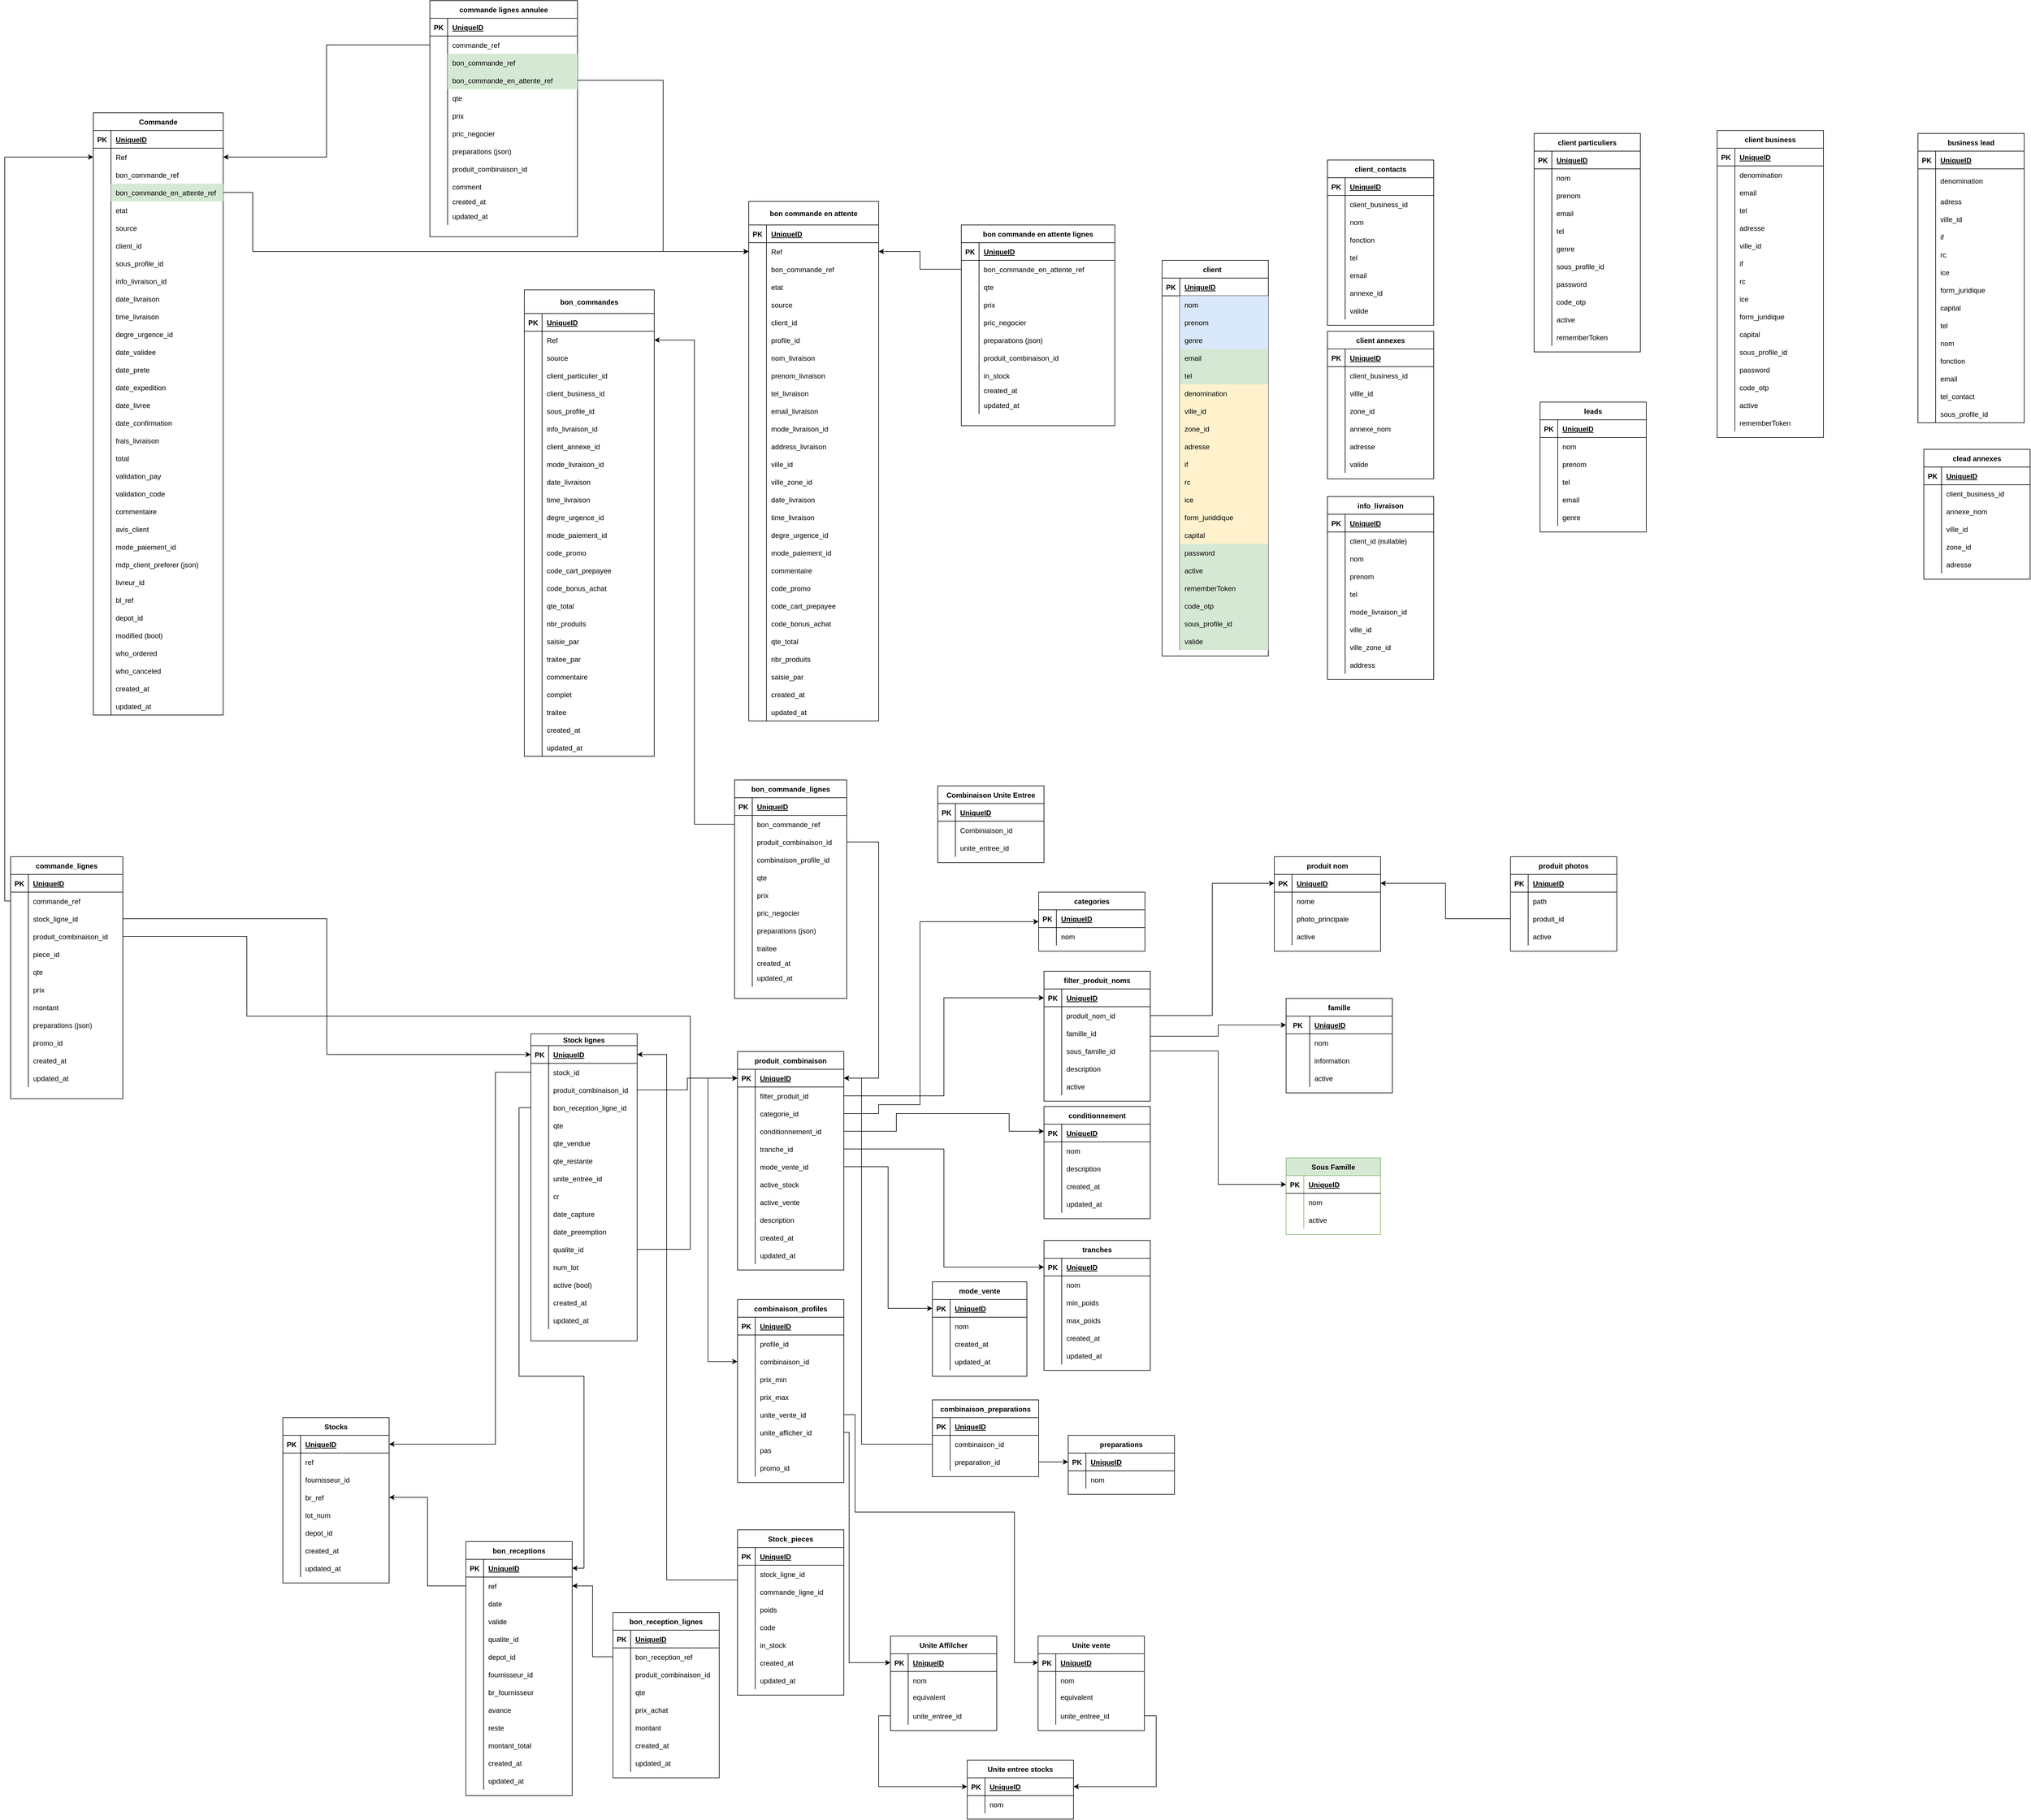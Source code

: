 <mxfile version="17.1.2" type="github">
  <diagram id="jdVWw1EfKwRY6dixrHXG" name="Page-1">
    <mxGraphModel dx="-9049" dy="4343" grid="1" gridSize="10" guides="1" tooltips="1" connect="1" arrows="1" fold="1" page="1" pageScale="1" pageWidth="1200" pageHeight="1600" math="0" shadow="0">
      <root>
        <mxCell id="0" />
        <mxCell id="1" parent="0" />
        <mxCell id="bAHn6N52rMWWbMOm-jCf-1" value="produit_combinaison" style="shape=table;startSize=30;container=1;collapsible=1;childLayout=tableLayout;fixedRows=1;rowLines=0;fontStyle=1;align=center;resizeLast=1;" parent="1" vertex="1">
          <mxGeometry x="12081" y="-700" width="180" height="370" as="geometry" />
        </mxCell>
        <mxCell id="bAHn6N52rMWWbMOm-jCf-2" value="" style="shape=partialRectangle;collapsible=0;dropTarget=0;pointerEvents=0;fillColor=none;top=0;left=0;bottom=1;right=0;points=[[0,0.5],[1,0.5]];portConstraint=eastwest;" parent="bAHn6N52rMWWbMOm-jCf-1" vertex="1">
          <mxGeometry y="30" width="180" height="30" as="geometry" />
        </mxCell>
        <mxCell id="bAHn6N52rMWWbMOm-jCf-3" value="PK" style="shape=partialRectangle;connectable=0;fillColor=none;top=0;left=0;bottom=0;right=0;fontStyle=1;overflow=hidden;" parent="bAHn6N52rMWWbMOm-jCf-2" vertex="1">
          <mxGeometry width="30.0" height="30" as="geometry">
            <mxRectangle width="30.0" height="30" as="alternateBounds" />
          </mxGeometry>
        </mxCell>
        <mxCell id="bAHn6N52rMWWbMOm-jCf-4" value="UniqueID" style="shape=partialRectangle;connectable=0;fillColor=none;top=0;left=0;bottom=0;right=0;align=left;spacingLeft=6;fontStyle=5;overflow=hidden;" parent="bAHn6N52rMWWbMOm-jCf-2" vertex="1">
          <mxGeometry x="30.0" width="150.0" height="30" as="geometry">
            <mxRectangle width="150.0" height="30" as="alternateBounds" />
          </mxGeometry>
        </mxCell>
        <mxCell id="bAHn6N52rMWWbMOm-jCf-5" value="" style="shape=partialRectangle;collapsible=0;dropTarget=0;pointerEvents=0;fillColor=none;top=0;left=0;bottom=0;right=0;points=[[0,0.5],[1,0.5]];portConstraint=eastwest;" parent="bAHn6N52rMWWbMOm-jCf-1" vertex="1">
          <mxGeometry y="60" width="180" height="30" as="geometry" />
        </mxCell>
        <mxCell id="bAHn6N52rMWWbMOm-jCf-6" value="" style="shape=partialRectangle;connectable=0;fillColor=none;top=0;left=0;bottom=0;right=0;editable=1;overflow=hidden;" parent="bAHn6N52rMWWbMOm-jCf-5" vertex="1">
          <mxGeometry width="30.0" height="30" as="geometry">
            <mxRectangle width="30.0" height="30" as="alternateBounds" />
          </mxGeometry>
        </mxCell>
        <mxCell id="bAHn6N52rMWWbMOm-jCf-7" value="filter_produit_id" style="shape=partialRectangle;connectable=0;fillColor=none;top=0;left=0;bottom=0;right=0;align=left;spacingLeft=6;overflow=hidden;" parent="bAHn6N52rMWWbMOm-jCf-5" vertex="1">
          <mxGeometry x="30.0" width="150.0" height="30" as="geometry">
            <mxRectangle width="150.0" height="30" as="alternateBounds" />
          </mxGeometry>
        </mxCell>
        <mxCell id="AZtkA3-vNV-YTIAWvJOw-45" style="shape=partialRectangle;collapsible=0;dropTarget=0;pointerEvents=0;fillColor=none;top=0;left=0;bottom=0;right=0;points=[[0,0.5],[1,0.5]];portConstraint=eastwest;" parent="bAHn6N52rMWWbMOm-jCf-1" vertex="1">
          <mxGeometry y="90" width="180" height="30" as="geometry" />
        </mxCell>
        <mxCell id="AZtkA3-vNV-YTIAWvJOw-46" style="shape=partialRectangle;connectable=0;fillColor=none;top=0;left=0;bottom=0;right=0;editable=1;overflow=hidden;" parent="AZtkA3-vNV-YTIAWvJOw-45" vertex="1">
          <mxGeometry width="30.0" height="30" as="geometry">
            <mxRectangle width="30.0" height="30" as="alternateBounds" />
          </mxGeometry>
        </mxCell>
        <mxCell id="AZtkA3-vNV-YTIAWvJOw-47" value="categorie_id" style="shape=partialRectangle;connectable=0;fillColor=none;top=0;left=0;bottom=0;right=0;align=left;spacingLeft=6;overflow=hidden;" parent="AZtkA3-vNV-YTIAWvJOw-45" vertex="1">
          <mxGeometry x="30.0" width="150.0" height="30" as="geometry">
            <mxRectangle width="150.0" height="30" as="alternateBounds" />
          </mxGeometry>
        </mxCell>
        <mxCell id="bAHn6N52rMWWbMOm-jCf-8" value="" style="shape=partialRectangle;collapsible=0;dropTarget=0;pointerEvents=0;fillColor=none;top=0;left=0;bottom=0;right=0;points=[[0,0.5],[1,0.5]];portConstraint=eastwest;" parent="bAHn6N52rMWWbMOm-jCf-1" vertex="1">
          <mxGeometry y="120" width="180" height="30" as="geometry" />
        </mxCell>
        <mxCell id="bAHn6N52rMWWbMOm-jCf-9" value="" style="shape=partialRectangle;connectable=0;fillColor=none;top=0;left=0;bottom=0;right=0;editable=1;overflow=hidden;" parent="bAHn6N52rMWWbMOm-jCf-8" vertex="1">
          <mxGeometry width="30.0" height="30" as="geometry">
            <mxRectangle width="30.0" height="30" as="alternateBounds" />
          </mxGeometry>
        </mxCell>
        <mxCell id="bAHn6N52rMWWbMOm-jCf-10" value="conditionnement_id" style="shape=partialRectangle;connectable=0;fillColor=none;top=0;left=0;bottom=0;right=0;align=left;spacingLeft=6;overflow=hidden;" parent="bAHn6N52rMWWbMOm-jCf-8" vertex="1">
          <mxGeometry x="30.0" width="150.0" height="30" as="geometry">
            <mxRectangle width="150.0" height="30" as="alternateBounds" />
          </mxGeometry>
        </mxCell>
        <mxCell id="bAHn6N52rMWWbMOm-jCf-11" style="shape=partialRectangle;collapsible=0;dropTarget=0;pointerEvents=0;fillColor=none;top=0;left=0;bottom=0;right=0;points=[[0,0.5],[1,0.5]];portConstraint=eastwest;" parent="bAHn6N52rMWWbMOm-jCf-1" vertex="1">
          <mxGeometry y="150" width="180" height="30" as="geometry" />
        </mxCell>
        <mxCell id="bAHn6N52rMWWbMOm-jCf-12" value="&#xa;&#xa;&lt;span style=&quot;color: rgb(0, 0, 0); font-family: helvetica; font-size: 12px; font-style: normal; font-weight: 400; letter-spacing: normal; text-align: left; text-indent: 0px; text-transform: none; word-spacing: 0px; background-color: rgb(255, 255, 255); display: inline; float: none;&quot;&gt;tranche_id&lt;/span&gt;&#xa;&#xa;" style="shape=partialRectangle;connectable=0;fillColor=none;top=0;left=0;bottom=0;right=0;editable=1;overflow=hidden;" parent="bAHn6N52rMWWbMOm-jCf-11" vertex="1">
          <mxGeometry width="30.0" height="30" as="geometry">
            <mxRectangle width="30.0" height="30" as="alternateBounds" />
          </mxGeometry>
        </mxCell>
        <mxCell id="bAHn6N52rMWWbMOm-jCf-13" value="tranche_id" style="shape=partialRectangle;connectable=0;fillColor=none;top=0;left=0;bottom=0;right=0;align=left;spacingLeft=6;overflow=hidden;" parent="bAHn6N52rMWWbMOm-jCf-11" vertex="1">
          <mxGeometry x="30.0" width="150.0" height="30" as="geometry">
            <mxRectangle width="150.0" height="30" as="alternateBounds" />
          </mxGeometry>
        </mxCell>
        <mxCell id="bAHn6N52rMWWbMOm-jCf-14" style="shape=partialRectangle;collapsible=0;dropTarget=0;pointerEvents=0;fillColor=none;top=0;left=0;bottom=0;right=0;points=[[0,0.5],[1,0.5]];portConstraint=eastwest;" parent="bAHn6N52rMWWbMOm-jCf-1" vertex="1">
          <mxGeometry y="180" width="180" height="30" as="geometry" />
        </mxCell>
        <mxCell id="bAHn6N52rMWWbMOm-jCf-15" style="shape=partialRectangle;connectable=0;fillColor=none;top=0;left=0;bottom=0;right=0;editable=1;overflow=hidden;" parent="bAHn6N52rMWWbMOm-jCf-14" vertex="1">
          <mxGeometry width="30.0" height="30" as="geometry">
            <mxRectangle width="30.0" height="30" as="alternateBounds" />
          </mxGeometry>
        </mxCell>
        <mxCell id="bAHn6N52rMWWbMOm-jCf-16" value="mode_vente_id" style="shape=partialRectangle;connectable=0;fillColor=none;top=0;left=0;bottom=0;right=0;align=left;spacingLeft=6;overflow=hidden;" parent="bAHn6N52rMWWbMOm-jCf-14" vertex="1">
          <mxGeometry x="30.0" width="150.0" height="30" as="geometry">
            <mxRectangle width="150.0" height="30" as="alternateBounds" />
          </mxGeometry>
        </mxCell>
        <mxCell id="bAHn6N52rMWWbMOm-jCf-17" style="shape=partialRectangle;collapsible=0;dropTarget=0;pointerEvents=0;fillColor=none;top=0;left=0;bottom=0;right=0;points=[[0,0.5],[1,0.5]];portConstraint=eastwest;" parent="bAHn6N52rMWWbMOm-jCf-1" vertex="1">
          <mxGeometry y="210" width="180" height="30" as="geometry" />
        </mxCell>
        <mxCell id="bAHn6N52rMWWbMOm-jCf-18" style="shape=partialRectangle;connectable=0;fillColor=none;top=0;left=0;bottom=0;right=0;editable=1;overflow=hidden;" parent="bAHn6N52rMWWbMOm-jCf-17" vertex="1">
          <mxGeometry width="30.0" height="30" as="geometry">
            <mxRectangle width="30.0" height="30" as="alternateBounds" />
          </mxGeometry>
        </mxCell>
        <mxCell id="bAHn6N52rMWWbMOm-jCf-19" value="active_stock" style="shape=partialRectangle;connectable=0;fillColor=none;top=0;left=0;bottom=0;right=0;align=left;spacingLeft=6;overflow=hidden;" parent="bAHn6N52rMWWbMOm-jCf-17" vertex="1">
          <mxGeometry x="30.0" width="150.0" height="30" as="geometry">
            <mxRectangle width="150.0" height="30" as="alternateBounds" />
          </mxGeometry>
        </mxCell>
        <mxCell id="bAHn6N52rMWWbMOm-jCf-20" style="shape=partialRectangle;collapsible=0;dropTarget=0;pointerEvents=0;fillColor=none;top=0;left=0;bottom=0;right=0;points=[[0,0.5],[1,0.5]];portConstraint=eastwest;" parent="bAHn6N52rMWWbMOm-jCf-1" vertex="1">
          <mxGeometry y="240" width="180" height="30" as="geometry" />
        </mxCell>
        <mxCell id="bAHn6N52rMWWbMOm-jCf-21" style="shape=partialRectangle;connectable=0;fillColor=none;top=0;left=0;bottom=0;right=0;editable=1;overflow=hidden;" parent="bAHn6N52rMWWbMOm-jCf-20" vertex="1">
          <mxGeometry width="30.0" height="30" as="geometry">
            <mxRectangle width="30.0" height="30" as="alternateBounds" />
          </mxGeometry>
        </mxCell>
        <mxCell id="bAHn6N52rMWWbMOm-jCf-22" value="active_vente" style="shape=partialRectangle;connectable=0;fillColor=none;top=0;left=0;bottom=0;right=0;align=left;spacingLeft=6;overflow=hidden;" parent="bAHn6N52rMWWbMOm-jCf-20" vertex="1">
          <mxGeometry x="30.0" width="150.0" height="30" as="geometry">
            <mxRectangle width="150.0" height="30" as="alternateBounds" />
          </mxGeometry>
        </mxCell>
        <mxCell id="bAHn6N52rMWWbMOm-jCf-23" style="shape=partialRectangle;collapsible=0;dropTarget=0;pointerEvents=0;fillColor=none;top=0;left=0;bottom=0;right=0;points=[[0,0.5],[1,0.5]];portConstraint=eastwest;" parent="bAHn6N52rMWWbMOm-jCf-1" vertex="1">
          <mxGeometry y="270" width="180" height="30" as="geometry" />
        </mxCell>
        <mxCell id="bAHn6N52rMWWbMOm-jCf-24" style="shape=partialRectangle;connectable=0;fillColor=none;top=0;left=0;bottom=0;right=0;editable=1;overflow=hidden;" parent="bAHn6N52rMWWbMOm-jCf-23" vertex="1">
          <mxGeometry width="30.0" height="30" as="geometry">
            <mxRectangle width="30.0" height="30" as="alternateBounds" />
          </mxGeometry>
        </mxCell>
        <mxCell id="bAHn6N52rMWWbMOm-jCf-25" value="description" style="shape=partialRectangle;connectable=0;fillColor=none;top=0;left=0;bottom=0;right=0;align=left;spacingLeft=6;overflow=hidden;" parent="bAHn6N52rMWWbMOm-jCf-23" vertex="1">
          <mxGeometry x="30.0" width="150.0" height="30" as="geometry">
            <mxRectangle width="150.0" height="30" as="alternateBounds" />
          </mxGeometry>
        </mxCell>
        <mxCell id="bAHn6N52rMWWbMOm-jCf-29" value="" style="shape=partialRectangle;collapsible=0;dropTarget=0;pointerEvents=0;fillColor=none;top=0;left=0;bottom=0;right=0;points=[[0,0.5],[1,0.5]];portConstraint=eastwest;" parent="bAHn6N52rMWWbMOm-jCf-1" vertex="1">
          <mxGeometry y="300" width="180" height="30" as="geometry" />
        </mxCell>
        <mxCell id="bAHn6N52rMWWbMOm-jCf-30" value="" style="shape=partialRectangle;connectable=0;fillColor=none;top=0;left=0;bottom=0;right=0;editable=1;overflow=hidden;" parent="bAHn6N52rMWWbMOm-jCf-29" vertex="1">
          <mxGeometry width="30.0" height="30" as="geometry">
            <mxRectangle width="30.0" height="30" as="alternateBounds" />
          </mxGeometry>
        </mxCell>
        <mxCell id="bAHn6N52rMWWbMOm-jCf-31" value="created_at" style="shape=partialRectangle;connectable=0;fillColor=none;top=0;left=0;bottom=0;right=0;align=left;spacingLeft=6;overflow=hidden;" parent="bAHn6N52rMWWbMOm-jCf-29" vertex="1">
          <mxGeometry x="30.0" width="150.0" height="30" as="geometry">
            <mxRectangle width="150.0" height="30" as="alternateBounds" />
          </mxGeometry>
        </mxCell>
        <mxCell id="bAHn6N52rMWWbMOm-jCf-32" style="shape=partialRectangle;collapsible=0;dropTarget=0;pointerEvents=0;fillColor=none;top=0;left=0;bottom=0;right=0;points=[[0,0.5],[1,0.5]];portConstraint=eastwest;" parent="bAHn6N52rMWWbMOm-jCf-1" vertex="1">
          <mxGeometry y="330" width="180" height="30" as="geometry" />
        </mxCell>
        <mxCell id="bAHn6N52rMWWbMOm-jCf-33" style="shape=partialRectangle;connectable=0;fillColor=none;top=0;left=0;bottom=0;right=0;editable=1;overflow=hidden;" parent="bAHn6N52rMWWbMOm-jCf-32" vertex="1">
          <mxGeometry width="30.0" height="30" as="geometry">
            <mxRectangle width="30.0" height="30" as="alternateBounds" />
          </mxGeometry>
        </mxCell>
        <mxCell id="bAHn6N52rMWWbMOm-jCf-34" value="updated_at" style="shape=partialRectangle;connectable=0;fillColor=none;top=0;left=0;bottom=0;right=0;align=left;spacingLeft=6;overflow=hidden;" parent="bAHn6N52rMWWbMOm-jCf-32" vertex="1">
          <mxGeometry x="30.0" width="150.0" height="30" as="geometry">
            <mxRectangle width="150.0" height="30" as="alternateBounds" />
          </mxGeometry>
        </mxCell>
        <mxCell id="bAHn6N52rMWWbMOm-jCf-35" value="Stock lignes" style="shape=table;startSize=20;container=1;collapsible=1;childLayout=tableLayout;fixedRows=1;rowLines=0;fontStyle=1;align=center;resizeLast=1;" parent="1" vertex="1">
          <mxGeometry x="11731" y="-730" width="180" height="520" as="geometry" />
        </mxCell>
        <mxCell id="bAHn6N52rMWWbMOm-jCf-36" value="" style="shape=partialRectangle;collapsible=0;dropTarget=0;pointerEvents=0;fillColor=none;top=0;left=0;bottom=1;right=0;points=[[0,0.5],[1,0.5]];portConstraint=eastwest;" parent="bAHn6N52rMWWbMOm-jCf-35" vertex="1">
          <mxGeometry y="20" width="180" height="30" as="geometry" />
        </mxCell>
        <mxCell id="bAHn6N52rMWWbMOm-jCf-37" value="PK" style="shape=partialRectangle;connectable=0;fillColor=none;top=0;left=0;bottom=0;right=0;fontStyle=1;overflow=hidden;" parent="bAHn6N52rMWWbMOm-jCf-36" vertex="1">
          <mxGeometry width="30" height="30" as="geometry">
            <mxRectangle width="30" height="30" as="alternateBounds" />
          </mxGeometry>
        </mxCell>
        <mxCell id="bAHn6N52rMWWbMOm-jCf-38" value="UniqueID" style="shape=partialRectangle;connectable=0;fillColor=none;top=0;left=0;bottom=0;right=0;align=left;spacingLeft=6;fontStyle=5;overflow=hidden;" parent="bAHn6N52rMWWbMOm-jCf-36" vertex="1">
          <mxGeometry x="30" width="150" height="30" as="geometry">
            <mxRectangle width="150" height="30" as="alternateBounds" />
          </mxGeometry>
        </mxCell>
        <mxCell id="bAHn6N52rMWWbMOm-jCf-762" style="shape=partialRectangle;collapsible=0;dropTarget=0;pointerEvents=0;fillColor=none;top=0;left=0;bottom=0;right=0;points=[[0,0.5],[1,0.5]];portConstraint=eastwest;" parent="bAHn6N52rMWWbMOm-jCf-35" vertex="1">
          <mxGeometry y="50" width="180" height="30" as="geometry" />
        </mxCell>
        <mxCell id="bAHn6N52rMWWbMOm-jCf-763" value="&#xa;&#xa;&lt;span style=&quot;color: rgb(0, 0, 0); font-family: helvetica; font-size: 12px; font-style: normal; font-weight: 400; letter-spacing: normal; text-align: left; text-indent: 0px; text-transform: none; word-spacing: 0px; background-color: rgb(248, 249, 250); display: inline; float: none;&quot;&gt;stocks_id&lt;/span&gt;&#xa;&#xa;" style="shape=partialRectangle;connectable=0;fillColor=none;top=0;left=0;bottom=0;right=0;editable=1;overflow=hidden;" parent="bAHn6N52rMWWbMOm-jCf-762" vertex="1">
          <mxGeometry width="30" height="30" as="geometry">
            <mxRectangle width="30" height="30" as="alternateBounds" />
          </mxGeometry>
        </mxCell>
        <mxCell id="bAHn6N52rMWWbMOm-jCf-764" value="stock_id" style="shape=partialRectangle;connectable=0;fillColor=none;top=0;left=0;bottom=0;right=0;align=left;spacingLeft=6;overflow=hidden;" parent="bAHn6N52rMWWbMOm-jCf-762" vertex="1">
          <mxGeometry x="30" width="150" height="30" as="geometry">
            <mxRectangle width="150" height="30" as="alternateBounds" />
          </mxGeometry>
        </mxCell>
        <mxCell id="bAHn6N52rMWWbMOm-jCf-42" style="shape=partialRectangle;collapsible=0;dropTarget=0;pointerEvents=0;fillColor=none;top=0;left=0;bottom=0;right=0;points=[[0,0.5],[1,0.5]];portConstraint=eastwest;" parent="bAHn6N52rMWWbMOm-jCf-35" vertex="1">
          <mxGeometry y="80" width="180" height="30" as="geometry" />
        </mxCell>
        <mxCell id="bAHn6N52rMWWbMOm-jCf-43" style="shape=partialRectangle;connectable=0;fillColor=none;top=0;left=0;bottom=0;right=0;editable=1;overflow=hidden;" parent="bAHn6N52rMWWbMOm-jCf-42" vertex="1">
          <mxGeometry width="30" height="30" as="geometry">
            <mxRectangle width="30" height="30" as="alternateBounds" />
          </mxGeometry>
        </mxCell>
        <mxCell id="bAHn6N52rMWWbMOm-jCf-44" value="produit_combinaison_id" style="shape=partialRectangle;connectable=0;fillColor=none;top=0;left=0;bottom=0;right=0;align=left;spacingLeft=6;overflow=hidden;" parent="bAHn6N52rMWWbMOm-jCf-42" vertex="1">
          <mxGeometry x="30" width="150" height="30" as="geometry">
            <mxRectangle width="150" height="30" as="alternateBounds" />
          </mxGeometry>
        </mxCell>
        <mxCell id="63zyIsz5m81K3HZtnrCb-14" style="shape=partialRectangle;collapsible=0;dropTarget=0;pointerEvents=0;fillColor=none;top=0;left=0;bottom=0;right=0;points=[[0,0.5],[1,0.5]];portConstraint=eastwest;" parent="bAHn6N52rMWWbMOm-jCf-35" vertex="1">
          <mxGeometry y="110" width="180" height="30" as="geometry" />
        </mxCell>
        <mxCell id="63zyIsz5m81K3HZtnrCb-15" style="shape=partialRectangle;connectable=0;fillColor=none;top=0;left=0;bottom=0;right=0;editable=1;overflow=hidden;" parent="63zyIsz5m81K3HZtnrCb-14" vertex="1">
          <mxGeometry width="30" height="30" as="geometry">
            <mxRectangle width="30" height="30" as="alternateBounds" />
          </mxGeometry>
        </mxCell>
        <mxCell id="63zyIsz5m81K3HZtnrCb-16" value="bon_reception_ligne_id" style="shape=partialRectangle;connectable=0;fillColor=none;top=0;left=0;bottom=0;right=0;align=left;spacingLeft=6;overflow=hidden;" parent="63zyIsz5m81K3HZtnrCb-14" vertex="1">
          <mxGeometry x="30" width="150" height="30" as="geometry">
            <mxRectangle width="150" height="30" as="alternateBounds" />
          </mxGeometry>
        </mxCell>
        <mxCell id="bAHn6N52rMWWbMOm-jCf-51" style="shape=partialRectangle;collapsible=0;dropTarget=0;pointerEvents=0;fillColor=none;top=0;left=0;bottom=0;right=0;points=[[0,0.5],[1,0.5]];portConstraint=eastwest;" parent="bAHn6N52rMWWbMOm-jCf-35" vertex="1">
          <mxGeometry y="140" width="180" height="30" as="geometry" />
        </mxCell>
        <mxCell id="bAHn6N52rMWWbMOm-jCf-52" style="shape=partialRectangle;connectable=0;fillColor=none;top=0;left=0;bottom=0;right=0;editable=1;overflow=hidden;" parent="bAHn6N52rMWWbMOm-jCf-51" vertex="1">
          <mxGeometry width="30" height="30" as="geometry">
            <mxRectangle width="30" height="30" as="alternateBounds" />
          </mxGeometry>
        </mxCell>
        <mxCell id="bAHn6N52rMWWbMOm-jCf-53" value="qte" style="shape=partialRectangle;connectable=0;fillColor=none;top=0;left=0;bottom=0;right=0;align=left;spacingLeft=6;overflow=hidden;" parent="bAHn6N52rMWWbMOm-jCf-51" vertex="1">
          <mxGeometry x="30" width="150" height="30" as="geometry">
            <mxRectangle width="150" height="30" as="alternateBounds" />
          </mxGeometry>
        </mxCell>
        <mxCell id="bAHn6N52rMWWbMOm-jCf-54" style="shape=partialRectangle;collapsible=0;dropTarget=0;pointerEvents=0;fillColor=none;top=0;left=0;bottom=0;right=0;points=[[0,0.5],[1,0.5]];portConstraint=eastwest;" parent="bAHn6N52rMWWbMOm-jCf-35" vertex="1">
          <mxGeometry y="170" width="180" height="30" as="geometry" />
        </mxCell>
        <mxCell id="bAHn6N52rMWWbMOm-jCf-55" style="shape=partialRectangle;connectable=0;fillColor=none;top=0;left=0;bottom=0;right=0;editable=1;overflow=hidden;" parent="bAHn6N52rMWWbMOm-jCf-54" vertex="1">
          <mxGeometry width="30" height="30" as="geometry">
            <mxRectangle width="30" height="30" as="alternateBounds" />
          </mxGeometry>
        </mxCell>
        <mxCell id="bAHn6N52rMWWbMOm-jCf-56" value="qte_vendue" style="shape=partialRectangle;connectable=0;fillColor=none;top=0;left=0;bottom=0;right=0;align=left;spacingLeft=6;overflow=hidden;" parent="bAHn6N52rMWWbMOm-jCf-54" vertex="1">
          <mxGeometry x="30" width="150" height="30" as="geometry">
            <mxRectangle width="150" height="30" as="alternateBounds" />
          </mxGeometry>
        </mxCell>
        <mxCell id="bAHn6N52rMWWbMOm-jCf-57" style="shape=partialRectangle;collapsible=0;dropTarget=0;pointerEvents=0;fillColor=none;top=0;left=0;bottom=0;right=0;points=[[0,0.5],[1,0.5]];portConstraint=eastwest;" parent="bAHn6N52rMWWbMOm-jCf-35" vertex="1">
          <mxGeometry y="200" width="180" height="30" as="geometry" />
        </mxCell>
        <mxCell id="bAHn6N52rMWWbMOm-jCf-58" style="shape=partialRectangle;connectable=0;fillColor=none;top=0;left=0;bottom=0;right=0;editable=1;overflow=hidden;" parent="bAHn6N52rMWWbMOm-jCf-57" vertex="1">
          <mxGeometry width="30" height="30" as="geometry">
            <mxRectangle width="30" height="30" as="alternateBounds" />
          </mxGeometry>
        </mxCell>
        <mxCell id="bAHn6N52rMWWbMOm-jCf-59" value="qte_restante" style="shape=partialRectangle;connectable=0;fillColor=none;top=0;left=0;bottom=0;right=0;align=left;spacingLeft=6;overflow=hidden;" parent="bAHn6N52rMWWbMOm-jCf-57" vertex="1">
          <mxGeometry x="30" width="150" height="30" as="geometry">
            <mxRectangle width="150" height="30" as="alternateBounds" />
          </mxGeometry>
        </mxCell>
        <mxCell id="n6n0H7KTAtJl7u9EFXDm-72" style="shape=partialRectangle;collapsible=0;dropTarget=0;pointerEvents=0;fillColor=none;top=0;left=0;bottom=0;right=0;points=[[0,0.5],[1,0.5]];portConstraint=eastwest;" parent="bAHn6N52rMWWbMOm-jCf-35" vertex="1">
          <mxGeometry y="230" width="180" height="30" as="geometry" />
        </mxCell>
        <mxCell id="n6n0H7KTAtJl7u9EFXDm-73" style="shape=partialRectangle;connectable=0;fillColor=none;top=0;left=0;bottom=0;right=0;editable=1;overflow=hidden;" parent="n6n0H7KTAtJl7u9EFXDm-72" vertex="1">
          <mxGeometry width="30" height="30" as="geometry">
            <mxRectangle width="30" height="30" as="alternateBounds" />
          </mxGeometry>
        </mxCell>
        <mxCell id="n6n0H7KTAtJl7u9EFXDm-74" value="unite_entree_id" style="shape=partialRectangle;connectable=0;fillColor=none;top=0;left=0;bottom=0;right=0;align=left;spacingLeft=6;overflow=hidden;" parent="n6n0H7KTAtJl7u9EFXDm-72" vertex="1">
          <mxGeometry x="30" width="150" height="30" as="geometry">
            <mxRectangle width="150" height="30" as="alternateBounds" />
          </mxGeometry>
        </mxCell>
        <mxCell id="bAHn6N52rMWWbMOm-jCf-78" style="shape=partialRectangle;collapsible=0;dropTarget=0;pointerEvents=0;fillColor=none;top=0;left=0;bottom=0;right=0;points=[[0,0.5],[1,0.5]];portConstraint=eastwest;" parent="bAHn6N52rMWWbMOm-jCf-35" vertex="1">
          <mxGeometry y="260" width="180" height="30" as="geometry" />
        </mxCell>
        <mxCell id="bAHn6N52rMWWbMOm-jCf-79" style="shape=partialRectangle;connectable=0;fillColor=none;top=0;left=0;bottom=0;right=0;editable=1;overflow=hidden;" parent="bAHn6N52rMWWbMOm-jCf-78" vertex="1">
          <mxGeometry width="30" height="30" as="geometry">
            <mxRectangle width="30" height="30" as="alternateBounds" />
          </mxGeometry>
        </mxCell>
        <mxCell id="bAHn6N52rMWWbMOm-jCf-80" value="cr" style="shape=partialRectangle;connectable=0;fillColor=none;top=0;left=0;bottom=0;right=0;align=left;spacingLeft=6;overflow=hidden;" parent="bAHn6N52rMWWbMOm-jCf-78" vertex="1">
          <mxGeometry x="30" width="150" height="30" as="geometry">
            <mxRectangle width="150" height="30" as="alternateBounds" />
          </mxGeometry>
        </mxCell>
        <mxCell id="bAHn6N52rMWWbMOm-jCf-81" style="shape=partialRectangle;collapsible=0;dropTarget=0;pointerEvents=0;fillColor=none;top=0;left=0;bottom=0;right=0;points=[[0,0.5],[1,0.5]];portConstraint=eastwest;" parent="bAHn6N52rMWWbMOm-jCf-35" vertex="1">
          <mxGeometry y="290" width="180" height="30" as="geometry" />
        </mxCell>
        <mxCell id="bAHn6N52rMWWbMOm-jCf-82" style="shape=partialRectangle;connectable=0;fillColor=none;top=0;left=0;bottom=0;right=0;editable=1;overflow=hidden;" parent="bAHn6N52rMWWbMOm-jCf-81" vertex="1">
          <mxGeometry width="30" height="30" as="geometry">
            <mxRectangle width="30" height="30" as="alternateBounds" />
          </mxGeometry>
        </mxCell>
        <mxCell id="bAHn6N52rMWWbMOm-jCf-83" value="date_capture" style="shape=partialRectangle;connectable=0;fillColor=none;top=0;left=0;bottom=0;right=0;align=left;spacingLeft=6;overflow=hidden;" parent="bAHn6N52rMWWbMOm-jCf-81" vertex="1">
          <mxGeometry x="30" width="150" height="30" as="geometry">
            <mxRectangle width="150" height="30" as="alternateBounds" />
          </mxGeometry>
        </mxCell>
        <mxCell id="bAHn6N52rMWWbMOm-jCf-84" style="shape=partialRectangle;collapsible=0;dropTarget=0;pointerEvents=0;fillColor=none;top=0;left=0;bottom=0;right=0;points=[[0,0.5],[1,0.5]];portConstraint=eastwest;" parent="bAHn6N52rMWWbMOm-jCf-35" vertex="1">
          <mxGeometry y="320" width="180" height="30" as="geometry" />
        </mxCell>
        <mxCell id="bAHn6N52rMWWbMOm-jCf-85" style="shape=partialRectangle;connectable=0;fillColor=none;top=0;left=0;bottom=0;right=0;editable=1;overflow=hidden;" parent="bAHn6N52rMWWbMOm-jCf-84" vertex="1">
          <mxGeometry width="30" height="30" as="geometry">
            <mxRectangle width="30" height="30" as="alternateBounds" />
          </mxGeometry>
        </mxCell>
        <mxCell id="bAHn6N52rMWWbMOm-jCf-86" value="date_preemption" style="shape=partialRectangle;connectable=0;fillColor=none;top=0;left=0;bottom=0;right=0;align=left;spacingLeft=6;overflow=hidden;" parent="bAHn6N52rMWWbMOm-jCf-84" vertex="1">
          <mxGeometry x="30" width="150" height="30" as="geometry">
            <mxRectangle width="150" height="30" as="alternateBounds" />
          </mxGeometry>
        </mxCell>
        <mxCell id="bAHn6N52rMWWbMOm-jCf-87" style="shape=partialRectangle;collapsible=0;dropTarget=0;pointerEvents=0;fillColor=none;top=0;left=0;bottom=0;right=0;points=[[0,0.5],[1,0.5]];portConstraint=eastwest;" parent="bAHn6N52rMWWbMOm-jCf-35" vertex="1">
          <mxGeometry y="350" width="180" height="30" as="geometry" />
        </mxCell>
        <mxCell id="bAHn6N52rMWWbMOm-jCf-88" style="shape=partialRectangle;connectable=0;fillColor=none;top=0;left=0;bottom=0;right=0;editable=1;overflow=hidden;" parent="bAHn6N52rMWWbMOm-jCf-87" vertex="1">
          <mxGeometry width="30" height="30" as="geometry">
            <mxRectangle width="30" height="30" as="alternateBounds" />
          </mxGeometry>
        </mxCell>
        <mxCell id="bAHn6N52rMWWbMOm-jCf-89" value="qualite_id" style="shape=partialRectangle;connectable=0;fillColor=none;top=0;left=0;bottom=0;right=0;align=left;spacingLeft=6;overflow=hidden;" parent="bAHn6N52rMWWbMOm-jCf-87" vertex="1">
          <mxGeometry x="30" width="150" height="30" as="geometry">
            <mxRectangle width="150" height="30" as="alternateBounds" />
          </mxGeometry>
        </mxCell>
        <mxCell id="63zyIsz5m81K3HZtnrCb-11" style="shape=partialRectangle;collapsible=0;dropTarget=0;pointerEvents=0;fillColor=none;top=0;left=0;bottom=0;right=0;points=[[0,0.5],[1,0.5]];portConstraint=eastwest;" parent="bAHn6N52rMWWbMOm-jCf-35" vertex="1">
          <mxGeometry y="380" width="180" height="30" as="geometry" />
        </mxCell>
        <mxCell id="63zyIsz5m81K3HZtnrCb-12" style="shape=partialRectangle;connectable=0;fillColor=none;top=0;left=0;bottom=0;right=0;editable=1;overflow=hidden;" parent="63zyIsz5m81K3HZtnrCb-11" vertex="1">
          <mxGeometry width="30" height="30" as="geometry">
            <mxRectangle width="30" height="30" as="alternateBounds" />
          </mxGeometry>
        </mxCell>
        <mxCell id="63zyIsz5m81K3HZtnrCb-13" value="num_lot" style="shape=partialRectangle;connectable=0;fillColor=none;top=0;left=0;bottom=0;right=0;align=left;spacingLeft=6;overflow=hidden;" parent="63zyIsz5m81K3HZtnrCb-11" vertex="1">
          <mxGeometry x="30" width="150" height="30" as="geometry">
            <mxRectangle width="150" height="30" as="alternateBounds" />
          </mxGeometry>
        </mxCell>
        <mxCell id="bAHn6N52rMWWbMOm-jCf-90" style="shape=partialRectangle;collapsible=0;dropTarget=0;pointerEvents=0;fillColor=none;top=0;left=0;bottom=0;right=0;points=[[0,0.5],[1,0.5]];portConstraint=eastwest;" parent="bAHn6N52rMWWbMOm-jCf-35" vertex="1">
          <mxGeometry y="410" width="180" height="30" as="geometry" />
        </mxCell>
        <mxCell id="bAHn6N52rMWWbMOm-jCf-91" style="shape=partialRectangle;connectable=0;fillColor=none;top=0;left=0;bottom=0;right=0;editable=1;overflow=hidden;" parent="bAHn6N52rMWWbMOm-jCf-90" vertex="1">
          <mxGeometry width="30" height="30" as="geometry">
            <mxRectangle width="30" height="30" as="alternateBounds" />
          </mxGeometry>
        </mxCell>
        <mxCell id="bAHn6N52rMWWbMOm-jCf-92" value="active (bool)" style="shape=partialRectangle;connectable=0;fillColor=none;top=0;left=0;bottom=0;right=0;align=left;spacingLeft=6;overflow=hidden;" parent="bAHn6N52rMWWbMOm-jCf-90" vertex="1">
          <mxGeometry x="30" width="150" height="30" as="geometry">
            <mxRectangle width="150" height="30" as="alternateBounds" />
          </mxGeometry>
        </mxCell>
        <mxCell id="bAHn6N52rMWWbMOm-jCf-93" style="shape=partialRectangle;collapsible=0;dropTarget=0;pointerEvents=0;fillColor=none;top=0;left=0;bottom=0;right=0;points=[[0,0.5],[1,0.5]];portConstraint=eastwest;" parent="bAHn6N52rMWWbMOm-jCf-35" vertex="1">
          <mxGeometry y="440" width="180" height="30" as="geometry" />
        </mxCell>
        <mxCell id="bAHn6N52rMWWbMOm-jCf-94" style="shape=partialRectangle;connectable=0;fillColor=none;top=0;left=0;bottom=0;right=0;editable=1;overflow=hidden;" parent="bAHn6N52rMWWbMOm-jCf-93" vertex="1">
          <mxGeometry width="30" height="30" as="geometry">
            <mxRectangle width="30" height="30" as="alternateBounds" />
          </mxGeometry>
        </mxCell>
        <mxCell id="bAHn6N52rMWWbMOm-jCf-95" value="created_at" style="shape=partialRectangle;connectable=0;fillColor=none;top=0;left=0;bottom=0;right=0;align=left;spacingLeft=6;overflow=hidden;" parent="bAHn6N52rMWWbMOm-jCf-93" vertex="1">
          <mxGeometry x="30" width="150" height="30" as="geometry">
            <mxRectangle width="150" height="30" as="alternateBounds" />
          </mxGeometry>
        </mxCell>
        <mxCell id="bAHn6N52rMWWbMOm-jCf-96" style="shape=partialRectangle;collapsible=0;dropTarget=0;pointerEvents=0;fillColor=none;top=0;left=0;bottom=0;right=0;points=[[0,0.5],[1,0.5]];portConstraint=eastwest;" parent="bAHn6N52rMWWbMOm-jCf-35" vertex="1">
          <mxGeometry y="470" width="180" height="30" as="geometry" />
        </mxCell>
        <mxCell id="bAHn6N52rMWWbMOm-jCf-97" style="shape=partialRectangle;connectable=0;fillColor=none;top=0;left=0;bottom=0;right=0;editable=1;overflow=hidden;" parent="bAHn6N52rMWWbMOm-jCf-96" vertex="1">
          <mxGeometry width="30" height="30" as="geometry">
            <mxRectangle width="30" height="30" as="alternateBounds" />
          </mxGeometry>
        </mxCell>
        <mxCell id="bAHn6N52rMWWbMOm-jCf-98" value="updated_at" style="shape=partialRectangle;connectable=0;fillColor=none;top=0;left=0;bottom=0;right=0;align=left;spacingLeft=6;overflow=hidden;" parent="bAHn6N52rMWWbMOm-jCf-96" vertex="1">
          <mxGeometry x="30" width="150" height="30" as="geometry">
            <mxRectangle width="150" height="30" as="alternateBounds" />
          </mxGeometry>
        </mxCell>
        <mxCell id="bAHn6N52rMWWbMOm-jCf-154" value="tranches" style="shape=table;startSize=30;container=1;collapsible=1;childLayout=tableLayout;fixedRows=1;rowLines=0;fontStyle=1;align=center;resizeLast=1;" parent="1" vertex="1">
          <mxGeometry x="12600" y="-380" width="180" height="220" as="geometry" />
        </mxCell>
        <mxCell id="bAHn6N52rMWWbMOm-jCf-155" value="" style="shape=partialRectangle;collapsible=0;dropTarget=0;pointerEvents=0;fillColor=none;top=0;left=0;bottom=1;right=0;points=[[0,0.5],[1,0.5]];portConstraint=eastwest;" parent="bAHn6N52rMWWbMOm-jCf-154" vertex="1">
          <mxGeometry y="30" width="180" height="30" as="geometry" />
        </mxCell>
        <mxCell id="bAHn6N52rMWWbMOm-jCf-156" value="PK" style="shape=partialRectangle;connectable=0;fillColor=none;top=0;left=0;bottom=0;right=0;fontStyle=1;overflow=hidden;" parent="bAHn6N52rMWWbMOm-jCf-155" vertex="1">
          <mxGeometry width="30" height="30" as="geometry">
            <mxRectangle width="30" height="30" as="alternateBounds" />
          </mxGeometry>
        </mxCell>
        <mxCell id="bAHn6N52rMWWbMOm-jCf-157" value="UniqueID" style="shape=partialRectangle;connectable=0;fillColor=none;top=0;left=0;bottom=0;right=0;align=left;spacingLeft=6;fontStyle=5;overflow=hidden;" parent="bAHn6N52rMWWbMOm-jCf-155" vertex="1">
          <mxGeometry x="30" width="150" height="30" as="geometry">
            <mxRectangle width="150" height="30" as="alternateBounds" />
          </mxGeometry>
        </mxCell>
        <mxCell id="bAHn6N52rMWWbMOm-jCf-158" value="" style="shape=partialRectangle;collapsible=0;dropTarget=0;pointerEvents=0;fillColor=none;top=0;left=0;bottom=0;right=0;points=[[0,0.5],[1,0.5]];portConstraint=eastwest;" parent="bAHn6N52rMWWbMOm-jCf-154" vertex="1">
          <mxGeometry y="60" width="180" height="30" as="geometry" />
        </mxCell>
        <mxCell id="bAHn6N52rMWWbMOm-jCf-159" value="" style="shape=partialRectangle;connectable=0;fillColor=none;top=0;left=0;bottom=0;right=0;editable=1;overflow=hidden;" parent="bAHn6N52rMWWbMOm-jCf-158" vertex="1">
          <mxGeometry width="30" height="30" as="geometry">
            <mxRectangle width="30" height="30" as="alternateBounds" />
          </mxGeometry>
        </mxCell>
        <mxCell id="bAHn6N52rMWWbMOm-jCf-160" value="nom" style="shape=partialRectangle;connectable=0;fillColor=none;top=0;left=0;bottom=0;right=0;align=left;spacingLeft=6;overflow=hidden;" parent="bAHn6N52rMWWbMOm-jCf-158" vertex="1">
          <mxGeometry x="30" width="150" height="30" as="geometry">
            <mxRectangle width="150" height="30" as="alternateBounds" />
          </mxGeometry>
        </mxCell>
        <mxCell id="bAHn6N52rMWWbMOm-jCf-161" value="" style="shape=partialRectangle;collapsible=0;dropTarget=0;pointerEvents=0;fillColor=none;top=0;left=0;bottom=0;right=0;points=[[0,0.5],[1,0.5]];portConstraint=eastwest;" parent="bAHn6N52rMWWbMOm-jCf-154" vertex="1">
          <mxGeometry y="90" width="180" height="30" as="geometry" />
        </mxCell>
        <mxCell id="bAHn6N52rMWWbMOm-jCf-162" value="" style="shape=partialRectangle;connectable=0;fillColor=none;top=0;left=0;bottom=0;right=0;editable=1;overflow=hidden;" parent="bAHn6N52rMWWbMOm-jCf-161" vertex="1">
          <mxGeometry width="30" height="30" as="geometry">
            <mxRectangle width="30" height="30" as="alternateBounds" />
          </mxGeometry>
        </mxCell>
        <mxCell id="bAHn6N52rMWWbMOm-jCf-163" value="min_poids" style="shape=partialRectangle;connectable=0;fillColor=none;top=0;left=0;bottom=0;right=0;align=left;spacingLeft=6;overflow=hidden;" parent="bAHn6N52rMWWbMOm-jCf-161" vertex="1">
          <mxGeometry x="30" width="150" height="30" as="geometry">
            <mxRectangle width="150" height="30" as="alternateBounds" />
          </mxGeometry>
        </mxCell>
        <mxCell id="bAHn6N52rMWWbMOm-jCf-164" style="shape=partialRectangle;collapsible=0;dropTarget=0;pointerEvents=0;fillColor=none;top=0;left=0;bottom=0;right=0;points=[[0,0.5],[1,0.5]];portConstraint=eastwest;" parent="bAHn6N52rMWWbMOm-jCf-154" vertex="1">
          <mxGeometry y="120" width="180" height="30" as="geometry" />
        </mxCell>
        <mxCell id="bAHn6N52rMWWbMOm-jCf-165" style="shape=partialRectangle;connectable=0;fillColor=none;top=0;left=0;bottom=0;right=0;editable=1;overflow=hidden;" parent="bAHn6N52rMWWbMOm-jCf-164" vertex="1">
          <mxGeometry width="30" height="30" as="geometry">
            <mxRectangle width="30" height="30" as="alternateBounds" />
          </mxGeometry>
        </mxCell>
        <mxCell id="bAHn6N52rMWWbMOm-jCf-166" value="max_poids" style="shape=partialRectangle;connectable=0;fillColor=none;top=0;left=0;bottom=0;right=0;align=left;spacingLeft=6;overflow=hidden;" parent="bAHn6N52rMWWbMOm-jCf-164" vertex="1">
          <mxGeometry x="30" width="150" height="30" as="geometry">
            <mxRectangle width="150" height="30" as="alternateBounds" />
          </mxGeometry>
        </mxCell>
        <mxCell id="bAHn6N52rMWWbMOm-jCf-167" style="shape=partialRectangle;collapsible=0;dropTarget=0;pointerEvents=0;fillColor=none;top=0;left=0;bottom=0;right=0;points=[[0,0.5],[1,0.5]];portConstraint=eastwest;" parent="bAHn6N52rMWWbMOm-jCf-154" vertex="1">
          <mxGeometry y="150" width="180" height="30" as="geometry" />
        </mxCell>
        <mxCell id="bAHn6N52rMWWbMOm-jCf-168" style="shape=partialRectangle;connectable=0;fillColor=none;top=0;left=0;bottom=0;right=0;editable=1;overflow=hidden;" parent="bAHn6N52rMWWbMOm-jCf-167" vertex="1">
          <mxGeometry width="30" height="30" as="geometry">
            <mxRectangle width="30" height="30" as="alternateBounds" />
          </mxGeometry>
        </mxCell>
        <mxCell id="bAHn6N52rMWWbMOm-jCf-169" value="created_at" style="shape=partialRectangle;connectable=0;fillColor=none;top=0;left=0;bottom=0;right=0;align=left;spacingLeft=6;overflow=hidden;" parent="bAHn6N52rMWWbMOm-jCf-167" vertex="1">
          <mxGeometry x="30" width="150" height="30" as="geometry">
            <mxRectangle width="150" height="30" as="alternateBounds" />
          </mxGeometry>
        </mxCell>
        <mxCell id="bAHn6N52rMWWbMOm-jCf-170" style="shape=partialRectangle;collapsible=0;dropTarget=0;pointerEvents=0;fillColor=none;top=0;left=0;bottom=0;right=0;points=[[0,0.5],[1,0.5]];portConstraint=eastwest;" parent="bAHn6N52rMWWbMOm-jCf-154" vertex="1">
          <mxGeometry y="180" width="180" height="30" as="geometry" />
        </mxCell>
        <mxCell id="bAHn6N52rMWWbMOm-jCf-171" style="shape=partialRectangle;connectable=0;fillColor=none;top=0;left=0;bottom=0;right=0;editable=1;overflow=hidden;" parent="bAHn6N52rMWWbMOm-jCf-170" vertex="1">
          <mxGeometry width="30" height="30" as="geometry">
            <mxRectangle width="30" height="30" as="alternateBounds" />
          </mxGeometry>
        </mxCell>
        <mxCell id="bAHn6N52rMWWbMOm-jCf-172" value="updated_at" style="shape=partialRectangle;connectable=0;fillColor=none;top=0;left=0;bottom=0;right=0;align=left;spacingLeft=6;overflow=hidden;" parent="bAHn6N52rMWWbMOm-jCf-170" vertex="1">
          <mxGeometry x="30" width="150" height="30" as="geometry">
            <mxRectangle width="150" height="30" as="alternateBounds" />
          </mxGeometry>
        </mxCell>
        <mxCell id="bAHn6N52rMWWbMOm-jCf-173" value="conditionnement" style="shape=table;startSize=30;container=1;collapsible=1;childLayout=tableLayout;fixedRows=1;rowLines=0;fontStyle=1;align=center;resizeLast=1;" parent="1" vertex="1">
          <mxGeometry x="12600" y="-607" width="180" height="190" as="geometry" />
        </mxCell>
        <mxCell id="bAHn6N52rMWWbMOm-jCf-174" value="" style="shape=partialRectangle;collapsible=0;dropTarget=0;pointerEvents=0;fillColor=none;top=0;left=0;bottom=1;right=0;points=[[0,0.5],[1,0.5]];portConstraint=eastwest;" parent="bAHn6N52rMWWbMOm-jCf-173" vertex="1">
          <mxGeometry y="30" width="180" height="30" as="geometry" />
        </mxCell>
        <mxCell id="bAHn6N52rMWWbMOm-jCf-175" value="PK" style="shape=partialRectangle;connectable=0;fillColor=none;top=0;left=0;bottom=0;right=0;fontStyle=1;overflow=hidden;" parent="bAHn6N52rMWWbMOm-jCf-174" vertex="1">
          <mxGeometry width="30" height="30" as="geometry">
            <mxRectangle width="30" height="30" as="alternateBounds" />
          </mxGeometry>
        </mxCell>
        <mxCell id="bAHn6N52rMWWbMOm-jCf-176" value="UniqueID" style="shape=partialRectangle;connectable=0;fillColor=none;top=0;left=0;bottom=0;right=0;align=left;spacingLeft=6;fontStyle=5;overflow=hidden;" parent="bAHn6N52rMWWbMOm-jCf-174" vertex="1">
          <mxGeometry x="30" width="150" height="30" as="geometry">
            <mxRectangle width="150" height="30" as="alternateBounds" />
          </mxGeometry>
        </mxCell>
        <mxCell id="bAHn6N52rMWWbMOm-jCf-177" value="" style="shape=partialRectangle;collapsible=0;dropTarget=0;pointerEvents=0;fillColor=none;top=0;left=0;bottom=0;right=0;points=[[0,0.5],[1,0.5]];portConstraint=eastwest;" parent="bAHn6N52rMWWbMOm-jCf-173" vertex="1">
          <mxGeometry y="60" width="180" height="30" as="geometry" />
        </mxCell>
        <mxCell id="bAHn6N52rMWWbMOm-jCf-178" value="" style="shape=partialRectangle;connectable=0;fillColor=none;top=0;left=0;bottom=0;right=0;editable=1;overflow=hidden;" parent="bAHn6N52rMWWbMOm-jCf-177" vertex="1">
          <mxGeometry width="30" height="30" as="geometry">
            <mxRectangle width="30" height="30" as="alternateBounds" />
          </mxGeometry>
        </mxCell>
        <mxCell id="bAHn6N52rMWWbMOm-jCf-179" value="nom" style="shape=partialRectangle;connectable=0;fillColor=none;top=0;left=0;bottom=0;right=0;align=left;spacingLeft=6;overflow=hidden;" parent="bAHn6N52rMWWbMOm-jCf-177" vertex="1">
          <mxGeometry x="30" width="150" height="30" as="geometry">
            <mxRectangle width="150" height="30" as="alternateBounds" />
          </mxGeometry>
        </mxCell>
        <mxCell id="AZtkA3-vNV-YTIAWvJOw-42" style="shape=partialRectangle;collapsible=0;dropTarget=0;pointerEvents=0;fillColor=none;top=0;left=0;bottom=0;right=0;points=[[0,0.5],[1,0.5]];portConstraint=eastwest;" parent="bAHn6N52rMWWbMOm-jCf-173" vertex="1">
          <mxGeometry y="90" width="180" height="30" as="geometry" />
        </mxCell>
        <mxCell id="AZtkA3-vNV-YTIAWvJOw-43" style="shape=partialRectangle;connectable=0;fillColor=none;top=0;left=0;bottom=0;right=0;editable=1;overflow=hidden;" parent="AZtkA3-vNV-YTIAWvJOw-42" vertex="1">
          <mxGeometry width="30" height="30" as="geometry">
            <mxRectangle width="30" height="30" as="alternateBounds" />
          </mxGeometry>
        </mxCell>
        <mxCell id="AZtkA3-vNV-YTIAWvJOw-44" value="description" style="shape=partialRectangle;connectable=0;fillColor=none;top=0;left=0;bottom=0;right=0;align=left;spacingLeft=6;overflow=hidden;" parent="AZtkA3-vNV-YTIAWvJOw-42" vertex="1">
          <mxGeometry x="30" width="150" height="30" as="geometry">
            <mxRectangle width="150" height="30" as="alternateBounds" />
          </mxGeometry>
        </mxCell>
        <mxCell id="bAHn6N52rMWWbMOm-jCf-180" style="shape=partialRectangle;collapsible=0;dropTarget=0;pointerEvents=0;fillColor=none;top=0;left=0;bottom=0;right=0;points=[[0,0.5],[1,0.5]];portConstraint=eastwest;" parent="bAHn6N52rMWWbMOm-jCf-173" vertex="1">
          <mxGeometry y="120" width="180" height="30" as="geometry" />
        </mxCell>
        <mxCell id="bAHn6N52rMWWbMOm-jCf-181" style="shape=partialRectangle;connectable=0;fillColor=none;top=0;left=0;bottom=0;right=0;editable=1;overflow=hidden;" parent="bAHn6N52rMWWbMOm-jCf-180" vertex="1">
          <mxGeometry width="30" height="30" as="geometry">
            <mxRectangle width="30" height="30" as="alternateBounds" />
          </mxGeometry>
        </mxCell>
        <mxCell id="bAHn6N52rMWWbMOm-jCf-182" value="created_at" style="shape=partialRectangle;connectable=0;fillColor=none;top=0;left=0;bottom=0;right=0;align=left;spacingLeft=6;overflow=hidden;" parent="bAHn6N52rMWWbMOm-jCf-180" vertex="1">
          <mxGeometry x="30" width="150" height="30" as="geometry">
            <mxRectangle width="150" height="30" as="alternateBounds" />
          </mxGeometry>
        </mxCell>
        <mxCell id="bAHn6N52rMWWbMOm-jCf-183" style="shape=partialRectangle;collapsible=0;dropTarget=0;pointerEvents=0;fillColor=none;top=0;left=0;bottom=0;right=0;points=[[0,0.5],[1,0.5]];portConstraint=eastwest;" parent="bAHn6N52rMWWbMOm-jCf-173" vertex="1">
          <mxGeometry y="150" width="180" height="30" as="geometry" />
        </mxCell>
        <mxCell id="bAHn6N52rMWWbMOm-jCf-184" style="shape=partialRectangle;connectable=0;fillColor=none;top=0;left=0;bottom=0;right=0;editable=1;overflow=hidden;" parent="bAHn6N52rMWWbMOm-jCf-183" vertex="1">
          <mxGeometry width="30" height="30" as="geometry">
            <mxRectangle width="30" height="30" as="alternateBounds" />
          </mxGeometry>
        </mxCell>
        <mxCell id="bAHn6N52rMWWbMOm-jCf-185" value="updated_at" style="shape=partialRectangle;connectable=0;fillColor=none;top=0;left=0;bottom=0;right=0;align=left;spacingLeft=6;overflow=hidden;" parent="bAHn6N52rMWWbMOm-jCf-183" vertex="1">
          <mxGeometry x="30" width="150" height="30" as="geometry">
            <mxRectangle width="150" height="30" as="alternateBounds" />
          </mxGeometry>
        </mxCell>
        <mxCell id="bAHn6N52rMWWbMOm-jCf-186" value="mode_vente" style="shape=table;startSize=30;container=1;collapsible=1;childLayout=tableLayout;fixedRows=1;rowLines=0;fontStyle=1;align=center;resizeLast=1;" parent="1" vertex="1">
          <mxGeometry x="12411" y="-310" width="160" height="160" as="geometry" />
        </mxCell>
        <mxCell id="bAHn6N52rMWWbMOm-jCf-187" value="" style="shape=partialRectangle;collapsible=0;dropTarget=0;pointerEvents=0;fillColor=none;top=0;left=0;bottom=1;right=0;points=[[0,0.5],[1,0.5]];portConstraint=eastwest;" parent="bAHn6N52rMWWbMOm-jCf-186" vertex="1">
          <mxGeometry y="30" width="160" height="30" as="geometry" />
        </mxCell>
        <mxCell id="bAHn6N52rMWWbMOm-jCf-188" value="PK" style="shape=partialRectangle;connectable=0;fillColor=none;top=0;left=0;bottom=0;right=0;fontStyle=1;overflow=hidden;" parent="bAHn6N52rMWWbMOm-jCf-187" vertex="1">
          <mxGeometry width="30" height="30" as="geometry">
            <mxRectangle width="30" height="30" as="alternateBounds" />
          </mxGeometry>
        </mxCell>
        <mxCell id="bAHn6N52rMWWbMOm-jCf-189" value="UniqueID" style="shape=partialRectangle;connectable=0;fillColor=none;top=0;left=0;bottom=0;right=0;align=left;spacingLeft=6;fontStyle=5;overflow=hidden;" parent="bAHn6N52rMWWbMOm-jCf-187" vertex="1">
          <mxGeometry x="30" width="130" height="30" as="geometry">
            <mxRectangle width="130" height="30" as="alternateBounds" />
          </mxGeometry>
        </mxCell>
        <mxCell id="bAHn6N52rMWWbMOm-jCf-190" value="" style="shape=partialRectangle;collapsible=0;dropTarget=0;pointerEvents=0;fillColor=none;top=0;left=0;bottom=0;right=0;points=[[0,0.5],[1,0.5]];portConstraint=eastwest;" parent="bAHn6N52rMWWbMOm-jCf-186" vertex="1">
          <mxGeometry y="60" width="160" height="30" as="geometry" />
        </mxCell>
        <mxCell id="bAHn6N52rMWWbMOm-jCf-191" value="" style="shape=partialRectangle;connectable=0;fillColor=none;top=0;left=0;bottom=0;right=0;editable=1;overflow=hidden;" parent="bAHn6N52rMWWbMOm-jCf-190" vertex="1">
          <mxGeometry width="30" height="30" as="geometry">
            <mxRectangle width="30" height="30" as="alternateBounds" />
          </mxGeometry>
        </mxCell>
        <mxCell id="bAHn6N52rMWWbMOm-jCf-192" value="nom" style="shape=partialRectangle;connectable=0;fillColor=none;top=0;left=0;bottom=0;right=0;align=left;spacingLeft=6;overflow=hidden;" parent="bAHn6N52rMWWbMOm-jCf-190" vertex="1">
          <mxGeometry x="30" width="130" height="30" as="geometry">
            <mxRectangle width="130" height="30" as="alternateBounds" />
          </mxGeometry>
        </mxCell>
        <mxCell id="bAHn6N52rMWWbMOm-jCf-193" style="shape=partialRectangle;collapsible=0;dropTarget=0;pointerEvents=0;fillColor=none;top=0;left=0;bottom=0;right=0;points=[[0,0.5],[1,0.5]];portConstraint=eastwest;" parent="bAHn6N52rMWWbMOm-jCf-186" vertex="1">
          <mxGeometry y="90" width="160" height="30" as="geometry" />
        </mxCell>
        <mxCell id="bAHn6N52rMWWbMOm-jCf-194" style="shape=partialRectangle;connectable=0;fillColor=none;top=0;left=0;bottom=0;right=0;editable=1;overflow=hidden;" parent="bAHn6N52rMWWbMOm-jCf-193" vertex="1">
          <mxGeometry width="30" height="30" as="geometry">
            <mxRectangle width="30" height="30" as="alternateBounds" />
          </mxGeometry>
        </mxCell>
        <mxCell id="bAHn6N52rMWWbMOm-jCf-195" value="created_at" style="shape=partialRectangle;connectable=0;fillColor=none;top=0;left=0;bottom=0;right=0;align=left;spacingLeft=6;overflow=hidden;" parent="bAHn6N52rMWWbMOm-jCf-193" vertex="1">
          <mxGeometry x="30" width="130" height="30" as="geometry">
            <mxRectangle width="130" height="30" as="alternateBounds" />
          </mxGeometry>
        </mxCell>
        <mxCell id="bAHn6N52rMWWbMOm-jCf-196" style="shape=partialRectangle;collapsible=0;dropTarget=0;pointerEvents=0;fillColor=none;top=0;left=0;bottom=0;right=0;points=[[0,0.5],[1,0.5]];portConstraint=eastwest;" parent="bAHn6N52rMWWbMOm-jCf-186" vertex="1">
          <mxGeometry y="120" width="160" height="30" as="geometry" />
        </mxCell>
        <mxCell id="bAHn6N52rMWWbMOm-jCf-197" style="shape=partialRectangle;connectable=0;fillColor=none;top=0;left=0;bottom=0;right=0;editable=1;overflow=hidden;" parent="bAHn6N52rMWWbMOm-jCf-196" vertex="1">
          <mxGeometry width="30" height="30" as="geometry">
            <mxRectangle width="30" height="30" as="alternateBounds" />
          </mxGeometry>
        </mxCell>
        <mxCell id="bAHn6N52rMWWbMOm-jCf-198" value="updated_at" style="shape=partialRectangle;connectable=0;fillColor=none;top=0;left=0;bottom=0;right=0;align=left;spacingLeft=6;overflow=hidden;" parent="bAHn6N52rMWWbMOm-jCf-196" vertex="1">
          <mxGeometry x="30" width="130" height="30" as="geometry">
            <mxRectangle width="130" height="30" as="alternateBounds" />
          </mxGeometry>
        </mxCell>
        <mxCell id="bAHn6N52rMWWbMOm-jCf-200" style="edgeStyle=orthogonalEdgeStyle;rounded=0;orthogonalLoop=1;jettySize=auto;html=1;exitX=1;exitY=0.5;exitDx=0;exitDy=0;" parent="1" source="bAHn6N52rMWWbMOm-jCf-8" target="bAHn6N52rMWWbMOm-jCf-174" edge="1">
          <mxGeometry relative="1" as="geometry">
            <Array as="points">
              <mxPoint x="12350" y="-565" />
              <mxPoint x="12350" y="-595" />
              <mxPoint x="12541" y="-595" />
              <mxPoint x="12541" y="-565" />
            </Array>
          </mxGeometry>
        </mxCell>
        <mxCell id="bAHn6N52rMWWbMOm-jCf-201" style="edgeStyle=orthogonalEdgeStyle;rounded=0;orthogonalLoop=1;jettySize=auto;html=1;entryX=0;entryY=0.5;entryDx=0;entryDy=0;" parent="1" source="bAHn6N52rMWWbMOm-jCf-11" target="bAHn6N52rMWWbMOm-jCf-155" edge="1">
          <mxGeometry relative="1" as="geometry" />
        </mxCell>
        <mxCell id="bAHn6N52rMWWbMOm-jCf-202" style="edgeStyle=orthogonalEdgeStyle;rounded=0;orthogonalLoop=1;jettySize=auto;html=1;" parent="1" source="bAHn6N52rMWWbMOm-jCf-14" target="bAHn6N52rMWWbMOm-jCf-187" edge="1">
          <mxGeometry relative="1" as="geometry" />
        </mxCell>
        <mxCell id="bAHn6N52rMWWbMOm-jCf-203" style="edgeStyle=orthogonalEdgeStyle;rounded=0;orthogonalLoop=1;jettySize=auto;html=1;exitX=1;exitY=0.5;exitDx=0;exitDy=0;" parent="1" source="bAHn6N52rMWWbMOm-jCf-42" target="bAHn6N52rMWWbMOm-jCf-2" edge="1">
          <mxGeometry relative="1" as="geometry">
            <Array as="points">
              <mxPoint x="12001" y="-365" />
              <mxPoint x="12001" y="-655" />
            </Array>
          </mxGeometry>
        </mxCell>
        <mxCell id="bAHn6N52rMWWbMOm-jCf-204" value="commande_lignes" style="shape=table;startSize=30;container=1;collapsible=1;childLayout=tableLayout;fixedRows=1;rowLines=0;fontStyle=1;align=center;resizeLast=1;" parent="1" vertex="1">
          <mxGeometry x="10850" y="-1030" width="190" height="410" as="geometry" />
        </mxCell>
        <mxCell id="bAHn6N52rMWWbMOm-jCf-205" value="" style="shape=partialRectangle;collapsible=0;dropTarget=0;pointerEvents=0;fillColor=none;top=0;left=0;bottom=1;right=0;points=[[0,0.5],[1,0.5]];portConstraint=eastwest;" parent="bAHn6N52rMWWbMOm-jCf-204" vertex="1">
          <mxGeometry y="30" width="190" height="30" as="geometry" />
        </mxCell>
        <mxCell id="bAHn6N52rMWWbMOm-jCf-206" value="PK" style="shape=partialRectangle;connectable=0;fillColor=none;top=0;left=0;bottom=0;right=0;fontStyle=1;overflow=hidden;" parent="bAHn6N52rMWWbMOm-jCf-205" vertex="1">
          <mxGeometry width="30" height="30" as="geometry">
            <mxRectangle width="30" height="30" as="alternateBounds" />
          </mxGeometry>
        </mxCell>
        <mxCell id="bAHn6N52rMWWbMOm-jCf-207" value="UniqueID" style="shape=partialRectangle;connectable=0;fillColor=none;top=0;left=0;bottom=0;right=0;align=left;spacingLeft=6;fontStyle=5;overflow=hidden;" parent="bAHn6N52rMWWbMOm-jCf-205" vertex="1">
          <mxGeometry x="30" width="160" height="30" as="geometry">
            <mxRectangle width="160" height="30" as="alternateBounds" />
          </mxGeometry>
        </mxCell>
        <mxCell id="bAHn6N52rMWWbMOm-jCf-208" style="shape=partialRectangle;collapsible=0;dropTarget=0;pointerEvents=0;fillColor=none;top=0;left=0;bottom=0;right=0;points=[[0,0.5],[1,0.5]];portConstraint=eastwest;" parent="bAHn6N52rMWWbMOm-jCf-204" vertex="1">
          <mxGeometry y="60" width="190" height="30" as="geometry" />
        </mxCell>
        <mxCell id="bAHn6N52rMWWbMOm-jCf-209" style="shape=partialRectangle;connectable=0;fillColor=none;top=0;left=0;bottom=0;right=0;editable=1;overflow=hidden;" parent="bAHn6N52rMWWbMOm-jCf-208" vertex="1">
          <mxGeometry width="30" height="30" as="geometry">
            <mxRectangle width="30" height="30" as="alternateBounds" />
          </mxGeometry>
        </mxCell>
        <mxCell id="bAHn6N52rMWWbMOm-jCf-210" value="commande_ref" style="shape=partialRectangle;connectable=0;fillColor=none;top=0;left=0;bottom=0;right=0;align=left;spacingLeft=6;overflow=hidden;" parent="bAHn6N52rMWWbMOm-jCf-208" vertex="1">
          <mxGeometry x="30" width="160" height="30" as="geometry">
            <mxRectangle width="160" height="30" as="alternateBounds" />
          </mxGeometry>
        </mxCell>
        <mxCell id="bAHn6N52rMWWbMOm-jCf-211" style="shape=partialRectangle;collapsible=0;dropTarget=0;pointerEvents=0;fillColor=none;top=0;left=0;bottom=0;right=0;points=[[0,0.5],[1,0.5]];portConstraint=eastwest;" parent="bAHn6N52rMWWbMOm-jCf-204" vertex="1">
          <mxGeometry y="90" width="190" height="30" as="geometry" />
        </mxCell>
        <mxCell id="bAHn6N52rMWWbMOm-jCf-212" style="shape=partialRectangle;connectable=0;fillColor=none;top=0;left=0;bottom=0;right=0;editable=1;overflow=hidden;" parent="bAHn6N52rMWWbMOm-jCf-211" vertex="1">
          <mxGeometry width="30" height="30" as="geometry">
            <mxRectangle width="30" height="30" as="alternateBounds" />
          </mxGeometry>
        </mxCell>
        <mxCell id="bAHn6N52rMWWbMOm-jCf-213" value="stock_ligne_id" style="shape=partialRectangle;connectable=0;fillColor=none;top=0;left=0;bottom=0;right=0;align=left;spacingLeft=6;overflow=hidden;" parent="bAHn6N52rMWWbMOm-jCf-211" vertex="1">
          <mxGeometry x="30" width="160" height="30" as="geometry">
            <mxRectangle width="160" height="30" as="alternateBounds" />
          </mxGeometry>
        </mxCell>
        <mxCell id="bAHn6N52rMWWbMOm-jCf-214" style="shape=partialRectangle;collapsible=0;dropTarget=0;pointerEvents=0;fillColor=none;top=0;left=0;bottom=0;right=0;points=[[0,0.5],[1,0.5]];portConstraint=eastwest;" parent="bAHn6N52rMWWbMOm-jCf-204" vertex="1">
          <mxGeometry y="120" width="190" height="30" as="geometry" />
        </mxCell>
        <mxCell id="bAHn6N52rMWWbMOm-jCf-215" style="shape=partialRectangle;connectable=0;fillColor=none;top=0;left=0;bottom=0;right=0;editable=1;overflow=hidden;" parent="bAHn6N52rMWWbMOm-jCf-214" vertex="1">
          <mxGeometry width="30" height="30" as="geometry">
            <mxRectangle width="30" height="30" as="alternateBounds" />
          </mxGeometry>
        </mxCell>
        <mxCell id="bAHn6N52rMWWbMOm-jCf-216" value="produit_combinaison_id" style="shape=partialRectangle;connectable=0;fillColor=none;top=0;left=0;bottom=0;right=0;align=left;spacingLeft=6;overflow=hidden;" parent="bAHn6N52rMWWbMOm-jCf-214" vertex="1">
          <mxGeometry x="30" width="160" height="30" as="geometry">
            <mxRectangle width="160" height="30" as="alternateBounds" />
          </mxGeometry>
        </mxCell>
        <mxCell id="bAHn6N52rMWWbMOm-jCf-217" style="shape=partialRectangle;collapsible=0;dropTarget=0;pointerEvents=0;fillColor=none;top=0;left=0;bottom=0;right=0;points=[[0,0.5],[1,0.5]];portConstraint=eastwest;" parent="bAHn6N52rMWWbMOm-jCf-204" vertex="1">
          <mxGeometry y="150" width="190" height="30" as="geometry" />
        </mxCell>
        <mxCell id="bAHn6N52rMWWbMOm-jCf-218" style="shape=partialRectangle;connectable=0;fillColor=none;top=0;left=0;bottom=0;right=0;editable=1;overflow=hidden;" parent="bAHn6N52rMWWbMOm-jCf-217" vertex="1">
          <mxGeometry width="30" height="30" as="geometry">
            <mxRectangle width="30" height="30" as="alternateBounds" />
          </mxGeometry>
        </mxCell>
        <mxCell id="bAHn6N52rMWWbMOm-jCf-219" value="piece_id" style="shape=partialRectangle;connectable=0;fillColor=none;top=0;left=0;bottom=0;right=0;align=left;spacingLeft=6;overflow=hidden;" parent="bAHn6N52rMWWbMOm-jCf-217" vertex="1">
          <mxGeometry x="30" width="160" height="30" as="geometry">
            <mxRectangle width="160" height="30" as="alternateBounds" />
          </mxGeometry>
        </mxCell>
        <mxCell id="bAHn6N52rMWWbMOm-jCf-232" value="" style="shape=partialRectangle;collapsible=0;dropTarget=0;pointerEvents=0;fillColor=none;top=0;left=0;bottom=0;right=0;points=[[0,0.5],[1,0.5]];portConstraint=eastwest;" parent="bAHn6N52rMWWbMOm-jCf-204" vertex="1">
          <mxGeometry y="180" width="190" height="30" as="geometry" />
        </mxCell>
        <mxCell id="bAHn6N52rMWWbMOm-jCf-233" value="" style="shape=partialRectangle;connectable=0;fillColor=none;top=0;left=0;bottom=0;right=0;editable=1;overflow=hidden;" parent="bAHn6N52rMWWbMOm-jCf-232" vertex="1">
          <mxGeometry width="30" height="30" as="geometry">
            <mxRectangle width="30" height="30" as="alternateBounds" />
          </mxGeometry>
        </mxCell>
        <mxCell id="bAHn6N52rMWWbMOm-jCf-234" value="qte" style="shape=partialRectangle;connectable=0;fillColor=none;top=0;left=0;bottom=0;right=0;align=left;spacingLeft=6;overflow=hidden;" parent="bAHn6N52rMWWbMOm-jCf-232" vertex="1">
          <mxGeometry x="30" width="160" height="30" as="geometry">
            <mxRectangle width="160" height="30" as="alternateBounds" />
          </mxGeometry>
        </mxCell>
        <mxCell id="bAHn6N52rMWWbMOm-jCf-223" value="" style="shape=partialRectangle;collapsible=0;dropTarget=0;pointerEvents=0;fillColor=none;top=0;left=0;bottom=0;right=0;points=[[0,0.5],[1,0.5]];portConstraint=eastwest;" parent="bAHn6N52rMWWbMOm-jCf-204" vertex="1">
          <mxGeometry y="210" width="190" height="30" as="geometry" />
        </mxCell>
        <mxCell id="bAHn6N52rMWWbMOm-jCf-224" value="" style="shape=partialRectangle;connectable=0;fillColor=none;top=0;left=0;bottom=0;right=0;editable=1;overflow=hidden;" parent="bAHn6N52rMWWbMOm-jCf-223" vertex="1">
          <mxGeometry width="30" height="30" as="geometry">
            <mxRectangle width="30" height="30" as="alternateBounds" />
          </mxGeometry>
        </mxCell>
        <mxCell id="bAHn6N52rMWWbMOm-jCf-225" value="prix" style="shape=partialRectangle;connectable=0;fillColor=none;top=0;left=0;bottom=0;right=0;align=left;spacingLeft=6;overflow=hidden;" parent="bAHn6N52rMWWbMOm-jCf-223" vertex="1">
          <mxGeometry x="30" width="160" height="30" as="geometry">
            <mxRectangle width="160" height="30" as="alternateBounds" />
          </mxGeometry>
        </mxCell>
        <mxCell id="bAHn6N52rMWWbMOm-jCf-226" value="" style="shape=partialRectangle;collapsible=0;dropTarget=0;pointerEvents=0;fillColor=none;top=0;left=0;bottom=0;right=0;points=[[0,0.5],[1,0.5]];portConstraint=eastwest;" parent="bAHn6N52rMWWbMOm-jCf-204" vertex="1">
          <mxGeometry y="240" width="190" height="30" as="geometry" />
        </mxCell>
        <mxCell id="bAHn6N52rMWWbMOm-jCf-227" value="" style="shape=partialRectangle;connectable=0;fillColor=none;top=0;left=0;bottom=0;right=0;editable=1;overflow=hidden;" parent="bAHn6N52rMWWbMOm-jCf-226" vertex="1">
          <mxGeometry width="30" height="30" as="geometry">
            <mxRectangle width="30" height="30" as="alternateBounds" />
          </mxGeometry>
        </mxCell>
        <mxCell id="bAHn6N52rMWWbMOm-jCf-228" value="montant" style="shape=partialRectangle;connectable=0;fillColor=none;top=0;left=0;bottom=0;right=0;align=left;spacingLeft=6;overflow=hidden;" parent="bAHn6N52rMWWbMOm-jCf-226" vertex="1">
          <mxGeometry x="30" width="160" height="30" as="geometry">
            <mxRectangle width="160" height="30" as="alternateBounds" />
          </mxGeometry>
        </mxCell>
        <mxCell id="bAHn6N52rMWWbMOm-jCf-229" value="" style="shape=partialRectangle;collapsible=0;dropTarget=0;pointerEvents=0;fillColor=none;top=0;left=0;bottom=0;right=0;points=[[0,0.5],[1,0.5]];portConstraint=eastwest;" parent="bAHn6N52rMWWbMOm-jCf-204" vertex="1">
          <mxGeometry y="270" width="190" height="30" as="geometry" />
        </mxCell>
        <mxCell id="bAHn6N52rMWWbMOm-jCf-230" value="" style="shape=partialRectangle;connectable=0;fillColor=none;top=0;left=0;bottom=0;right=0;editable=1;overflow=hidden;" parent="bAHn6N52rMWWbMOm-jCf-229" vertex="1">
          <mxGeometry width="30" height="30" as="geometry">
            <mxRectangle width="30" height="30" as="alternateBounds" />
          </mxGeometry>
        </mxCell>
        <mxCell id="bAHn6N52rMWWbMOm-jCf-231" value="preparations (json)" style="shape=partialRectangle;connectable=0;fillColor=none;top=0;left=0;bottom=0;right=0;align=left;spacingLeft=6;overflow=hidden;" parent="bAHn6N52rMWWbMOm-jCf-229" vertex="1">
          <mxGeometry x="30" width="160" height="30" as="geometry">
            <mxRectangle width="160" height="30" as="alternateBounds" />
          </mxGeometry>
        </mxCell>
        <mxCell id="bAHn6N52rMWWbMOm-jCf-250" value="" style="shape=partialRectangle;collapsible=0;dropTarget=0;pointerEvents=0;fillColor=none;top=0;left=0;bottom=0;right=0;points=[[0,0.5],[1,0.5]];portConstraint=eastwest;" parent="bAHn6N52rMWWbMOm-jCf-204" vertex="1">
          <mxGeometry y="300" width="190" height="30" as="geometry" />
        </mxCell>
        <mxCell id="bAHn6N52rMWWbMOm-jCf-251" value="" style="shape=partialRectangle;connectable=0;fillColor=none;top=0;left=0;bottom=0;right=0;editable=1;overflow=hidden;" parent="bAHn6N52rMWWbMOm-jCf-250" vertex="1">
          <mxGeometry width="30" height="30" as="geometry">
            <mxRectangle width="30" height="30" as="alternateBounds" />
          </mxGeometry>
        </mxCell>
        <mxCell id="bAHn6N52rMWWbMOm-jCf-252" value="promo_id" style="shape=partialRectangle;connectable=0;fillColor=none;top=0;left=0;bottom=0;right=0;align=left;spacingLeft=6;overflow=hidden;" parent="bAHn6N52rMWWbMOm-jCf-250" vertex="1">
          <mxGeometry x="30" width="160" height="30" as="geometry">
            <mxRectangle width="160" height="30" as="alternateBounds" />
          </mxGeometry>
        </mxCell>
        <mxCell id="bAHn6N52rMWWbMOm-jCf-253" value="" style="shape=partialRectangle;collapsible=0;dropTarget=0;pointerEvents=0;fillColor=none;top=0;left=0;bottom=0;right=0;points=[[0,0.5],[1,0.5]];portConstraint=eastwest;" parent="bAHn6N52rMWWbMOm-jCf-204" vertex="1">
          <mxGeometry y="330" width="190" height="30" as="geometry" />
        </mxCell>
        <mxCell id="bAHn6N52rMWWbMOm-jCf-254" value="" style="shape=partialRectangle;connectable=0;fillColor=none;top=0;left=0;bottom=0;right=0;editable=1;overflow=hidden;" parent="bAHn6N52rMWWbMOm-jCf-253" vertex="1">
          <mxGeometry width="30" height="30" as="geometry">
            <mxRectangle width="30" height="30" as="alternateBounds" />
          </mxGeometry>
        </mxCell>
        <mxCell id="bAHn6N52rMWWbMOm-jCf-255" value="created_at" style="shape=partialRectangle;connectable=0;fillColor=none;top=0;left=0;bottom=0;right=0;align=left;spacingLeft=6;overflow=hidden;" parent="bAHn6N52rMWWbMOm-jCf-253" vertex="1">
          <mxGeometry x="30" width="160" height="30" as="geometry">
            <mxRectangle width="160" height="30" as="alternateBounds" />
          </mxGeometry>
        </mxCell>
        <mxCell id="bAHn6N52rMWWbMOm-jCf-256" value="" style="shape=partialRectangle;collapsible=0;dropTarget=0;pointerEvents=0;fillColor=none;top=0;left=0;bottom=0;right=0;points=[[0,0.5],[1,0.5]];portConstraint=eastwest;" parent="bAHn6N52rMWWbMOm-jCf-204" vertex="1">
          <mxGeometry y="360" width="190" height="30" as="geometry" />
        </mxCell>
        <mxCell id="bAHn6N52rMWWbMOm-jCf-257" value="" style="shape=partialRectangle;connectable=0;fillColor=none;top=0;left=0;bottom=0;right=0;editable=1;overflow=hidden;" parent="bAHn6N52rMWWbMOm-jCf-256" vertex="1">
          <mxGeometry width="30" height="30" as="geometry">
            <mxRectangle width="30" height="30" as="alternateBounds" />
          </mxGeometry>
        </mxCell>
        <mxCell id="bAHn6N52rMWWbMOm-jCf-258" value="updated_at" style="shape=partialRectangle;connectable=0;fillColor=none;top=0;left=0;bottom=0;right=0;align=left;spacingLeft=6;overflow=hidden;" parent="bAHn6N52rMWWbMOm-jCf-256" vertex="1">
          <mxGeometry x="30" width="160" height="30" as="geometry">
            <mxRectangle width="160" height="30" as="alternateBounds" />
          </mxGeometry>
        </mxCell>
        <mxCell id="bAHn6N52rMWWbMOm-jCf-259" style="edgeStyle=orthogonalEdgeStyle;rounded=0;orthogonalLoop=1;jettySize=auto;html=1;exitX=1;exitY=0.5;exitDx=0;exitDy=0;" parent="1" source="bAHn6N52rMWWbMOm-jCf-211" target="bAHn6N52rMWWbMOm-jCf-36" edge="1">
          <mxGeometry relative="1" as="geometry" />
        </mxCell>
        <mxCell id="bAHn6N52rMWWbMOm-jCf-260" value="Commande" style="shape=table;startSize=30;container=1;collapsible=1;childLayout=tableLayout;fixedRows=1;rowLines=0;fontStyle=1;align=center;resizeLast=1;" parent="1" vertex="1">
          <mxGeometry x="10990" y="-2290" width="220" height="1020" as="geometry" />
        </mxCell>
        <mxCell id="bAHn6N52rMWWbMOm-jCf-261" value="" style="shape=partialRectangle;collapsible=0;dropTarget=0;pointerEvents=0;fillColor=none;top=0;left=0;bottom=1;right=0;points=[[0,0.5],[1,0.5]];portConstraint=eastwest;" parent="bAHn6N52rMWWbMOm-jCf-260" vertex="1">
          <mxGeometry y="30" width="220" height="30" as="geometry" />
        </mxCell>
        <mxCell id="bAHn6N52rMWWbMOm-jCf-262" value="PK" style="shape=partialRectangle;connectable=0;fillColor=none;top=0;left=0;bottom=0;right=0;fontStyle=1;overflow=hidden;" parent="bAHn6N52rMWWbMOm-jCf-261" vertex="1">
          <mxGeometry width="30" height="30" as="geometry">
            <mxRectangle width="30" height="30" as="alternateBounds" />
          </mxGeometry>
        </mxCell>
        <mxCell id="bAHn6N52rMWWbMOm-jCf-263" value="UniqueID" style="shape=partialRectangle;connectable=0;fillColor=none;top=0;left=0;bottom=0;right=0;align=left;spacingLeft=6;fontStyle=5;overflow=hidden;" parent="bAHn6N52rMWWbMOm-jCf-261" vertex="1">
          <mxGeometry x="30" width="190" height="30" as="geometry">
            <mxRectangle width="190" height="30" as="alternateBounds" />
          </mxGeometry>
        </mxCell>
        <mxCell id="s6Jk1IY3MyQcFSUlvTiL-112" value="" style="shape=partialRectangle;collapsible=0;dropTarget=0;pointerEvents=0;fillColor=none;top=0;left=0;bottom=0;right=0;points=[[0,0.5],[1,0.5]];portConstraint=eastwest;" parent="bAHn6N52rMWWbMOm-jCf-260" vertex="1">
          <mxGeometry y="60" width="220" height="30" as="geometry" />
        </mxCell>
        <mxCell id="s6Jk1IY3MyQcFSUlvTiL-113" value="" style="shape=partialRectangle;connectable=0;fillColor=none;top=0;left=0;bottom=0;right=0;editable=1;overflow=hidden;" parent="s6Jk1IY3MyQcFSUlvTiL-112" vertex="1">
          <mxGeometry width="30" height="30" as="geometry">
            <mxRectangle width="30" height="30" as="alternateBounds" />
          </mxGeometry>
        </mxCell>
        <mxCell id="s6Jk1IY3MyQcFSUlvTiL-114" value="Ref" style="shape=partialRectangle;connectable=0;fillColor=none;top=0;left=0;bottom=0;right=0;align=left;spacingLeft=6;overflow=hidden;" parent="s6Jk1IY3MyQcFSUlvTiL-112" vertex="1">
          <mxGeometry x="30" width="190" height="30" as="geometry">
            <mxRectangle width="190" height="30" as="alternateBounds" />
          </mxGeometry>
        </mxCell>
        <mxCell id="bAHn6N52rMWWbMOm-jCf-267" style="shape=partialRectangle;collapsible=0;dropTarget=0;pointerEvents=0;fillColor=none;top=0;left=0;bottom=0;right=0;points=[[0,0.5],[1,0.5]];portConstraint=eastwest;" parent="bAHn6N52rMWWbMOm-jCf-260" vertex="1">
          <mxGeometry y="90" width="220" height="30" as="geometry" />
        </mxCell>
        <mxCell id="bAHn6N52rMWWbMOm-jCf-268" style="shape=partialRectangle;connectable=0;fillColor=none;top=0;left=0;bottom=0;right=0;editable=1;overflow=hidden;" parent="bAHn6N52rMWWbMOm-jCf-267" vertex="1">
          <mxGeometry width="30" height="30" as="geometry">
            <mxRectangle width="30" height="30" as="alternateBounds" />
          </mxGeometry>
        </mxCell>
        <mxCell id="bAHn6N52rMWWbMOm-jCf-269" value="bon_commande_ref" style="shape=partialRectangle;connectable=0;fillColor=none;top=0;left=0;bottom=0;right=0;align=left;spacingLeft=6;overflow=hidden;" parent="bAHn6N52rMWWbMOm-jCf-267" vertex="1">
          <mxGeometry x="30" width="190" height="30" as="geometry">
            <mxRectangle width="190" height="30" as="alternateBounds" />
          </mxGeometry>
        </mxCell>
        <mxCell id="s6Jk1IY3MyQcFSUlvTiL-116" style="shape=partialRectangle;collapsible=0;dropTarget=0;pointerEvents=0;fillColor=none;top=0;left=0;bottom=0;right=0;points=[[0,0.5],[1,0.5]];portConstraint=eastwest;" parent="bAHn6N52rMWWbMOm-jCf-260" vertex="1">
          <mxGeometry y="120" width="220" height="30" as="geometry" />
        </mxCell>
        <mxCell id="s6Jk1IY3MyQcFSUlvTiL-117" style="shape=partialRectangle;connectable=0;fillColor=none;top=0;left=0;bottom=0;right=0;editable=1;overflow=hidden;" parent="s6Jk1IY3MyQcFSUlvTiL-116" vertex="1">
          <mxGeometry width="30" height="30" as="geometry">
            <mxRectangle width="30" height="30" as="alternateBounds" />
          </mxGeometry>
        </mxCell>
        <mxCell id="s6Jk1IY3MyQcFSUlvTiL-118" value="bon_commande_en_attente_ref" style="shape=partialRectangle;connectable=0;fillColor=#d5e8d4;top=0;left=0;bottom=0;right=0;align=left;spacingLeft=6;overflow=hidden;strokeColor=#82b366;" parent="s6Jk1IY3MyQcFSUlvTiL-116" vertex="1">
          <mxGeometry x="30" width="190" height="30" as="geometry">
            <mxRectangle width="190" height="30" as="alternateBounds" />
          </mxGeometry>
        </mxCell>
        <mxCell id="bAHn6N52rMWWbMOm-jCf-270" value="" style="shape=partialRectangle;collapsible=0;dropTarget=0;pointerEvents=0;fillColor=none;top=0;left=0;bottom=0;right=0;points=[[0,0.5],[1,0.5]];portConstraint=eastwest;" parent="bAHn6N52rMWWbMOm-jCf-260" vertex="1">
          <mxGeometry y="150" width="220" height="30" as="geometry" />
        </mxCell>
        <mxCell id="bAHn6N52rMWWbMOm-jCf-271" value="" style="shape=partialRectangle;connectable=0;fillColor=none;top=0;left=0;bottom=0;right=0;editable=1;overflow=hidden;" parent="bAHn6N52rMWWbMOm-jCf-270" vertex="1">
          <mxGeometry width="30" height="30" as="geometry">
            <mxRectangle width="30" height="30" as="alternateBounds" />
          </mxGeometry>
        </mxCell>
        <mxCell id="bAHn6N52rMWWbMOm-jCf-272" value="etat" style="shape=partialRectangle;connectable=0;fillColor=none;top=0;left=0;bottom=0;right=0;align=left;spacingLeft=6;overflow=hidden;" parent="bAHn6N52rMWWbMOm-jCf-270" vertex="1">
          <mxGeometry x="30" width="190" height="30" as="geometry">
            <mxRectangle width="190" height="30" as="alternateBounds" />
          </mxGeometry>
        </mxCell>
        <mxCell id="bAHn6N52rMWWbMOm-jCf-273" value="" style="shape=partialRectangle;collapsible=0;dropTarget=0;pointerEvents=0;fillColor=none;top=0;left=0;bottom=0;right=0;points=[[0,0.5],[1,0.5]];portConstraint=eastwest;" parent="bAHn6N52rMWWbMOm-jCf-260" vertex="1">
          <mxGeometry y="180" width="220" height="30" as="geometry" />
        </mxCell>
        <mxCell id="bAHn6N52rMWWbMOm-jCf-274" value="" style="shape=partialRectangle;connectable=0;fillColor=none;top=0;left=0;bottom=0;right=0;editable=1;overflow=hidden;" parent="bAHn6N52rMWWbMOm-jCf-273" vertex="1">
          <mxGeometry width="30" height="30" as="geometry">
            <mxRectangle width="30" height="30" as="alternateBounds" />
          </mxGeometry>
        </mxCell>
        <mxCell id="bAHn6N52rMWWbMOm-jCf-275" value="source" style="shape=partialRectangle;connectable=0;fillColor=none;top=0;left=0;bottom=0;right=0;align=left;spacingLeft=6;overflow=hidden;" parent="bAHn6N52rMWWbMOm-jCf-273" vertex="1">
          <mxGeometry x="30" width="190" height="30" as="geometry">
            <mxRectangle width="190" height="30" as="alternateBounds" />
          </mxGeometry>
        </mxCell>
        <mxCell id="bAHn6N52rMWWbMOm-jCf-276" value="" style="shape=partialRectangle;collapsible=0;dropTarget=0;pointerEvents=0;fillColor=none;top=0;left=0;bottom=0;right=0;points=[[0,0.5],[1,0.5]];portConstraint=eastwest;" parent="bAHn6N52rMWWbMOm-jCf-260" vertex="1">
          <mxGeometry y="210" width="220" height="30" as="geometry" />
        </mxCell>
        <mxCell id="bAHn6N52rMWWbMOm-jCf-277" value="" style="shape=partialRectangle;connectable=0;fillColor=none;top=0;left=0;bottom=0;right=0;editable=1;overflow=hidden;" parent="bAHn6N52rMWWbMOm-jCf-276" vertex="1">
          <mxGeometry width="30" height="30" as="geometry">
            <mxRectangle width="30" height="30" as="alternateBounds" />
          </mxGeometry>
        </mxCell>
        <mxCell id="bAHn6N52rMWWbMOm-jCf-278" value="client_id" style="shape=partialRectangle;connectable=0;fillColor=none;top=0;left=0;bottom=0;right=0;align=left;spacingLeft=6;overflow=hidden;" parent="bAHn6N52rMWWbMOm-jCf-276" vertex="1">
          <mxGeometry x="30" width="190" height="30" as="geometry">
            <mxRectangle width="190" height="30" as="alternateBounds" />
          </mxGeometry>
        </mxCell>
        <mxCell id="FmS3QjBf8gWq7v4ngq4N-4" style="shape=partialRectangle;collapsible=0;dropTarget=0;pointerEvents=0;fillColor=none;top=0;left=0;bottom=0;right=0;points=[[0,0.5],[1,0.5]];portConstraint=eastwest;" parent="bAHn6N52rMWWbMOm-jCf-260" vertex="1">
          <mxGeometry y="240" width="220" height="30" as="geometry" />
        </mxCell>
        <mxCell id="FmS3QjBf8gWq7v4ngq4N-5" style="shape=partialRectangle;connectable=0;fillColor=none;top=0;left=0;bottom=0;right=0;editable=1;overflow=hidden;" parent="FmS3QjBf8gWq7v4ngq4N-4" vertex="1">
          <mxGeometry width="30" height="30" as="geometry">
            <mxRectangle width="30" height="30" as="alternateBounds" />
          </mxGeometry>
        </mxCell>
        <mxCell id="FmS3QjBf8gWq7v4ngq4N-6" value="sous_profile_id" style="shape=partialRectangle;connectable=0;fillColor=none;top=0;left=0;bottom=0;right=0;align=left;spacingLeft=6;overflow=hidden;" parent="FmS3QjBf8gWq7v4ngq4N-4" vertex="1">
          <mxGeometry x="30" width="190" height="30" as="geometry">
            <mxRectangle width="190" height="30" as="alternateBounds" />
          </mxGeometry>
        </mxCell>
        <mxCell id="bAHn6N52rMWWbMOm-jCf-291" value="" style="shape=partialRectangle;collapsible=0;dropTarget=0;pointerEvents=0;fillColor=none;top=0;left=0;bottom=0;right=0;points=[[0,0.5],[1,0.5]];portConstraint=eastwest;" parent="bAHn6N52rMWWbMOm-jCf-260" vertex="1">
          <mxGeometry y="270" width="220" height="30" as="geometry" />
        </mxCell>
        <mxCell id="bAHn6N52rMWWbMOm-jCf-292" value="" style="shape=partialRectangle;connectable=0;fillColor=none;top=0;left=0;bottom=0;right=0;editable=1;overflow=hidden;" parent="bAHn6N52rMWWbMOm-jCf-291" vertex="1">
          <mxGeometry width="30" height="30" as="geometry">
            <mxRectangle width="30" height="30" as="alternateBounds" />
          </mxGeometry>
        </mxCell>
        <mxCell id="bAHn6N52rMWWbMOm-jCf-293" value="info_livraison_id" style="shape=partialRectangle;connectable=0;fillColor=none;top=0;left=0;bottom=0;right=0;align=left;spacingLeft=6;overflow=hidden;" parent="bAHn6N52rMWWbMOm-jCf-291" vertex="1">
          <mxGeometry x="30" width="190" height="30" as="geometry">
            <mxRectangle width="190" height="30" as="alternateBounds" />
          </mxGeometry>
        </mxCell>
        <mxCell id="bAHn6N52rMWWbMOm-jCf-279" value="" style="shape=partialRectangle;collapsible=0;dropTarget=0;pointerEvents=0;fillColor=none;top=0;left=0;bottom=0;right=0;points=[[0,0.5],[1,0.5]];portConstraint=eastwest;" parent="bAHn6N52rMWWbMOm-jCf-260" vertex="1">
          <mxGeometry y="300" width="220" height="30" as="geometry" />
        </mxCell>
        <mxCell id="bAHn6N52rMWWbMOm-jCf-280" value="" style="shape=partialRectangle;connectable=0;fillColor=none;top=0;left=0;bottom=0;right=0;editable=1;overflow=hidden;" parent="bAHn6N52rMWWbMOm-jCf-279" vertex="1">
          <mxGeometry width="30" height="30" as="geometry">
            <mxRectangle width="30" height="30" as="alternateBounds" />
          </mxGeometry>
        </mxCell>
        <mxCell id="bAHn6N52rMWWbMOm-jCf-281" value="date_livraison" style="shape=partialRectangle;connectable=0;fillColor=none;top=0;left=0;bottom=0;right=0;align=left;spacingLeft=6;overflow=hidden;" parent="bAHn6N52rMWWbMOm-jCf-279" vertex="1">
          <mxGeometry x="30" width="190" height="30" as="geometry">
            <mxRectangle width="190" height="30" as="alternateBounds" />
          </mxGeometry>
        </mxCell>
        <mxCell id="FmS3QjBf8gWq7v4ngq4N-118" style="shape=partialRectangle;collapsible=0;dropTarget=0;pointerEvents=0;fillColor=none;top=0;left=0;bottom=0;right=0;points=[[0,0.5],[1,0.5]];portConstraint=eastwest;" parent="bAHn6N52rMWWbMOm-jCf-260" vertex="1">
          <mxGeometry y="330" width="220" height="30" as="geometry" />
        </mxCell>
        <mxCell id="FmS3QjBf8gWq7v4ngq4N-119" style="shape=partialRectangle;connectable=0;fillColor=none;top=0;left=0;bottom=0;right=0;editable=1;overflow=hidden;" parent="FmS3QjBf8gWq7v4ngq4N-118" vertex="1">
          <mxGeometry width="30" height="30" as="geometry">
            <mxRectangle width="30" height="30" as="alternateBounds" />
          </mxGeometry>
        </mxCell>
        <mxCell id="FmS3QjBf8gWq7v4ngq4N-120" value="time_livraison" style="shape=partialRectangle;connectable=0;fillColor=none;top=0;left=0;bottom=0;right=0;align=left;spacingLeft=6;overflow=hidden;" parent="FmS3QjBf8gWq7v4ngq4N-118" vertex="1">
          <mxGeometry x="30" width="190" height="30" as="geometry">
            <mxRectangle width="190" height="30" as="alternateBounds" />
          </mxGeometry>
        </mxCell>
        <mxCell id="FmS3QjBf8gWq7v4ngq4N-121" style="shape=partialRectangle;collapsible=0;dropTarget=0;pointerEvents=0;fillColor=none;top=0;left=0;bottom=0;right=0;points=[[0,0.5],[1,0.5]];portConstraint=eastwest;" parent="bAHn6N52rMWWbMOm-jCf-260" vertex="1">
          <mxGeometry y="360" width="220" height="30" as="geometry" />
        </mxCell>
        <mxCell id="FmS3QjBf8gWq7v4ngq4N-122" style="shape=partialRectangle;connectable=0;fillColor=none;top=0;left=0;bottom=0;right=0;editable=1;overflow=hidden;" parent="FmS3QjBf8gWq7v4ngq4N-121" vertex="1">
          <mxGeometry width="30" height="30" as="geometry">
            <mxRectangle width="30" height="30" as="alternateBounds" />
          </mxGeometry>
        </mxCell>
        <mxCell id="FmS3QjBf8gWq7v4ngq4N-123" value="degre_urgence_id" style="shape=partialRectangle;connectable=0;fillColor=none;top=0;left=0;bottom=0;right=0;align=left;spacingLeft=6;overflow=hidden;" parent="FmS3QjBf8gWq7v4ngq4N-121" vertex="1">
          <mxGeometry x="30" width="190" height="30" as="geometry">
            <mxRectangle width="190" height="30" as="alternateBounds" />
          </mxGeometry>
        </mxCell>
        <mxCell id="bAHn6N52rMWWbMOm-jCf-294" value="" style="shape=partialRectangle;collapsible=0;dropTarget=0;pointerEvents=0;fillColor=none;top=0;left=0;bottom=0;right=0;points=[[0,0.5],[1,0.5]];portConstraint=eastwest;" parent="bAHn6N52rMWWbMOm-jCf-260" vertex="1">
          <mxGeometry y="390" width="220" height="30" as="geometry" />
        </mxCell>
        <mxCell id="bAHn6N52rMWWbMOm-jCf-295" value="" style="shape=partialRectangle;connectable=0;fillColor=none;top=0;left=0;bottom=0;right=0;editable=1;overflow=hidden;" parent="bAHn6N52rMWWbMOm-jCf-294" vertex="1">
          <mxGeometry width="30" height="30" as="geometry">
            <mxRectangle width="30" height="30" as="alternateBounds" />
          </mxGeometry>
        </mxCell>
        <mxCell id="bAHn6N52rMWWbMOm-jCf-296" value="date_validee" style="shape=partialRectangle;connectable=0;fillColor=none;top=0;left=0;bottom=0;right=0;align=left;spacingLeft=6;overflow=hidden;" parent="bAHn6N52rMWWbMOm-jCf-294" vertex="1">
          <mxGeometry x="30" width="190" height="30" as="geometry">
            <mxRectangle width="190" height="30" as="alternateBounds" />
          </mxGeometry>
        </mxCell>
        <mxCell id="bAHn6N52rMWWbMOm-jCf-297" value="" style="shape=partialRectangle;collapsible=0;dropTarget=0;pointerEvents=0;fillColor=none;top=0;left=0;bottom=0;right=0;points=[[0,0.5],[1,0.5]];portConstraint=eastwest;" parent="bAHn6N52rMWWbMOm-jCf-260" vertex="1">
          <mxGeometry y="420" width="220" height="30" as="geometry" />
        </mxCell>
        <mxCell id="bAHn6N52rMWWbMOm-jCf-298" value="" style="shape=partialRectangle;connectable=0;fillColor=none;top=0;left=0;bottom=0;right=0;editable=1;overflow=hidden;" parent="bAHn6N52rMWWbMOm-jCf-297" vertex="1">
          <mxGeometry width="30" height="30" as="geometry">
            <mxRectangle width="30" height="30" as="alternateBounds" />
          </mxGeometry>
        </mxCell>
        <mxCell id="bAHn6N52rMWWbMOm-jCf-299" value="date_prete" style="shape=partialRectangle;connectable=0;fillColor=none;top=0;left=0;bottom=0;right=0;align=left;spacingLeft=6;overflow=hidden;" parent="bAHn6N52rMWWbMOm-jCf-297" vertex="1">
          <mxGeometry x="30" width="190" height="30" as="geometry">
            <mxRectangle width="190" height="30" as="alternateBounds" />
          </mxGeometry>
        </mxCell>
        <mxCell id="bAHn6N52rMWWbMOm-jCf-300" value="" style="shape=partialRectangle;collapsible=0;dropTarget=0;pointerEvents=0;fillColor=none;top=0;left=0;bottom=0;right=0;points=[[0,0.5],[1,0.5]];portConstraint=eastwest;" parent="bAHn6N52rMWWbMOm-jCf-260" vertex="1">
          <mxGeometry y="450" width="220" height="30" as="geometry" />
        </mxCell>
        <mxCell id="bAHn6N52rMWWbMOm-jCf-301" value="" style="shape=partialRectangle;connectable=0;fillColor=none;top=0;left=0;bottom=0;right=0;editable=1;overflow=hidden;" parent="bAHn6N52rMWWbMOm-jCf-300" vertex="1">
          <mxGeometry width="30" height="30" as="geometry">
            <mxRectangle width="30" height="30" as="alternateBounds" />
          </mxGeometry>
        </mxCell>
        <mxCell id="bAHn6N52rMWWbMOm-jCf-302" value="date_expedition" style="shape=partialRectangle;connectable=0;fillColor=none;top=0;left=0;bottom=0;right=0;align=left;spacingLeft=6;overflow=hidden;" parent="bAHn6N52rMWWbMOm-jCf-300" vertex="1">
          <mxGeometry x="30" width="190" height="30" as="geometry">
            <mxRectangle width="190" height="30" as="alternateBounds" />
          </mxGeometry>
        </mxCell>
        <mxCell id="bAHn6N52rMWWbMOm-jCf-303" value="" style="shape=partialRectangle;collapsible=0;dropTarget=0;pointerEvents=0;fillColor=none;top=0;left=0;bottom=0;right=0;points=[[0,0.5],[1,0.5]];portConstraint=eastwest;" parent="bAHn6N52rMWWbMOm-jCf-260" vertex="1">
          <mxGeometry y="480" width="220" height="30" as="geometry" />
        </mxCell>
        <mxCell id="bAHn6N52rMWWbMOm-jCf-304" value="" style="shape=partialRectangle;connectable=0;fillColor=none;top=0;left=0;bottom=0;right=0;editable=1;overflow=hidden;" parent="bAHn6N52rMWWbMOm-jCf-303" vertex="1">
          <mxGeometry width="30" height="30" as="geometry">
            <mxRectangle width="30" height="30" as="alternateBounds" />
          </mxGeometry>
        </mxCell>
        <mxCell id="bAHn6N52rMWWbMOm-jCf-305" value="date_livree" style="shape=partialRectangle;connectable=0;fillColor=none;top=0;left=0;bottom=0;right=0;align=left;spacingLeft=6;overflow=hidden;" parent="bAHn6N52rMWWbMOm-jCf-303" vertex="1">
          <mxGeometry x="30" width="190" height="30" as="geometry">
            <mxRectangle width="190" height="30" as="alternateBounds" />
          </mxGeometry>
        </mxCell>
        <mxCell id="bAHn6N52rMWWbMOm-jCf-306" value="" style="shape=partialRectangle;collapsible=0;dropTarget=0;pointerEvents=0;fillColor=none;top=0;left=0;bottom=0;right=0;points=[[0,0.5],[1,0.5]];portConstraint=eastwest;" parent="bAHn6N52rMWWbMOm-jCf-260" vertex="1">
          <mxGeometry y="510" width="220" height="30" as="geometry" />
        </mxCell>
        <mxCell id="bAHn6N52rMWWbMOm-jCf-307" value="" style="shape=partialRectangle;connectable=0;fillColor=none;top=0;left=0;bottom=0;right=0;editable=1;overflow=hidden;" parent="bAHn6N52rMWWbMOm-jCf-306" vertex="1">
          <mxGeometry width="30" height="30" as="geometry">
            <mxRectangle width="30" height="30" as="alternateBounds" />
          </mxGeometry>
        </mxCell>
        <mxCell id="bAHn6N52rMWWbMOm-jCf-308" value="date_confirmation" style="shape=partialRectangle;connectable=0;fillColor=none;top=0;left=0;bottom=0;right=0;align=left;spacingLeft=6;overflow=hidden;" parent="bAHn6N52rMWWbMOm-jCf-306" vertex="1">
          <mxGeometry x="30" width="190" height="30" as="geometry">
            <mxRectangle width="190" height="30" as="alternateBounds" />
          </mxGeometry>
        </mxCell>
        <mxCell id="bAHn6N52rMWWbMOm-jCf-309" value="" style="shape=partialRectangle;collapsible=0;dropTarget=0;pointerEvents=0;fillColor=none;top=0;left=0;bottom=0;right=0;points=[[0,0.5],[1,0.5]];portConstraint=eastwest;" parent="bAHn6N52rMWWbMOm-jCf-260" vertex="1">
          <mxGeometry y="540" width="220" height="30" as="geometry" />
        </mxCell>
        <mxCell id="bAHn6N52rMWWbMOm-jCf-310" value="" style="shape=partialRectangle;connectable=0;fillColor=none;top=0;left=0;bottom=0;right=0;editable=1;overflow=hidden;" parent="bAHn6N52rMWWbMOm-jCf-309" vertex="1">
          <mxGeometry width="30" height="30" as="geometry">
            <mxRectangle width="30" height="30" as="alternateBounds" />
          </mxGeometry>
        </mxCell>
        <mxCell id="bAHn6N52rMWWbMOm-jCf-311" value="frais_livraison" style="shape=partialRectangle;connectable=0;fillColor=none;top=0;left=0;bottom=0;right=0;align=left;spacingLeft=6;overflow=hidden;" parent="bAHn6N52rMWWbMOm-jCf-309" vertex="1">
          <mxGeometry x="30" width="190" height="30" as="geometry">
            <mxRectangle width="190" height="30" as="alternateBounds" />
          </mxGeometry>
        </mxCell>
        <mxCell id="bAHn6N52rMWWbMOm-jCf-312" value="" style="shape=partialRectangle;collapsible=0;dropTarget=0;pointerEvents=0;fillColor=none;top=0;left=0;bottom=0;right=0;points=[[0,0.5],[1,0.5]];portConstraint=eastwest;" parent="bAHn6N52rMWWbMOm-jCf-260" vertex="1">
          <mxGeometry y="570" width="220" height="30" as="geometry" />
        </mxCell>
        <mxCell id="bAHn6N52rMWWbMOm-jCf-313" value="" style="shape=partialRectangle;connectable=0;fillColor=none;top=0;left=0;bottom=0;right=0;editable=1;overflow=hidden;" parent="bAHn6N52rMWWbMOm-jCf-312" vertex="1">
          <mxGeometry width="30" height="30" as="geometry">
            <mxRectangle width="30" height="30" as="alternateBounds" />
          </mxGeometry>
        </mxCell>
        <mxCell id="bAHn6N52rMWWbMOm-jCf-314" value="total" style="shape=partialRectangle;connectable=0;fillColor=none;top=0;left=0;bottom=0;right=0;align=left;spacingLeft=6;overflow=hidden;" parent="bAHn6N52rMWWbMOm-jCf-312" vertex="1">
          <mxGeometry x="30" width="190" height="30" as="geometry">
            <mxRectangle width="190" height="30" as="alternateBounds" />
          </mxGeometry>
        </mxCell>
        <mxCell id="bAHn6N52rMWWbMOm-jCf-315" value="" style="shape=partialRectangle;collapsible=0;dropTarget=0;pointerEvents=0;fillColor=none;top=0;left=0;bottom=0;right=0;points=[[0,0.5],[1,0.5]];portConstraint=eastwest;" parent="bAHn6N52rMWWbMOm-jCf-260" vertex="1">
          <mxGeometry y="600" width="220" height="30" as="geometry" />
        </mxCell>
        <mxCell id="bAHn6N52rMWWbMOm-jCf-316" value="" style="shape=partialRectangle;connectable=0;fillColor=none;top=0;left=0;bottom=0;right=0;editable=1;overflow=hidden;" parent="bAHn6N52rMWWbMOm-jCf-315" vertex="1">
          <mxGeometry width="30" height="30" as="geometry">
            <mxRectangle width="30" height="30" as="alternateBounds" />
          </mxGeometry>
        </mxCell>
        <mxCell id="bAHn6N52rMWWbMOm-jCf-317" value="validation_pay" style="shape=partialRectangle;connectable=0;fillColor=none;top=0;left=0;bottom=0;right=0;align=left;spacingLeft=6;overflow=hidden;" parent="bAHn6N52rMWWbMOm-jCf-315" vertex="1">
          <mxGeometry x="30" width="190" height="30" as="geometry">
            <mxRectangle width="190" height="30" as="alternateBounds" />
          </mxGeometry>
        </mxCell>
        <mxCell id="bAHn6N52rMWWbMOm-jCf-318" value="" style="shape=partialRectangle;collapsible=0;dropTarget=0;pointerEvents=0;fillColor=none;top=0;left=0;bottom=0;right=0;points=[[0,0.5],[1,0.5]];portConstraint=eastwest;" parent="bAHn6N52rMWWbMOm-jCf-260" vertex="1">
          <mxGeometry y="630" width="220" height="30" as="geometry" />
        </mxCell>
        <mxCell id="bAHn6N52rMWWbMOm-jCf-319" value="" style="shape=partialRectangle;connectable=0;fillColor=none;top=0;left=0;bottom=0;right=0;editable=1;overflow=hidden;" parent="bAHn6N52rMWWbMOm-jCf-318" vertex="1">
          <mxGeometry width="30" height="30" as="geometry">
            <mxRectangle width="30" height="30" as="alternateBounds" />
          </mxGeometry>
        </mxCell>
        <mxCell id="bAHn6N52rMWWbMOm-jCf-320" value="validation_code" style="shape=partialRectangle;connectable=0;fillColor=none;top=0;left=0;bottom=0;right=0;align=left;spacingLeft=6;overflow=hidden;" parent="bAHn6N52rMWWbMOm-jCf-318" vertex="1">
          <mxGeometry x="30" width="190" height="30" as="geometry">
            <mxRectangle width="190" height="30" as="alternateBounds" />
          </mxGeometry>
        </mxCell>
        <mxCell id="bAHn6N52rMWWbMOm-jCf-321" value="" style="shape=partialRectangle;collapsible=0;dropTarget=0;pointerEvents=0;fillColor=none;top=0;left=0;bottom=0;right=0;points=[[0,0.5],[1,0.5]];portConstraint=eastwest;" parent="bAHn6N52rMWWbMOm-jCf-260" vertex="1">
          <mxGeometry y="660" width="220" height="30" as="geometry" />
        </mxCell>
        <mxCell id="bAHn6N52rMWWbMOm-jCf-322" value="" style="shape=partialRectangle;connectable=0;fillColor=none;top=0;left=0;bottom=0;right=0;editable=1;overflow=hidden;" parent="bAHn6N52rMWWbMOm-jCf-321" vertex="1">
          <mxGeometry width="30" height="30" as="geometry">
            <mxRectangle width="30" height="30" as="alternateBounds" />
          </mxGeometry>
        </mxCell>
        <mxCell id="bAHn6N52rMWWbMOm-jCf-323" value="commentaire" style="shape=partialRectangle;connectable=0;fillColor=none;top=0;left=0;bottom=0;right=0;align=left;spacingLeft=6;overflow=hidden;" parent="bAHn6N52rMWWbMOm-jCf-321" vertex="1">
          <mxGeometry x="30" width="190" height="30" as="geometry">
            <mxRectangle width="190" height="30" as="alternateBounds" />
          </mxGeometry>
        </mxCell>
        <mxCell id="bAHn6N52rMWWbMOm-jCf-324" value="" style="shape=partialRectangle;collapsible=0;dropTarget=0;pointerEvents=0;fillColor=none;top=0;left=0;bottom=0;right=0;points=[[0,0.5],[1,0.5]];portConstraint=eastwest;" parent="bAHn6N52rMWWbMOm-jCf-260" vertex="1">
          <mxGeometry y="690" width="220" height="30" as="geometry" />
        </mxCell>
        <mxCell id="bAHn6N52rMWWbMOm-jCf-325" value="" style="shape=partialRectangle;connectable=0;fillColor=none;top=0;left=0;bottom=0;right=0;editable=1;overflow=hidden;" parent="bAHn6N52rMWWbMOm-jCf-324" vertex="1">
          <mxGeometry width="30" height="30" as="geometry">
            <mxRectangle width="30" height="30" as="alternateBounds" />
          </mxGeometry>
        </mxCell>
        <mxCell id="bAHn6N52rMWWbMOm-jCf-326" value="avis_client" style="shape=partialRectangle;connectable=0;fillColor=none;top=0;left=0;bottom=0;right=0;align=left;spacingLeft=6;overflow=hidden;" parent="bAHn6N52rMWWbMOm-jCf-324" vertex="1">
          <mxGeometry x="30" width="190" height="30" as="geometry">
            <mxRectangle width="190" height="30" as="alternateBounds" />
          </mxGeometry>
        </mxCell>
        <mxCell id="bAHn6N52rMWWbMOm-jCf-330" value="" style="shape=partialRectangle;collapsible=0;dropTarget=0;pointerEvents=0;fillColor=none;top=0;left=0;bottom=0;right=0;points=[[0,0.5],[1,0.5]];portConstraint=eastwest;" parent="bAHn6N52rMWWbMOm-jCf-260" vertex="1">
          <mxGeometry y="720" width="220" height="30" as="geometry" />
        </mxCell>
        <mxCell id="bAHn6N52rMWWbMOm-jCf-331" value="" style="shape=partialRectangle;connectable=0;fillColor=none;top=0;left=0;bottom=0;right=0;editable=1;overflow=hidden;" parent="bAHn6N52rMWWbMOm-jCf-330" vertex="1">
          <mxGeometry width="30" height="30" as="geometry">
            <mxRectangle width="30" height="30" as="alternateBounds" />
          </mxGeometry>
        </mxCell>
        <mxCell id="bAHn6N52rMWWbMOm-jCf-332" value="mode_paiement_id" style="shape=partialRectangle;connectable=0;fillColor=none;top=0;left=0;bottom=0;right=0;align=left;spacingLeft=6;overflow=hidden;" parent="bAHn6N52rMWWbMOm-jCf-330" vertex="1">
          <mxGeometry x="30" width="190" height="30" as="geometry">
            <mxRectangle width="190" height="30" as="alternateBounds" />
          </mxGeometry>
        </mxCell>
        <mxCell id="bAHn6N52rMWWbMOm-jCf-333" value="" style="shape=partialRectangle;collapsible=0;dropTarget=0;pointerEvents=0;fillColor=none;top=0;left=0;bottom=0;right=0;points=[[0,0.5],[1,0.5]];portConstraint=eastwest;" parent="bAHn6N52rMWWbMOm-jCf-260" vertex="1">
          <mxGeometry y="750" width="220" height="30" as="geometry" />
        </mxCell>
        <mxCell id="bAHn6N52rMWWbMOm-jCf-334" value="" style="shape=partialRectangle;connectable=0;fillColor=none;top=0;left=0;bottom=0;right=0;editable=1;overflow=hidden;" parent="bAHn6N52rMWWbMOm-jCf-333" vertex="1">
          <mxGeometry width="30" height="30" as="geometry">
            <mxRectangle width="30" height="30" as="alternateBounds" />
          </mxGeometry>
        </mxCell>
        <mxCell id="bAHn6N52rMWWbMOm-jCf-335" value="mdp_client_preferer (json)" style="shape=partialRectangle;connectable=0;fillColor=none;top=0;left=0;bottom=0;right=0;align=left;spacingLeft=6;overflow=hidden;" parent="bAHn6N52rMWWbMOm-jCf-333" vertex="1">
          <mxGeometry x="30" width="190" height="30" as="geometry">
            <mxRectangle width="190" height="30" as="alternateBounds" />
          </mxGeometry>
        </mxCell>
        <mxCell id="bAHn6N52rMWWbMOm-jCf-342" value="" style="shape=partialRectangle;collapsible=0;dropTarget=0;pointerEvents=0;fillColor=none;top=0;left=0;bottom=0;right=0;points=[[0,0.5],[1,0.5]];portConstraint=eastwest;" parent="bAHn6N52rMWWbMOm-jCf-260" vertex="1">
          <mxGeometry y="780" width="220" height="30" as="geometry" />
        </mxCell>
        <mxCell id="bAHn6N52rMWWbMOm-jCf-343" value="" style="shape=partialRectangle;connectable=0;fillColor=none;top=0;left=0;bottom=0;right=0;editable=1;overflow=hidden;" parent="bAHn6N52rMWWbMOm-jCf-342" vertex="1">
          <mxGeometry width="30" height="30" as="geometry">
            <mxRectangle width="30" height="30" as="alternateBounds" />
          </mxGeometry>
        </mxCell>
        <mxCell id="bAHn6N52rMWWbMOm-jCf-344" value="livreur_id" style="shape=partialRectangle;connectable=0;fillColor=none;top=0;left=0;bottom=0;right=0;align=left;spacingLeft=6;overflow=hidden;" parent="bAHn6N52rMWWbMOm-jCf-342" vertex="1">
          <mxGeometry x="30" width="190" height="30" as="geometry">
            <mxRectangle width="190" height="30" as="alternateBounds" />
          </mxGeometry>
        </mxCell>
        <mxCell id="bAHn6N52rMWWbMOm-jCf-345" value="" style="shape=partialRectangle;collapsible=0;dropTarget=0;pointerEvents=0;fillColor=none;top=0;left=0;bottom=0;right=0;points=[[0,0.5],[1,0.5]];portConstraint=eastwest;" parent="bAHn6N52rMWWbMOm-jCf-260" vertex="1">
          <mxGeometry y="810" width="220" height="30" as="geometry" />
        </mxCell>
        <mxCell id="bAHn6N52rMWWbMOm-jCf-346" value="" style="shape=partialRectangle;connectable=0;fillColor=none;top=0;left=0;bottom=0;right=0;editable=1;overflow=hidden;" parent="bAHn6N52rMWWbMOm-jCf-345" vertex="1">
          <mxGeometry width="30" height="30" as="geometry">
            <mxRectangle width="30" height="30" as="alternateBounds" />
          </mxGeometry>
        </mxCell>
        <mxCell id="bAHn6N52rMWWbMOm-jCf-347" value="bl_ref" style="shape=partialRectangle;connectable=0;fillColor=none;top=0;left=0;bottom=0;right=0;align=left;spacingLeft=6;overflow=hidden;" parent="bAHn6N52rMWWbMOm-jCf-345" vertex="1">
          <mxGeometry x="30" width="190" height="30" as="geometry">
            <mxRectangle width="190" height="30" as="alternateBounds" />
          </mxGeometry>
        </mxCell>
        <mxCell id="bAHn6N52rMWWbMOm-jCf-348" value="" style="shape=partialRectangle;collapsible=0;dropTarget=0;pointerEvents=0;fillColor=none;top=0;left=0;bottom=0;right=0;points=[[0,0.5],[1,0.5]];portConstraint=eastwest;" parent="bAHn6N52rMWWbMOm-jCf-260" vertex="1">
          <mxGeometry y="840" width="220" height="30" as="geometry" />
        </mxCell>
        <mxCell id="bAHn6N52rMWWbMOm-jCf-349" value="" style="shape=partialRectangle;connectable=0;fillColor=none;top=0;left=0;bottom=0;right=0;editable=1;overflow=hidden;" parent="bAHn6N52rMWWbMOm-jCf-348" vertex="1">
          <mxGeometry width="30" height="30" as="geometry">
            <mxRectangle width="30" height="30" as="alternateBounds" />
          </mxGeometry>
        </mxCell>
        <mxCell id="bAHn6N52rMWWbMOm-jCf-350" value="depot_id" style="shape=partialRectangle;connectable=0;fillColor=none;top=0;left=0;bottom=0;right=0;align=left;spacingLeft=6;overflow=hidden;" parent="bAHn6N52rMWWbMOm-jCf-348" vertex="1">
          <mxGeometry x="30" width="190" height="30" as="geometry">
            <mxRectangle width="190" height="30" as="alternateBounds" />
          </mxGeometry>
        </mxCell>
        <mxCell id="bAHn6N52rMWWbMOm-jCf-351" value="" style="shape=partialRectangle;collapsible=0;dropTarget=0;pointerEvents=0;fillColor=none;top=0;left=0;bottom=0;right=0;points=[[0,0.5],[1,0.5]];portConstraint=eastwest;" parent="bAHn6N52rMWWbMOm-jCf-260" vertex="1">
          <mxGeometry y="870" width="220" height="30" as="geometry" />
        </mxCell>
        <mxCell id="bAHn6N52rMWWbMOm-jCf-352" value="" style="shape=partialRectangle;connectable=0;fillColor=none;top=0;left=0;bottom=0;right=0;editable=1;overflow=hidden;" parent="bAHn6N52rMWWbMOm-jCf-351" vertex="1">
          <mxGeometry width="30" height="30" as="geometry">
            <mxRectangle width="30" height="30" as="alternateBounds" />
          </mxGeometry>
        </mxCell>
        <mxCell id="bAHn6N52rMWWbMOm-jCf-353" value="modified (bool)" style="shape=partialRectangle;connectable=0;fillColor=none;top=0;left=0;bottom=0;right=0;align=left;spacingLeft=6;overflow=hidden;" parent="bAHn6N52rMWWbMOm-jCf-351" vertex="1">
          <mxGeometry x="30" width="190" height="30" as="geometry">
            <mxRectangle width="190" height="30" as="alternateBounds" />
          </mxGeometry>
        </mxCell>
        <mxCell id="bAHn6N52rMWWbMOm-jCf-354" value="" style="shape=partialRectangle;collapsible=0;dropTarget=0;pointerEvents=0;fillColor=none;top=0;left=0;bottom=0;right=0;points=[[0,0.5],[1,0.5]];portConstraint=eastwest;" parent="bAHn6N52rMWWbMOm-jCf-260" vertex="1">
          <mxGeometry y="900" width="220" height="30" as="geometry" />
        </mxCell>
        <mxCell id="bAHn6N52rMWWbMOm-jCf-355" value="" style="shape=partialRectangle;connectable=0;fillColor=none;top=0;left=0;bottom=0;right=0;editable=1;overflow=hidden;" parent="bAHn6N52rMWWbMOm-jCf-354" vertex="1">
          <mxGeometry width="30" height="30" as="geometry">
            <mxRectangle width="30" height="30" as="alternateBounds" />
          </mxGeometry>
        </mxCell>
        <mxCell id="bAHn6N52rMWWbMOm-jCf-356" value="who_ordered" style="shape=partialRectangle;connectable=0;fillColor=none;top=0;left=0;bottom=0;right=0;align=left;spacingLeft=6;overflow=hidden;" parent="bAHn6N52rMWWbMOm-jCf-354" vertex="1">
          <mxGeometry x="30" width="190" height="30" as="geometry">
            <mxRectangle width="190" height="30" as="alternateBounds" />
          </mxGeometry>
        </mxCell>
        <mxCell id="bAHn6N52rMWWbMOm-jCf-357" value="" style="shape=partialRectangle;collapsible=0;dropTarget=0;pointerEvents=0;fillColor=none;top=0;left=0;bottom=0;right=0;points=[[0,0.5],[1,0.5]];portConstraint=eastwest;" parent="bAHn6N52rMWWbMOm-jCf-260" vertex="1">
          <mxGeometry y="930" width="220" height="30" as="geometry" />
        </mxCell>
        <mxCell id="bAHn6N52rMWWbMOm-jCf-358" value="" style="shape=partialRectangle;connectable=0;fillColor=none;top=0;left=0;bottom=0;right=0;editable=1;overflow=hidden;" parent="bAHn6N52rMWWbMOm-jCf-357" vertex="1">
          <mxGeometry width="30" height="30" as="geometry">
            <mxRectangle width="30" height="30" as="alternateBounds" />
          </mxGeometry>
        </mxCell>
        <mxCell id="bAHn6N52rMWWbMOm-jCf-359" value="who_canceled" style="shape=partialRectangle;connectable=0;fillColor=none;top=0;left=0;bottom=0;right=0;align=left;spacingLeft=6;overflow=hidden;" parent="bAHn6N52rMWWbMOm-jCf-357" vertex="1">
          <mxGeometry x="30" width="190" height="30" as="geometry">
            <mxRectangle width="190" height="30" as="alternateBounds" />
          </mxGeometry>
        </mxCell>
        <mxCell id="bAHn6N52rMWWbMOm-jCf-360" value="" style="shape=partialRectangle;collapsible=0;dropTarget=0;pointerEvents=0;fillColor=none;top=0;left=0;bottom=0;right=0;points=[[0,0.5],[1,0.5]];portConstraint=eastwest;" parent="bAHn6N52rMWWbMOm-jCf-260" vertex="1">
          <mxGeometry y="960" width="220" height="30" as="geometry" />
        </mxCell>
        <mxCell id="bAHn6N52rMWWbMOm-jCf-361" value="" style="shape=partialRectangle;connectable=0;fillColor=none;top=0;left=0;bottom=0;right=0;editable=1;overflow=hidden;" parent="bAHn6N52rMWWbMOm-jCf-360" vertex="1">
          <mxGeometry width="30" height="30" as="geometry">
            <mxRectangle width="30" height="30" as="alternateBounds" />
          </mxGeometry>
        </mxCell>
        <mxCell id="bAHn6N52rMWWbMOm-jCf-362" value="created_at" style="shape=partialRectangle;connectable=0;fillColor=none;top=0;left=0;bottom=0;right=0;align=left;spacingLeft=6;overflow=hidden;" parent="bAHn6N52rMWWbMOm-jCf-360" vertex="1">
          <mxGeometry x="30" width="190" height="30" as="geometry">
            <mxRectangle width="190" height="30" as="alternateBounds" />
          </mxGeometry>
        </mxCell>
        <mxCell id="bAHn6N52rMWWbMOm-jCf-363" value="" style="shape=partialRectangle;collapsible=0;dropTarget=0;pointerEvents=0;fillColor=none;top=0;left=0;bottom=0;right=0;points=[[0,0.5],[1,0.5]];portConstraint=eastwest;" parent="bAHn6N52rMWWbMOm-jCf-260" vertex="1">
          <mxGeometry y="990" width="220" height="30" as="geometry" />
        </mxCell>
        <mxCell id="bAHn6N52rMWWbMOm-jCf-364" value="" style="shape=partialRectangle;connectable=0;fillColor=none;top=0;left=0;bottom=0;right=0;editable=1;overflow=hidden;" parent="bAHn6N52rMWWbMOm-jCf-363" vertex="1">
          <mxGeometry width="30" height="30" as="geometry">
            <mxRectangle width="30" height="30" as="alternateBounds" />
          </mxGeometry>
        </mxCell>
        <mxCell id="bAHn6N52rMWWbMOm-jCf-365" value="updated_at" style="shape=partialRectangle;connectable=0;fillColor=none;top=0;left=0;bottom=0;right=0;align=left;spacingLeft=6;overflow=hidden;" parent="bAHn6N52rMWWbMOm-jCf-363" vertex="1">
          <mxGeometry x="30" width="190" height="30" as="geometry">
            <mxRectangle width="190" height="30" as="alternateBounds" />
          </mxGeometry>
        </mxCell>
        <mxCell id="bAHn6N52rMWWbMOm-jCf-366" style="edgeStyle=orthogonalEdgeStyle;rounded=0;orthogonalLoop=1;jettySize=auto;html=1;exitX=1;exitY=0.5;exitDx=0;exitDy=0;" parent="1" source="bAHn6N52rMWWbMOm-jCf-214" target="bAHn6N52rMWWbMOm-jCf-2" edge="1">
          <mxGeometry relative="1" as="geometry">
            <Array as="points">
              <mxPoint x="11250" y="-895" />
              <mxPoint x="11250" y="-760" />
              <mxPoint x="12001" y="-760" />
              <mxPoint x="12001" y="-655" />
            </Array>
          </mxGeometry>
        </mxCell>
        <mxCell id="bAHn6N52rMWWbMOm-jCf-367" style="edgeStyle=orthogonalEdgeStyle;rounded=0;orthogonalLoop=1;jettySize=auto;html=1;entryX=0;entryY=0.5;entryDx=0;entryDy=0;" parent="1" source="bAHn6N52rMWWbMOm-jCf-208" target="s6Jk1IY3MyQcFSUlvTiL-112" edge="1">
          <mxGeometry relative="1" as="geometry">
            <mxPoint x="11080" y="-2075" as="targetPoint" />
            <Array as="points">
              <mxPoint x="10840" y="-955" />
              <mxPoint x="10840" y="-2215" />
            </Array>
          </mxGeometry>
        </mxCell>
        <mxCell id="bAHn6N52rMWWbMOm-jCf-368" style="shape=partialRectangle;collapsible=0;dropTarget=0;pointerEvents=0;fillColor=none;top=0;left=0;bottom=0;right=0;points=[[0,0.5],[1,0.5]];portConstraint=eastwest;" parent="1" vertex="1">
          <mxGeometry x="11491" y="-1220" width="220" height="30" as="geometry" />
        </mxCell>
        <mxCell id="bAHn6N52rMWWbMOm-jCf-369" style="shape=partialRectangle;connectable=0;fillColor=none;top=0;left=0;bottom=0;right=0;editable=1;overflow=hidden;" parent="bAHn6N52rMWWbMOm-jCf-368" vertex="1">
          <mxGeometry width="30" height="30" as="geometry">
            <mxRectangle width="30" height="30" as="alternateBounds" />
          </mxGeometry>
        </mxCell>
        <mxCell id="bAHn6N52rMWWbMOm-jCf-370" style="shape=partialRectangle;collapsible=0;dropTarget=0;pointerEvents=0;fillColor=none;top=0;left=0;bottom=0;right=0;points=[[0,0.5],[1,0.5]];portConstraint=eastwest;" parent="1" vertex="1">
          <mxGeometry x="11491" y="-860" width="220" height="30" as="geometry" />
        </mxCell>
        <mxCell id="bAHn6N52rMWWbMOm-jCf-371" style="shape=partialRectangle;connectable=0;fillColor=none;top=0;left=0;bottom=0;right=0;editable=1;overflow=hidden;" parent="bAHn6N52rMWWbMOm-jCf-370" vertex="1">
          <mxGeometry width="30" height="30" as="geometry">
            <mxRectangle width="30" height="30" as="alternateBounds" />
          </mxGeometry>
        </mxCell>
        <mxCell id="bAHn6N52rMWWbMOm-jCf-372" value="bon_commande_lignes" style="shape=table;startSize=30;container=1;collapsible=1;childLayout=tableLayout;fixedRows=1;rowLines=0;fontStyle=1;align=center;resizeLast=1;" parent="1" vertex="1">
          <mxGeometry x="12076" y="-1160" width="190" height="370" as="geometry" />
        </mxCell>
        <mxCell id="bAHn6N52rMWWbMOm-jCf-373" value="" style="shape=partialRectangle;collapsible=0;dropTarget=0;pointerEvents=0;fillColor=none;top=0;left=0;bottom=1;right=0;points=[[0,0.5],[1,0.5]];portConstraint=eastwest;" parent="bAHn6N52rMWWbMOm-jCf-372" vertex="1">
          <mxGeometry y="30" width="190" height="30" as="geometry" />
        </mxCell>
        <mxCell id="bAHn6N52rMWWbMOm-jCf-374" value="PK" style="shape=partialRectangle;connectable=0;fillColor=none;top=0;left=0;bottom=0;right=0;fontStyle=1;overflow=hidden;" parent="bAHn6N52rMWWbMOm-jCf-373" vertex="1">
          <mxGeometry width="30" height="30" as="geometry">
            <mxRectangle width="30" height="30" as="alternateBounds" />
          </mxGeometry>
        </mxCell>
        <mxCell id="bAHn6N52rMWWbMOm-jCf-375" value="UniqueID" style="shape=partialRectangle;connectable=0;fillColor=none;top=0;left=0;bottom=0;right=0;align=left;spacingLeft=6;fontStyle=5;overflow=hidden;" parent="bAHn6N52rMWWbMOm-jCf-373" vertex="1">
          <mxGeometry x="30" width="160" height="30" as="geometry">
            <mxRectangle width="160" height="30" as="alternateBounds" />
          </mxGeometry>
        </mxCell>
        <mxCell id="bAHn6N52rMWWbMOm-jCf-376" style="shape=partialRectangle;collapsible=0;dropTarget=0;pointerEvents=0;fillColor=none;top=0;left=0;bottom=0;right=0;points=[[0,0.5],[1,0.5]];portConstraint=eastwest;" parent="bAHn6N52rMWWbMOm-jCf-372" vertex="1">
          <mxGeometry y="60" width="190" height="30" as="geometry" />
        </mxCell>
        <mxCell id="bAHn6N52rMWWbMOm-jCf-377" style="shape=partialRectangle;connectable=0;fillColor=none;top=0;left=0;bottom=0;right=0;editable=1;overflow=hidden;" parent="bAHn6N52rMWWbMOm-jCf-376" vertex="1">
          <mxGeometry width="30" height="30" as="geometry">
            <mxRectangle width="30" height="30" as="alternateBounds" />
          </mxGeometry>
        </mxCell>
        <mxCell id="bAHn6N52rMWWbMOm-jCf-378" value="bon_commande_ref" style="shape=partialRectangle;connectable=0;fillColor=none;top=0;left=0;bottom=0;right=0;align=left;spacingLeft=6;overflow=hidden;" parent="bAHn6N52rMWWbMOm-jCf-376" vertex="1">
          <mxGeometry x="30" width="160" height="30" as="geometry">
            <mxRectangle width="160" height="30" as="alternateBounds" />
          </mxGeometry>
        </mxCell>
        <mxCell id="bAHn6N52rMWWbMOm-jCf-391" style="shape=partialRectangle;collapsible=0;dropTarget=0;pointerEvents=0;fillColor=none;top=0;left=0;bottom=0;right=0;points=[[0,0.5],[1,0.5]];portConstraint=eastwest;" parent="bAHn6N52rMWWbMOm-jCf-372" vertex="1">
          <mxGeometry y="90" width="190" height="30" as="geometry" />
        </mxCell>
        <mxCell id="bAHn6N52rMWWbMOm-jCf-392" style="shape=partialRectangle;connectable=0;fillColor=none;top=0;left=0;bottom=0;right=0;editable=1;overflow=hidden;" parent="bAHn6N52rMWWbMOm-jCf-391" vertex="1">
          <mxGeometry width="30" height="30" as="geometry">
            <mxRectangle width="30" height="30" as="alternateBounds" />
          </mxGeometry>
        </mxCell>
        <mxCell id="bAHn6N52rMWWbMOm-jCf-393" value="produit_combinaison_id" style="shape=partialRectangle;connectable=0;fillColor=none;top=0;left=0;bottom=0;right=0;align=left;spacingLeft=6;overflow=hidden;" parent="bAHn6N52rMWWbMOm-jCf-391" vertex="1">
          <mxGeometry x="30" width="160" height="30" as="geometry">
            <mxRectangle width="160" height="30" as="alternateBounds" />
          </mxGeometry>
        </mxCell>
        <mxCell id="FmS3QjBf8gWq7v4ngq4N-128" style="shape=partialRectangle;collapsible=0;dropTarget=0;pointerEvents=0;fillColor=none;top=0;left=0;bottom=0;right=0;points=[[0,0.5],[1,0.5]];portConstraint=eastwest;" parent="bAHn6N52rMWWbMOm-jCf-372" vertex="1">
          <mxGeometry y="120" width="190" height="30" as="geometry" />
        </mxCell>
        <mxCell id="FmS3QjBf8gWq7v4ngq4N-129" style="shape=partialRectangle;connectable=0;fillColor=none;top=0;left=0;bottom=0;right=0;editable=1;overflow=hidden;" parent="FmS3QjBf8gWq7v4ngq4N-128" vertex="1">
          <mxGeometry width="30" height="30" as="geometry">
            <mxRectangle width="30" height="30" as="alternateBounds" />
          </mxGeometry>
        </mxCell>
        <mxCell id="FmS3QjBf8gWq7v4ngq4N-130" value="combinaison_profile_id" style="shape=partialRectangle;connectable=0;fillColor=none;top=0;left=0;bottom=0;right=0;align=left;spacingLeft=6;overflow=hidden;" parent="FmS3QjBf8gWq7v4ngq4N-128" vertex="1">
          <mxGeometry x="30" width="160" height="30" as="geometry">
            <mxRectangle width="160" height="30" as="alternateBounds" />
          </mxGeometry>
        </mxCell>
        <mxCell id="bAHn6N52rMWWbMOm-jCf-379" value="" style="shape=partialRectangle;collapsible=0;dropTarget=0;pointerEvents=0;fillColor=none;top=0;left=0;bottom=0;right=0;points=[[0,0.5],[1,0.5]];portConstraint=eastwest;" parent="bAHn6N52rMWWbMOm-jCf-372" vertex="1">
          <mxGeometry y="150" width="190" height="30" as="geometry" />
        </mxCell>
        <mxCell id="bAHn6N52rMWWbMOm-jCf-380" value="" style="shape=partialRectangle;connectable=0;fillColor=none;top=0;left=0;bottom=0;right=0;editable=1;overflow=hidden;" parent="bAHn6N52rMWWbMOm-jCf-379" vertex="1">
          <mxGeometry width="30" height="30" as="geometry">
            <mxRectangle width="30" height="30" as="alternateBounds" />
          </mxGeometry>
        </mxCell>
        <mxCell id="bAHn6N52rMWWbMOm-jCf-381" value="qte" style="shape=partialRectangle;connectable=0;fillColor=none;top=0;left=0;bottom=0;right=0;align=left;spacingLeft=6;overflow=hidden;" parent="bAHn6N52rMWWbMOm-jCf-379" vertex="1">
          <mxGeometry x="30" width="160" height="30" as="geometry">
            <mxRectangle width="160" height="30" as="alternateBounds" />
          </mxGeometry>
        </mxCell>
        <mxCell id="bAHn6N52rMWWbMOm-jCf-382" value="" style="shape=partialRectangle;collapsible=0;dropTarget=0;pointerEvents=0;fillColor=none;top=0;left=0;bottom=0;right=0;points=[[0,0.5],[1,0.5]];portConstraint=eastwest;" parent="bAHn6N52rMWWbMOm-jCf-372" vertex="1">
          <mxGeometry y="180" width="190" height="30" as="geometry" />
        </mxCell>
        <mxCell id="bAHn6N52rMWWbMOm-jCf-383" value="" style="shape=partialRectangle;connectable=0;fillColor=none;top=0;left=0;bottom=0;right=0;editable=1;overflow=hidden;" parent="bAHn6N52rMWWbMOm-jCf-382" vertex="1">
          <mxGeometry width="30" height="30" as="geometry">
            <mxRectangle width="30" height="30" as="alternateBounds" />
          </mxGeometry>
        </mxCell>
        <mxCell id="bAHn6N52rMWWbMOm-jCf-384" value="prix" style="shape=partialRectangle;connectable=0;fillColor=none;top=0;left=0;bottom=0;right=0;align=left;spacingLeft=6;overflow=hidden;" parent="bAHn6N52rMWWbMOm-jCf-382" vertex="1">
          <mxGeometry x="30" width="160" height="30" as="geometry">
            <mxRectangle width="160" height="30" as="alternateBounds" />
          </mxGeometry>
        </mxCell>
        <mxCell id="bAHn6N52rMWWbMOm-jCf-385" style="shape=partialRectangle;collapsible=0;dropTarget=0;pointerEvents=0;fillColor=none;top=0;left=0;bottom=0;right=0;points=[[0,0.5],[1,0.5]];portConstraint=eastwest;" parent="bAHn6N52rMWWbMOm-jCf-372" vertex="1">
          <mxGeometry y="210" width="190" height="30" as="geometry" />
        </mxCell>
        <mxCell id="bAHn6N52rMWWbMOm-jCf-386" style="shape=partialRectangle;connectable=0;fillColor=none;top=0;left=0;bottom=0;right=0;editable=1;overflow=hidden;" parent="bAHn6N52rMWWbMOm-jCf-385" vertex="1">
          <mxGeometry width="30" height="30" as="geometry">
            <mxRectangle width="30" height="30" as="alternateBounds" />
          </mxGeometry>
        </mxCell>
        <mxCell id="bAHn6N52rMWWbMOm-jCf-387" value="pric_negocier" style="shape=partialRectangle;connectable=0;fillColor=none;top=0;left=0;bottom=0;right=0;align=left;spacingLeft=6;overflow=hidden;" parent="bAHn6N52rMWWbMOm-jCf-385" vertex="1">
          <mxGeometry x="30" width="160" height="30" as="geometry">
            <mxRectangle width="160" height="30" as="alternateBounds" />
          </mxGeometry>
        </mxCell>
        <mxCell id="bAHn6N52rMWWbMOm-jCf-388" value="" style="shape=partialRectangle;collapsible=0;dropTarget=0;pointerEvents=0;fillColor=none;top=0;left=0;bottom=0;right=0;points=[[0,0.5],[1,0.5]];portConstraint=eastwest;" parent="bAHn6N52rMWWbMOm-jCf-372" vertex="1">
          <mxGeometry y="240" width="190" height="30" as="geometry" />
        </mxCell>
        <mxCell id="bAHn6N52rMWWbMOm-jCf-389" value="" style="shape=partialRectangle;connectable=0;fillColor=none;top=0;left=0;bottom=0;right=0;editable=1;overflow=hidden;" parent="bAHn6N52rMWWbMOm-jCf-388" vertex="1">
          <mxGeometry width="30" height="30" as="geometry">
            <mxRectangle width="30" height="30" as="alternateBounds" />
          </mxGeometry>
        </mxCell>
        <mxCell id="bAHn6N52rMWWbMOm-jCf-390" value="preparations (json)" style="shape=partialRectangle;connectable=0;fillColor=none;top=0;left=0;bottom=0;right=0;align=left;spacingLeft=6;overflow=hidden;" parent="bAHn6N52rMWWbMOm-jCf-388" vertex="1">
          <mxGeometry x="30" width="160" height="30" as="geometry">
            <mxRectangle width="160" height="30" as="alternateBounds" />
          </mxGeometry>
        </mxCell>
        <mxCell id="FmS3QjBf8gWq7v4ngq4N-124" style="shape=partialRectangle;collapsible=0;dropTarget=0;pointerEvents=0;fillColor=none;top=0;left=0;bottom=0;right=0;points=[[0,0.5],[1,0.5]];portConstraint=eastwest;" parent="bAHn6N52rMWWbMOm-jCf-372" vertex="1">
          <mxGeometry y="270" width="190" height="30" as="geometry" />
        </mxCell>
        <mxCell id="FmS3QjBf8gWq7v4ngq4N-125" style="shape=partialRectangle;connectable=0;fillColor=none;top=0;left=0;bottom=0;right=0;editable=1;overflow=hidden;" parent="FmS3QjBf8gWq7v4ngq4N-124" vertex="1">
          <mxGeometry width="30" height="30" as="geometry">
            <mxRectangle width="30" height="30" as="alternateBounds" />
          </mxGeometry>
        </mxCell>
        <mxCell id="FmS3QjBf8gWq7v4ngq4N-126" value="traitee" style="shape=partialRectangle;connectable=0;fillColor=none;top=0;left=0;bottom=0;right=0;align=left;spacingLeft=6;overflow=hidden;" parent="FmS3QjBf8gWq7v4ngq4N-124" vertex="1">
          <mxGeometry x="30" width="160" height="30" as="geometry">
            <mxRectangle width="160" height="30" as="alternateBounds" />
          </mxGeometry>
        </mxCell>
        <mxCell id="bAHn6N52rMWWbMOm-jCf-394" value="" style="shape=partialRectangle;collapsible=0;dropTarget=0;pointerEvents=0;fillColor=none;top=0;left=0;bottom=0;right=0;points=[[0,0.5],[1,0.5]];portConstraint=eastwest;" parent="bAHn6N52rMWWbMOm-jCf-372" vertex="1">
          <mxGeometry y="300" width="190" height="20" as="geometry" />
        </mxCell>
        <mxCell id="bAHn6N52rMWWbMOm-jCf-395" value="" style="shape=partialRectangle;connectable=0;fillColor=none;top=0;left=0;bottom=0;right=0;editable=1;overflow=hidden;" parent="bAHn6N52rMWWbMOm-jCf-394" vertex="1">
          <mxGeometry width="30" height="20" as="geometry">
            <mxRectangle width="30" height="20" as="alternateBounds" />
          </mxGeometry>
        </mxCell>
        <mxCell id="bAHn6N52rMWWbMOm-jCf-396" value="created_at" style="shape=partialRectangle;connectable=0;fillColor=none;top=0;left=0;bottom=0;right=0;align=left;spacingLeft=6;overflow=hidden;" parent="bAHn6N52rMWWbMOm-jCf-394" vertex="1">
          <mxGeometry x="30" width="160" height="20" as="geometry">
            <mxRectangle width="160" height="20" as="alternateBounds" />
          </mxGeometry>
        </mxCell>
        <mxCell id="bAHn6N52rMWWbMOm-jCf-397" value="" style="shape=partialRectangle;collapsible=0;dropTarget=0;pointerEvents=0;fillColor=none;top=0;left=0;bottom=0;right=0;points=[[0,0.5],[1,0.5]];portConstraint=eastwest;" parent="bAHn6N52rMWWbMOm-jCf-372" vertex="1">
          <mxGeometry y="320" width="190" height="30" as="geometry" />
        </mxCell>
        <mxCell id="bAHn6N52rMWWbMOm-jCf-398" value="" style="shape=partialRectangle;connectable=0;fillColor=none;top=0;left=0;bottom=0;right=0;editable=1;overflow=hidden;" parent="bAHn6N52rMWWbMOm-jCf-397" vertex="1">
          <mxGeometry width="30" height="30" as="geometry">
            <mxRectangle width="30" height="30" as="alternateBounds" />
          </mxGeometry>
        </mxCell>
        <mxCell id="bAHn6N52rMWWbMOm-jCf-399" value="updated_at" style="shape=partialRectangle;connectable=0;fillColor=none;top=0;left=0;bottom=0;right=0;align=left;spacingLeft=6;overflow=hidden;" parent="bAHn6N52rMWWbMOm-jCf-397" vertex="1">
          <mxGeometry x="30" width="160" height="30" as="geometry">
            <mxRectangle width="160" height="30" as="alternateBounds" />
          </mxGeometry>
        </mxCell>
        <mxCell id="bAHn6N52rMWWbMOm-jCf-402" style="edgeStyle=orthogonalEdgeStyle;rounded=0;orthogonalLoop=1;jettySize=auto;html=1;entryX=1;entryY=0.5;entryDx=0;entryDy=0;exitX=1;exitY=0.5;exitDx=0;exitDy=0;" parent="1" source="bAHn6N52rMWWbMOm-jCf-391" target="bAHn6N52rMWWbMOm-jCf-2" edge="1">
          <mxGeometry relative="1" as="geometry">
            <mxPoint x="12301" y="-650" as="targetPoint" />
            <Array as="points">
              <mxPoint x="12320" y="-1055" />
              <mxPoint x="12320" y="-655" />
            </Array>
          </mxGeometry>
        </mxCell>
        <mxCell id="bAHn6N52rMWWbMOm-jCf-403" value="Stocks" style="shape=table;startSize=30;container=1;collapsible=1;childLayout=tableLayout;fixedRows=1;rowLines=0;fontStyle=1;align=center;resizeLast=1;" parent="1" vertex="1">
          <mxGeometry x="11311" y="-80" width="180" height="280" as="geometry" />
        </mxCell>
        <mxCell id="bAHn6N52rMWWbMOm-jCf-404" value="" style="shape=partialRectangle;collapsible=0;dropTarget=0;pointerEvents=0;fillColor=none;top=0;left=0;bottom=1;right=0;points=[[0,0.5],[1,0.5]];portConstraint=eastwest;" parent="bAHn6N52rMWWbMOm-jCf-403" vertex="1">
          <mxGeometry y="30" width="180" height="30" as="geometry" />
        </mxCell>
        <mxCell id="bAHn6N52rMWWbMOm-jCf-405" value="PK" style="shape=partialRectangle;connectable=0;fillColor=none;top=0;left=0;bottom=0;right=0;fontStyle=1;overflow=hidden;" parent="bAHn6N52rMWWbMOm-jCf-404" vertex="1">
          <mxGeometry width="30" height="30" as="geometry">
            <mxRectangle width="30" height="30" as="alternateBounds" />
          </mxGeometry>
        </mxCell>
        <mxCell id="bAHn6N52rMWWbMOm-jCf-406" value="UniqueID" style="shape=partialRectangle;connectable=0;fillColor=none;top=0;left=0;bottom=0;right=0;align=left;spacingLeft=6;fontStyle=5;overflow=hidden;" parent="bAHn6N52rMWWbMOm-jCf-404" vertex="1">
          <mxGeometry x="30" width="150" height="30" as="geometry">
            <mxRectangle width="150" height="30" as="alternateBounds" />
          </mxGeometry>
        </mxCell>
        <mxCell id="bAHn6N52rMWWbMOm-jCf-407" style="shape=partialRectangle;collapsible=0;dropTarget=0;pointerEvents=0;fillColor=none;top=0;left=0;bottom=0;right=0;points=[[0,0.5],[1,0.5]];portConstraint=eastwest;" parent="bAHn6N52rMWWbMOm-jCf-403" vertex="1">
          <mxGeometry y="60" width="180" height="30" as="geometry" />
        </mxCell>
        <mxCell id="bAHn6N52rMWWbMOm-jCf-408" style="shape=partialRectangle;connectable=0;fillColor=none;top=0;left=0;bottom=0;right=0;editable=1;overflow=hidden;" parent="bAHn6N52rMWWbMOm-jCf-407" vertex="1">
          <mxGeometry width="30" height="30" as="geometry">
            <mxRectangle width="30" height="30" as="alternateBounds" />
          </mxGeometry>
        </mxCell>
        <mxCell id="bAHn6N52rMWWbMOm-jCf-409" value="ref" style="shape=partialRectangle;connectable=0;fillColor=none;top=0;left=0;bottom=0;right=0;align=left;spacingLeft=6;overflow=hidden;" parent="bAHn6N52rMWWbMOm-jCf-407" vertex="1">
          <mxGeometry x="30" width="150" height="30" as="geometry">
            <mxRectangle width="150" height="30" as="alternateBounds" />
          </mxGeometry>
        </mxCell>
        <mxCell id="bAHn6N52rMWWbMOm-jCf-419" value="" style="shape=partialRectangle;collapsible=0;dropTarget=0;pointerEvents=0;fillColor=none;top=0;left=0;bottom=0;right=0;points=[[0,0.5],[1,0.5]];portConstraint=eastwest;" parent="bAHn6N52rMWWbMOm-jCf-403" vertex="1">
          <mxGeometry y="90" width="180" height="30" as="geometry" />
        </mxCell>
        <mxCell id="bAHn6N52rMWWbMOm-jCf-420" value="" style="shape=partialRectangle;connectable=0;fillColor=none;top=0;left=0;bottom=0;right=0;editable=1;overflow=hidden;" parent="bAHn6N52rMWWbMOm-jCf-419" vertex="1">
          <mxGeometry width="30" height="30" as="geometry">
            <mxRectangle width="30" height="30" as="alternateBounds" />
          </mxGeometry>
        </mxCell>
        <mxCell id="bAHn6N52rMWWbMOm-jCf-421" value="fournisseur_id" style="shape=partialRectangle;connectable=0;fillColor=none;top=0;left=0;bottom=0;right=0;align=left;spacingLeft=6;overflow=hidden;" parent="bAHn6N52rMWWbMOm-jCf-419" vertex="1">
          <mxGeometry x="30" width="150" height="30" as="geometry">
            <mxRectangle width="150" height="30" as="alternateBounds" />
          </mxGeometry>
        </mxCell>
        <mxCell id="bAHn6N52rMWWbMOm-jCf-422" style="shape=partialRectangle;collapsible=0;dropTarget=0;pointerEvents=0;fillColor=none;top=0;left=0;bottom=0;right=0;points=[[0,0.5],[1,0.5]];portConstraint=eastwest;" parent="bAHn6N52rMWWbMOm-jCf-403" vertex="1">
          <mxGeometry y="120" width="180" height="30" as="geometry" />
        </mxCell>
        <mxCell id="bAHn6N52rMWWbMOm-jCf-423" style="shape=partialRectangle;connectable=0;fillColor=none;top=0;left=0;bottom=0;right=0;editable=1;overflow=hidden;" parent="bAHn6N52rMWWbMOm-jCf-422" vertex="1">
          <mxGeometry width="30" height="30" as="geometry">
            <mxRectangle width="30" height="30" as="alternateBounds" />
          </mxGeometry>
        </mxCell>
        <mxCell id="bAHn6N52rMWWbMOm-jCf-424" value="br_ref" style="shape=partialRectangle;connectable=0;fillColor=none;top=0;left=0;bottom=0;right=0;align=left;spacingLeft=6;overflow=hidden;" parent="bAHn6N52rMWWbMOm-jCf-422" vertex="1">
          <mxGeometry x="30" width="150" height="30" as="geometry">
            <mxRectangle width="150" height="30" as="alternateBounds" />
          </mxGeometry>
        </mxCell>
        <mxCell id="bAHn6N52rMWWbMOm-jCf-425" style="shape=partialRectangle;collapsible=0;dropTarget=0;pointerEvents=0;fillColor=none;top=0;left=0;bottom=0;right=0;points=[[0,0.5],[1,0.5]];portConstraint=eastwest;" parent="bAHn6N52rMWWbMOm-jCf-403" vertex="1">
          <mxGeometry y="150" width="180" height="30" as="geometry" />
        </mxCell>
        <mxCell id="bAHn6N52rMWWbMOm-jCf-426" style="shape=partialRectangle;connectable=0;fillColor=none;top=0;left=0;bottom=0;right=0;editable=1;overflow=hidden;" parent="bAHn6N52rMWWbMOm-jCf-425" vertex="1">
          <mxGeometry width="30" height="30" as="geometry">
            <mxRectangle width="30" height="30" as="alternateBounds" />
          </mxGeometry>
        </mxCell>
        <mxCell id="bAHn6N52rMWWbMOm-jCf-427" value="lot_num" style="shape=partialRectangle;connectable=0;fillColor=none;top=0;left=0;bottom=0;right=0;align=left;spacingLeft=6;overflow=hidden;" parent="bAHn6N52rMWWbMOm-jCf-425" vertex="1">
          <mxGeometry x="30" width="150" height="30" as="geometry">
            <mxRectangle width="150" height="30" as="alternateBounds" />
          </mxGeometry>
        </mxCell>
        <mxCell id="bAHn6N52rMWWbMOm-jCf-431" style="shape=partialRectangle;collapsible=0;dropTarget=0;pointerEvents=0;fillColor=none;top=0;left=0;bottom=0;right=0;points=[[0,0.5],[1,0.5]];portConstraint=eastwest;" parent="bAHn6N52rMWWbMOm-jCf-403" vertex="1">
          <mxGeometry y="180" width="180" height="30" as="geometry" />
        </mxCell>
        <mxCell id="bAHn6N52rMWWbMOm-jCf-432" style="shape=partialRectangle;connectable=0;fillColor=none;top=0;left=0;bottom=0;right=0;editable=1;overflow=hidden;" parent="bAHn6N52rMWWbMOm-jCf-431" vertex="1">
          <mxGeometry width="30" height="30" as="geometry">
            <mxRectangle width="30" height="30" as="alternateBounds" />
          </mxGeometry>
        </mxCell>
        <mxCell id="bAHn6N52rMWWbMOm-jCf-433" value="depot_id" style="shape=partialRectangle;connectable=0;fillColor=none;top=0;left=0;bottom=0;right=0;align=left;spacingLeft=6;overflow=hidden;" parent="bAHn6N52rMWWbMOm-jCf-431" vertex="1">
          <mxGeometry x="30" width="150" height="30" as="geometry">
            <mxRectangle width="150" height="30" as="alternateBounds" />
          </mxGeometry>
        </mxCell>
        <mxCell id="bAHn6N52rMWWbMOm-jCf-434" style="shape=partialRectangle;collapsible=0;dropTarget=0;pointerEvents=0;fillColor=none;top=0;left=0;bottom=0;right=0;points=[[0,0.5],[1,0.5]];portConstraint=eastwest;" parent="bAHn6N52rMWWbMOm-jCf-403" vertex="1">
          <mxGeometry y="210" width="180" height="30" as="geometry" />
        </mxCell>
        <mxCell id="bAHn6N52rMWWbMOm-jCf-435" style="shape=partialRectangle;connectable=0;fillColor=none;top=0;left=0;bottom=0;right=0;editable=1;overflow=hidden;" parent="bAHn6N52rMWWbMOm-jCf-434" vertex="1">
          <mxGeometry width="30" height="30" as="geometry">
            <mxRectangle width="30" height="30" as="alternateBounds" />
          </mxGeometry>
        </mxCell>
        <mxCell id="bAHn6N52rMWWbMOm-jCf-436" value="created_at" style="shape=partialRectangle;connectable=0;fillColor=none;top=0;left=0;bottom=0;right=0;align=left;spacingLeft=6;overflow=hidden;" parent="bAHn6N52rMWWbMOm-jCf-434" vertex="1">
          <mxGeometry x="30" width="150" height="30" as="geometry">
            <mxRectangle width="150" height="30" as="alternateBounds" />
          </mxGeometry>
        </mxCell>
        <mxCell id="bAHn6N52rMWWbMOm-jCf-437" style="shape=partialRectangle;collapsible=0;dropTarget=0;pointerEvents=0;fillColor=none;top=0;left=0;bottom=0;right=0;points=[[0,0.5],[1,0.5]];portConstraint=eastwest;" parent="bAHn6N52rMWWbMOm-jCf-403" vertex="1">
          <mxGeometry y="240" width="180" height="30" as="geometry" />
        </mxCell>
        <mxCell id="bAHn6N52rMWWbMOm-jCf-438" style="shape=partialRectangle;connectable=0;fillColor=none;top=0;left=0;bottom=0;right=0;editable=1;overflow=hidden;" parent="bAHn6N52rMWWbMOm-jCf-437" vertex="1">
          <mxGeometry width="30" height="30" as="geometry">
            <mxRectangle width="30" height="30" as="alternateBounds" />
          </mxGeometry>
        </mxCell>
        <mxCell id="bAHn6N52rMWWbMOm-jCf-439" value="updated_at" style="shape=partialRectangle;connectable=0;fillColor=none;top=0;left=0;bottom=0;right=0;align=left;spacingLeft=6;overflow=hidden;" parent="bAHn6N52rMWWbMOm-jCf-437" vertex="1">
          <mxGeometry x="30" width="150" height="30" as="geometry">
            <mxRectangle width="150" height="30" as="alternateBounds" />
          </mxGeometry>
        </mxCell>
        <mxCell id="bAHn6N52rMWWbMOm-jCf-440" style="edgeStyle=orthogonalEdgeStyle;rounded=0;orthogonalLoop=1;jettySize=auto;html=1;entryX=1;entryY=0.5;entryDx=0;entryDy=0;" parent="1" target="bAHn6N52rMWWbMOm-jCf-404" edge="1">
          <mxGeometry relative="1" as="geometry">
            <Array as="points">
              <mxPoint x="11671" y="-665" />
              <mxPoint x="11671" y="-35" />
            </Array>
            <mxPoint x="11731" y="-665" as="sourcePoint" />
          </mxGeometry>
        </mxCell>
        <mxCell id="bAHn6N52rMWWbMOm-jCf-441" value="Stock_pieces" style="shape=table;startSize=30;container=1;collapsible=1;childLayout=tableLayout;fixedRows=1;rowLines=0;fontStyle=1;align=center;resizeLast=1;" parent="1" vertex="1">
          <mxGeometry x="12081" y="110" width="180" height="280" as="geometry" />
        </mxCell>
        <mxCell id="bAHn6N52rMWWbMOm-jCf-442" value="" style="shape=partialRectangle;collapsible=0;dropTarget=0;pointerEvents=0;fillColor=none;top=0;left=0;bottom=1;right=0;points=[[0,0.5],[1,0.5]];portConstraint=eastwest;" parent="bAHn6N52rMWWbMOm-jCf-441" vertex="1">
          <mxGeometry y="30" width="180" height="30" as="geometry" />
        </mxCell>
        <mxCell id="bAHn6N52rMWWbMOm-jCf-443" value="PK" style="shape=partialRectangle;connectable=0;fillColor=none;top=0;left=0;bottom=0;right=0;fontStyle=1;overflow=hidden;" parent="bAHn6N52rMWWbMOm-jCf-442" vertex="1">
          <mxGeometry width="30" height="30" as="geometry">
            <mxRectangle width="30" height="30" as="alternateBounds" />
          </mxGeometry>
        </mxCell>
        <mxCell id="bAHn6N52rMWWbMOm-jCf-444" value="UniqueID" style="shape=partialRectangle;connectable=0;fillColor=none;top=0;left=0;bottom=0;right=0;align=left;spacingLeft=6;fontStyle=5;overflow=hidden;" parent="bAHn6N52rMWWbMOm-jCf-442" vertex="1">
          <mxGeometry x="30" width="150" height="30" as="geometry">
            <mxRectangle width="150" height="30" as="alternateBounds" />
          </mxGeometry>
        </mxCell>
        <mxCell id="bAHn6N52rMWWbMOm-jCf-445" value="" style="shape=partialRectangle;collapsible=0;dropTarget=0;pointerEvents=0;fillColor=none;top=0;left=0;bottom=0;right=0;points=[[0,0.5],[1,0.5]];portConstraint=eastwest;" parent="bAHn6N52rMWWbMOm-jCf-441" vertex="1">
          <mxGeometry y="60" width="180" height="30" as="geometry" />
        </mxCell>
        <mxCell id="bAHn6N52rMWWbMOm-jCf-446" value="" style="shape=partialRectangle;connectable=0;fillColor=none;top=0;left=0;bottom=0;right=0;editable=1;overflow=hidden;" parent="bAHn6N52rMWWbMOm-jCf-445" vertex="1">
          <mxGeometry width="30" height="30" as="geometry">
            <mxRectangle width="30" height="30" as="alternateBounds" />
          </mxGeometry>
        </mxCell>
        <mxCell id="bAHn6N52rMWWbMOm-jCf-447" value="stock_ligne_id" style="shape=partialRectangle;connectable=0;fillColor=none;top=0;left=0;bottom=0;right=0;align=left;spacingLeft=6;overflow=hidden;" parent="bAHn6N52rMWWbMOm-jCf-445" vertex="1">
          <mxGeometry x="30" width="150" height="30" as="geometry">
            <mxRectangle width="150" height="30" as="alternateBounds" />
          </mxGeometry>
        </mxCell>
        <mxCell id="bAHn6N52rMWWbMOm-jCf-448" style="shape=partialRectangle;collapsible=0;dropTarget=0;pointerEvents=0;fillColor=none;top=0;left=0;bottom=0;right=0;points=[[0,0.5],[1,0.5]];portConstraint=eastwest;" parent="bAHn6N52rMWWbMOm-jCf-441" vertex="1">
          <mxGeometry y="90" width="180" height="30" as="geometry" />
        </mxCell>
        <mxCell id="bAHn6N52rMWWbMOm-jCf-449" style="shape=partialRectangle;connectable=0;fillColor=none;top=0;left=0;bottom=0;right=0;editable=1;overflow=hidden;" parent="bAHn6N52rMWWbMOm-jCf-448" vertex="1">
          <mxGeometry width="30" height="30" as="geometry">
            <mxRectangle width="30" height="30" as="alternateBounds" />
          </mxGeometry>
        </mxCell>
        <mxCell id="bAHn6N52rMWWbMOm-jCf-450" value="commande_ligne_id" style="shape=partialRectangle;connectable=0;fillColor=none;top=0;left=0;bottom=0;right=0;align=left;spacingLeft=6;overflow=hidden;" parent="bAHn6N52rMWWbMOm-jCf-448" vertex="1">
          <mxGeometry x="30" width="150" height="30" as="geometry">
            <mxRectangle width="150" height="30" as="alternateBounds" />
          </mxGeometry>
        </mxCell>
        <mxCell id="bAHn6N52rMWWbMOm-jCf-451" value="" style="shape=partialRectangle;collapsible=0;dropTarget=0;pointerEvents=0;fillColor=none;top=0;left=0;bottom=0;right=0;points=[[0,0.5],[1,0.5]];portConstraint=eastwest;" parent="bAHn6N52rMWWbMOm-jCf-441" vertex="1">
          <mxGeometry y="120" width="180" height="30" as="geometry" />
        </mxCell>
        <mxCell id="bAHn6N52rMWWbMOm-jCf-452" value="" style="shape=partialRectangle;connectable=0;fillColor=none;top=0;left=0;bottom=0;right=0;editable=1;overflow=hidden;" parent="bAHn6N52rMWWbMOm-jCf-451" vertex="1">
          <mxGeometry width="30" height="30" as="geometry">
            <mxRectangle width="30" height="30" as="alternateBounds" />
          </mxGeometry>
        </mxCell>
        <mxCell id="bAHn6N52rMWWbMOm-jCf-453" value="poids" style="shape=partialRectangle;connectable=0;fillColor=none;top=0;left=0;bottom=0;right=0;align=left;spacingLeft=6;overflow=hidden;" parent="bAHn6N52rMWWbMOm-jCf-451" vertex="1">
          <mxGeometry x="30" width="150" height="30" as="geometry">
            <mxRectangle width="150" height="30" as="alternateBounds" />
          </mxGeometry>
        </mxCell>
        <mxCell id="bAHn6N52rMWWbMOm-jCf-454" value="" style="shape=partialRectangle;collapsible=0;dropTarget=0;pointerEvents=0;fillColor=none;top=0;left=0;bottom=0;right=0;points=[[0,0.5],[1,0.5]];portConstraint=eastwest;" parent="bAHn6N52rMWWbMOm-jCf-441" vertex="1">
          <mxGeometry y="150" width="180" height="30" as="geometry" />
        </mxCell>
        <mxCell id="bAHn6N52rMWWbMOm-jCf-455" value="" style="shape=partialRectangle;connectable=0;fillColor=none;top=0;left=0;bottom=0;right=0;editable=1;overflow=hidden;" parent="bAHn6N52rMWWbMOm-jCf-454" vertex="1">
          <mxGeometry width="30" height="30" as="geometry">
            <mxRectangle width="30" height="30" as="alternateBounds" />
          </mxGeometry>
        </mxCell>
        <mxCell id="bAHn6N52rMWWbMOm-jCf-456" value="code" style="shape=partialRectangle;connectable=0;fillColor=none;top=0;left=0;bottom=0;right=0;align=left;spacingLeft=6;overflow=hidden;" parent="bAHn6N52rMWWbMOm-jCf-454" vertex="1">
          <mxGeometry x="30" width="150" height="30" as="geometry">
            <mxRectangle width="150" height="30" as="alternateBounds" />
          </mxGeometry>
        </mxCell>
        <mxCell id="bAHn6N52rMWWbMOm-jCf-457" style="shape=partialRectangle;collapsible=0;dropTarget=0;pointerEvents=0;fillColor=none;top=0;left=0;bottom=0;right=0;points=[[0,0.5],[1,0.5]];portConstraint=eastwest;" parent="bAHn6N52rMWWbMOm-jCf-441" vertex="1">
          <mxGeometry y="180" width="180" height="30" as="geometry" />
        </mxCell>
        <mxCell id="bAHn6N52rMWWbMOm-jCf-458" style="shape=partialRectangle;connectable=0;fillColor=none;top=0;left=0;bottom=0;right=0;editable=1;overflow=hidden;" parent="bAHn6N52rMWWbMOm-jCf-457" vertex="1">
          <mxGeometry width="30" height="30" as="geometry">
            <mxRectangle width="30" height="30" as="alternateBounds" />
          </mxGeometry>
        </mxCell>
        <mxCell id="bAHn6N52rMWWbMOm-jCf-459" value="in_stock" style="shape=partialRectangle;connectable=0;fillColor=none;top=0;left=0;bottom=0;right=0;align=left;spacingLeft=6;overflow=hidden;" parent="bAHn6N52rMWWbMOm-jCf-457" vertex="1">
          <mxGeometry x="30" width="150" height="30" as="geometry">
            <mxRectangle width="150" height="30" as="alternateBounds" />
          </mxGeometry>
        </mxCell>
        <mxCell id="bAHn6N52rMWWbMOm-jCf-460" style="shape=partialRectangle;collapsible=0;dropTarget=0;pointerEvents=0;fillColor=none;top=0;left=0;bottom=0;right=0;points=[[0,0.5],[1,0.5]];portConstraint=eastwest;" parent="bAHn6N52rMWWbMOm-jCf-441" vertex="1">
          <mxGeometry y="210" width="180" height="30" as="geometry" />
        </mxCell>
        <mxCell id="bAHn6N52rMWWbMOm-jCf-461" style="shape=partialRectangle;connectable=0;fillColor=none;top=0;left=0;bottom=0;right=0;editable=1;overflow=hidden;" parent="bAHn6N52rMWWbMOm-jCf-460" vertex="1">
          <mxGeometry width="30" height="30" as="geometry">
            <mxRectangle width="30" height="30" as="alternateBounds" />
          </mxGeometry>
        </mxCell>
        <mxCell id="bAHn6N52rMWWbMOm-jCf-462" value="created_at" style="shape=partialRectangle;connectable=0;fillColor=none;top=0;left=0;bottom=0;right=0;align=left;spacingLeft=6;overflow=hidden;" parent="bAHn6N52rMWWbMOm-jCf-460" vertex="1">
          <mxGeometry x="30" width="150" height="30" as="geometry">
            <mxRectangle width="150" height="30" as="alternateBounds" />
          </mxGeometry>
        </mxCell>
        <mxCell id="bAHn6N52rMWWbMOm-jCf-463" style="shape=partialRectangle;collapsible=0;dropTarget=0;pointerEvents=0;fillColor=none;top=0;left=0;bottom=0;right=0;points=[[0,0.5],[1,0.5]];portConstraint=eastwest;" parent="bAHn6N52rMWWbMOm-jCf-441" vertex="1">
          <mxGeometry y="240" width="180" height="30" as="geometry" />
        </mxCell>
        <mxCell id="bAHn6N52rMWWbMOm-jCf-464" style="shape=partialRectangle;connectable=0;fillColor=none;top=0;left=0;bottom=0;right=0;editable=1;overflow=hidden;" parent="bAHn6N52rMWWbMOm-jCf-463" vertex="1">
          <mxGeometry width="30" height="30" as="geometry">
            <mxRectangle width="30" height="30" as="alternateBounds" />
          </mxGeometry>
        </mxCell>
        <mxCell id="bAHn6N52rMWWbMOm-jCf-465" value="updated_at" style="shape=partialRectangle;connectable=0;fillColor=none;top=0;left=0;bottom=0;right=0;align=left;spacingLeft=6;overflow=hidden;" parent="bAHn6N52rMWWbMOm-jCf-463" vertex="1">
          <mxGeometry x="30" width="150" height="30" as="geometry">
            <mxRectangle width="150" height="30" as="alternateBounds" />
          </mxGeometry>
        </mxCell>
        <mxCell id="bAHn6N52rMWWbMOm-jCf-466" style="edgeStyle=orthogonalEdgeStyle;rounded=0;orthogonalLoop=1;jettySize=auto;html=1;exitX=0;exitY=0.5;exitDx=0;exitDy=0;" parent="1" source="bAHn6N52rMWWbMOm-jCf-445" target="bAHn6N52rMWWbMOm-jCf-36" edge="1">
          <mxGeometry relative="1" as="geometry">
            <Array as="points">
              <mxPoint x="11961" y="195" />
              <mxPoint x="11961" y="-695" />
            </Array>
            <mxPoint x="11981" y="195" as="sourcePoint" />
          </mxGeometry>
        </mxCell>
        <mxCell id="bAHn6N52rMWWbMOm-jCf-467" value="combinaison_profiles" style="shape=table;startSize=30;container=1;collapsible=1;childLayout=tableLayout;fixedRows=1;rowLines=0;fontStyle=1;align=center;resizeLast=1;" parent="1" vertex="1">
          <mxGeometry x="12081" y="-280" width="180" height="310" as="geometry" />
        </mxCell>
        <mxCell id="bAHn6N52rMWWbMOm-jCf-468" value="" style="shape=tableRow;horizontal=0;startSize=0;swimlaneHead=0;swimlaneBody=0;fillColor=none;collapsible=0;dropTarget=0;points=[[0,0.5],[1,0.5]];portConstraint=eastwest;top=0;left=0;right=0;bottom=1;" parent="bAHn6N52rMWWbMOm-jCf-467" vertex="1">
          <mxGeometry y="30" width="180" height="30" as="geometry" />
        </mxCell>
        <mxCell id="bAHn6N52rMWWbMOm-jCf-469" value="PK" style="shape=partialRectangle;connectable=0;fillColor=none;top=0;left=0;bottom=0;right=0;fontStyle=1;overflow=hidden;" parent="bAHn6N52rMWWbMOm-jCf-468" vertex="1">
          <mxGeometry width="30" height="30" as="geometry">
            <mxRectangle width="30" height="30" as="alternateBounds" />
          </mxGeometry>
        </mxCell>
        <mxCell id="bAHn6N52rMWWbMOm-jCf-470" value="UniqueID" style="shape=partialRectangle;connectable=0;fillColor=none;top=0;left=0;bottom=0;right=0;align=left;spacingLeft=6;fontStyle=5;overflow=hidden;" parent="bAHn6N52rMWWbMOm-jCf-468" vertex="1">
          <mxGeometry x="30" width="150" height="30" as="geometry">
            <mxRectangle width="150" height="30" as="alternateBounds" />
          </mxGeometry>
        </mxCell>
        <mxCell id="bAHn6N52rMWWbMOm-jCf-471" value="" style="shape=tableRow;horizontal=0;startSize=0;swimlaneHead=0;swimlaneBody=0;fillColor=none;collapsible=0;dropTarget=0;points=[[0,0.5],[1,0.5]];portConstraint=eastwest;top=0;left=0;right=0;bottom=0;" parent="bAHn6N52rMWWbMOm-jCf-467" vertex="1">
          <mxGeometry y="60" width="180" height="30" as="geometry" />
        </mxCell>
        <mxCell id="bAHn6N52rMWWbMOm-jCf-472" value="" style="shape=partialRectangle;connectable=0;fillColor=none;top=0;left=0;bottom=0;right=0;editable=1;overflow=hidden;" parent="bAHn6N52rMWWbMOm-jCf-471" vertex="1">
          <mxGeometry width="30" height="30" as="geometry">
            <mxRectangle width="30" height="30" as="alternateBounds" />
          </mxGeometry>
        </mxCell>
        <mxCell id="bAHn6N52rMWWbMOm-jCf-473" value="profile_id" style="shape=partialRectangle;connectable=0;fillColor=none;top=0;left=0;bottom=0;right=0;align=left;spacingLeft=6;overflow=hidden;" parent="bAHn6N52rMWWbMOm-jCf-471" vertex="1">
          <mxGeometry x="30" width="150" height="30" as="geometry">
            <mxRectangle width="150" height="30" as="alternateBounds" />
          </mxGeometry>
        </mxCell>
        <mxCell id="bAHn6N52rMWWbMOm-jCf-474" value="" style="shape=tableRow;horizontal=0;startSize=0;swimlaneHead=0;swimlaneBody=0;fillColor=none;collapsible=0;dropTarget=0;points=[[0,0.5],[1,0.5]];portConstraint=eastwest;top=0;left=0;right=0;bottom=0;" parent="bAHn6N52rMWWbMOm-jCf-467" vertex="1">
          <mxGeometry y="90" width="180" height="30" as="geometry" />
        </mxCell>
        <mxCell id="bAHn6N52rMWWbMOm-jCf-475" value="" style="shape=partialRectangle;connectable=0;fillColor=none;top=0;left=0;bottom=0;right=0;editable=1;overflow=hidden;" parent="bAHn6N52rMWWbMOm-jCf-474" vertex="1">
          <mxGeometry width="30" height="30" as="geometry">
            <mxRectangle width="30" height="30" as="alternateBounds" />
          </mxGeometry>
        </mxCell>
        <mxCell id="bAHn6N52rMWWbMOm-jCf-476" value="combinaison_id" style="shape=partialRectangle;connectable=0;fillColor=none;top=0;left=0;bottom=0;right=0;align=left;spacingLeft=6;overflow=hidden;" parent="bAHn6N52rMWWbMOm-jCf-474" vertex="1">
          <mxGeometry x="30" width="150" height="30" as="geometry">
            <mxRectangle width="150" height="30" as="alternateBounds" />
          </mxGeometry>
        </mxCell>
        <mxCell id="bAHn6N52rMWWbMOm-jCf-477" value="" style="shape=tableRow;horizontal=0;startSize=0;swimlaneHead=0;swimlaneBody=0;fillColor=none;collapsible=0;dropTarget=0;points=[[0,0.5],[1,0.5]];portConstraint=eastwest;top=0;left=0;right=0;bottom=0;" parent="bAHn6N52rMWWbMOm-jCf-467" vertex="1">
          <mxGeometry y="120" width="180" height="30" as="geometry" />
        </mxCell>
        <mxCell id="bAHn6N52rMWWbMOm-jCf-478" value="" style="shape=partialRectangle;connectable=0;fillColor=none;top=0;left=0;bottom=0;right=0;editable=1;overflow=hidden;" parent="bAHn6N52rMWWbMOm-jCf-477" vertex="1">
          <mxGeometry width="30" height="30" as="geometry">
            <mxRectangle width="30" height="30" as="alternateBounds" />
          </mxGeometry>
        </mxCell>
        <mxCell id="bAHn6N52rMWWbMOm-jCf-479" value="prix_min" style="shape=partialRectangle;connectable=0;fillColor=none;top=0;left=0;bottom=0;right=0;align=left;spacingLeft=6;overflow=hidden;" parent="bAHn6N52rMWWbMOm-jCf-477" vertex="1">
          <mxGeometry x="30" width="150" height="30" as="geometry">
            <mxRectangle width="150" height="30" as="alternateBounds" />
          </mxGeometry>
        </mxCell>
        <mxCell id="bAHn6N52rMWWbMOm-jCf-480" style="shape=tableRow;horizontal=0;startSize=0;swimlaneHead=0;swimlaneBody=0;fillColor=none;collapsible=0;dropTarget=0;points=[[0,0.5],[1,0.5]];portConstraint=eastwest;top=0;left=0;right=0;bottom=0;" parent="bAHn6N52rMWWbMOm-jCf-467" vertex="1">
          <mxGeometry y="150" width="180" height="30" as="geometry" />
        </mxCell>
        <mxCell id="bAHn6N52rMWWbMOm-jCf-481" style="shape=partialRectangle;connectable=0;fillColor=none;top=0;left=0;bottom=0;right=0;editable=1;overflow=hidden;" parent="bAHn6N52rMWWbMOm-jCf-480" vertex="1">
          <mxGeometry width="30" height="30" as="geometry">
            <mxRectangle width="30" height="30" as="alternateBounds" />
          </mxGeometry>
        </mxCell>
        <mxCell id="bAHn6N52rMWWbMOm-jCf-482" value="prix_max" style="shape=partialRectangle;connectable=0;fillColor=none;top=0;left=0;bottom=0;right=0;align=left;spacingLeft=6;overflow=hidden;" parent="bAHn6N52rMWWbMOm-jCf-480" vertex="1">
          <mxGeometry x="30" width="150" height="30" as="geometry">
            <mxRectangle width="150" height="30" as="alternateBounds" />
          </mxGeometry>
        </mxCell>
        <mxCell id="bAHn6N52rMWWbMOm-jCf-486" style="shape=tableRow;horizontal=0;startSize=0;swimlaneHead=0;swimlaneBody=0;fillColor=none;collapsible=0;dropTarget=0;points=[[0,0.5],[1,0.5]];portConstraint=eastwest;top=0;left=0;right=0;bottom=0;" parent="bAHn6N52rMWWbMOm-jCf-467" vertex="1">
          <mxGeometry y="180" width="180" height="30" as="geometry" />
        </mxCell>
        <mxCell id="bAHn6N52rMWWbMOm-jCf-487" style="shape=partialRectangle;connectable=0;fillColor=none;top=0;left=0;bottom=0;right=0;editable=1;overflow=hidden;" parent="bAHn6N52rMWWbMOm-jCf-486" vertex="1">
          <mxGeometry width="30" height="30" as="geometry">
            <mxRectangle width="30" height="30" as="alternateBounds" />
          </mxGeometry>
        </mxCell>
        <mxCell id="bAHn6N52rMWWbMOm-jCf-488" value="unite_vente_id" style="shape=partialRectangle;connectable=0;fillColor=none;top=0;left=0;bottom=0;right=0;align=left;spacingLeft=6;overflow=hidden;" parent="bAHn6N52rMWWbMOm-jCf-486" vertex="1">
          <mxGeometry x="30" width="150" height="30" as="geometry">
            <mxRectangle width="150" height="30" as="alternateBounds" />
          </mxGeometry>
        </mxCell>
        <mxCell id="bAHn6N52rMWWbMOm-jCf-489" style="shape=tableRow;horizontal=0;startSize=0;swimlaneHead=0;swimlaneBody=0;fillColor=none;collapsible=0;dropTarget=0;points=[[0,0.5],[1,0.5]];portConstraint=eastwest;top=0;left=0;right=0;bottom=0;" parent="bAHn6N52rMWWbMOm-jCf-467" vertex="1">
          <mxGeometry y="210" width="180" height="30" as="geometry" />
        </mxCell>
        <mxCell id="bAHn6N52rMWWbMOm-jCf-490" style="shape=partialRectangle;connectable=0;fillColor=none;top=0;left=0;bottom=0;right=0;editable=1;overflow=hidden;" parent="bAHn6N52rMWWbMOm-jCf-489" vertex="1">
          <mxGeometry width="30" height="30" as="geometry">
            <mxRectangle width="30" height="30" as="alternateBounds" />
          </mxGeometry>
        </mxCell>
        <mxCell id="bAHn6N52rMWWbMOm-jCf-491" value="unite_afficher_id" style="shape=partialRectangle;connectable=0;fillColor=none;top=0;left=0;bottom=0;right=0;align=left;spacingLeft=6;overflow=hidden;" parent="bAHn6N52rMWWbMOm-jCf-489" vertex="1">
          <mxGeometry x="30" width="150" height="30" as="geometry">
            <mxRectangle width="150" height="30" as="alternateBounds" />
          </mxGeometry>
        </mxCell>
        <mxCell id="bAHn6N52rMWWbMOm-jCf-492" style="shape=tableRow;horizontal=0;startSize=0;swimlaneHead=0;swimlaneBody=0;fillColor=none;collapsible=0;dropTarget=0;points=[[0,0.5],[1,0.5]];portConstraint=eastwest;top=0;left=0;right=0;bottom=0;" parent="bAHn6N52rMWWbMOm-jCf-467" vertex="1">
          <mxGeometry y="240" width="180" height="30" as="geometry" />
        </mxCell>
        <mxCell id="bAHn6N52rMWWbMOm-jCf-493" style="shape=partialRectangle;connectable=0;fillColor=none;top=0;left=0;bottom=0;right=0;editable=1;overflow=hidden;" parent="bAHn6N52rMWWbMOm-jCf-492" vertex="1">
          <mxGeometry width="30" height="30" as="geometry">
            <mxRectangle width="30" height="30" as="alternateBounds" />
          </mxGeometry>
        </mxCell>
        <mxCell id="bAHn6N52rMWWbMOm-jCf-494" value="pas" style="shape=partialRectangle;connectable=0;fillColor=none;top=0;left=0;bottom=0;right=0;align=left;spacingLeft=6;overflow=hidden;" parent="bAHn6N52rMWWbMOm-jCf-492" vertex="1">
          <mxGeometry x="30" width="150" height="30" as="geometry">
            <mxRectangle width="150" height="30" as="alternateBounds" />
          </mxGeometry>
        </mxCell>
        <mxCell id="bAHn6N52rMWWbMOm-jCf-495" style="shape=tableRow;horizontal=0;startSize=0;swimlaneHead=0;swimlaneBody=0;fillColor=none;collapsible=0;dropTarget=0;points=[[0,0.5],[1,0.5]];portConstraint=eastwest;top=0;left=0;right=0;bottom=0;" parent="bAHn6N52rMWWbMOm-jCf-467" vertex="1">
          <mxGeometry y="270" width="180" height="30" as="geometry" />
        </mxCell>
        <mxCell id="bAHn6N52rMWWbMOm-jCf-496" style="shape=partialRectangle;connectable=0;fillColor=none;top=0;left=0;bottom=0;right=0;editable=1;overflow=hidden;" parent="bAHn6N52rMWWbMOm-jCf-495" vertex="1">
          <mxGeometry width="30" height="30" as="geometry">
            <mxRectangle width="30" height="30" as="alternateBounds" />
          </mxGeometry>
        </mxCell>
        <mxCell id="bAHn6N52rMWWbMOm-jCf-497" value="promo_id" style="shape=partialRectangle;connectable=0;fillColor=none;top=0;left=0;bottom=0;right=0;align=left;spacingLeft=6;overflow=hidden;" parent="bAHn6N52rMWWbMOm-jCf-495" vertex="1">
          <mxGeometry x="30" width="150" height="30" as="geometry">
            <mxRectangle width="150" height="30" as="alternateBounds" />
          </mxGeometry>
        </mxCell>
        <mxCell id="bAHn6N52rMWWbMOm-jCf-498" style="edgeStyle=orthogonalEdgeStyle;rounded=0;orthogonalLoop=1;jettySize=auto;html=1;entryX=0;entryY=0.5;entryDx=0;entryDy=0;" parent="1" source="bAHn6N52rMWWbMOm-jCf-2" target="bAHn6N52rMWWbMOm-jCf-474" edge="1">
          <mxGeometry relative="1" as="geometry">
            <Array as="points">
              <mxPoint x="12031" y="-655" />
              <mxPoint x="12031" y="-175" />
            </Array>
          </mxGeometry>
        </mxCell>
        <mxCell id="n6n0H7KTAtJl7u9EFXDm-79" style="edgeStyle=orthogonalEdgeStyle;rounded=0;orthogonalLoop=1;jettySize=auto;html=1;" parent="1" source="bAHn6N52rMWWbMOm-jCf-499" target="bAHn6N52rMWWbMOm-jCf-599" edge="1">
          <mxGeometry relative="1" as="geometry" />
        </mxCell>
        <mxCell id="bAHn6N52rMWWbMOm-jCf-499" value="filter_produit_noms" style="shape=table;startSize=30;container=1;collapsible=1;childLayout=tableLayout;fixedRows=1;rowLines=0;fontStyle=1;align=center;resizeLast=1;" parent="1" vertex="1">
          <mxGeometry x="12600" y="-836" width="180" height="220" as="geometry" />
        </mxCell>
        <mxCell id="bAHn6N52rMWWbMOm-jCf-500" value="" style="shape=tableRow;horizontal=0;startSize=0;swimlaneHead=0;swimlaneBody=0;fillColor=none;collapsible=0;dropTarget=0;points=[[0,0.5],[1,0.5]];portConstraint=eastwest;top=0;left=0;right=0;bottom=1;" parent="bAHn6N52rMWWbMOm-jCf-499" vertex="1">
          <mxGeometry y="30" width="180" height="30" as="geometry" />
        </mxCell>
        <mxCell id="bAHn6N52rMWWbMOm-jCf-501" value="PK" style="shape=partialRectangle;connectable=0;fillColor=none;top=0;left=0;bottom=0;right=0;fontStyle=1;overflow=hidden;" parent="bAHn6N52rMWWbMOm-jCf-500" vertex="1">
          <mxGeometry width="30" height="30" as="geometry">
            <mxRectangle width="30" height="30" as="alternateBounds" />
          </mxGeometry>
        </mxCell>
        <mxCell id="bAHn6N52rMWWbMOm-jCf-502" value="UniqueID" style="shape=partialRectangle;connectable=0;fillColor=none;top=0;left=0;bottom=0;right=0;align=left;spacingLeft=6;fontStyle=5;overflow=hidden;" parent="bAHn6N52rMWWbMOm-jCf-500" vertex="1">
          <mxGeometry x="30" width="150" height="30" as="geometry">
            <mxRectangle width="150" height="30" as="alternateBounds" />
          </mxGeometry>
        </mxCell>
        <mxCell id="bAHn6N52rMWWbMOm-jCf-503" value="" style="shape=tableRow;horizontal=0;startSize=0;swimlaneHead=0;swimlaneBody=0;fillColor=none;collapsible=0;dropTarget=0;points=[[0,0.5],[1,0.5]];portConstraint=eastwest;top=0;left=0;right=0;bottom=0;" parent="bAHn6N52rMWWbMOm-jCf-499" vertex="1">
          <mxGeometry y="60" width="180" height="30" as="geometry" />
        </mxCell>
        <mxCell id="bAHn6N52rMWWbMOm-jCf-504" value="" style="shape=partialRectangle;connectable=0;fillColor=none;top=0;left=0;bottom=0;right=0;editable=1;overflow=hidden;" parent="bAHn6N52rMWWbMOm-jCf-503" vertex="1">
          <mxGeometry width="30" height="30" as="geometry">
            <mxRectangle width="30" height="30" as="alternateBounds" />
          </mxGeometry>
        </mxCell>
        <mxCell id="bAHn6N52rMWWbMOm-jCf-505" value="produit_nom_id" style="shape=partialRectangle;connectable=0;fillColor=none;top=0;left=0;bottom=0;right=0;align=left;spacingLeft=6;overflow=hidden;" parent="bAHn6N52rMWWbMOm-jCf-503" vertex="1">
          <mxGeometry x="30" width="150" height="30" as="geometry">
            <mxRectangle width="150" height="30" as="alternateBounds" />
          </mxGeometry>
        </mxCell>
        <mxCell id="bAHn6N52rMWWbMOm-jCf-509" value="" style="shape=tableRow;horizontal=0;startSize=0;swimlaneHead=0;swimlaneBody=0;fillColor=none;collapsible=0;dropTarget=0;points=[[0,0.5],[1,0.5]];portConstraint=eastwest;top=0;left=0;right=0;bottom=0;" parent="bAHn6N52rMWWbMOm-jCf-499" vertex="1">
          <mxGeometry y="90" width="180" height="30" as="geometry" />
        </mxCell>
        <mxCell id="bAHn6N52rMWWbMOm-jCf-510" value="" style="shape=partialRectangle;connectable=0;fillColor=none;top=0;left=0;bottom=0;right=0;editable=1;overflow=hidden;" parent="bAHn6N52rMWWbMOm-jCf-509" vertex="1">
          <mxGeometry width="30" height="30" as="geometry">
            <mxRectangle width="30" height="30" as="alternateBounds" />
          </mxGeometry>
        </mxCell>
        <mxCell id="bAHn6N52rMWWbMOm-jCf-511" value="famille_id" style="shape=partialRectangle;connectable=0;fillColor=none;top=0;left=0;bottom=0;right=0;align=left;spacingLeft=6;overflow=hidden;" parent="bAHn6N52rMWWbMOm-jCf-509" vertex="1">
          <mxGeometry x="30" width="150" height="30" as="geometry">
            <mxRectangle width="150" height="30" as="alternateBounds" />
          </mxGeometry>
        </mxCell>
        <mxCell id="n6n0H7KTAtJl7u9EFXDm-76" style="shape=tableRow;horizontal=0;startSize=0;swimlaneHead=0;swimlaneBody=0;fillColor=none;collapsible=0;dropTarget=0;points=[[0,0.5],[1,0.5]];portConstraint=eastwest;top=0;left=0;right=0;bottom=0;" parent="bAHn6N52rMWWbMOm-jCf-499" vertex="1">
          <mxGeometry y="120" width="180" height="30" as="geometry" />
        </mxCell>
        <mxCell id="n6n0H7KTAtJl7u9EFXDm-77" style="shape=partialRectangle;connectable=0;fillColor=none;top=0;left=0;bottom=0;right=0;editable=1;overflow=hidden;" parent="n6n0H7KTAtJl7u9EFXDm-76" vertex="1">
          <mxGeometry width="30" height="30" as="geometry">
            <mxRectangle width="30" height="30" as="alternateBounds" />
          </mxGeometry>
        </mxCell>
        <mxCell id="n6n0H7KTAtJl7u9EFXDm-78" value="sous_famille_id" style="shape=partialRectangle;connectable=0;fillColor=none;top=0;left=0;bottom=0;right=0;align=left;spacingLeft=6;overflow=hidden;" parent="n6n0H7KTAtJl7u9EFXDm-76" vertex="1">
          <mxGeometry x="30" width="150" height="30" as="geometry">
            <mxRectangle width="150" height="30" as="alternateBounds" />
          </mxGeometry>
        </mxCell>
        <mxCell id="AZtkA3-vNV-YTIAWvJOw-1" style="shape=tableRow;horizontal=0;startSize=0;swimlaneHead=0;swimlaneBody=0;fillColor=none;collapsible=0;dropTarget=0;points=[[0,0.5],[1,0.5]];portConstraint=eastwest;top=0;left=0;right=0;bottom=0;" parent="bAHn6N52rMWWbMOm-jCf-499" vertex="1">
          <mxGeometry y="150" width="180" height="30" as="geometry" />
        </mxCell>
        <mxCell id="AZtkA3-vNV-YTIAWvJOw-2" style="shape=partialRectangle;connectable=0;fillColor=none;top=0;left=0;bottom=0;right=0;editable=1;overflow=hidden;" parent="AZtkA3-vNV-YTIAWvJOw-1" vertex="1">
          <mxGeometry width="30" height="30" as="geometry">
            <mxRectangle width="30" height="30" as="alternateBounds" />
          </mxGeometry>
        </mxCell>
        <mxCell id="AZtkA3-vNV-YTIAWvJOw-3" value="description" style="shape=partialRectangle;connectable=0;fillColor=none;top=0;left=0;bottom=0;right=0;align=left;spacingLeft=6;overflow=hidden;" parent="AZtkA3-vNV-YTIAWvJOw-1" vertex="1">
          <mxGeometry x="30" width="150" height="30" as="geometry">
            <mxRectangle width="150" height="30" as="alternateBounds" />
          </mxGeometry>
        </mxCell>
        <mxCell id="bAHn6N52rMWWbMOm-jCf-512" value="" style="shape=tableRow;horizontal=0;startSize=0;swimlaneHead=0;swimlaneBody=0;fillColor=none;collapsible=0;dropTarget=0;points=[[0,0.5],[1,0.5]];portConstraint=eastwest;top=0;left=0;right=0;bottom=0;" parent="bAHn6N52rMWWbMOm-jCf-499" vertex="1">
          <mxGeometry y="180" width="180" height="30" as="geometry" />
        </mxCell>
        <mxCell id="bAHn6N52rMWWbMOm-jCf-513" value="" style="shape=partialRectangle;connectable=0;fillColor=none;top=0;left=0;bottom=0;right=0;editable=1;overflow=hidden;" parent="bAHn6N52rMWWbMOm-jCf-512" vertex="1">
          <mxGeometry width="30" height="30" as="geometry">
            <mxRectangle width="30" height="30" as="alternateBounds" />
          </mxGeometry>
        </mxCell>
        <mxCell id="bAHn6N52rMWWbMOm-jCf-514" value="active" style="shape=partialRectangle;connectable=0;fillColor=none;top=0;left=0;bottom=0;right=0;align=left;spacingLeft=6;overflow=hidden;" parent="bAHn6N52rMWWbMOm-jCf-512" vertex="1">
          <mxGeometry x="30" width="150" height="30" as="geometry">
            <mxRectangle width="150" height="30" as="alternateBounds" />
          </mxGeometry>
        </mxCell>
        <mxCell id="bAHn6N52rMWWbMOm-jCf-598" value="famille" style="shape=table;startSize=30;container=1;collapsible=1;childLayout=tableLayout;fixedRows=1;rowLines=0;fontStyle=1;align=center;resizeLast=1;" parent="1" vertex="1">
          <mxGeometry x="13010" y="-790" width="180" height="160" as="geometry" />
        </mxCell>
        <mxCell id="bAHn6N52rMWWbMOm-jCf-599" value="" style="shape=tableRow;horizontal=0;startSize=0;swimlaneHead=0;swimlaneBody=0;fillColor=none;collapsible=0;dropTarget=0;points=[[0,0.5],[1,0.5]];portConstraint=eastwest;top=0;left=0;right=0;bottom=1;" parent="bAHn6N52rMWWbMOm-jCf-598" vertex="1">
          <mxGeometry y="30" width="180" height="30" as="geometry" />
        </mxCell>
        <mxCell id="bAHn6N52rMWWbMOm-jCf-600" value="PK" style="shape=partialRectangle;connectable=0;fillColor=none;top=0;left=0;bottom=0;right=0;fontStyle=1;overflow=hidden;" parent="bAHn6N52rMWWbMOm-jCf-599" vertex="1">
          <mxGeometry width="40" height="30" as="geometry">
            <mxRectangle width="40" height="30" as="alternateBounds" />
          </mxGeometry>
        </mxCell>
        <mxCell id="bAHn6N52rMWWbMOm-jCf-601" value="UniqueID" style="shape=partialRectangle;connectable=0;fillColor=none;top=0;left=0;bottom=0;right=0;align=left;spacingLeft=6;fontStyle=5;overflow=hidden;" parent="bAHn6N52rMWWbMOm-jCf-599" vertex="1">
          <mxGeometry x="40" width="140" height="30" as="geometry">
            <mxRectangle width="140" height="30" as="alternateBounds" />
          </mxGeometry>
        </mxCell>
        <mxCell id="bAHn6N52rMWWbMOm-jCf-602" value="" style="shape=tableRow;horizontal=0;startSize=0;swimlaneHead=0;swimlaneBody=0;fillColor=none;collapsible=0;dropTarget=0;points=[[0,0.5],[1,0.5]];portConstraint=eastwest;top=0;left=0;right=0;bottom=0;" parent="bAHn6N52rMWWbMOm-jCf-598" vertex="1">
          <mxGeometry y="60" width="180" height="30" as="geometry" />
        </mxCell>
        <mxCell id="bAHn6N52rMWWbMOm-jCf-603" value="" style="shape=partialRectangle;connectable=0;fillColor=none;top=0;left=0;bottom=0;right=0;editable=1;overflow=hidden;" parent="bAHn6N52rMWWbMOm-jCf-602" vertex="1">
          <mxGeometry width="40" height="30" as="geometry">
            <mxRectangle width="40" height="30" as="alternateBounds" />
          </mxGeometry>
        </mxCell>
        <mxCell id="bAHn6N52rMWWbMOm-jCf-604" value="nom" style="shape=partialRectangle;connectable=0;fillColor=none;top=0;left=0;bottom=0;right=0;align=left;spacingLeft=6;overflow=hidden;" parent="bAHn6N52rMWWbMOm-jCf-602" vertex="1">
          <mxGeometry x="40" width="140" height="30" as="geometry">
            <mxRectangle width="140" height="30" as="alternateBounds" />
          </mxGeometry>
        </mxCell>
        <mxCell id="bAHn6N52rMWWbMOm-jCf-605" value="" style="shape=tableRow;horizontal=0;startSize=0;swimlaneHead=0;swimlaneBody=0;fillColor=none;collapsible=0;dropTarget=0;points=[[0,0.5],[1,0.5]];portConstraint=eastwest;top=0;left=0;right=0;bottom=0;" parent="bAHn6N52rMWWbMOm-jCf-598" vertex="1">
          <mxGeometry y="90" width="180" height="30" as="geometry" />
        </mxCell>
        <mxCell id="bAHn6N52rMWWbMOm-jCf-606" value="" style="shape=partialRectangle;connectable=0;fillColor=none;top=0;left=0;bottom=0;right=0;editable=1;overflow=hidden;" parent="bAHn6N52rMWWbMOm-jCf-605" vertex="1">
          <mxGeometry width="40" height="30" as="geometry">
            <mxRectangle width="40" height="30" as="alternateBounds" />
          </mxGeometry>
        </mxCell>
        <mxCell id="bAHn6N52rMWWbMOm-jCf-607" value="information" style="shape=partialRectangle;connectable=0;fillColor=none;top=0;left=0;bottom=0;right=0;align=left;spacingLeft=6;overflow=hidden;" parent="bAHn6N52rMWWbMOm-jCf-605" vertex="1">
          <mxGeometry x="40" width="140" height="30" as="geometry">
            <mxRectangle width="140" height="30" as="alternateBounds" />
          </mxGeometry>
        </mxCell>
        <mxCell id="bAHn6N52rMWWbMOm-jCf-608" style="shape=tableRow;horizontal=0;startSize=0;swimlaneHead=0;swimlaneBody=0;fillColor=none;collapsible=0;dropTarget=0;points=[[0,0.5],[1,0.5]];portConstraint=eastwest;top=0;left=0;right=0;bottom=0;" parent="bAHn6N52rMWWbMOm-jCf-598" vertex="1">
          <mxGeometry y="120" width="180" height="30" as="geometry" />
        </mxCell>
        <mxCell id="bAHn6N52rMWWbMOm-jCf-609" style="shape=partialRectangle;connectable=0;fillColor=none;top=0;left=0;bottom=0;right=0;editable=1;overflow=hidden;" parent="bAHn6N52rMWWbMOm-jCf-608" vertex="1">
          <mxGeometry width="40" height="30" as="geometry">
            <mxRectangle width="40" height="30" as="alternateBounds" />
          </mxGeometry>
        </mxCell>
        <mxCell id="bAHn6N52rMWWbMOm-jCf-610" value="active" style="shape=partialRectangle;connectable=0;fillColor=none;top=0;left=0;bottom=0;right=0;align=left;spacingLeft=6;overflow=hidden;" parent="bAHn6N52rMWWbMOm-jCf-608" vertex="1">
          <mxGeometry x="40" width="140" height="30" as="geometry">
            <mxRectangle width="140" height="30" as="alternateBounds" />
          </mxGeometry>
        </mxCell>
        <mxCell id="bAHn6N52rMWWbMOm-jCf-611" value="Sous Famille" style="shape=table;startSize=30;container=1;collapsible=1;childLayout=tableLayout;fixedRows=1;rowLines=0;fontStyle=1;align=center;resizeLast=1;fillColor=#d5e8d4;strokeColor=#82b366;" parent="1" vertex="1">
          <mxGeometry x="13010" y="-520" width="160" height="130" as="geometry" />
        </mxCell>
        <mxCell id="bAHn6N52rMWWbMOm-jCf-612" value="" style="shape=tableRow;horizontal=0;startSize=0;swimlaneHead=0;swimlaneBody=0;fillColor=none;collapsible=0;dropTarget=0;points=[[0,0.5],[1,0.5]];portConstraint=eastwest;top=0;left=0;right=0;bottom=1;" parent="bAHn6N52rMWWbMOm-jCf-611" vertex="1">
          <mxGeometry y="30" width="160" height="30" as="geometry" />
        </mxCell>
        <mxCell id="bAHn6N52rMWWbMOm-jCf-613" value="PK" style="shape=partialRectangle;connectable=0;fillColor=none;top=0;left=0;bottom=0;right=0;fontStyle=1;overflow=hidden;" parent="bAHn6N52rMWWbMOm-jCf-612" vertex="1">
          <mxGeometry width="30" height="30" as="geometry">
            <mxRectangle width="30" height="30" as="alternateBounds" />
          </mxGeometry>
        </mxCell>
        <mxCell id="bAHn6N52rMWWbMOm-jCf-614" value="UniqueID" style="shape=partialRectangle;connectable=0;fillColor=none;top=0;left=0;bottom=0;right=0;align=left;spacingLeft=6;fontStyle=5;overflow=hidden;" parent="bAHn6N52rMWWbMOm-jCf-612" vertex="1">
          <mxGeometry x="30" width="130" height="30" as="geometry">
            <mxRectangle width="130" height="30" as="alternateBounds" />
          </mxGeometry>
        </mxCell>
        <mxCell id="bAHn6N52rMWWbMOm-jCf-615" value="" style="shape=tableRow;horizontal=0;startSize=0;swimlaneHead=0;swimlaneBody=0;fillColor=none;collapsible=0;dropTarget=0;points=[[0,0.5],[1,0.5]];portConstraint=eastwest;top=0;left=0;right=0;bottom=0;" parent="bAHn6N52rMWWbMOm-jCf-611" vertex="1">
          <mxGeometry y="60" width="160" height="30" as="geometry" />
        </mxCell>
        <mxCell id="bAHn6N52rMWWbMOm-jCf-616" value="" style="shape=partialRectangle;connectable=0;fillColor=none;top=0;left=0;bottom=0;right=0;editable=1;overflow=hidden;" parent="bAHn6N52rMWWbMOm-jCf-615" vertex="1">
          <mxGeometry width="30" height="30" as="geometry">
            <mxRectangle width="30" height="30" as="alternateBounds" />
          </mxGeometry>
        </mxCell>
        <mxCell id="bAHn6N52rMWWbMOm-jCf-617" value="nom" style="shape=partialRectangle;connectable=0;fillColor=none;top=0;left=0;bottom=0;right=0;align=left;spacingLeft=6;overflow=hidden;" parent="bAHn6N52rMWWbMOm-jCf-615" vertex="1">
          <mxGeometry x="30" width="130" height="30" as="geometry">
            <mxRectangle width="130" height="30" as="alternateBounds" />
          </mxGeometry>
        </mxCell>
        <mxCell id="bAHn6N52rMWWbMOm-jCf-618" value="" style="shape=tableRow;horizontal=0;startSize=0;swimlaneHead=0;swimlaneBody=0;fillColor=none;collapsible=0;dropTarget=0;points=[[0,0.5],[1,0.5]];portConstraint=eastwest;top=0;left=0;right=0;bottom=0;" parent="bAHn6N52rMWWbMOm-jCf-611" vertex="1">
          <mxGeometry y="90" width="160" height="30" as="geometry" />
        </mxCell>
        <mxCell id="bAHn6N52rMWWbMOm-jCf-619" value="" style="shape=partialRectangle;connectable=0;fillColor=none;top=0;left=0;bottom=0;right=0;editable=1;overflow=hidden;" parent="bAHn6N52rMWWbMOm-jCf-618" vertex="1">
          <mxGeometry width="30" height="30" as="geometry">
            <mxRectangle width="30" height="30" as="alternateBounds" />
          </mxGeometry>
        </mxCell>
        <mxCell id="bAHn6N52rMWWbMOm-jCf-620" value="active" style="shape=partialRectangle;connectable=0;fillColor=none;top=0;left=0;bottom=0;right=0;align=left;spacingLeft=6;overflow=hidden;" parent="bAHn6N52rMWWbMOm-jCf-618" vertex="1">
          <mxGeometry x="30" width="130" height="30" as="geometry">
            <mxRectangle width="130" height="30" as="alternateBounds" />
          </mxGeometry>
        </mxCell>
        <mxCell id="bAHn6N52rMWWbMOm-jCf-623" value="combinaison_preparations" style="shape=table;startSize=30;container=1;collapsible=1;childLayout=tableLayout;fixedRows=1;rowLines=0;fontStyle=1;align=center;resizeLast=1;" parent="1" vertex="1">
          <mxGeometry x="12411" y="-110" width="180" height="130" as="geometry" />
        </mxCell>
        <mxCell id="bAHn6N52rMWWbMOm-jCf-624" value="" style="shape=tableRow;horizontal=0;startSize=0;swimlaneHead=0;swimlaneBody=0;fillColor=none;collapsible=0;dropTarget=0;points=[[0,0.5],[1,0.5]];portConstraint=eastwest;top=0;left=0;right=0;bottom=1;" parent="bAHn6N52rMWWbMOm-jCf-623" vertex="1">
          <mxGeometry y="30" width="180" height="30" as="geometry" />
        </mxCell>
        <mxCell id="bAHn6N52rMWWbMOm-jCf-625" value="PK" style="shape=partialRectangle;connectable=0;fillColor=none;top=0;left=0;bottom=0;right=0;fontStyle=1;overflow=hidden;" parent="bAHn6N52rMWWbMOm-jCf-624" vertex="1">
          <mxGeometry width="30" height="30" as="geometry">
            <mxRectangle width="30" height="30" as="alternateBounds" />
          </mxGeometry>
        </mxCell>
        <mxCell id="bAHn6N52rMWWbMOm-jCf-626" value="UniqueID" style="shape=partialRectangle;connectable=0;fillColor=none;top=0;left=0;bottom=0;right=0;align=left;spacingLeft=6;fontStyle=5;overflow=hidden;" parent="bAHn6N52rMWWbMOm-jCf-624" vertex="1">
          <mxGeometry x="30" width="150" height="30" as="geometry">
            <mxRectangle width="150" height="30" as="alternateBounds" />
          </mxGeometry>
        </mxCell>
        <mxCell id="bAHn6N52rMWWbMOm-jCf-627" value="" style="shape=tableRow;horizontal=0;startSize=0;swimlaneHead=0;swimlaneBody=0;fillColor=none;collapsible=0;dropTarget=0;points=[[0,0.5],[1,0.5]];portConstraint=eastwest;top=0;left=0;right=0;bottom=0;" parent="bAHn6N52rMWWbMOm-jCf-623" vertex="1">
          <mxGeometry y="60" width="180" height="30" as="geometry" />
        </mxCell>
        <mxCell id="bAHn6N52rMWWbMOm-jCf-628" value="" style="shape=partialRectangle;connectable=0;fillColor=none;top=0;left=0;bottom=0;right=0;editable=1;overflow=hidden;" parent="bAHn6N52rMWWbMOm-jCf-627" vertex="1">
          <mxGeometry width="30" height="30" as="geometry">
            <mxRectangle width="30" height="30" as="alternateBounds" />
          </mxGeometry>
        </mxCell>
        <mxCell id="bAHn6N52rMWWbMOm-jCf-629" value="combinaison_id" style="shape=partialRectangle;connectable=0;fillColor=none;top=0;left=0;bottom=0;right=0;align=left;spacingLeft=6;overflow=hidden;" parent="bAHn6N52rMWWbMOm-jCf-627" vertex="1">
          <mxGeometry x="30" width="150" height="30" as="geometry">
            <mxRectangle width="150" height="30" as="alternateBounds" />
          </mxGeometry>
        </mxCell>
        <mxCell id="bAHn6N52rMWWbMOm-jCf-630" value="" style="shape=tableRow;horizontal=0;startSize=0;swimlaneHead=0;swimlaneBody=0;fillColor=none;collapsible=0;dropTarget=0;points=[[0,0.5],[1,0.5]];portConstraint=eastwest;top=0;left=0;right=0;bottom=0;" parent="bAHn6N52rMWWbMOm-jCf-623" vertex="1">
          <mxGeometry y="90" width="180" height="30" as="geometry" />
        </mxCell>
        <mxCell id="bAHn6N52rMWWbMOm-jCf-631" value="" style="shape=partialRectangle;connectable=0;fillColor=none;top=0;left=0;bottom=0;right=0;editable=1;overflow=hidden;" parent="bAHn6N52rMWWbMOm-jCf-630" vertex="1">
          <mxGeometry width="30" height="30" as="geometry">
            <mxRectangle width="30" height="30" as="alternateBounds" />
          </mxGeometry>
        </mxCell>
        <mxCell id="bAHn6N52rMWWbMOm-jCf-632" value="preparation_id" style="shape=partialRectangle;connectable=0;fillColor=none;top=0;left=0;bottom=0;right=0;align=left;spacingLeft=6;overflow=hidden;" parent="bAHn6N52rMWWbMOm-jCf-630" vertex="1">
          <mxGeometry x="30" width="150" height="30" as="geometry">
            <mxRectangle width="150" height="30" as="alternateBounds" />
          </mxGeometry>
        </mxCell>
        <mxCell id="bAHn6N52rMWWbMOm-jCf-633" value="preparations" style="shape=table;startSize=30;container=1;collapsible=1;childLayout=tableLayout;fixedRows=1;rowLines=0;fontStyle=1;align=center;resizeLast=1;" parent="1" vertex="1">
          <mxGeometry x="12641" y="-50" width="180" height="100" as="geometry" />
        </mxCell>
        <mxCell id="bAHn6N52rMWWbMOm-jCf-634" value="" style="shape=tableRow;horizontal=0;startSize=0;swimlaneHead=0;swimlaneBody=0;fillColor=none;collapsible=0;dropTarget=0;points=[[0,0.5],[1,0.5]];portConstraint=eastwest;top=0;left=0;right=0;bottom=1;" parent="bAHn6N52rMWWbMOm-jCf-633" vertex="1">
          <mxGeometry y="30" width="180" height="30" as="geometry" />
        </mxCell>
        <mxCell id="bAHn6N52rMWWbMOm-jCf-635" value="PK" style="shape=partialRectangle;connectable=0;fillColor=none;top=0;left=0;bottom=0;right=0;fontStyle=1;overflow=hidden;" parent="bAHn6N52rMWWbMOm-jCf-634" vertex="1">
          <mxGeometry width="30" height="30" as="geometry">
            <mxRectangle width="30" height="30" as="alternateBounds" />
          </mxGeometry>
        </mxCell>
        <mxCell id="bAHn6N52rMWWbMOm-jCf-636" value="UniqueID" style="shape=partialRectangle;connectable=0;fillColor=none;top=0;left=0;bottom=0;right=0;align=left;spacingLeft=6;fontStyle=5;overflow=hidden;" parent="bAHn6N52rMWWbMOm-jCf-634" vertex="1">
          <mxGeometry x="30" width="150" height="30" as="geometry">
            <mxRectangle width="150" height="30" as="alternateBounds" />
          </mxGeometry>
        </mxCell>
        <mxCell id="bAHn6N52rMWWbMOm-jCf-637" value="" style="shape=tableRow;horizontal=0;startSize=0;swimlaneHead=0;swimlaneBody=0;fillColor=none;collapsible=0;dropTarget=0;points=[[0,0.5],[1,0.5]];portConstraint=eastwest;top=0;left=0;right=0;bottom=0;" parent="bAHn6N52rMWWbMOm-jCf-633" vertex="1">
          <mxGeometry y="60" width="180" height="30" as="geometry" />
        </mxCell>
        <mxCell id="bAHn6N52rMWWbMOm-jCf-638" value="" style="shape=partialRectangle;connectable=0;fillColor=none;top=0;left=0;bottom=0;right=0;editable=1;overflow=hidden;" parent="bAHn6N52rMWWbMOm-jCf-637" vertex="1">
          <mxGeometry width="30" height="30" as="geometry">
            <mxRectangle width="30" height="30" as="alternateBounds" />
          </mxGeometry>
        </mxCell>
        <mxCell id="bAHn6N52rMWWbMOm-jCf-639" value="nom" style="shape=partialRectangle;connectable=0;fillColor=none;top=0;left=0;bottom=0;right=0;align=left;spacingLeft=6;overflow=hidden;" parent="bAHn6N52rMWWbMOm-jCf-637" vertex="1">
          <mxGeometry x="30" width="150" height="30" as="geometry">
            <mxRectangle width="150" height="30" as="alternateBounds" />
          </mxGeometry>
        </mxCell>
        <mxCell id="bAHn6N52rMWWbMOm-jCf-640" style="edgeStyle=orthogonalEdgeStyle;rounded=0;orthogonalLoop=1;jettySize=auto;html=1;" parent="1" source="bAHn6N52rMWWbMOm-jCf-630" target="bAHn6N52rMWWbMOm-jCf-634" edge="1">
          <mxGeometry relative="1" as="geometry" />
        </mxCell>
        <mxCell id="bAHn6N52rMWWbMOm-jCf-641" style="edgeStyle=orthogonalEdgeStyle;rounded=0;orthogonalLoop=1;jettySize=auto;html=1;exitX=0;exitY=0.5;exitDx=0;exitDy=0;" parent="1" source="bAHn6N52rMWWbMOm-jCf-627" target="bAHn6N52rMWWbMOm-jCf-2" edge="1">
          <mxGeometry relative="1" as="geometry">
            <Array as="points">
              <mxPoint x="12291" y="-35" />
              <mxPoint x="12291" y="-655" />
            </Array>
          </mxGeometry>
        </mxCell>
        <mxCell id="bAHn6N52rMWWbMOm-jCf-642" value="bon_receptions" style="shape=table;startSize=30;container=1;collapsible=1;childLayout=tableLayout;fixedRows=1;rowLines=0;fontStyle=1;align=center;resizeLast=1;" parent="1" vertex="1">
          <mxGeometry x="11621" y="130" width="180" height="430" as="geometry" />
        </mxCell>
        <mxCell id="bAHn6N52rMWWbMOm-jCf-643" value="" style="shape=tableRow;horizontal=0;startSize=0;swimlaneHead=0;swimlaneBody=0;fillColor=none;collapsible=0;dropTarget=0;points=[[0,0.5],[1,0.5]];portConstraint=eastwest;top=0;left=0;right=0;bottom=1;" parent="bAHn6N52rMWWbMOm-jCf-642" vertex="1">
          <mxGeometry y="30" width="180" height="30" as="geometry" />
        </mxCell>
        <mxCell id="bAHn6N52rMWWbMOm-jCf-644" value="PK" style="shape=partialRectangle;connectable=0;fillColor=none;top=0;left=0;bottom=0;right=0;fontStyle=1;overflow=hidden;" parent="bAHn6N52rMWWbMOm-jCf-643" vertex="1">
          <mxGeometry width="30" height="30" as="geometry">
            <mxRectangle width="30" height="30" as="alternateBounds" />
          </mxGeometry>
        </mxCell>
        <mxCell id="bAHn6N52rMWWbMOm-jCf-645" value="UniqueID" style="shape=partialRectangle;connectable=0;fillColor=none;top=0;left=0;bottom=0;right=0;align=left;spacingLeft=6;fontStyle=5;overflow=hidden;" parent="bAHn6N52rMWWbMOm-jCf-643" vertex="1">
          <mxGeometry x="30" width="150" height="30" as="geometry">
            <mxRectangle width="150" height="30" as="alternateBounds" />
          </mxGeometry>
        </mxCell>
        <mxCell id="bAHn6N52rMWWbMOm-jCf-646" value="" style="shape=tableRow;horizontal=0;startSize=0;swimlaneHead=0;swimlaneBody=0;fillColor=none;collapsible=0;dropTarget=0;points=[[0,0.5],[1,0.5]];portConstraint=eastwest;top=0;left=0;right=0;bottom=0;" parent="bAHn6N52rMWWbMOm-jCf-642" vertex="1">
          <mxGeometry y="60" width="180" height="30" as="geometry" />
        </mxCell>
        <mxCell id="bAHn6N52rMWWbMOm-jCf-647" value="" style="shape=partialRectangle;connectable=0;fillColor=none;top=0;left=0;bottom=0;right=0;editable=1;overflow=hidden;" parent="bAHn6N52rMWWbMOm-jCf-646" vertex="1">
          <mxGeometry width="30" height="30" as="geometry">
            <mxRectangle width="30" height="30" as="alternateBounds" />
          </mxGeometry>
        </mxCell>
        <mxCell id="bAHn6N52rMWWbMOm-jCf-648" value="ref" style="shape=partialRectangle;connectable=0;fillColor=none;top=0;left=0;bottom=0;right=0;align=left;spacingLeft=6;overflow=hidden;" parent="bAHn6N52rMWWbMOm-jCf-646" vertex="1">
          <mxGeometry x="30" width="150" height="30" as="geometry">
            <mxRectangle width="150" height="30" as="alternateBounds" />
          </mxGeometry>
        </mxCell>
        <mxCell id="bAHn6N52rMWWbMOm-jCf-649" value="" style="shape=tableRow;horizontal=0;startSize=0;swimlaneHead=0;swimlaneBody=0;fillColor=none;collapsible=0;dropTarget=0;points=[[0,0.5],[1,0.5]];portConstraint=eastwest;top=0;left=0;right=0;bottom=0;" parent="bAHn6N52rMWWbMOm-jCf-642" vertex="1">
          <mxGeometry y="90" width="180" height="30" as="geometry" />
        </mxCell>
        <mxCell id="bAHn6N52rMWWbMOm-jCf-650" value="" style="shape=partialRectangle;connectable=0;fillColor=none;top=0;left=0;bottom=0;right=0;editable=1;overflow=hidden;" parent="bAHn6N52rMWWbMOm-jCf-649" vertex="1">
          <mxGeometry width="30" height="30" as="geometry">
            <mxRectangle width="30" height="30" as="alternateBounds" />
          </mxGeometry>
        </mxCell>
        <mxCell id="bAHn6N52rMWWbMOm-jCf-651" value="date" style="shape=partialRectangle;connectable=0;fillColor=none;top=0;left=0;bottom=0;right=0;align=left;spacingLeft=6;overflow=hidden;" parent="bAHn6N52rMWWbMOm-jCf-649" vertex="1">
          <mxGeometry x="30" width="150" height="30" as="geometry">
            <mxRectangle width="150" height="30" as="alternateBounds" />
          </mxGeometry>
        </mxCell>
        <mxCell id="bAHn6N52rMWWbMOm-jCf-652" value="" style="shape=tableRow;horizontal=0;startSize=0;swimlaneHead=0;swimlaneBody=0;fillColor=none;collapsible=0;dropTarget=0;points=[[0,0.5],[1,0.5]];portConstraint=eastwest;top=0;left=0;right=0;bottom=0;" parent="bAHn6N52rMWWbMOm-jCf-642" vertex="1">
          <mxGeometry y="120" width="180" height="30" as="geometry" />
        </mxCell>
        <mxCell id="bAHn6N52rMWWbMOm-jCf-653" value="" style="shape=partialRectangle;connectable=0;fillColor=none;top=0;left=0;bottom=0;right=0;editable=1;overflow=hidden;" parent="bAHn6N52rMWWbMOm-jCf-652" vertex="1">
          <mxGeometry width="30" height="30" as="geometry">
            <mxRectangle width="30" height="30" as="alternateBounds" />
          </mxGeometry>
        </mxCell>
        <mxCell id="bAHn6N52rMWWbMOm-jCf-654" value="valide" style="shape=partialRectangle;connectable=0;fillColor=none;top=0;left=0;bottom=0;right=0;align=left;spacingLeft=6;overflow=hidden;" parent="bAHn6N52rMWWbMOm-jCf-652" vertex="1">
          <mxGeometry x="30" width="150" height="30" as="geometry">
            <mxRectangle width="150" height="30" as="alternateBounds" />
          </mxGeometry>
        </mxCell>
        <mxCell id="bAHn6N52rMWWbMOm-jCf-655" style="shape=tableRow;horizontal=0;startSize=0;swimlaneHead=0;swimlaneBody=0;fillColor=none;collapsible=0;dropTarget=0;points=[[0,0.5],[1,0.5]];portConstraint=eastwest;top=0;left=0;right=0;bottom=0;" parent="bAHn6N52rMWWbMOm-jCf-642" vertex="1">
          <mxGeometry y="150" width="180" height="30" as="geometry" />
        </mxCell>
        <mxCell id="bAHn6N52rMWWbMOm-jCf-656" style="shape=partialRectangle;connectable=0;fillColor=none;top=0;left=0;bottom=0;right=0;editable=1;overflow=hidden;" parent="bAHn6N52rMWWbMOm-jCf-655" vertex="1">
          <mxGeometry width="30" height="30" as="geometry">
            <mxRectangle width="30" height="30" as="alternateBounds" />
          </mxGeometry>
        </mxCell>
        <mxCell id="bAHn6N52rMWWbMOm-jCf-657" value="qualite_id" style="shape=partialRectangle;connectable=0;fillColor=none;top=0;left=0;bottom=0;right=0;align=left;spacingLeft=6;overflow=hidden;" parent="bAHn6N52rMWWbMOm-jCf-655" vertex="1">
          <mxGeometry x="30" width="150" height="30" as="geometry">
            <mxRectangle width="150" height="30" as="alternateBounds" />
          </mxGeometry>
        </mxCell>
        <mxCell id="bAHn6N52rMWWbMOm-jCf-658" style="shape=tableRow;horizontal=0;startSize=0;swimlaneHead=0;swimlaneBody=0;fillColor=none;collapsible=0;dropTarget=0;points=[[0,0.5],[1,0.5]];portConstraint=eastwest;top=0;left=0;right=0;bottom=0;" parent="bAHn6N52rMWWbMOm-jCf-642" vertex="1">
          <mxGeometry y="180" width="180" height="30" as="geometry" />
        </mxCell>
        <mxCell id="bAHn6N52rMWWbMOm-jCf-659" style="shape=partialRectangle;connectable=0;fillColor=none;top=0;left=0;bottom=0;right=0;editable=1;overflow=hidden;" parent="bAHn6N52rMWWbMOm-jCf-658" vertex="1">
          <mxGeometry width="30" height="30" as="geometry">
            <mxRectangle width="30" height="30" as="alternateBounds" />
          </mxGeometry>
        </mxCell>
        <mxCell id="bAHn6N52rMWWbMOm-jCf-660" value="depot_id" style="shape=partialRectangle;connectable=0;fillColor=none;top=0;left=0;bottom=0;right=0;align=left;spacingLeft=6;overflow=hidden;" parent="bAHn6N52rMWWbMOm-jCf-658" vertex="1">
          <mxGeometry x="30" width="150" height="30" as="geometry">
            <mxRectangle width="150" height="30" as="alternateBounds" />
          </mxGeometry>
        </mxCell>
        <mxCell id="bAHn6N52rMWWbMOm-jCf-661" style="shape=tableRow;horizontal=0;startSize=0;swimlaneHead=0;swimlaneBody=0;fillColor=none;collapsible=0;dropTarget=0;points=[[0,0.5],[1,0.5]];portConstraint=eastwest;top=0;left=0;right=0;bottom=0;" parent="bAHn6N52rMWWbMOm-jCf-642" vertex="1">
          <mxGeometry y="210" width="180" height="30" as="geometry" />
        </mxCell>
        <mxCell id="bAHn6N52rMWWbMOm-jCf-662" style="shape=partialRectangle;connectable=0;fillColor=none;top=0;left=0;bottom=0;right=0;editable=1;overflow=hidden;" parent="bAHn6N52rMWWbMOm-jCf-661" vertex="1">
          <mxGeometry width="30" height="30" as="geometry">
            <mxRectangle width="30" height="30" as="alternateBounds" />
          </mxGeometry>
        </mxCell>
        <mxCell id="bAHn6N52rMWWbMOm-jCf-663" value="fournisseur_id" style="shape=partialRectangle;connectable=0;fillColor=none;top=0;left=0;bottom=0;right=0;align=left;spacingLeft=6;overflow=hidden;" parent="bAHn6N52rMWWbMOm-jCf-661" vertex="1">
          <mxGeometry x="30" width="150" height="30" as="geometry">
            <mxRectangle width="150" height="30" as="alternateBounds" />
          </mxGeometry>
        </mxCell>
        <mxCell id="bAHn6N52rMWWbMOm-jCf-664" style="shape=tableRow;horizontal=0;startSize=0;swimlaneHead=0;swimlaneBody=0;fillColor=none;collapsible=0;dropTarget=0;points=[[0,0.5],[1,0.5]];portConstraint=eastwest;top=0;left=0;right=0;bottom=0;" parent="bAHn6N52rMWWbMOm-jCf-642" vertex="1">
          <mxGeometry y="240" width="180" height="30" as="geometry" />
        </mxCell>
        <mxCell id="bAHn6N52rMWWbMOm-jCf-665" style="shape=partialRectangle;connectable=0;fillColor=none;top=0;left=0;bottom=0;right=0;editable=1;overflow=hidden;" parent="bAHn6N52rMWWbMOm-jCf-664" vertex="1">
          <mxGeometry width="30" height="30" as="geometry">
            <mxRectangle width="30" height="30" as="alternateBounds" />
          </mxGeometry>
        </mxCell>
        <mxCell id="bAHn6N52rMWWbMOm-jCf-666" value="br_fournisseur" style="shape=partialRectangle;connectable=0;fillColor=none;top=0;left=0;bottom=0;right=0;align=left;spacingLeft=6;overflow=hidden;" parent="bAHn6N52rMWWbMOm-jCf-664" vertex="1">
          <mxGeometry x="30" width="150" height="30" as="geometry">
            <mxRectangle width="150" height="30" as="alternateBounds" />
          </mxGeometry>
        </mxCell>
        <mxCell id="bAHn6N52rMWWbMOm-jCf-667" style="shape=tableRow;horizontal=0;startSize=0;swimlaneHead=0;swimlaneBody=0;fillColor=none;collapsible=0;dropTarget=0;points=[[0,0.5],[1,0.5]];portConstraint=eastwest;top=0;left=0;right=0;bottom=0;" parent="bAHn6N52rMWWbMOm-jCf-642" vertex="1">
          <mxGeometry y="270" width="180" height="30" as="geometry" />
        </mxCell>
        <mxCell id="bAHn6N52rMWWbMOm-jCf-668" style="shape=partialRectangle;connectable=0;fillColor=none;top=0;left=0;bottom=0;right=0;editable=1;overflow=hidden;" parent="bAHn6N52rMWWbMOm-jCf-667" vertex="1">
          <mxGeometry width="30" height="30" as="geometry">
            <mxRectangle width="30" height="30" as="alternateBounds" />
          </mxGeometry>
        </mxCell>
        <mxCell id="bAHn6N52rMWWbMOm-jCf-669" value="avance" style="shape=partialRectangle;connectable=0;fillColor=none;top=0;left=0;bottom=0;right=0;align=left;spacingLeft=6;overflow=hidden;" parent="bAHn6N52rMWWbMOm-jCf-667" vertex="1">
          <mxGeometry x="30" width="150" height="30" as="geometry">
            <mxRectangle width="150" height="30" as="alternateBounds" />
          </mxGeometry>
        </mxCell>
        <mxCell id="bAHn6N52rMWWbMOm-jCf-670" style="shape=tableRow;horizontal=0;startSize=0;swimlaneHead=0;swimlaneBody=0;fillColor=none;collapsible=0;dropTarget=0;points=[[0,0.5],[1,0.5]];portConstraint=eastwest;top=0;left=0;right=0;bottom=0;" parent="bAHn6N52rMWWbMOm-jCf-642" vertex="1">
          <mxGeometry y="300" width="180" height="30" as="geometry" />
        </mxCell>
        <mxCell id="bAHn6N52rMWWbMOm-jCf-671" style="shape=partialRectangle;connectable=0;fillColor=none;top=0;left=0;bottom=0;right=0;editable=1;overflow=hidden;" parent="bAHn6N52rMWWbMOm-jCf-670" vertex="1">
          <mxGeometry width="30" height="30" as="geometry">
            <mxRectangle width="30" height="30" as="alternateBounds" />
          </mxGeometry>
        </mxCell>
        <mxCell id="bAHn6N52rMWWbMOm-jCf-672" value="reste" style="shape=partialRectangle;connectable=0;fillColor=none;top=0;left=0;bottom=0;right=0;align=left;spacingLeft=6;overflow=hidden;" parent="bAHn6N52rMWWbMOm-jCf-670" vertex="1">
          <mxGeometry x="30" width="150" height="30" as="geometry">
            <mxRectangle width="150" height="30" as="alternateBounds" />
          </mxGeometry>
        </mxCell>
        <mxCell id="bAHn6N52rMWWbMOm-jCf-673" style="shape=tableRow;horizontal=0;startSize=0;swimlaneHead=0;swimlaneBody=0;fillColor=none;collapsible=0;dropTarget=0;points=[[0,0.5],[1,0.5]];portConstraint=eastwest;top=0;left=0;right=0;bottom=0;" parent="bAHn6N52rMWWbMOm-jCf-642" vertex="1">
          <mxGeometry y="330" width="180" height="30" as="geometry" />
        </mxCell>
        <mxCell id="bAHn6N52rMWWbMOm-jCf-674" style="shape=partialRectangle;connectable=0;fillColor=none;top=0;left=0;bottom=0;right=0;editable=1;overflow=hidden;" parent="bAHn6N52rMWWbMOm-jCf-673" vertex="1">
          <mxGeometry width="30" height="30" as="geometry">
            <mxRectangle width="30" height="30" as="alternateBounds" />
          </mxGeometry>
        </mxCell>
        <mxCell id="bAHn6N52rMWWbMOm-jCf-675" value="montant_total" style="shape=partialRectangle;connectable=0;fillColor=none;top=0;left=0;bottom=0;right=0;align=left;spacingLeft=6;overflow=hidden;" parent="bAHn6N52rMWWbMOm-jCf-673" vertex="1">
          <mxGeometry x="30" width="150" height="30" as="geometry">
            <mxRectangle width="150" height="30" as="alternateBounds" />
          </mxGeometry>
        </mxCell>
        <mxCell id="bAHn6N52rMWWbMOm-jCf-676" style="shape=tableRow;horizontal=0;startSize=0;swimlaneHead=0;swimlaneBody=0;fillColor=none;collapsible=0;dropTarget=0;points=[[0,0.5],[1,0.5]];portConstraint=eastwest;top=0;left=0;right=0;bottom=0;" parent="bAHn6N52rMWWbMOm-jCf-642" vertex="1">
          <mxGeometry y="360" width="180" height="30" as="geometry" />
        </mxCell>
        <mxCell id="bAHn6N52rMWWbMOm-jCf-677" style="shape=partialRectangle;connectable=0;fillColor=none;top=0;left=0;bottom=0;right=0;editable=1;overflow=hidden;" parent="bAHn6N52rMWWbMOm-jCf-676" vertex="1">
          <mxGeometry width="30" height="30" as="geometry">
            <mxRectangle width="30" height="30" as="alternateBounds" />
          </mxGeometry>
        </mxCell>
        <mxCell id="bAHn6N52rMWWbMOm-jCf-678" value="created_at" style="shape=partialRectangle;connectable=0;fillColor=none;top=0;left=0;bottom=0;right=0;align=left;spacingLeft=6;overflow=hidden;" parent="bAHn6N52rMWWbMOm-jCf-676" vertex="1">
          <mxGeometry x="30" width="150" height="30" as="geometry">
            <mxRectangle width="150" height="30" as="alternateBounds" />
          </mxGeometry>
        </mxCell>
        <mxCell id="bAHn6N52rMWWbMOm-jCf-679" style="shape=tableRow;horizontal=0;startSize=0;swimlaneHead=0;swimlaneBody=0;fillColor=none;collapsible=0;dropTarget=0;points=[[0,0.5],[1,0.5]];portConstraint=eastwest;top=0;left=0;right=0;bottom=0;" parent="bAHn6N52rMWWbMOm-jCf-642" vertex="1">
          <mxGeometry y="390" width="180" height="30" as="geometry" />
        </mxCell>
        <mxCell id="bAHn6N52rMWWbMOm-jCf-680" style="shape=partialRectangle;connectable=0;fillColor=none;top=0;left=0;bottom=0;right=0;editable=1;overflow=hidden;" parent="bAHn6N52rMWWbMOm-jCf-679" vertex="1">
          <mxGeometry width="30" height="30" as="geometry">
            <mxRectangle width="30" height="30" as="alternateBounds" />
          </mxGeometry>
        </mxCell>
        <mxCell id="bAHn6N52rMWWbMOm-jCf-681" value="updated_at" style="shape=partialRectangle;connectable=0;fillColor=none;top=0;left=0;bottom=0;right=0;align=left;spacingLeft=6;overflow=hidden;" parent="bAHn6N52rMWWbMOm-jCf-679" vertex="1">
          <mxGeometry x="30" width="150" height="30" as="geometry">
            <mxRectangle width="150" height="30" as="alternateBounds" />
          </mxGeometry>
        </mxCell>
        <mxCell id="bAHn6N52rMWWbMOm-jCf-682" value="bon_reception_lignes" style="shape=table;startSize=30;container=1;collapsible=1;childLayout=tableLayout;fixedRows=1;rowLines=0;fontStyle=1;align=center;resizeLast=1;" parent="1" vertex="1">
          <mxGeometry x="11870" y="250" width="180" height="280" as="geometry" />
        </mxCell>
        <mxCell id="bAHn6N52rMWWbMOm-jCf-683" value="" style="shape=tableRow;horizontal=0;startSize=0;swimlaneHead=0;swimlaneBody=0;fillColor=none;collapsible=0;dropTarget=0;points=[[0,0.5],[1,0.5]];portConstraint=eastwest;top=0;left=0;right=0;bottom=1;" parent="bAHn6N52rMWWbMOm-jCf-682" vertex="1">
          <mxGeometry y="30" width="180" height="30" as="geometry" />
        </mxCell>
        <mxCell id="bAHn6N52rMWWbMOm-jCf-684" value="PK" style="shape=partialRectangle;connectable=0;fillColor=none;top=0;left=0;bottom=0;right=0;fontStyle=1;overflow=hidden;" parent="bAHn6N52rMWWbMOm-jCf-683" vertex="1">
          <mxGeometry width="30" height="30" as="geometry">
            <mxRectangle width="30" height="30" as="alternateBounds" />
          </mxGeometry>
        </mxCell>
        <mxCell id="bAHn6N52rMWWbMOm-jCf-685" value="UniqueID" style="shape=partialRectangle;connectable=0;fillColor=none;top=0;left=0;bottom=0;right=0;align=left;spacingLeft=6;fontStyle=5;overflow=hidden;" parent="bAHn6N52rMWWbMOm-jCf-683" vertex="1">
          <mxGeometry x="30" width="150" height="30" as="geometry">
            <mxRectangle width="150" height="30" as="alternateBounds" />
          </mxGeometry>
        </mxCell>
        <mxCell id="bAHn6N52rMWWbMOm-jCf-686" style="shape=tableRow;horizontal=0;startSize=0;swimlaneHead=0;swimlaneBody=0;fillColor=none;collapsible=0;dropTarget=0;points=[[0,0.5],[1,0.5]];portConstraint=eastwest;top=0;left=0;right=0;bottom=0;" parent="bAHn6N52rMWWbMOm-jCf-682" vertex="1">
          <mxGeometry y="60" width="180" height="30" as="geometry" />
        </mxCell>
        <mxCell id="bAHn6N52rMWWbMOm-jCf-687" style="shape=partialRectangle;connectable=0;fillColor=none;top=0;left=0;bottom=0;right=0;editable=1;overflow=hidden;" parent="bAHn6N52rMWWbMOm-jCf-686" vertex="1">
          <mxGeometry width="30" height="30" as="geometry">
            <mxRectangle width="30" height="30" as="alternateBounds" />
          </mxGeometry>
        </mxCell>
        <mxCell id="bAHn6N52rMWWbMOm-jCf-688" value="bon_reception_ref" style="shape=partialRectangle;connectable=0;fillColor=none;top=0;left=0;bottom=0;right=0;align=left;spacingLeft=6;overflow=hidden;" parent="bAHn6N52rMWWbMOm-jCf-686" vertex="1">
          <mxGeometry x="30" width="150" height="30" as="geometry">
            <mxRectangle width="150" height="30" as="alternateBounds" />
          </mxGeometry>
        </mxCell>
        <mxCell id="bAHn6N52rMWWbMOm-jCf-689" style="shape=tableRow;horizontal=0;startSize=0;swimlaneHead=0;swimlaneBody=0;fillColor=none;collapsible=0;dropTarget=0;points=[[0,0.5],[1,0.5]];portConstraint=eastwest;top=0;left=0;right=0;bottom=0;" parent="bAHn6N52rMWWbMOm-jCf-682" vertex="1">
          <mxGeometry y="90" width="180" height="30" as="geometry" />
        </mxCell>
        <mxCell id="bAHn6N52rMWWbMOm-jCf-690" style="shape=partialRectangle;connectable=0;fillColor=none;top=0;left=0;bottom=0;right=0;editable=1;overflow=hidden;" parent="bAHn6N52rMWWbMOm-jCf-689" vertex="1">
          <mxGeometry width="30" height="30" as="geometry">
            <mxRectangle width="30" height="30" as="alternateBounds" />
          </mxGeometry>
        </mxCell>
        <mxCell id="bAHn6N52rMWWbMOm-jCf-691" value="produit_combinaison_id" style="shape=partialRectangle;connectable=0;fillColor=none;top=0;left=0;bottom=0;right=0;align=left;spacingLeft=6;overflow=hidden;" parent="bAHn6N52rMWWbMOm-jCf-689" vertex="1">
          <mxGeometry x="30" width="150" height="30" as="geometry">
            <mxRectangle width="150" height="30" as="alternateBounds" />
          </mxGeometry>
        </mxCell>
        <mxCell id="bAHn6N52rMWWbMOm-jCf-692" value="" style="shape=tableRow;horizontal=0;startSize=0;swimlaneHead=0;swimlaneBody=0;fillColor=none;collapsible=0;dropTarget=0;points=[[0,0.5],[1,0.5]];portConstraint=eastwest;top=0;left=0;right=0;bottom=0;" parent="bAHn6N52rMWWbMOm-jCf-682" vertex="1">
          <mxGeometry y="120" width="180" height="30" as="geometry" />
        </mxCell>
        <mxCell id="bAHn6N52rMWWbMOm-jCf-693" value="" style="shape=partialRectangle;connectable=0;fillColor=none;top=0;left=0;bottom=0;right=0;editable=1;overflow=hidden;" parent="bAHn6N52rMWWbMOm-jCf-692" vertex="1">
          <mxGeometry width="30" height="30" as="geometry">
            <mxRectangle width="30" height="30" as="alternateBounds" />
          </mxGeometry>
        </mxCell>
        <mxCell id="bAHn6N52rMWWbMOm-jCf-694" value="qte" style="shape=partialRectangle;connectable=0;fillColor=none;top=0;left=0;bottom=0;right=0;align=left;spacingLeft=6;overflow=hidden;" parent="bAHn6N52rMWWbMOm-jCf-692" vertex="1">
          <mxGeometry x="30" width="150" height="30" as="geometry">
            <mxRectangle width="150" height="30" as="alternateBounds" />
          </mxGeometry>
        </mxCell>
        <mxCell id="bAHn6N52rMWWbMOm-jCf-695" value="" style="shape=tableRow;horizontal=0;startSize=0;swimlaneHead=0;swimlaneBody=0;fillColor=none;collapsible=0;dropTarget=0;points=[[0,0.5],[1,0.5]];portConstraint=eastwest;top=0;left=0;right=0;bottom=0;" parent="bAHn6N52rMWWbMOm-jCf-682" vertex="1">
          <mxGeometry y="150" width="180" height="30" as="geometry" />
        </mxCell>
        <mxCell id="bAHn6N52rMWWbMOm-jCf-696" value="" style="shape=partialRectangle;connectable=0;fillColor=none;top=0;left=0;bottom=0;right=0;editable=1;overflow=hidden;" parent="bAHn6N52rMWWbMOm-jCf-695" vertex="1">
          <mxGeometry width="30" height="30" as="geometry">
            <mxRectangle width="30" height="30" as="alternateBounds" />
          </mxGeometry>
        </mxCell>
        <mxCell id="bAHn6N52rMWWbMOm-jCf-697" value="prix_achat" style="shape=partialRectangle;connectable=0;fillColor=none;top=0;left=0;bottom=0;right=0;align=left;spacingLeft=6;overflow=hidden;" parent="bAHn6N52rMWWbMOm-jCf-695" vertex="1">
          <mxGeometry x="30" width="150" height="30" as="geometry">
            <mxRectangle width="150" height="30" as="alternateBounds" />
          </mxGeometry>
        </mxCell>
        <mxCell id="bAHn6N52rMWWbMOm-jCf-698" value="" style="shape=tableRow;horizontal=0;startSize=0;swimlaneHead=0;swimlaneBody=0;fillColor=none;collapsible=0;dropTarget=0;points=[[0,0.5],[1,0.5]];portConstraint=eastwest;top=0;left=0;right=0;bottom=0;" parent="bAHn6N52rMWWbMOm-jCf-682" vertex="1">
          <mxGeometry y="180" width="180" height="30" as="geometry" />
        </mxCell>
        <mxCell id="bAHn6N52rMWWbMOm-jCf-699" value="" style="shape=partialRectangle;connectable=0;fillColor=none;top=0;left=0;bottom=0;right=0;editable=1;overflow=hidden;" parent="bAHn6N52rMWWbMOm-jCf-698" vertex="1">
          <mxGeometry width="30" height="30" as="geometry">
            <mxRectangle width="30" height="30" as="alternateBounds" />
          </mxGeometry>
        </mxCell>
        <mxCell id="bAHn6N52rMWWbMOm-jCf-700" value="montant" style="shape=partialRectangle;connectable=0;fillColor=none;top=0;left=0;bottom=0;right=0;align=left;spacingLeft=6;overflow=hidden;" parent="bAHn6N52rMWWbMOm-jCf-698" vertex="1">
          <mxGeometry x="30" width="150" height="30" as="geometry">
            <mxRectangle width="150" height="30" as="alternateBounds" />
          </mxGeometry>
        </mxCell>
        <mxCell id="bAHn6N52rMWWbMOm-jCf-707" style="shape=tableRow;horizontal=0;startSize=0;swimlaneHead=0;swimlaneBody=0;fillColor=none;collapsible=0;dropTarget=0;points=[[0,0.5],[1,0.5]];portConstraint=eastwest;top=0;left=0;right=0;bottom=0;" parent="bAHn6N52rMWWbMOm-jCf-682" vertex="1">
          <mxGeometry y="210" width="180" height="30" as="geometry" />
        </mxCell>
        <mxCell id="bAHn6N52rMWWbMOm-jCf-708" style="shape=partialRectangle;connectable=0;fillColor=none;top=0;left=0;bottom=0;right=0;editable=1;overflow=hidden;" parent="bAHn6N52rMWWbMOm-jCf-707" vertex="1">
          <mxGeometry width="30" height="30" as="geometry">
            <mxRectangle width="30" height="30" as="alternateBounds" />
          </mxGeometry>
        </mxCell>
        <mxCell id="bAHn6N52rMWWbMOm-jCf-709" value="created_at" style="shape=partialRectangle;connectable=0;fillColor=none;top=0;left=0;bottom=0;right=0;align=left;spacingLeft=6;overflow=hidden;" parent="bAHn6N52rMWWbMOm-jCf-707" vertex="1">
          <mxGeometry x="30" width="150" height="30" as="geometry">
            <mxRectangle width="150" height="30" as="alternateBounds" />
          </mxGeometry>
        </mxCell>
        <mxCell id="bAHn6N52rMWWbMOm-jCf-710" style="shape=tableRow;horizontal=0;startSize=0;swimlaneHead=0;swimlaneBody=0;fillColor=none;collapsible=0;dropTarget=0;points=[[0,0.5],[1,0.5]];portConstraint=eastwest;top=0;left=0;right=0;bottom=0;" parent="bAHn6N52rMWWbMOm-jCf-682" vertex="1">
          <mxGeometry y="240" width="180" height="30" as="geometry" />
        </mxCell>
        <mxCell id="bAHn6N52rMWWbMOm-jCf-711" style="shape=partialRectangle;connectable=0;fillColor=none;top=0;left=0;bottom=0;right=0;editable=1;overflow=hidden;" parent="bAHn6N52rMWWbMOm-jCf-710" vertex="1">
          <mxGeometry width="30" height="30" as="geometry">
            <mxRectangle width="30" height="30" as="alternateBounds" />
          </mxGeometry>
        </mxCell>
        <mxCell id="bAHn6N52rMWWbMOm-jCf-712" value="updated_at" style="shape=partialRectangle;connectable=0;fillColor=none;top=0;left=0;bottom=0;right=0;align=left;spacingLeft=6;overflow=hidden;" parent="bAHn6N52rMWWbMOm-jCf-710" vertex="1">
          <mxGeometry x="30" width="150" height="30" as="geometry">
            <mxRectangle width="150" height="30" as="alternateBounds" />
          </mxGeometry>
        </mxCell>
        <mxCell id="bAHn6N52rMWWbMOm-jCf-713" style="edgeStyle=orthogonalEdgeStyle;rounded=0;orthogonalLoop=1;jettySize=auto;html=1;" parent="1" source="bAHn6N52rMWWbMOm-jCf-686" target="bAHn6N52rMWWbMOm-jCf-646" edge="1">
          <mxGeometry relative="1" as="geometry" />
        </mxCell>
        <mxCell id="bAHn6N52rMWWbMOm-jCf-760" style="edgeStyle=orthogonalEdgeStyle;rounded=0;orthogonalLoop=1;jettySize=auto;html=1;" parent="1" source="bAHn6N52rMWWbMOm-jCf-646" target="bAHn6N52rMWWbMOm-jCf-422" edge="1">
          <mxGeometry relative="1" as="geometry" />
        </mxCell>
        <mxCell id="s6Jk1IY3MyQcFSUlvTiL-1" value="bon commande en attente" style="shape=table;startSize=40;container=1;collapsible=1;childLayout=tableLayout;fixedRows=1;rowLines=0;fontStyle=1;align=center;resizeLast=1;" parent="1" vertex="1">
          <mxGeometry x="12100" y="-2140" width="220" height="880" as="geometry" />
        </mxCell>
        <mxCell id="s6Jk1IY3MyQcFSUlvTiL-2" value="" style="shape=partialRectangle;collapsible=0;dropTarget=0;pointerEvents=0;fillColor=none;top=0;left=0;bottom=1;right=0;points=[[0,0.5],[1,0.5]];portConstraint=eastwest;" parent="s6Jk1IY3MyQcFSUlvTiL-1" vertex="1">
          <mxGeometry y="40" width="220" height="30" as="geometry" />
        </mxCell>
        <mxCell id="s6Jk1IY3MyQcFSUlvTiL-3" value="PK" style="shape=partialRectangle;connectable=0;fillColor=none;top=0;left=0;bottom=0;right=0;fontStyle=1;overflow=hidden;" parent="s6Jk1IY3MyQcFSUlvTiL-2" vertex="1">
          <mxGeometry width="30" height="30" as="geometry">
            <mxRectangle width="30" height="30" as="alternateBounds" />
          </mxGeometry>
        </mxCell>
        <mxCell id="s6Jk1IY3MyQcFSUlvTiL-4" value="UniqueID" style="shape=partialRectangle;connectable=0;fillColor=none;top=0;left=0;bottom=0;right=0;align=left;spacingLeft=6;fontStyle=5;overflow=hidden;" parent="s6Jk1IY3MyQcFSUlvTiL-2" vertex="1">
          <mxGeometry x="30" width="190" height="30" as="geometry">
            <mxRectangle width="190" height="30" as="alternateBounds" />
          </mxGeometry>
        </mxCell>
        <mxCell id="s6Jk1IY3MyQcFSUlvTiL-5" value="" style="shape=partialRectangle;collapsible=0;dropTarget=0;pointerEvents=0;fillColor=none;top=0;left=0;bottom=0;right=0;points=[[0,0.5],[1,0.5]];portConstraint=eastwest;" parent="s6Jk1IY3MyQcFSUlvTiL-1" vertex="1">
          <mxGeometry y="70" width="220" height="30" as="geometry" />
        </mxCell>
        <mxCell id="s6Jk1IY3MyQcFSUlvTiL-6" value="" style="shape=partialRectangle;connectable=0;fillColor=none;top=0;left=0;bottom=0;right=0;editable=1;overflow=hidden;" parent="s6Jk1IY3MyQcFSUlvTiL-5" vertex="1">
          <mxGeometry width="30" height="30" as="geometry">
            <mxRectangle width="30" height="30" as="alternateBounds" />
          </mxGeometry>
        </mxCell>
        <mxCell id="s6Jk1IY3MyQcFSUlvTiL-7" value="Ref" style="shape=partialRectangle;connectable=0;fillColor=none;top=0;left=0;bottom=0;right=0;align=left;spacingLeft=6;overflow=hidden;" parent="s6Jk1IY3MyQcFSUlvTiL-5" vertex="1">
          <mxGeometry x="30" width="190" height="30" as="geometry">
            <mxRectangle width="190" height="30" as="alternateBounds" />
          </mxGeometry>
        </mxCell>
        <mxCell id="s6Jk1IY3MyQcFSUlvTiL-8" style="shape=partialRectangle;collapsible=0;dropTarget=0;pointerEvents=0;fillColor=none;top=0;left=0;bottom=0;right=0;points=[[0,0.5],[1,0.5]];portConstraint=eastwest;" parent="s6Jk1IY3MyQcFSUlvTiL-1" vertex="1">
          <mxGeometry y="100" width="220" height="30" as="geometry" />
        </mxCell>
        <mxCell id="s6Jk1IY3MyQcFSUlvTiL-9" style="shape=partialRectangle;connectable=0;fillColor=none;top=0;left=0;bottom=0;right=0;editable=1;overflow=hidden;" parent="s6Jk1IY3MyQcFSUlvTiL-8" vertex="1">
          <mxGeometry width="30" height="30" as="geometry">
            <mxRectangle width="30" height="30" as="alternateBounds" />
          </mxGeometry>
        </mxCell>
        <mxCell id="s6Jk1IY3MyQcFSUlvTiL-10" value="bon_commande_ref" style="shape=partialRectangle;connectable=0;fillColor=none;top=0;left=0;bottom=0;right=0;align=left;spacingLeft=6;overflow=hidden;" parent="s6Jk1IY3MyQcFSUlvTiL-8" vertex="1">
          <mxGeometry x="30" width="190" height="30" as="geometry">
            <mxRectangle width="190" height="30" as="alternateBounds" />
          </mxGeometry>
        </mxCell>
        <mxCell id="s6Jk1IY3MyQcFSUlvTiL-11" value="" style="shape=partialRectangle;collapsible=0;dropTarget=0;pointerEvents=0;fillColor=none;top=0;left=0;bottom=0;right=0;points=[[0,0.5],[1,0.5]];portConstraint=eastwest;" parent="s6Jk1IY3MyQcFSUlvTiL-1" vertex="1">
          <mxGeometry y="130" width="220" height="30" as="geometry" />
        </mxCell>
        <mxCell id="s6Jk1IY3MyQcFSUlvTiL-12" value="" style="shape=partialRectangle;connectable=0;fillColor=none;top=0;left=0;bottom=0;right=0;editable=1;overflow=hidden;" parent="s6Jk1IY3MyQcFSUlvTiL-11" vertex="1">
          <mxGeometry width="30" height="30" as="geometry">
            <mxRectangle width="30" height="30" as="alternateBounds" />
          </mxGeometry>
        </mxCell>
        <mxCell id="s6Jk1IY3MyQcFSUlvTiL-13" value="etat" style="shape=partialRectangle;connectable=0;fillColor=none;top=0;left=0;bottom=0;right=0;align=left;spacingLeft=6;overflow=hidden;" parent="s6Jk1IY3MyQcFSUlvTiL-11" vertex="1">
          <mxGeometry x="30" width="190" height="30" as="geometry">
            <mxRectangle width="190" height="30" as="alternateBounds" />
          </mxGeometry>
        </mxCell>
        <mxCell id="s6Jk1IY3MyQcFSUlvTiL-14" value="" style="shape=partialRectangle;collapsible=0;dropTarget=0;pointerEvents=0;fillColor=none;top=0;left=0;bottom=0;right=0;points=[[0,0.5],[1,0.5]];portConstraint=eastwest;" parent="s6Jk1IY3MyQcFSUlvTiL-1" vertex="1">
          <mxGeometry y="160" width="220" height="30" as="geometry" />
        </mxCell>
        <mxCell id="s6Jk1IY3MyQcFSUlvTiL-15" value="" style="shape=partialRectangle;connectable=0;fillColor=none;top=0;left=0;bottom=0;right=0;editable=1;overflow=hidden;" parent="s6Jk1IY3MyQcFSUlvTiL-14" vertex="1">
          <mxGeometry width="30" height="30" as="geometry">
            <mxRectangle width="30" height="30" as="alternateBounds" />
          </mxGeometry>
        </mxCell>
        <mxCell id="s6Jk1IY3MyQcFSUlvTiL-16" value="source" style="shape=partialRectangle;connectable=0;fillColor=none;top=0;left=0;bottom=0;right=0;align=left;spacingLeft=6;overflow=hidden;" parent="s6Jk1IY3MyQcFSUlvTiL-14" vertex="1">
          <mxGeometry x="30" width="190" height="30" as="geometry">
            <mxRectangle width="190" height="30" as="alternateBounds" />
          </mxGeometry>
        </mxCell>
        <mxCell id="s6Jk1IY3MyQcFSUlvTiL-17" value="" style="shape=partialRectangle;collapsible=0;dropTarget=0;pointerEvents=0;fillColor=none;top=0;left=0;bottom=0;right=0;points=[[0,0.5],[1,0.5]];portConstraint=eastwest;" parent="s6Jk1IY3MyQcFSUlvTiL-1" vertex="1">
          <mxGeometry y="190" width="220" height="30" as="geometry" />
        </mxCell>
        <mxCell id="s6Jk1IY3MyQcFSUlvTiL-18" value="" style="shape=partialRectangle;connectable=0;fillColor=none;top=0;left=0;bottom=0;right=0;editable=1;overflow=hidden;" parent="s6Jk1IY3MyQcFSUlvTiL-17" vertex="1">
          <mxGeometry width="30" height="30" as="geometry">
            <mxRectangle width="30" height="30" as="alternateBounds" />
          </mxGeometry>
        </mxCell>
        <mxCell id="s6Jk1IY3MyQcFSUlvTiL-19" value="client_id" style="shape=partialRectangle;connectable=0;fillColor=none;top=0;left=0;bottom=0;right=0;align=left;spacingLeft=6;overflow=hidden;" parent="s6Jk1IY3MyQcFSUlvTiL-17" vertex="1">
          <mxGeometry x="30" width="190" height="30" as="geometry">
            <mxRectangle width="190" height="30" as="alternateBounds" />
          </mxGeometry>
        </mxCell>
        <mxCell id="s6Jk1IY3MyQcFSUlvTiL-26" style="shape=partialRectangle;collapsible=0;dropTarget=0;pointerEvents=0;fillColor=none;top=0;left=0;bottom=0;right=0;points=[[0,0.5],[1,0.5]];portConstraint=eastwest;" parent="s6Jk1IY3MyQcFSUlvTiL-1" vertex="1">
          <mxGeometry y="220" width="220" height="30" as="geometry" />
        </mxCell>
        <mxCell id="s6Jk1IY3MyQcFSUlvTiL-27" style="shape=partialRectangle;connectable=0;fillColor=none;top=0;left=0;bottom=0;right=0;editable=1;overflow=hidden;" parent="s6Jk1IY3MyQcFSUlvTiL-26" vertex="1">
          <mxGeometry width="30" height="30" as="geometry">
            <mxRectangle width="30" height="30" as="alternateBounds" />
          </mxGeometry>
        </mxCell>
        <mxCell id="s6Jk1IY3MyQcFSUlvTiL-28" value="profile_id" style="shape=partialRectangle;connectable=0;fillColor=none;top=0;left=0;bottom=0;right=0;align=left;spacingLeft=6;overflow=hidden;" parent="s6Jk1IY3MyQcFSUlvTiL-26" vertex="1">
          <mxGeometry x="30" width="190" height="30" as="geometry">
            <mxRectangle width="190" height="30" as="alternateBounds" />
          </mxGeometry>
        </mxCell>
        <mxCell id="s6Jk1IY3MyQcFSUlvTiL-32" value="" style="shape=partialRectangle;collapsible=0;dropTarget=0;pointerEvents=0;fillColor=none;top=0;left=0;bottom=0;right=0;points=[[0,0.5],[1,0.5]];portConstraint=eastwest;" parent="s6Jk1IY3MyQcFSUlvTiL-1" vertex="1">
          <mxGeometry y="250" width="220" height="30" as="geometry" />
        </mxCell>
        <mxCell id="s6Jk1IY3MyQcFSUlvTiL-33" value="" style="shape=partialRectangle;connectable=0;fillColor=none;top=0;left=0;bottom=0;right=0;editable=1;overflow=hidden;" parent="s6Jk1IY3MyQcFSUlvTiL-32" vertex="1">
          <mxGeometry width="30" height="30" as="geometry">
            <mxRectangle width="30" height="30" as="alternateBounds" />
          </mxGeometry>
        </mxCell>
        <mxCell id="s6Jk1IY3MyQcFSUlvTiL-34" value="nom_livraison" style="shape=partialRectangle;connectable=0;fillColor=none;top=0;left=0;bottom=0;right=0;align=left;spacingLeft=6;overflow=hidden;" parent="s6Jk1IY3MyQcFSUlvTiL-32" vertex="1">
          <mxGeometry x="30" width="190" height="30" as="geometry">
            <mxRectangle width="190" height="30" as="alternateBounds" />
          </mxGeometry>
        </mxCell>
        <mxCell id="63zyIsz5m81K3HZtnrCb-122" style="shape=partialRectangle;collapsible=0;dropTarget=0;pointerEvents=0;fillColor=none;top=0;left=0;bottom=0;right=0;points=[[0,0.5],[1,0.5]];portConstraint=eastwest;" parent="s6Jk1IY3MyQcFSUlvTiL-1" vertex="1">
          <mxGeometry y="280" width="220" height="30" as="geometry" />
        </mxCell>
        <mxCell id="63zyIsz5m81K3HZtnrCb-123" style="shape=partialRectangle;connectable=0;fillColor=none;top=0;left=0;bottom=0;right=0;editable=1;overflow=hidden;" parent="63zyIsz5m81K3HZtnrCb-122" vertex="1">
          <mxGeometry width="30" height="30" as="geometry">
            <mxRectangle width="30" height="30" as="alternateBounds" />
          </mxGeometry>
        </mxCell>
        <mxCell id="63zyIsz5m81K3HZtnrCb-124" value="prenom_livraison" style="shape=partialRectangle;connectable=0;fillColor=none;top=0;left=0;bottom=0;right=0;align=left;spacingLeft=6;overflow=hidden;" parent="63zyIsz5m81K3HZtnrCb-122" vertex="1">
          <mxGeometry x="30" width="190" height="30" as="geometry">
            <mxRectangle width="190" height="30" as="alternateBounds" />
          </mxGeometry>
        </mxCell>
        <mxCell id="s6Jk1IY3MyQcFSUlvTiL-35" value="" style="shape=partialRectangle;collapsible=0;dropTarget=0;pointerEvents=0;fillColor=none;top=0;left=0;bottom=0;right=0;points=[[0,0.5],[1,0.5]];portConstraint=eastwest;" parent="s6Jk1IY3MyQcFSUlvTiL-1" vertex="1">
          <mxGeometry y="310" width="220" height="30" as="geometry" />
        </mxCell>
        <mxCell id="s6Jk1IY3MyQcFSUlvTiL-36" value="" style="shape=partialRectangle;connectable=0;fillColor=none;top=0;left=0;bottom=0;right=0;editable=1;overflow=hidden;" parent="s6Jk1IY3MyQcFSUlvTiL-35" vertex="1">
          <mxGeometry width="30" height="30" as="geometry">
            <mxRectangle width="30" height="30" as="alternateBounds" />
          </mxGeometry>
        </mxCell>
        <mxCell id="s6Jk1IY3MyQcFSUlvTiL-37" value="tel_livraison" style="shape=partialRectangle;connectable=0;fillColor=none;top=0;left=0;bottom=0;right=0;align=left;spacingLeft=6;overflow=hidden;" parent="s6Jk1IY3MyQcFSUlvTiL-35" vertex="1">
          <mxGeometry x="30" width="190" height="30" as="geometry">
            <mxRectangle width="190" height="30" as="alternateBounds" />
          </mxGeometry>
        </mxCell>
        <mxCell id="s6Jk1IY3MyQcFSUlvTiL-38" style="shape=partialRectangle;collapsible=0;dropTarget=0;pointerEvents=0;fillColor=none;top=0;left=0;bottom=0;right=0;points=[[0,0.5],[1,0.5]];portConstraint=eastwest;" parent="s6Jk1IY3MyQcFSUlvTiL-1" vertex="1">
          <mxGeometry y="340" width="220" height="30" as="geometry" />
        </mxCell>
        <mxCell id="s6Jk1IY3MyQcFSUlvTiL-39" style="shape=partialRectangle;connectable=0;fillColor=none;top=0;left=0;bottom=0;right=0;editable=1;overflow=hidden;" parent="s6Jk1IY3MyQcFSUlvTiL-38" vertex="1">
          <mxGeometry width="30" height="30" as="geometry">
            <mxRectangle width="30" height="30" as="alternateBounds" />
          </mxGeometry>
        </mxCell>
        <mxCell id="s6Jk1IY3MyQcFSUlvTiL-40" value="email_livraison" style="shape=partialRectangle;connectable=0;fillColor=none;top=0;left=0;bottom=0;right=0;align=left;spacingLeft=6;overflow=hidden;" parent="s6Jk1IY3MyQcFSUlvTiL-38" vertex="1">
          <mxGeometry x="30" width="190" height="30" as="geometry">
            <mxRectangle width="190" height="30" as="alternateBounds" />
          </mxGeometry>
        </mxCell>
        <mxCell id="s6Jk1IY3MyQcFSUlvTiL-59" value="" style="shape=partialRectangle;collapsible=0;dropTarget=0;pointerEvents=0;fillColor=none;top=0;left=0;bottom=0;right=0;points=[[0,0.5],[1,0.5]];portConstraint=eastwest;" parent="s6Jk1IY3MyQcFSUlvTiL-1" vertex="1">
          <mxGeometry y="370" width="220" height="30" as="geometry" />
        </mxCell>
        <mxCell id="s6Jk1IY3MyQcFSUlvTiL-60" value="" style="shape=partialRectangle;connectable=0;fillColor=none;top=0;left=0;bottom=0;right=0;editable=1;overflow=hidden;" parent="s6Jk1IY3MyQcFSUlvTiL-59" vertex="1">
          <mxGeometry width="30" height="30" as="geometry">
            <mxRectangle width="30" height="30" as="alternateBounds" />
          </mxGeometry>
        </mxCell>
        <mxCell id="s6Jk1IY3MyQcFSUlvTiL-61" value="mode_livraison_id" style="shape=partialRectangle;connectable=0;fillColor=none;top=0;left=0;bottom=0;right=0;align=left;spacingLeft=6;overflow=hidden;" parent="s6Jk1IY3MyQcFSUlvTiL-59" vertex="1">
          <mxGeometry x="30" width="190" height="30" as="geometry">
            <mxRectangle width="190" height="30" as="alternateBounds" />
          </mxGeometry>
        </mxCell>
        <mxCell id="s6Jk1IY3MyQcFSUlvTiL-41" value="" style="shape=partialRectangle;collapsible=0;dropTarget=0;pointerEvents=0;fillColor=none;top=0;left=0;bottom=0;right=0;points=[[0,0.5],[1,0.5]];portConstraint=eastwest;" parent="s6Jk1IY3MyQcFSUlvTiL-1" vertex="1">
          <mxGeometry y="400" width="220" height="30" as="geometry" />
        </mxCell>
        <mxCell id="s6Jk1IY3MyQcFSUlvTiL-42" value="" style="shape=partialRectangle;connectable=0;fillColor=none;top=0;left=0;bottom=0;right=0;editable=1;overflow=hidden;" parent="s6Jk1IY3MyQcFSUlvTiL-41" vertex="1">
          <mxGeometry width="30" height="30" as="geometry">
            <mxRectangle width="30" height="30" as="alternateBounds" />
          </mxGeometry>
        </mxCell>
        <mxCell id="s6Jk1IY3MyQcFSUlvTiL-43" value="address_livraison" style="shape=partialRectangle;connectable=0;fillColor=none;top=0;left=0;bottom=0;right=0;align=left;spacingLeft=6;overflow=hidden;" parent="s6Jk1IY3MyQcFSUlvTiL-41" vertex="1">
          <mxGeometry x="30" width="190" height="30" as="geometry">
            <mxRectangle width="190" height="30" as="alternateBounds" />
          </mxGeometry>
        </mxCell>
        <mxCell id="s6Jk1IY3MyQcFSUlvTiL-44" style="shape=partialRectangle;collapsible=0;dropTarget=0;pointerEvents=0;fillColor=none;top=0;left=0;bottom=0;right=0;points=[[0,0.5],[1,0.5]];portConstraint=eastwest;" parent="s6Jk1IY3MyQcFSUlvTiL-1" vertex="1">
          <mxGeometry y="430" width="220" height="30" as="geometry" />
        </mxCell>
        <mxCell id="s6Jk1IY3MyQcFSUlvTiL-45" style="shape=partialRectangle;connectable=0;fillColor=none;top=0;left=0;bottom=0;right=0;editable=1;overflow=hidden;" parent="s6Jk1IY3MyQcFSUlvTiL-44" vertex="1">
          <mxGeometry width="30" height="30" as="geometry">
            <mxRectangle width="30" height="30" as="alternateBounds" />
          </mxGeometry>
        </mxCell>
        <mxCell id="s6Jk1IY3MyQcFSUlvTiL-46" value="ville_id" style="shape=partialRectangle;connectable=0;fillColor=none;top=0;left=0;bottom=0;right=0;align=left;spacingLeft=6;overflow=hidden;" parent="s6Jk1IY3MyQcFSUlvTiL-44" vertex="1">
          <mxGeometry x="30" width="190" height="30" as="geometry">
            <mxRectangle width="190" height="30" as="alternateBounds" />
          </mxGeometry>
        </mxCell>
        <mxCell id="s6Jk1IY3MyQcFSUlvTiL-47" value="" style="shape=partialRectangle;collapsible=0;dropTarget=0;pointerEvents=0;fillColor=none;top=0;left=0;bottom=0;right=0;points=[[0,0.5],[1,0.5]];portConstraint=eastwest;" parent="s6Jk1IY3MyQcFSUlvTiL-1" vertex="1">
          <mxGeometry y="460" width="220" height="30" as="geometry" />
        </mxCell>
        <mxCell id="s6Jk1IY3MyQcFSUlvTiL-48" value="" style="shape=partialRectangle;connectable=0;fillColor=none;top=0;left=0;bottom=0;right=0;editable=1;overflow=hidden;" parent="s6Jk1IY3MyQcFSUlvTiL-47" vertex="1">
          <mxGeometry width="30" height="30" as="geometry">
            <mxRectangle width="30" height="30" as="alternateBounds" />
          </mxGeometry>
        </mxCell>
        <mxCell id="s6Jk1IY3MyQcFSUlvTiL-49" value="ville_zone_id" style="shape=partialRectangle;connectable=0;fillColor=none;top=0;left=0;bottom=0;right=0;align=left;spacingLeft=6;overflow=hidden;" parent="s6Jk1IY3MyQcFSUlvTiL-47" vertex="1">
          <mxGeometry x="30" width="190" height="30" as="geometry">
            <mxRectangle width="190" height="30" as="alternateBounds" />
          </mxGeometry>
        </mxCell>
        <mxCell id="s6Jk1IY3MyQcFSUlvTiL-29" value="" style="shape=partialRectangle;collapsible=0;dropTarget=0;pointerEvents=0;fillColor=none;top=0;left=0;bottom=0;right=0;points=[[0,0.5],[1,0.5]];portConstraint=eastwest;" parent="s6Jk1IY3MyQcFSUlvTiL-1" vertex="1">
          <mxGeometry y="490" width="220" height="30" as="geometry" />
        </mxCell>
        <mxCell id="s6Jk1IY3MyQcFSUlvTiL-30" value="" style="shape=partialRectangle;connectable=0;fillColor=none;top=0;left=0;bottom=0;right=0;editable=1;overflow=hidden;" parent="s6Jk1IY3MyQcFSUlvTiL-29" vertex="1">
          <mxGeometry width="30" height="30" as="geometry">
            <mxRectangle width="30" height="30" as="alternateBounds" />
          </mxGeometry>
        </mxCell>
        <mxCell id="s6Jk1IY3MyQcFSUlvTiL-31" value="date_livraison" style="shape=partialRectangle;connectable=0;fillColor=none;top=0;left=0;bottom=0;right=0;align=left;spacingLeft=6;overflow=hidden;" parent="s6Jk1IY3MyQcFSUlvTiL-29" vertex="1">
          <mxGeometry x="30" width="190" height="30" as="geometry">
            <mxRectangle width="190" height="30" as="alternateBounds" />
          </mxGeometry>
        </mxCell>
        <mxCell id="63zyIsz5m81K3HZtnrCb-128" style="shape=partialRectangle;collapsible=0;dropTarget=0;pointerEvents=0;fillColor=none;top=0;left=0;bottom=0;right=0;points=[[0,0.5],[1,0.5]];portConstraint=eastwest;" parent="s6Jk1IY3MyQcFSUlvTiL-1" vertex="1">
          <mxGeometry y="520" width="220" height="30" as="geometry" />
        </mxCell>
        <mxCell id="63zyIsz5m81K3HZtnrCb-129" style="shape=partialRectangle;connectable=0;fillColor=none;top=0;left=0;bottom=0;right=0;editable=1;overflow=hidden;" parent="63zyIsz5m81K3HZtnrCb-128" vertex="1">
          <mxGeometry width="30" height="30" as="geometry">
            <mxRectangle width="30" height="30" as="alternateBounds" />
          </mxGeometry>
        </mxCell>
        <mxCell id="63zyIsz5m81K3HZtnrCb-130" value="time_livraison" style="shape=partialRectangle;connectable=0;fillColor=none;top=0;left=0;bottom=0;right=0;align=left;spacingLeft=6;overflow=hidden;" parent="63zyIsz5m81K3HZtnrCb-128" vertex="1">
          <mxGeometry x="30" width="190" height="30" as="geometry">
            <mxRectangle width="190" height="30" as="alternateBounds" />
          </mxGeometry>
        </mxCell>
        <mxCell id="63zyIsz5m81K3HZtnrCb-125" style="shape=partialRectangle;collapsible=0;dropTarget=0;pointerEvents=0;fillColor=none;top=0;left=0;bottom=0;right=0;points=[[0,0.5],[1,0.5]];portConstraint=eastwest;" parent="s6Jk1IY3MyQcFSUlvTiL-1" vertex="1">
          <mxGeometry y="550" width="220" height="30" as="geometry" />
        </mxCell>
        <mxCell id="63zyIsz5m81K3HZtnrCb-126" style="shape=partialRectangle;connectable=0;fillColor=none;top=0;left=0;bottom=0;right=0;editable=1;overflow=hidden;" parent="63zyIsz5m81K3HZtnrCb-125" vertex="1">
          <mxGeometry width="30" height="30" as="geometry">
            <mxRectangle width="30" height="30" as="alternateBounds" />
          </mxGeometry>
        </mxCell>
        <mxCell id="63zyIsz5m81K3HZtnrCb-127" value="degre_urgence_id" style="shape=partialRectangle;connectable=0;fillColor=none;top=0;left=0;bottom=0;right=0;align=left;spacingLeft=6;overflow=hidden;" parent="63zyIsz5m81K3HZtnrCb-125" vertex="1">
          <mxGeometry x="30" width="190" height="30" as="geometry">
            <mxRectangle width="190" height="30" as="alternateBounds" />
          </mxGeometry>
        </mxCell>
        <mxCell id="s6Jk1IY3MyQcFSUlvTiL-62" value="" style="shape=partialRectangle;collapsible=0;dropTarget=0;pointerEvents=0;fillColor=none;top=0;left=0;bottom=0;right=0;points=[[0,0.5],[1,0.5]];portConstraint=eastwest;" parent="s6Jk1IY3MyQcFSUlvTiL-1" vertex="1">
          <mxGeometry y="580" width="220" height="30" as="geometry" />
        </mxCell>
        <mxCell id="s6Jk1IY3MyQcFSUlvTiL-63" value="" style="shape=partialRectangle;connectable=0;fillColor=none;top=0;left=0;bottom=0;right=0;editable=1;overflow=hidden;" parent="s6Jk1IY3MyQcFSUlvTiL-62" vertex="1">
          <mxGeometry width="30" height="30" as="geometry">
            <mxRectangle width="30" height="30" as="alternateBounds" />
          </mxGeometry>
        </mxCell>
        <mxCell id="s6Jk1IY3MyQcFSUlvTiL-64" value="mode_paiement_id" style="shape=partialRectangle;connectable=0;fillColor=none;top=0;left=0;bottom=0;right=0;align=left;spacingLeft=6;overflow=hidden;" parent="s6Jk1IY3MyQcFSUlvTiL-62" vertex="1">
          <mxGeometry x="30" width="190" height="30" as="geometry">
            <mxRectangle width="190" height="30" as="alternateBounds" />
          </mxGeometry>
        </mxCell>
        <mxCell id="s6Jk1IY3MyQcFSUlvTiL-53" value="" style="shape=partialRectangle;collapsible=0;dropTarget=0;pointerEvents=0;fillColor=none;top=0;left=0;bottom=0;right=0;points=[[0,0.5],[1,0.5]];portConstraint=eastwest;" parent="s6Jk1IY3MyQcFSUlvTiL-1" vertex="1">
          <mxGeometry y="610" width="220" height="30" as="geometry" />
        </mxCell>
        <mxCell id="s6Jk1IY3MyQcFSUlvTiL-54" value="" style="shape=partialRectangle;connectable=0;fillColor=none;top=0;left=0;bottom=0;right=0;editable=1;overflow=hidden;" parent="s6Jk1IY3MyQcFSUlvTiL-53" vertex="1">
          <mxGeometry width="30" height="30" as="geometry">
            <mxRectangle width="30" height="30" as="alternateBounds" />
          </mxGeometry>
        </mxCell>
        <mxCell id="s6Jk1IY3MyQcFSUlvTiL-55" value="commentaire" style="shape=partialRectangle;connectable=0;fillColor=none;top=0;left=0;bottom=0;right=0;align=left;spacingLeft=6;overflow=hidden;" parent="s6Jk1IY3MyQcFSUlvTiL-53" vertex="1">
          <mxGeometry x="30" width="190" height="30" as="geometry">
            <mxRectangle width="190" height="30" as="alternateBounds" />
          </mxGeometry>
        </mxCell>
        <mxCell id="s6Jk1IY3MyQcFSUlvTiL-68" style="shape=partialRectangle;collapsible=0;dropTarget=0;pointerEvents=0;fillColor=none;top=0;left=0;bottom=0;right=0;points=[[0,0.5],[1,0.5]];portConstraint=eastwest;" parent="s6Jk1IY3MyQcFSUlvTiL-1" vertex="1">
          <mxGeometry y="640" width="220" height="30" as="geometry" />
        </mxCell>
        <mxCell id="s6Jk1IY3MyQcFSUlvTiL-69" style="shape=partialRectangle;connectable=0;fillColor=none;top=0;left=0;bottom=0;right=0;editable=1;overflow=hidden;" parent="s6Jk1IY3MyQcFSUlvTiL-68" vertex="1">
          <mxGeometry width="30" height="30" as="geometry">
            <mxRectangle width="30" height="30" as="alternateBounds" />
          </mxGeometry>
        </mxCell>
        <mxCell id="s6Jk1IY3MyQcFSUlvTiL-70" value="code_promo" style="shape=partialRectangle;connectable=0;fillColor=none;top=0;left=0;bottom=0;right=0;align=left;spacingLeft=6;overflow=hidden;" parent="s6Jk1IY3MyQcFSUlvTiL-68" vertex="1">
          <mxGeometry x="30" width="190" height="30" as="geometry">
            <mxRectangle width="190" height="30" as="alternateBounds" />
          </mxGeometry>
        </mxCell>
        <mxCell id="s6Jk1IY3MyQcFSUlvTiL-71" style="shape=partialRectangle;collapsible=0;dropTarget=0;pointerEvents=0;fillColor=none;top=0;left=0;bottom=0;right=0;points=[[0,0.5],[1,0.5]];portConstraint=eastwest;" parent="s6Jk1IY3MyQcFSUlvTiL-1" vertex="1">
          <mxGeometry y="670" width="220" height="30" as="geometry" />
        </mxCell>
        <mxCell id="s6Jk1IY3MyQcFSUlvTiL-72" style="shape=partialRectangle;connectable=0;fillColor=none;top=0;left=0;bottom=0;right=0;editable=1;overflow=hidden;" parent="s6Jk1IY3MyQcFSUlvTiL-71" vertex="1">
          <mxGeometry width="30" height="30" as="geometry">
            <mxRectangle width="30" height="30" as="alternateBounds" />
          </mxGeometry>
        </mxCell>
        <mxCell id="s6Jk1IY3MyQcFSUlvTiL-73" value="code_cart_prepayee" style="shape=partialRectangle;connectable=0;fillColor=none;top=0;left=0;bottom=0;right=0;align=left;spacingLeft=6;overflow=hidden;" parent="s6Jk1IY3MyQcFSUlvTiL-71" vertex="1">
          <mxGeometry x="30" width="190" height="30" as="geometry">
            <mxRectangle width="190" height="30" as="alternateBounds" />
          </mxGeometry>
        </mxCell>
        <mxCell id="s6Jk1IY3MyQcFSUlvTiL-74" style="shape=partialRectangle;collapsible=0;dropTarget=0;pointerEvents=0;fillColor=none;top=0;left=0;bottom=0;right=0;points=[[0,0.5],[1,0.5]];portConstraint=eastwest;" parent="s6Jk1IY3MyQcFSUlvTiL-1" vertex="1">
          <mxGeometry y="700" width="220" height="30" as="geometry" />
        </mxCell>
        <mxCell id="s6Jk1IY3MyQcFSUlvTiL-75" style="shape=partialRectangle;connectable=0;fillColor=none;top=0;left=0;bottom=0;right=0;editable=1;overflow=hidden;" parent="s6Jk1IY3MyQcFSUlvTiL-74" vertex="1">
          <mxGeometry width="30" height="30" as="geometry">
            <mxRectangle width="30" height="30" as="alternateBounds" />
          </mxGeometry>
        </mxCell>
        <mxCell id="s6Jk1IY3MyQcFSUlvTiL-76" value="code_bonus_achat" style="shape=partialRectangle;connectable=0;fillColor=none;top=0;left=0;bottom=0;right=0;align=left;spacingLeft=6;overflow=hidden;" parent="s6Jk1IY3MyQcFSUlvTiL-74" vertex="1">
          <mxGeometry x="30" width="190" height="30" as="geometry">
            <mxRectangle width="190" height="30" as="alternateBounds" />
          </mxGeometry>
        </mxCell>
        <mxCell id="63zyIsz5m81K3HZtnrCb-137" style="shape=partialRectangle;collapsible=0;dropTarget=0;pointerEvents=0;fillColor=none;top=0;left=0;bottom=0;right=0;points=[[0,0.5],[1,0.5]];portConstraint=eastwest;" parent="s6Jk1IY3MyQcFSUlvTiL-1" vertex="1">
          <mxGeometry y="730" width="220" height="30" as="geometry" />
        </mxCell>
        <mxCell id="63zyIsz5m81K3HZtnrCb-138" style="shape=partialRectangle;connectable=0;fillColor=none;top=0;left=0;bottom=0;right=0;editable=1;overflow=hidden;" parent="63zyIsz5m81K3HZtnrCb-137" vertex="1">
          <mxGeometry width="30" height="30" as="geometry">
            <mxRectangle width="30" height="30" as="alternateBounds" />
          </mxGeometry>
        </mxCell>
        <mxCell id="63zyIsz5m81K3HZtnrCb-139" value="qte_total" style="shape=partialRectangle;connectable=0;fillColor=none;top=0;left=0;bottom=0;right=0;align=left;spacingLeft=6;overflow=hidden;" parent="63zyIsz5m81K3HZtnrCb-137" vertex="1">
          <mxGeometry x="30" width="190" height="30" as="geometry">
            <mxRectangle width="190" height="30" as="alternateBounds" />
          </mxGeometry>
        </mxCell>
        <mxCell id="63zyIsz5m81K3HZtnrCb-134" style="shape=partialRectangle;collapsible=0;dropTarget=0;pointerEvents=0;fillColor=none;top=0;left=0;bottom=0;right=0;points=[[0,0.5],[1,0.5]];portConstraint=eastwest;" parent="s6Jk1IY3MyQcFSUlvTiL-1" vertex="1">
          <mxGeometry y="760" width="220" height="30" as="geometry" />
        </mxCell>
        <mxCell id="63zyIsz5m81K3HZtnrCb-135" style="shape=partialRectangle;connectable=0;fillColor=none;top=0;left=0;bottom=0;right=0;editable=1;overflow=hidden;" parent="63zyIsz5m81K3HZtnrCb-134" vertex="1">
          <mxGeometry width="30" height="30" as="geometry">
            <mxRectangle width="30" height="30" as="alternateBounds" />
          </mxGeometry>
        </mxCell>
        <mxCell id="63zyIsz5m81K3HZtnrCb-136" value="nbr_produits" style="shape=partialRectangle;connectable=0;fillColor=none;top=0;left=0;bottom=0;right=0;align=left;spacingLeft=6;overflow=hidden;" parent="63zyIsz5m81K3HZtnrCb-134" vertex="1">
          <mxGeometry x="30" width="190" height="30" as="geometry">
            <mxRectangle width="190" height="30" as="alternateBounds" />
          </mxGeometry>
        </mxCell>
        <mxCell id="63zyIsz5m81K3HZtnrCb-131" style="shape=partialRectangle;collapsible=0;dropTarget=0;pointerEvents=0;fillColor=none;top=0;left=0;bottom=0;right=0;points=[[0,0.5],[1,0.5]];portConstraint=eastwest;" parent="s6Jk1IY3MyQcFSUlvTiL-1" vertex="1">
          <mxGeometry y="790" width="220" height="30" as="geometry" />
        </mxCell>
        <mxCell id="63zyIsz5m81K3HZtnrCb-132" style="shape=partialRectangle;connectable=0;fillColor=none;top=0;left=0;bottom=0;right=0;editable=1;overflow=hidden;" parent="63zyIsz5m81K3HZtnrCb-131" vertex="1">
          <mxGeometry width="30" height="30" as="geometry">
            <mxRectangle width="30" height="30" as="alternateBounds" />
          </mxGeometry>
        </mxCell>
        <mxCell id="63zyIsz5m81K3HZtnrCb-133" value="saisie_par" style="shape=partialRectangle;connectable=0;fillColor=none;top=0;left=0;bottom=0;right=0;align=left;spacingLeft=6;overflow=hidden;" parent="63zyIsz5m81K3HZtnrCb-131" vertex="1">
          <mxGeometry x="30" width="190" height="30" as="geometry">
            <mxRectangle width="190" height="30" as="alternateBounds" />
          </mxGeometry>
        </mxCell>
        <mxCell id="s6Jk1IY3MyQcFSUlvTiL-77" value="" style="shape=partialRectangle;collapsible=0;dropTarget=0;pointerEvents=0;fillColor=none;top=0;left=0;bottom=0;right=0;points=[[0,0.5],[1,0.5]];portConstraint=eastwest;" parent="s6Jk1IY3MyQcFSUlvTiL-1" vertex="1">
          <mxGeometry y="820" width="220" height="30" as="geometry" />
        </mxCell>
        <mxCell id="s6Jk1IY3MyQcFSUlvTiL-78" value="" style="shape=partialRectangle;connectable=0;fillColor=none;top=0;left=0;bottom=0;right=0;editable=1;overflow=hidden;" parent="s6Jk1IY3MyQcFSUlvTiL-77" vertex="1">
          <mxGeometry width="30" height="30" as="geometry">
            <mxRectangle width="30" height="30" as="alternateBounds" />
          </mxGeometry>
        </mxCell>
        <mxCell id="s6Jk1IY3MyQcFSUlvTiL-79" value="created_at" style="shape=partialRectangle;connectable=0;fillColor=none;top=0;left=0;bottom=0;right=0;align=left;spacingLeft=6;overflow=hidden;" parent="s6Jk1IY3MyQcFSUlvTiL-77" vertex="1">
          <mxGeometry x="30" width="190" height="30" as="geometry">
            <mxRectangle width="190" height="30" as="alternateBounds" />
          </mxGeometry>
        </mxCell>
        <mxCell id="s6Jk1IY3MyQcFSUlvTiL-80" value="" style="shape=partialRectangle;collapsible=0;dropTarget=0;pointerEvents=0;fillColor=none;top=0;left=0;bottom=0;right=0;points=[[0,0.5],[1,0.5]];portConstraint=eastwest;" parent="s6Jk1IY3MyQcFSUlvTiL-1" vertex="1">
          <mxGeometry y="850" width="220" height="30" as="geometry" />
        </mxCell>
        <mxCell id="s6Jk1IY3MyQcFSUlvTiL-81" value="" style="shape=partialRectangle;connectable=0;fillColor=none;top=0;left=0;bottom=0;right=0;editable=1;overflow=hidden;" parent="s6Jk1IY3MyQcFSUlvTiL-80" vertex="1">
          <mxGeometry width="30" height="30" as="geometry">
            <mxRectangle width="30" height="30" as="alternateBounds" />
          </mxGeometry>
        </mxCell>
        <mxCell id="s6Jk1IY3MyQcFSUlvTiL-82" value="updated_at" style="shape=partialRectangle;connectable=0;fillColor=none;top=0;left=0;bottom=0;right=0;align=left;spacingLeft=6;overflow=hidden;" parent="s6Jk1IY3MyQcFSUlvTiL-80" vertex="1">
          <mxGeometry x="30" width="190" height="30" as="geometry">
            <mxRectangle width="190" height="30" as="alternateBounds" />
          </mxGeometry>
        </mxCell>
        <mxCell id="s6Jk1IY3MyQcFSUlvTiL-83" value="bon commande en attente lignes" style="shape=table;startSize=30;container=1;collapsible=1;childLayout=tableLayout;fixedRows=1;rowLines=0;fontStyle=1;align=center;resizeLast=1;" parent="1" vertex="1">
          <mxGeometry x="12460" y="-2100" width="260" height="340" as="geometry" />
        </mxCell>
        <mxCell id="s6Jk1IY3MyQcFSUlvTiL-84" value="" style="shape=partialRectangle;collapsible=0;dropTarget=0;pointerEvents=0;fillColor=none;top=0;left=0;bottom=1;right=0;points=[[0,0.5],[1,0.5]];portConstraint=eastwest;" parent="s6Jk1IY3MyQcFSUlvTiL-83" vertex="1">
          <mxGeometry y="30" width="260" height="30" as="geometry" />
        </mxCell>
        <mxCell id="s6Jk1IY3MyQcFSUlvTiL-85" value="PK" style="shape=partialRectangle;connectable=0;fillColor=none;top=0;left=0;bottom=0;right=0;fontStyle=1;overflow=hidden;" parent="s6Jk1IY3MyQcFSUlvTiL-84" vertex="1">
          <mxGeometry width="30" height="30" as="geometry">
            <mxRectangle width="30" height="30" as="alternateBounds" />
          </mxGeometry>
        </mxCell>
        <mxCell id="s6Jk1IY3MyQcFSUlvTiL-86" value="UniqueID" style="shape=partialRectangle;connectable=0;fillColor=none;top=0;left=0;bottom=0;right=0;align=left;spacingLeft=6;fontStyle=5;overflow=hidden;" parent="s6Jk1IY3MyQcFSUlvTiL-84" vertex="1">
          <mxGeometry x="30" width="230" height="30" as="geometry">
            <mxRectangle width="230" height="30" as="alternateBounds" />
          </mxGeometry>
        </mxCell>
        <mxCell id="s6Jk1IY3MyQcFSUlvTiL-87" style="shape=partialRectangle;collapsible=0;dropTarget=0;pointerEvents=0;fillColor=none;top=0;left=0;bottom=0;right=0;points=[[0,0.5],[1,0.5]];portConstraint=eastwest;" parent="s6Jk1IY3MyQcFSUlvTiL-83" vertex="1">
          <mxGeometry y="60" width="260" height="30" as="geometry" />
        </mxCell>
        <mxCell id="s6Jk1IY3MyQcFSUlvTiL-88" style="shape=partialRectangle;connectable=0;fillColor=none;top=0;left=0;bottom=0;right=0;editable=1;overflow=hidden;" parent="s6Jk1IY3MyQcFSUlvTiL-87" vertex="1">
          <mxGeometry width="30" height="30" as="geometry">
            <mxRectangle width="30" height="30" as="alternateBounds" />
          </mxGeometry>
        </mxCell>
        <mxCell id="s6Jk1IY3MyQcFSUlvTiL-89" value="bon_commande_en_attente_ref" style="shape=partialRectangle;connectable=0;fillColor=none;top=0;left=0;bottom=0;right=0;align=left;spacingLeft=6;overflow=hidden;" parent="s6Jk1IY3MyQcFSUlvTiL-87" vertex="1">
          <mxGeometry x="30" width="230" height="30" as="geometry">
            <mxRectangle width="230" height="30" as="alternateBounds" />
          </mxGeometry>
        </mxCell>
        <mxCell id="s6Jk1IY3MyQcFSUlvTiL-90" value="" style="shape=partialRectangle;collapsible=0;dropTarget=0;pointerEvents=0;fillColor=none;top=0;left=0;bottom=0;right=0;points=[[0,0.5],[1,0.5]];portConstraint=eastwest;" parent="s6Jk1IY3MyQcFSUlvTiL-83" vertex="1">
          <mxGeometry y="90" width="260" height="30" as="geometry" />
        </mxCell>
        <mxCell id="s6Jk1IY3MyQcFSUlvTiL-91" value="" style="shape=partialRectangle;connectable=0;fillColor=none;top=0;left=0;bottom=0;right=0;editable=1;overflow=hidden;" parent="s6Jk1IY3MyQcFSUlvTiL-90" vertex="1">
          <mxGeometry width="30" height="30" as="geometry">
            <mxRectangle width="30" height="30" as="alternateBounds" />
          </mxGeometry>
        </mxCell>
        <mxCell id="s6Jk1IY3MyQcFSUlvTiL-92" value="qte" style="shape=partialRectangle;connectable=0;fillColor=none;top=0;left=0;bottom=0;right=0;align=left;spacingLeft=6;overflow=hidden;" parent="s6Jk1IY3MyQcFSUlvTiL-90" vertex="1">
          <mxGeometry x="30" width="230" height="30" as="geometry">
            <mxRectangle width="230" height="30" as="alternateBounds" />
          </mxGeometry>
        </mxCell>
        <mxCell id="s6Jk1IY3MyQcFSUlvTiL-93" value="" style="shape=partialRectangle;collapsible=0;dropTarget=0;pointerEvents=0;fillColor=none;top=0;left=0;bottom=0;right=0;points=[[0,0.5],[1,0.5]];portConstraint=eastwest;" parent="s6Jk1IY3MyQcFSUlvTiL-83" vertex="1">
          <mxGeometry y="120" width="260" height="30" as="geometry" />
        </mxCell>
        <mxCell id="s6Jk1IY3MyQcFSUlvTiL-94" value="" style="shape=partialRectangle;connectable=0;fillColor=none;top=0;left=0;bottom=0;right=0;editable=1;overflow=hidden;" parent="s6Jk1IY3MyQcFSUlvTiL-93" vertex="1">
          <mxGeometry width="30" height="30" as="geometry">
            <mxRectangle width="30" height="30" as="alternateBounds" />
          </mxGeometry>
        </mxCell>
        <mxCell id="s6Jk1IY3MyQcFSUlvTiL-95" value="prix" style="shape=partialRectangle;connectable=0;fillColor=none;top=0;left=0;bottom=0;right=0;align=left;spacingLeft=6;overflow=hidden;" parent="s6Jk1IY3MyQcFSUlvTiL-93" vertex="1">
          <mxGeometry x="30" width="230" height="30" as="geometry">
            <mxRectangle width="230" height="30" as="alternateBounds" />
          </mxGeometry>
        </mxCell>
        <mxCell id="s6Jk1IY3MyQcFSUlvTiL-96" style="shape=partialRectangle;collapsible=0;dropTarget=0;pointerEvents=0;fillColor=none;top=0;left=0;bottom=0;right=0;points=[[0,0.5],[1,0.5]];portConstraint=eastwest;" parent="s6Jk1IY3MyQcFSUlvTiL-83" vertex="1">
          <mxGeometry y="150" width="260" height="30" as="geometry" />
        </mxCell>
        <mxCell id="s6Jk1IY3MyQcFSUlvTiL-97" style="shape=partialRectangle;connectable=0;fillColor=none;top=0;left=0;bottom=0;right=0;editable=1;overflow=hidden;" parent="s6Jk1IY3MyQcFSUlvTiL-96" vertex="1">
          <mxGeometry width="30" height="30" as="geometry">
            <mxRectangle width="30" height="30" as="alternateBounds" />
          </mxGeometry>
        </mxCell>
        <mxCell id="s6Jk1IY3MyQcFSUlvTiL-98" value="pric_negocier" style="shape=partialRectangle;connectable=0;fillColor=none;top=0;left=0;bottom=0;right=0;align=left;spacingLeft=6;overflow=hidden;" parent="s6Jk1IY3MyQcFSUlvTiL-96" vertex="1">
          <mxGeometry x="30" width="230" height="30" as="geometry">
            <mxRectangle width="230" height="30" as="alternateBounds" />
          </mxGeometry>
        </mxCell>
        <mxCell id="s6Jk1IY3MyQcFSUlvTiL-99" value="" style="shape=partialRectangle;collapsible=0;dropTarget=0;pointerEvents=0;fillColor=none;top=0;left=0;bottom=0;right=0;points=[[0,0.5],[1,0.5]];portConstraint=eastwest;" parent="s6Jk1IY3MyQcFSUlvTiL-83" vertex="1">
          <mxGeometry y="180" width="260" height="30" as="geometry" />
        </mxCell>
        <mxCell id="s6Jk1IY3MyQcFSUlvTiL-100" value="" style="shape=partialRectangle;connectable=0;fillColor=none;top=0;left=0;bottom=0;right=0;editable=1;overflow=hidden;" parent="s6Jk1IY3MyQcFSUlvTiL-99" vertex="1">
          <mxGeometry width="30" height="30" as="geometry">
            <mxRectangle width="30" height="30" as="alternateBounds" />
          </mxGeometry>
        </mxCell>
        <mxCell id="s6Jk1IY3MyQcFSUlvTiL-101" value="preparations (json)" style="shape=partialRectangle;connectable=0;fillColor=none;top=0;left=0;bottom=0;right=0;align=left;spacingLeft=6;overflow=hidden;" parent="s6Jk1IY3MyQcFSUlvTiL-99" vertex="1">
          <mxGeometry x="30" width="230" height="30" as="geometry">
            <mxRectangle width="230" height="30" as="alternateBounds" />
          </mxGeometry>
        </mxCell>
        <mxCell id="s6Jk1IY3MyQcFSUlvTiL-102" style="shape=partialRectangle;collapsible=0;dropTarget=0;pointerEvents=0;fillColor=none;top=0;left=0;bottom=0;right=0;points=[[0,0.5],[1,0.5]];portConstraint=eastwest;" parent="s6Jk1IY3MyQcFSUlvTiL-83" vertex="1">
          <mxGeometry y="210" width="260" height="30" as="geometry" />
        </mxCell>
        <mxCell id="s6Jk1IY3MyQcFSUlvTiL-103" style="shape=partialRectangle;connectable=0;fillColor=none;top=0;left=0;bottom=0;right=0;editable=1;overflow=hidden;" parent="s6Jk1IY3MyQcFSUlvTiL-102" vertex="1">
          <mxGeometry width="30" height="30" as="geometry">
            <mxRectangle width="30" height="30" as="alternateBounds" />
          </mxGeometry>
        </mxCell>
        <mxCell id="s6Jk1IY3MyQcFSUlvTiL-104" value="produit_combinaison_id" style="shape=partialRectangle;connectable=0;fillColor=none;top=0;left=0;bottom=0;right=0;align=left;spacingLeft=6;overflow=hidden;" parent="s6Jk1IY3MyQcFSUlvTiL-102" vertex="1">
          <mxGeometry x="30" width="230" height="30" as="geometry">
            <mxRectangle width="230" height="30" as="alternateBounds" />
          </mxGeometry>
        </mxCell>
        <mxCell id="s6Jk1IY3MyQcFSUlvTiL-163" style="shape=partialRectangle;collapsible=0;dropTarget=0;pointerEvents=0;fillColor=none;top=0;left=0;bottom=0;right=0;points=[[0,0.5],[1,0.5]];portConstraint=eastwest;" parent="s6Jk1IY3MyQcFSUlvTiL-83" vertex="1">
          <mxGeometry y="240" width="260" height="30" as="geometry" />
        </mxCell>
        <mxCell id="s6Jk1IY3MyQcFSUlvTiL-164" style="shape=partialRectangle;connectable=0;fillColor=none;top=0;left=0;bottom=0;right=0;editable=1;overflow=hidden;" parent="s6Jk1IY3MyQcFSUlvTiL-163" vertex="1">
          <mxGeometry width="30" height="30" as="geometry">
            <mxRectangle width="30" height="30" as="alternateBounds" />
          </mxGeometry>
        </mxCell>
        <mxCell id="s6Jk1IY3MyQcFSUlvTiL-165" value="in_stock" style="shape=partialRectangle;connectable=0;fillColor=none;top=0;left=0;bottom=0;right=0;align=left;spacingLeft=6;overflow=hidden;" parent="s6Jk1IY3MyQcFSUlvTiL-163" vertex="1">
          <mxGeometry x="30" width="230" height="30" as="geometry">
            <mxRectangle width="230" height="30" as="alternateBounds" />
          </mxGeometry>
        </mxCell>
        <mxCell id="s6Jk1IY3MyQcFSUlvTiL-105" value="" style="shape=partialRectangle;collapsible=0;dropTarget=0;pointerEvents=0;fillColor=none;top=0;left=0;bottom=0;right=0;points=[[0,0.5],[1,0.5]];portConstraint=eastwest;" parent="s6Jk1IY3MyQcFSUlvTiL-83" vertex="1">
          <mxGeometry y="270" width="260" height="20" as="geometry" />
        </mxCell>
        <mxCell id="s6Jk1IY3MyQcFSUlvTiL-106" value="" style="shape=partialRectangle;connectable=0;fillColor=none;top=0;left=0;bottom=0;right=0;editable=1;overflow=hidden;" parent="s6Jk1IY3MyQcFSUlvTiL-105" vertex="1">
          <mxGeometry width="30" height="20" as="geometry">
            <mxRectangle width="30" height="20" as="alternateBounds" />
          </mxGeometry>
        </mxCell>
        <mxCell id="s6Jk1IY3MyQcFSUlvTiL-107" value="created_at" style="shape=partialRectangle;connectable=0;fillColor=none;top=0;left=0;bottom=0;right=0;align=left;spacingLeft=6;overflow=hidden;" parent="s6Jk1IY3MyQcFSUlvTiL-105" vertex="1">
          <mxGeometry x="30" width="230" height="20" as="geometry">
            <mxRectangle width="230" height="20" as="alternateBounds" />
          </mxGeometry>
        </mxCell>
        <mxCell id="s6Jk1IY3MyQcFSUlvTiL-108" value="" style="shape=partialRectangle;collapsible=0;dropTarget=0;pointerEvents=0;fillColor=none;top=0;left=0;bottom=0;right=0;points=[[0,0.5],[1,0.5]];portConstraint=eastwest;" parent="s6Jk1IY3MyQcFSUlvTiL-83" vertex="1">
          <mxGeometry y="290" width="260" height="30" as="geometry" />
        </mxCell>
        <mxCell id="s6Jk1IY3MyQcFSUlvTiL-109" value="" style="shape=partialRectangle;connectable=0;fillColor=none;top=0;left=0;bottom=0;right=0;editable=1;overflow=hidden;" parent="s6Jk1IY3MyQcFSUlvTiL-108" vertex="1">
          <mxGeometry width="30" height="30" as="geometry">
            <mxRectangle width="30" height="30" as="alternateBounds" />
          </mxGeometry>
        </mxCell>
        <mxCell id="s6Jk1IY3MyQcFSUlvTiL-110" value="updated_at" style="shape=partialRectangle;connectable=0;fillColor=none;top=0;left=0;bottom=0;right=0;align=left;spacingLeft=6;overflow=hidden;" parent="s6Jk1IY3MyQcFSUlvTiL-108" vertex="1">
          <mxGeometry x="30" width="230" height="30" as="geometry">
            <mxRectangle width="230" height="30" as="alternateBounds" />
          </mxGeometry>
        </mxCell>
        <mxCell id="s6Jk1IY3MyQcFSUlvTiL-115" style="edgeStyle=orthogonalEdgeStyle;rounded=0;orthogonalLoop=1;jettySize=auto;html=1;" parent="1" source="s6Jk1IY3MyQcFSUlvTiL-87" target="s6Jk1IY3MyQcFSUlvTiL-5" edge="1">
          <mxGeometry relative="1" as="geometry" />
        </mxCell>
        <mxCell id="s6Jk1IY3MyQcFSUlvTiL-119" value="commande lignes annulee" style="shape=table;startSize=30;container=1;collapsible=1;childLayout=tableLayout;fixedRows=1;rowLines=0;fontStyle=1;align=center;resizeLast=1;" parent="1" vertex="1">
          <mxGeometry x="11560" y="-2480" width="250" height="400" as="geometry" />
        </mxCell>
        <mxCell id="s6Jk1IY3MyQcFSUlvTiL-120" value="" style="shape=partialRectangle;collapsible=0;dropTarget=0;pointerEvents=0;fillColor=none;top=0;left=0;bottom=1;right=0;points=[[0,0.5],[1,0.5]];portConstraint=eastwest;" parent="s6Jk1IY3MyQcFSUlvTiL-119" vertex="1">
          <mxGeometry y="30" width="250" height="30" as="geometry" />
        </mxCell>
        <mxCell id="s6Jk1IY3MyQcFSUlvTiL-121" value="PK" style="shape=partialRectangle;connectable=0;fillColor=none;top=0;left=0;bottom=0;right=0;fontStyle=1;overflow=hidden;" parent="s6Jk1IY3MyQcFSUlvTiL-120" vertex="1">
          <mxGeometry width="30" height="30" as="geometry">
            <mxRectangle width="30" height="30" as="alternateBounds" />
          </mxGeometry>
        </mxCell>
        <mxCell id="s6Jk1IY3MyQcFSUlvTiL-122" value="UniqueID" style="shape=partialRectangle;connectable=0;fillColor=none;top=0;left=0;bottom=0;right=0;align=left;spacingLeft=6;fontStyle=5;overflow=hidden;" parent="s6Jk1IY3MyQcFSUlvTiL-120" vertex="1">
          <mxGeometry x="30" width="220" height="30" as="geometry">
            <mxRectangle width="220" height="30" as="alternateBounds" />
          </mxGeometry>
        </mxCell>
        <mxCell id="s6Jk1IY3MyQcFSUlvTiL-123" style="shape=partialRectangle;collapsible=0;dropTarget=0;pointerEvents=0;fillColor=none;top=0;left=0;bottom=0;right=0;points=[[0,0.5],[1,0.5]];portConstraint=eastwest;" parent="s6Jk1IY3MyQcFSUlvTiL-119" vertex="1">
          <mxGeometry y="60" width="250" height="30" as="geometry" />
        </mxCell>
        <mxCell id="s6Jk1IY3MyQcFSUlvTiL-124" style="shape=partialRectangle;connectable=0;fillColor=none;top=0;left=0;bottom=0;right=0;editable=1;overflow=hidden;" parent="s6Jk1IY3MyQcFSUlvTiL-123" vertex="1">
          <mxGeometry width="30" height="30" as="geometry">
            <mxRectangle width="30" height="30" as="alternateBounds" />
          </mxGeometry>
        </mxCell>
        <mxCell id="s6Jk1IY3MyQcFSUlvTiL-125" value="commande_ref" style="shape=partialRectangle;connectable=0;fillColor=none;top=0;left=0;bottom=0;right=0;align=left;spacingLeft=6;overflow=hidden;" parent="s6Jk1IY3MyQcFSUlvTiL-123" vertex="1">
          <mxGeometry x="30" width="220" height="30" as="geometry">
            <mxRectangle width="220" height="30" as="alternateBounds" />
          </mxGeometry>
        </mxCell>
        <mxCell id="s6Jk1IY3MyQcFSUlvTiL-151" style="shape=partialRectangle;collapsible=0;dropTarget=0;pointerEvents=0;fillColor=none;top=0;left=0;bottom=0;right=0;points=[[0,0.5],[1,0.5]];portConstraint=eastwest;" parent="s6Jk1IY3MyQcFSUlvTiL-119" vertex="1">
          <mxGeometry y="90" width="250" height="30" as="geometry" />
        </mxCell>
        <mxCell id="s6Jk1IY3MyQcFSUlvTiL-152" style="shape=partialRectangle;connectable=0;fillColor=none;top=0;left=0;bottom=0;right=0;editable=1;overflow=hidden;" parent="s6Jk1IY3MyQcFSUlvTiL-151" vertex="1">
          <mxGeometry width="30" height="30" as="geometry">
            <mxRectangle width="30" height="30" as="alternateBounds" />
          </mxGeometry>
        </mxCell>
        <mxCell id="s6Jk1IY3MyQcFSUlvTiL-153" value="bon_commande_ref" style="shape=partialRectangle;connectable=0;fillColor=#d5e8d4;top=0;left=0;bottom=0;right=0;align=left;spacingLeft=6;overflow=hidden;strokeColor=#82b366;" parent="s6Jk1IY3MyQcFSUlvTiL-151" vertex="1">
          <mxGeometry x="30" width="220" height="30" as="geometry">
            <mxRectangle width="220" height="30" as="alternateBounds" />
          </mxGeometry>
        </mxCell>
        <mxCell id="s6Jk1IY3MyQcFSUlvTiL-148" style="shape=partialRectangle;collapsible=0;dropTarget=0;pointerEvents=0;fillColor=none;top=0;left=0;bottom=0;right=0;points=[[0,0.5],[1,0.5]];portConstraint=eastwest;" parent="s6Jk1IY3MyQcFSUlvTiL-119" vertex="1">
          <mxGeometry y="120" width="250" height="30" as="geometry" />
        </mxCell>
        <mxCell id="s6Jk1IY3MyQcFSUlvTiL-149" style="shape=partialRectangle;connectable=0;fillColor=none;top=0;left=0;bottom=0;right=0;editable=1;overflow=hidden;" parent="s6Jk1IY3MyQcFSUlvTiL-148" vertex="1">
          <mxGeometry width="30" height="30" as="geometry">
            <mxRectangle width="30" height="30" as="alternateBounds" />
          </mxGeometry>
        </mxCell>
        <mxCell id="s6Jk1IY3MyQcFSUlvTiL-150" value="bon_commande_en_attente_ref" style="shape=partialRectangle;connectable=0;fillColor=#d5e8d4;top=0;left=0;bottom=0;right=0;align=left;spacingLeft=6;overflow=hidden;strokeColor=#82b366;" parent="s6Jk1IY3MyQcFSUlvTiL-148" vertex="1">
          <mxGeometry x="30" width="220" height="30" as="geometry">
            <mxRectangle width="220" height="30" as="alternateBounds" />
          </mxGeometry>
        </mxCell>
        <mxCell id="s6Jk1IY3MyQcFSUlvTiL-126" value="" style="shape=partialRectangle;collapsible=0;dropTarget=0;pointerEvents=0;fillColor=none;top=0;left=0;bottom=0;right=0;points=[[0,0.5],[1,0.5]];portConstraint=eastwest;" parent="s6Jk1IY3MyQcFSUlvTiL-119" vertex="1">
          <mxGeometry y="150" width="250" height="30" as="geometry" />
        </mxCell>
        <mxCell id="s6Jk1IY3MyQcFSUlvTiL-127" value="" style="shape=partialRectangle;connectable=0;fillColor=none;top=0;left=0;bottom=0;right=0;editable=1;overflow=hidden;" parent="s6Jk1IY3MyQcFSUlvTiL-126" vertex="1">
          <mxGeometry width="30" height="30" as="geometry">
            <mxRectangle width="30" height="30" as="alternateBounds" />
          </mxGeometry>
        </mxCell>
        <mxCell id="s6Jk1IY3MyQcFSUlvTiL-128" value="qte" style="shape=partialRectangle;connectable=0;fillColor=none;top=0;left=0;bottom=0;right=0;align=left;spacingLeft=6;overflow=hidden;" parent="s6Jk1IY3MyQcFSUlvTiL-126" vertex="1">
          <mxGeometry x="30" width="220" height="30" as="geometry">
            <mxRectangle width="220" height="30" as="alternateBounds" />
          </mxGeometry>
        </mxCell>
        <mxCell id="s6Jk1IY3MyQcFSUlvTiL-129" value="" style="shape=partialRectangle;collapsible=0;dropTarget=0;pointerEvents=0;fillColor=none;top=0;left=0;bottom=0;right=0;points=[[0,0.5],[1,0.5]];portConstraint=eastwest;" parent="s6Jk1IY3MyQcFSUlvTiL-119" vertex="1">
          <mxGeometry y="180" width="250" height="30" as="geometry" />
        </mxCell>
        <mxCell id="s6Jk1IY3MyQcFSUlvTiL-130" value="" style="shape=partialRectangle;connectable=0;fillColor=none;top=0;left=0;bottom=0;right=0;editable=1;overflow=hidden;" parent="s6Jk1IY3MyQcFSUlvTiL-129" vertex="1">
          <mxGeometry width="30" height="30" as="geometry">
            <mxRectangle width="30" height="30" as="alternateBounds" />
          </mxGeometry>
        </mxCell>
        <mxCell id="s6Jk1IY3MyQcFSUlvTiL-131" value="prix" style="shape=partialRectangle;connectable=0;fillColor=none;top=0;left=0;bottom=0;right=0;align=left;spacingLeft=6;overflow=hidden;" parent="s6Jk1IY3MyQcFSUlvTiL-129" vertex="1">
          <mxGeometry x="30" width="220" height="30" as="geometry">
            <mxRectangle width="220" height="30" as="alternateBounds" />
          </mxGeometry>
        </mxCell>
        <mxCell id="s6Jk1IY3MyQcFSUlvTiL-132" style="shape=partialRectangle;collapsible=0;dropTarget=0;pointerEvents=0;fillColor=none;top=0;left=0;bottom=0;right=0;points=[[0,0.5],[1,0.5]];portConstraint=eastwest;" parent="s6Jk1IY3MyQcFSUlvTiL-119" vertex="1">
          <mxGeometry y="210" width="250" height="30" as="geometry" />
        </mxCell>
        <mxCell id="s6Jk1IY3MyQcFSUlvTiL-133" style="shape=partialRectangle;connectable=0;fillColor=none;top=0;left=0;bottom=0;right=0;editable=1;overflow=hidden;" parent="s6Jk1IY3MyQcFSUlvTiL-132" vertex="1">
          <mxGeometry width="30" height="30" as="geometry">
            <mxRectangle width="30" height="30" as="alternateBounds" />
          </mxGeometry>
        </mxCell>
        <mxCell id="s6Jk1IY3MyQcFSUlvTiL-134" value="pric_negocier" style="shape=partialRectangle;connectable=0;fillColor=none;top=0;left=0;bottom=0;right=0;align=left;spacingLeft=6;overflow=hidden;" parent="s6Jk1IY3MyQcFSUlvTiL-132" vertex="1">
          <mxGeometry x="30" width="220" height="30" as="geometry">
            <mxRectangle width="220" height="30" as="alternateBounds" />
          </mxGeometry>
        </mxCell>
        <mxCell id="s6Jk1IY3MyQcFSUlvTiL-135" value="" style="shape=partialRectangle;collapsible=0;dropTarget=0;pointerEvents=0;fillColor=none;top=0;left=0;bottom=0;right=0;points=[[0,0.5],[1,0.5]];portConstraint=eastwest;" parent="s6Jk1IY3MyQcFSUlvTiL-119" vertex="1">
          <mxGeometry y="240" width="250" height="30" as="geometry" />
        </mxCell>
        <mxCell id="s6Jk1IY3MyQcFSUlvTiL-136" value="" style="shape=partialRectangle;connectable=0;fillColor=none;top=0;left=0;bottom=0;right=0;editable=1;overflow=hidden;" parent="s6Jk1IY3MyQcFSUlvTiL-135" vertex="1">
          <mxGeometry width="30" height="30" as="geometry">
            <mxRectangle width="30" height="30" as="alternateBounds" />
          </mxGeometry>
        </mxCell>
        <mxCell id="s6Jk1IY3MyQcFSUlvTiL-137" value="preparations (json)" style="shape=partialRectangle;connectable=0;fillColor=none;top=0;left=0;bottom=0;right=0;align=left;spacingLeft=6;overflow=hidden;" parent="s6Jk1IY3MyQcFSUlvTiL-135" vertex="1">
          <mxGeometry x="30" width="220" height="30" as="geometry">
            <mxRectangle width="220" height="30" as="alternateBounds" />
          </mxGeometry>
        </mxCell>
        <mxCell id="s6Jk1IY3MyQcFSUlvTiL-138" style="shape=partialRectangle;collapsible=0;dropTarget=0;pointerEvents=0;fillColor=none;top=0;left=0;bottom=0;right=0;points=[[0,0.5],[1,0.5]];portConstraint=eastwest;" parent="s6Jk1IY3MyQcFSUlvTiL-119" vertex="1">
          <mxGeometry y="270" width="250" height="30" as="geometry" />
        </mxCell>
        <mxCell id="s6Jk1IY3MyQcFSUlvTiL-139" style="shape=partialRectangle;connectable=0;fillColor=none;top=0;left=0;bottom=0;right=0;editable=1;overflow=hidden;" parent="s6Jk1IY3MyQcFSUlvTiL-138" vertex="1">
          <mxGeometry width="30" height="30" as="geometry">
            <mxRectangle width="30" height="30" as="alternateBounds" />
          </mxGeometry>
        </mxCell>
        <mxCell id="s6Jk1IY3MyQcFSUlvTiL-140" value="produit_combinaison_id" style="shape=partialRectangle;connectable=0;fillColor=none;top=0;left=0;bottom=0;right=0;align=left;spacingLeft=6;overflow=hidden;" parent="s6Jk1IY3MyQcFSUlvTiL-138" vertex="1">
          <mxGeometry x="30" width="220" height="30" as="geometry">
            <mxRectangle width="220" height="30" as="alternateBounds" />
          </mxGeometry>
        </mxCell>
        <mxCell id="s6Jk1IY3MyQcFSUlvTiL-157" style="shape=partialRectangle;collapsible=0;dropTarget=0;pointerEvents=0;fillColor=none;top=0;left=0;bottom=0;right=0;points=[[0,0.5],[1,0.5]];portConstraint=eastwest;" parent="s6Jk1IY3MyQcFSUlvTiL-119" vertex="1">
          <mxGeometry y="300" width="250" height="30" as="geometry" />
        </mxCell>
        <mxCell id="s6Jk1IY3MyQcFSUlvTiL-158" style="shape=partialRectangle;connectable=0;fillColor=none;top=0;left=0;bottom=0;right=0;editable=1;overflow=hidden;" parent="s6Jk1IY3MyQcFSUlvTiL-157" vertex="1">
          <mxGeometry width="30" height="30" as="geometry">
            <mxRectangle width="30" height="30" as="alternateBounds" />
          </mxGeometry>
        </mxCell>
        <mxCell id="s6Jk1IY3MyQcFSUlvTiL-159" value="comment" style="shape=partialRectangle;connectable=0;fillColor=none;top=0;left=0;bottom=0;right=0;align=left;spacingLeft=6;overflow=hidden;" parent="s6Jk1IY3MyQcFSUlvTiL-157" vertex="1">
          <mxGeometry x="30" width="220" height="30" as="geometry">
            <mxRectangle width="220" height="30" as="alternateBounds" />
          </mxGeometry>
        </mxCell>
        <mxCell id="s6Jk1IY3MyQcFSUlvTiL-141" value="" style="shape=partialRectangle;collapsible=0;dropTarget=0;pointerEvents=0;fillColor=none;top=0;left=0;bottom=0;right=0;points=[[0,0.5],[1,0.5]];portConstraint=eastwest;" parent="s6Jk1IY3MyQcFSUlvTiL-119" vertex="1">
          <mxGeometry y="330" width="250" height="20" as="geometry" />
        </mxCell>
        <mxCell id="s6Jk1IY3MyQcFSUlvTiL-142" value="" style="shape=partialRectangle;connectable=0;fillColor=none;top=0;left=0;bottom=0;right=0;editable=1;overflow=hidden;" parent="s6Jk1IY3MyQcFSUlvTiL-141" vertex="1">
          <mxGeometry width="30" height="20" as="geometry">
            <mxRectangle width="30" height="20" as="alternateBounds" />
          </mxGeometry>
        </mxCell>
        <mxCell id="s6Jk1IY3MyQcFSUlvTiL-143" value="created_at" style="shape=partialRectangle;connectable=0;fillColor=none;top=0;left=0;bottom=0;right=0;align=left;spacingLeft=6;overflow=hidden;" parent="s6Jk1IY3MyQcFSUlvTiL-141" vertex="1">
          <mxGeometry x="30" width="220" height="20" as="geometry">
            <mxRectangle width="220" height="20" as="alternateBounds" />
          </mxGeometry>
        </mxCell>
        <mxCell id="s6Jk1IY3MyQcFSUlvTiL-144" value="" style="shape=partialRectangle;collapsible=0;dropTarget=0;pointerEvents=0;fillColor=none;top=0;left=0;bottom=0;right=0;points=[[0,0.5],[1,0.5]];portConstraint=eastwest;" parent="s6Jk1IY3MyQcFSUlvTiL-119" vertex="1">
          <mxGeometry y="350" width="250" height="30" as="geometry" />
        </mxCell>
        <mxCell id="s6Jk1IY3MyQcFSUlvTiL-145" value="" style="shape=partialRectangle;connectable=0;fillColor=none;top=0;left=0;bottom=0;right=0;editable=1;overflow=hidden;" parent="s6Jk1IY3MyQcFSUlvTiL-144" vertex="1">
          <mxGeometry width="30" height="30" as="geometry">
            <mxRectangle width="30" height="30" as="alternateBounds" />
          </mxGeometry>
        </mxCell>
        <mxCell id="s6Jk1IY3MyQcFSUlvTiL-146" value="updated_at" style="shape=partialRectangle;connectable=0;fillColor=none;top=0;left=0;bottom=0;right=0;align=left;spacingLeft=6;overflow=hidden;" parent="s6Jk1IY3MyQcFSUlvTiL-144" vertex="1">
          <mxGeometry x="30" width="220" height="30" as="geometry">
            <mxRectangle width="220" height="30" as="alternateBounds" />
          </mxGeometry>
        </mxCell>
        <mxCell id="s6Jk1IY3MyQcFSUlvTiL-147" style="edgeStyle=orthogonalEdgeStyle;rounded=0;orthogonalLoop=1;jettySize=auto;html=1;" parent="1" source="s6Jk1IY3MyQcFSUlvTiL-116" target="s6Jk1IY3MyQcFSUlvTiL-5" edge="1">
          <mxGeometry relative="1" as="geometry">
            <Array as="points">
              <mxPoint x="11260" y="-2155" />
              <mxPoint x="11260" y="-2055" />
            </Array>
          </mxGeometry>
        </mxCell>
        <mxCell id="s6Jk1IY3MyQcFSUlvTiL-154" style="edgeStyle=orthogonalEdgeStyle;rounded=0;orthogonalLoop=1;jettySize=auto;html=1;" parent="1" source="s6Jk1IY3MyQcFSUlvTiL-123" target="s6Jk1IY3MyQcFSUlvTiL-112" edge="1">
          <mxGeometry relative="1" as="geometry" />
        </mxCell>
        <mxCell id="s6Jk1IY3MyQcFSUlvTiL-156" style="edgeStyle=orthogonalEdgeStyle;rounded=0;orthogonalLoop=1;jettySize=auto;html=1;entryX=0;entryY=0.5;entryDx=0;entryDy=0;" parent="1" source="s6Jk1IY3MyQcFSUlvTiL-148" target="s6Jk1IY3MyQcFSUlvTiL-5" edge="1">
          <mxGeometry relative="1" as="geometry" />
        </mxCell>
        <mxCell id="n6n0H7KTAtJl7u9EFXDm-1" value="produit nom" style="shape=table;startSize=30;container=1;collapsible=1;childLayout=tableLayout;fixedRows=1;rowLines=0;fontStyle=1;align=center;resizeLast=1;" parent="1" vertex="1">
          <mxGeometry x="12990" y="-1030" width="180" height="160" as="geometry" />
        </mxCell>
        <mxCell id="n6n0H7KTAtJl7u9EFXDm-2" value="" style="shape=tableRow;horizontal=0;startSize=0;swimlaneHead=0;swimlaneBody=0;fillColor=none;collapsible=0;dropTarget=0;points=[[0,0.5],[1,0.5]];portConstraint=eastwest;top=0;left=0;right=0;bottom=1;" parent="n6n0H7KTAtJl7u9EFXDm-1" vertex="1">
          <mxGeometry y="30" width="180" height="30" as="geometry" />
        </mxCell>
        <mxCell id="n6n0H7KTAtJl7u9EFXDm-3" value="PK" style="shape=partialRectangle;connectable=0;fillColor=none;top=0;left=0;bottom=0;right=0;fontStyle=1;overflow=hidden;" parent="n6n0H7KTAtJl7u9EFXDm-2" vertex="1">
          <mxGeometry width="30" height="30" as="geometry">
            <mxRectangle width="30" height="30" as="alternateBounds" />
          </mxGeometry>
        </mxCell>
        <mxCell id="n6n0H7KTAtJl7u9EFXDm-4" value="UniqueID" style="shape=partialRectangle;connectable=0;fillColor=none;top=0;left=0;bottom=0;right=0;align=left;spacingLeft=6;fontStyle=5;overflow=hidden;" parent="n6n0H7KTAtJl7u9EFXDm-2" vertex="1">
          <mxGeometry x="30" width="150" height="30" as="geometry">
            <mxRectangle width="150" height="30" as="alternateBounds" />
          </mxGeometry>
        </mxCell>
        <mxCell id="n6n0H7KTAtJl7u9EFXDm-5" value="" style="shape=tableRow;horizontal=0;startSize=0;swimlaneHead=0;swimlaneBody=0;fillColor=none;collapsible=0;dropTarget=0;points=[[0,0.5],[1,0.5]];portConstraint=eastwest;top=0;left=0;right=0;bottom=0;" parent="n6n0H7KTAtJl7u9EFXDm-1" vertex="1">
          <mxGeometry y="60" width="180" height="30" as="geometry" />
        </mxCell>
        <mxCell id="n6n0H7KTAtJl7u9EFXDm-6" value="" style="shape=partialRectangle;connectable=0;fillColor=none;top=0;left=0;bottom=0;right=0;editable=1;overflow=hidden;" parent="n6n0H7KTAtJl7u9EFXDm-5" vertex="1">
          <mxGeometry width="30" height="30" as="geometry">
            <mxRectangle width="30" height="30" as="alternateBounds" />
          </mxGeometry>
        </mxCell>
        <mxCell id="n6n0H7KTAtJl7u9EFXDm-7" value="nome" style="shape=partialRectangle;connectable=0;fillColor=none;top=0;left=0;bottom=0;right=0;align=left;spacingLeft=6;overflow=hidden;" parent="n6n0H7KTAtJl7u9EFXDm-5" vertex="1">
          <mxGeometry x="30" width="150" height="30" as="geometry">
            <mxRectangle width="150" height="30" as="alternateBounds" />
          </mxGeometry>
        </mxCell>
        <mxCell id="n6n0H7KTAtJl7u9EFXDm-8" style="shape=tableRow;horizontal=0;startSize=0;swimlaneHead=0;swimlaneBody=0;fillColor=none;collapsible=0;dropTarget=0;points=[[0,0.5],[1,0.5]];portConstraint=eastwest;top=0;left=0;right=0;bottom=0;" parent="n6n0H7KTAtJl7u9EFXDm-1" vertex="1">
          <mxGeometry y="90" width="180" height="30" as="geometry" />
        </mxCell>
        <mxCell id="n6n0H7KTAtJl7u9EFXDm-9" style="shape=partialRectangle;connectable=0;fillColor=none;top=0;left=0;bottom=0;right=0;editable=1;overflow=hidden;" parent="n6n0H7KTAtJl7u9EFXDm-8" vertex="1">
          <mxGeometry width="30" height="30" as="geometry">
            <mxRectangle width="30" height="30" as="alternateBounds" />
          </mxGeometry>
        </mxCell>
        <mxCell id="n6n0H7KTAtJl7u9EFXDm-10" value="photo_principale" style="shape=partialRectangle;connectable=0;fillColor=none;top=0;left=0;bottom=0;right=0;align=left;spacingLeft=6;overflow=hidden;" parent="n6n0H7KTAtJl7u9EFXDm-8" vertex="1">
          <mxGeometry x="30" width="150" height="30" as="geometry">
            <mxRectangle width="150" height="30" as="alternateBounds" />
          </mxGeometry>
        </mxCell>
        <mxCell id="n6n0H7KTAtJl7u9EFXDm-14" value="" style="shape=tableRow;horizontal=0;startSize=0;swimlaneHead=0;swimlaneBody=0;fillColor=none;collapsible=0;dropTarget=0;points=[[0,0.5],[1,0.5]];portConstraint=eastwest;top=0;left=0;right=0;bottom=0;" parent="n6n0H7KTAtJl7u9EFXDm-1" vertex="1">
          <mxGeometry y="120" width="180" height="30" as="geometry" />
        </mxCell>
        <mxCell id="n6n0H7KTAtJl7u9EFXDm-15" value="" style="shape=partialRectangle;connectable=0;fillColor=none;top=0;left=0;bottom=0;right=0;editable=1;overflow=hidden;" parent="n6n0H7KTAtJl7u9EFXDm-14" vertex="1">
          <mxGeometry width="30" height="30" as="geometry">
            <mxRectangle width="30" height="30" as="alternateBounds" />
          </mxGeometry>
        </mxCell>
        <mxCell id="n6n0H7KTAtJl7u9EFXDm-16" value="active" style="shape=partialRectangle;connectable=0;fillColor=none;top=0;left=0;bottom=0;right=0;align=left;spacingLeft=6;overflow=hidden;" parent="n6n0H7KTAtJl7u9EFXDm-14" vertex="1">
          <mxGeometry x="30" width="150" height="30" as="geometry">
            <mxRectangle width="150" height="30" as="alternateBounds" />
          </mxGeometry>
        </mxCell>
        <mxCell id="n6n0H7KTAtJl7u9EFXDm-17" value="produit photos" style="shape=table;startSize=30;container=1;collapsible=1;childLayout=tableLayout;fixedRows=1;rowLines=0;fontStyle=1;align=center;resizeLast=1;" parent="1" vertex="1">
          <mxGeometry x="13390" y="-1030" width="180" height="160" as="geometry" />
        </mxCell>
        <mxCell id="n6n0H7KTAtJl7u9EFXDm-18" value="" style="shape=tableRow;horizontal=0;startSize=0;swimlaneHead=0;swimlaneBody=0;fillColor=none;collapsible=0;dropTarget=0;points=[[0,0.5],[1,0.5]];portConstraint=eastwest;top=0;left=0;right=0;bottom=1;" parent="n6n0H7KTAtJl7u9EFXDm-17" vertex="1">
          <mxGeometry y="30" width="180" height="30" as="geometry" />
        </mxCell>
        <mxCell id="n6n0H7KTAtJl7u9EFXDm-19" value="PK" style="shape=partialRectangle;connectable=0;fillColor=none;top=0;left=0;bottom=0;right=0;fontStyle=1;overflow=hidden;" parent="n6n0H7KTAtJl7u9EFXDm-18" vertex="1">
          <mxGeometry width="30" height="30" as="geometry">
            <mxRectangle width="30" height="30" as="alternateBounds" />
          </mxGeometry>
        </mxCell>
        <mxCell id="n6n0H7KTAtJl7u9EFXDm-20" value="UniqueID" style="shape=partialRectangle;connectable=0;fillColor=none;top=0;left=0;bottom=0;right=0;align=left;spacingLeft=6;fontStyle=5;overflow=hidden;" parent="n6n0H7KTAtJl7u9EFXDm-18" vertex="1">
          <mxGeometry x="30" width="150" height="30" as="geometry">
            <mxRectangle width="150" height="30" as="alternateBounds" />
          </mxGeometry>
        </mxCell>
        <mxCell id="n6n0H7KTAtJl7u9EFXDm-21" value="" style="shape=tableRow;horizontal=0;startSize=0;swimlaneHead=0;swimlaneBody=0;fillColor=none;collapsible=0;dropTarget=0;points=[[0,0.5],[1,0.5]];portConstraint=eastwest;top=0;left=0;right=0;bottom=0;" parent="n6n0H7KTAtJl7u9EFXDm-17" vertex="1">
          <mxGeometry y="60" width="180" height="30" as="geometry" />
        </mxCell>
        <mxCell id="n6n0H7KTAtJl7u9EFXDm-22" value="" style="shape=partialRectangle;connectable=0;fillColor=none;top=0;left=0;bottom=0;right=0;editable=1;overflow=hidden;" parent="n6n0H7KTAtJl7u9EFXDm-21" vertex="1">
          <mxGeometry width="30" height="30" as="geometry">
            <mxRectangle width="30" height="30" as="alternateBounds" />
          </mxGeometry>
        </mxCell>
        <mxCell id="n6n0H7KTAtJl7u9EFXDm-23" value="path" style="shape=partialRectangle;connectable=0;fillColor=none;top=0;left=0;bottom=0;right=0;align=left;spacingLeft=6;overflow=hidden;" parent="n6n0H7KTAtJl7u9EFXDm-21" vertex="1">
          <mxGeometry x="30" width="150" height="30" as="geometry">
            <mxRectangle width="150" height="30" as="alternateBounds" />
          </mxGeometry>
        </mxCell>
        <mxCell id="n6n0H7KTAtJl7u9EFXDm-24" style="shape=tableRow;horizontal=0;startSize=0;swimlaneHead=0;swimlaneBody=0;fillColor=none;collapsible=0;dropTarget=0;points=[[0,0.5],[1,0.5]];portConstraint=eastwest;top=0;left=0;right=0;bottom=0;" parent="n6n0H7KTAtJl7u9EFXDm-17" vertex="1">
          <mxGeometry y="90" width="180" height="30" as="geometry" />
        </mxCell>
        <mxCell id="n6n0H7KTAtJl7u9EFXDm-25" style="shape=partialRectangle;connectable=0;fillColor=none;top=0;left=0;bottom=0;right=0;editable=1;overflow=hidden;" parent="n6n0H7KTAtJl7u9EFXDm-24" vertex="1">
          <mxGeometry width="30" height="30" as="geometry">
            <mxRectangle width="30" height="30" as="alternateBounds" />
          </mxGeometry>
        </mxCell>
        <mxCell id="n6n0H7KTAtJl7u9EFXDm-26" value="produit_id" style="shape=partialRectangle;connectable=0;fillColor=none;top=0;left=0;bottom=0;right=0;align=left;spacingLeft=6;overflow=hidden;" parent="n6n0H7KTAtJl7u9EFXDm-24" vertex="1">
          <mxGeometry x="30" width="150" height="30" as="geometry">
            <mxRectangle width="150" height="30" as="alternateBounds" />
          </mxGeometry>
        </mxCell>
        <mxCell id="n6n0H7KTAtJl7u9EFXDm-30" value="" style="shape=tableRow;horizontal=0;startSize=0;swimlaneHead=0;swimlaneBody=0;fillColor=none;collapsible=0;dropTarget=0;points=[[0,0.5],[1,0.5]];portConstraint=eastwest;top=0;left=0;right=0;bottom=0;" parent="n6n0H7KTAtJl7u9EFXDm-17" vertex="1">
          <mxGeometry y="120" width="180" height="30" as="geometry" />
        </mxCell>
        <mxCell id="n6n0H7KTAtJl7u9EFXDm-31" value="" style="shape=partialRectangle;connectable=0;fillColor=none;top=0;left=0;bottom=0;right=0;editable=1;overflow=hidden;" parent="n6n0H7KTAtJl7u9EFXDm-30" vertex="1">
          <mxGeometry width="30" height="30" as="geometry">
            <mxRectangle width="30" height="30" as="alternateBounds" />
          </mxGeometry>
        </mxCell>
        <mxCell id="n6n0H7KTAtJl7u9EFXDm-32" value="active" style="shape=partialRectangle;connectable=0;fillColor=none;top=0;left=0;bottom=0;right=0;align=left;spacingLeft=6;overflow=hidden;" parent="n6n0H7KTAtJl7u9EFXDm-30" vertex="1">
          <mxGeometry x="30" width="150" height="30" as="geometry">
            <mxRectangle width="150" height="30" as="alternateBounds" />
          </mxGeometry>
        </mxCell>
        <mxCell id="n6n0H7KTAtJl7u9EFXDm-75" style="edgeStyle=orthogonalEdgeStyle;rounded=0;orthogonalLoop=1;jettySize=auto;html=1;" parent="1" source="bAHn6N52rMWWbMOm-jCf-5" target="bAHn6N52rMWWbMOm-jCf-500" edge="1">
          <mxGeometry relative="1" as="geometry" />
        </mxCell>
        <mxCell id="n6n0H7KTAtJl7u9EFXDm-80" style="edgeStyle=orthogonalEdgeStyle;rounded=0;orthogonalLoop=1;jettySize=auto;html=1;entryX=0;entryY=0.5;entryDx=0;entryDy=0;" parent="1" source="n6n0H7KTAtJl7u9EFXDm-76" target="bAHn6N52rMWWbMOm-jCf-612" edge="1">
          <mxGeometry relative="1" as="geometry" />
        </mxCell>
        <mxCell id="n6n0H7KTAtJl7u9EFXDm-81" style="edgeStyle=orthogonalEdgeStyle;rounded=0;orthogonalLoop=1;jettySize=auto;html=1;" parent="1" source="bAHn6N52rMWWbMOm-jCf-503" target="n6n0H7KTAtJl7u9EFXDm-2" edge="1">
          <mxGeometry relative="1" as="geometry" />
        </mxCell>
        <mxCell id="n6n0H7KTAtJl7u9EFXDm-83" style="edgeStyle=orthogonalEdgeStyle;rounded=0;orthogonalLoop=1;jettySize=auto;html=1;" parent="1" source="n6n0H7KTAtJl7u9EFXDm-24" target="n6n0H7KTAtJl7u9EFXDm-2" edge="1">
          <mxGeometry relative="1" as="geometry" />
        </mxCell>
        <mxCell id="AZtkA3-vNV-YTIAWvJOw-4" style="edgeStyle=orthogonalEdgeStyle;rounded=0;orthogonalLoop=1;jettySize=auto;html=1;exitX=0;exitY=0.5;exitDx=0;exitDy=0;" parent="1" source="AZtkA3-vNV-YTIAWvJOw-15" target="AZtkA3-vNV-YTIAWvJOw-19" edge="1">
          <mxGeometry relative="1" as="geometry" />
        </mxCell>
        <mxCell id="AZtkA3-vNV-YTIAWvJOw-5" value="Unite Affilcher" style="shape=table;startSize=30;container=1;collapsible=1;childLayout=tableLayout;fixedRows=1;rowLines=0;fontStyle=1;align=center;resizeLast=1;" parent="1" vertex="1">
          <mxGeometry x="12340" y="290" width="180" height="160" as="geometry" />
        </mxCell>
        <mxCell id="AZtkA3-vNV-YTIAWvJOw-6" value="" style="shape=tableRow;horizontal=0;startSize=0;swimlaneHead=0;swimlaneBody=0;fillColor=none;collapsible=0;dropTarget=0;points=[[0,0.5],[1,0.5]];portConstraint=eastwest;top=0;left=0;right=0;bottom=1;" parent="AZtkA3-vNV-YTIAWvJOw-5" vertex="1">
          <mxGeometry y="30" width="180" height="30" as="geometry" />
        </mxCell>
        <mxCell id="AZtkA3-vNV-YTIAWvJOw-7" value="PK" style="shape=partialRectangle;connectable=0;fillColor=none;top=0;left=0;bottom=0;right=0;fontStyle=1;overflow=hidden;" parent="AZtkA3-vNV-YTIAWvJOw-6" vertex="1">
          <mxGeometry width="30" height="30" as="geometry">
            <mxRectangle width="30" height="30" as="alternateBounds" />
          </mxGeometry>
        </mxCell>
        <mxCell id="AZtkA3-vNV-YTIAWvJOw-8" value="UniqueID" style="shape=partialRectangle;connectable=0;fillColor=none;top=0;left=0;bottom=0;right=0;align=left;spacingLeft=6;fontStyle=5;overflow=hidden;" parent="AZtkA3-vNV-YTIAWvJOw-6" vertex="1">
          <mxGeometry x="30" width="150" height="30" as="geometry">
            <mxRectangle width="150" height="30" as="alternateBounds" />
          </mxGeometry>
        </mxCell>
        <mxCell id="AZtkA3-vNV-YTIAWvJOw-9" value="" style="shape=tableRow;horizontal=0;startSize=0;swimlaneHead=0;swimlaneBody=0;fillColor=none;collapsible=0;dropTarget=0;points=[[0,0.5],[1,0.5]];portConstraint=eastwest;top=0;left=0;right=0;bottom=0;" parent="AZtkA3-vNV-YTIAWvJOw-5" vertex="1">
          <mxGeometry y="60" width="180" height="30" as="geometry" />
        </mxCell>
        <mxCell id="AZtkA3-vNV-YTIAWvJOw-10" value="" style="shape=partialRectangle;connectable=0;fillColor=none;top=0;left=0;bottom=0;right=0;editable=1;overflow=hidden;" parent="AZtkA3-vNV-YTIAWvJOw-9" vertex="1">
          <mxGeometry width="30" height="30" as="geometry">
            <mxRectangle width="30" height="30" as="alternateBounds" />
          </mxGeometry>
        </mxCell>
        <mxCell id="AZtkA3-vNV-YTIAWvJOw-11" value="nom" style="shape=partialRectangle;connectable=0;fillColor=none;top=0;left=0;bottom=0;right=0;align=left;spacingLeft=6;overflow=hidden;" parent="AZtkA3-vNV-YTIAWvJOw-9" vertex="1">
          <mxGeometry x="30" width="150" height="30" as="geometry">
            <mxRectangle width="150" height="30" as="alternateBounds" />
          </mxGeometry>
        </mxCell>
        <mxCell id="AZtkA3-vNV-YTIAWvJOw-12" value="" style="shape=tableRow;horizontal=0;startSize=0;swimlaneHead=0;swimlaneBody=0;fillColor=none;collapsible=0;dropTarget=0;points=[[0,0.5],[1,0.5]];portConstraint=eastwest;top=0;left=0;right=0;bottom=0;" parent="AZtkA3-vNV-YTIAWvJOw-5" vertex="1">
          <mxGeometry y="90" width="180" height="30" as="geometry" />
        </mxCell>
        <mxCell id="AZtkA3-vNV-YTIAWvJOw-13" value="" style="shape=partialRectangle;connectable=0;fillColor=none;top=0;left=0;bottom=0;right=0;editable=1;overflow=hidden;" parent="AZtkA3-vNV-YTIAWvJOw-12" vertex="1">
          <mxGeometry width="30" height="30" as="geometry">
            <mxRectangle width="30" height="30" as="alternateBounds" />
          </mxGeometry>
        </mxCell>
        <mxCell id="AZtkA3-vNV-YTIAWvJOw-14" value="equivalent" style="shape=partialRectangle;connectable=0;fillColor=none;top=0;left=0;bottom=0;right=0;align=left;spacingLeft=6;overflow=hidden;verticalAlign=top;" parent="AZtkA3-vNV-YTIAWvJOw-12" vertex="1">
          <mxGeometry x="30" width="150" height="30" as="geometry">
            <mxRectangle width="150" height="30" as="alternateBounds" />
          </mxGeometry>
        </mxCell>
        <mxCell id="AZtkA3-vNV-YTIAWvJOw-15" value="" style="shape=tableRow;horizontal=0;startSize=0;swimlaneHead=0;swimlaneBody=0;fillColor=none;collapsible=0;dropTarget=0;points=[[0,0.5],[1,0.5]];portConstraint=eastwest;top=0;left=0;right=0;bottom=0;" parent="AZtkA3-vNV-YTIAWvJOw-5" vertex="1">
          <mxGeometry y="120" width="180" height="30" as="geometry" />
        </mxCell>
        <mxCell id="AZtkA3-vNV-YTIAWvJOw-16" value="" style="shape=partialRectangle;connectable=0;fillColor=none;top=0;left=0;bottom=0;right=0;editable=1;overflow=hidden;" parent="AZtkA3-vNV-YTIAWvJOw-15" vertex="1">
          <mxGeometry width="30" height="30" as="geometry">
            <mxRectangle width="30" height="30" as="alternateBounds" />
          </mxGeometry>
        </mxCell>
        <mxCell id="AZtkA3-vNV-YTIAWvJOw-17" value="unite_entree_id" style="shape=partialRectangle;connectable=0;fillColor=none;top=0;left=0;bottom=0;right=0;align=left;spacingLeft=6;overflow=hidden;" parent="AZtkA3-vNV-YTIAWvJOw-15" vertex="1">
          <mxGeometry x="30" width="150" height="30" as="geometry">
            <mxRectangle width="150" height="30" as="alternateBounds" />
          </mxGeometry>
        </mxCell>
        <mxCell id="AZtkA3-vNV-YTIAWvJOw-18" value="Unite entree stocks" style="shape=table;startSize=30;container=1;collapsible=1;childLayout=tableLayout;fixedRows=1;rowLines=0;fontStyle=1;align=center;resizeLast=1;" parent="1" vertex="1">
          <mxGeometry x="12470" y="500" width="180" height="100" as="geometry" />
        </mxCell>
        <mxCell id="AZtkA3-vNV-YTIAWvJOw-19" value="" style="shape=tableRow;horizontal=0;startSize=0;swimlaneHead=0;swimlaneBody=0;fillColor=none;collapsible=0;dropTarget=0;points=[[0,0.5],[1,0.5]];portConstraint=eastwest;top=0;left=0;right=0;bottom=1;" parent="AZtkA3-vNV-YTIAWvJOw-18" vertex="1">
          <mxGeometry y="30" width="180" height="30" as="geometry" />
        </mxCell>
        <mxCell id="AZtkA3-vNV-YTIAWvJOw-20" value="PK" style="shape=partialRectangle;connectable=0;fillColor=none;top=0;left=0;bottom=0;right=0;fontStyle=1;overflow=hidden;" parent="AZtkA3-vNV-YTIAWvJOw-19" vertex="1">
          <mxGeometry width="30" height="30" as="geometry">
            <mxRectangle width="30" height="30" as="alternateBounds" />
          </mxGeometry>
        </mxCell>
        <mxCell id="AZtkA3-vNV-YTIAWvJOw-21" value="UniqueID" style="shape=partialRectangle;connectable=0;fillColor=none;top=0;left=0;bottom=0;right=0;align=left;spacingLeft=6;fontStyle=5;overflow=hidden;" parent="AZtkA3-vNV-YTIAWvJOw-19" vertex="1">
          <mxGeometry x="30" width="150" height="30" as="geometry">
            <mxRectangle width="150" height="30" as="alternateBounds" />
          </mxGeometry>
        </mxCell>
        <mxCell id="AZtkA3-vNV-YTIAWvJOw-22" value="" style="shape=tableRow;horizontal=0;startSize=0;swimlaneHead=0;swimlaneBody=0;fillColor=none;collapsible=0;dropTarget=0;points=[[0,0.5],[1,0.5]];portConstraint=eastwest;top=0;left=0;right=0;bottom=0;" parent="AZtkA3-vNV-YTIAWvJOw-18" vertex="1">
          <mxGeometry y="60" width="180" height="30" as="geometry" />
        </mxCell>
        <mxCell id="AZtkA3-vNV-YTIAWvJOw-23" value="" style="shape=partialRectangle;connectable=0;fillColor=none;top=0;left=0;bottom=0;right=0;editable=1;overflow=hidden;" parent="AZtkA3-vNV-YTIAWvJOw-22" vertex="1">
          <mxGeometry width="30" height="30" as="geometry">
            <mxRectangle width="30" height="30" as="alternateBounds" />
          </mxGeometry>
        </mxCell>
        <mxCell id="AZtkA3-vNV-YTIAWvJOw-24" value="nom" style="shape=partialRectangle;connectable=0;fillColor=none;top=0;left=0;bottom=0;right=0;align=left;spacingLeft=6;overflow=hidden;" parent="AZtkA3-vNV-YTIAWvJOw-22" vertex="1">
          <mxGeometry x="30" width="150" height="30" as="geometry">
            <mxRectangle width="150" height="30" as="alternateBounds" />
          </mxGeometry>
        </mxCell>
        <mxCell id="AZtkA3-vNV-YTIAWvJOw-25" style="edgeStyle=orthogonalEdgeStyle;rounded=0;orthogonalLoop=1;jettySize=auto;html=1;entryX=1;entryY=0.5;entryDx=0;entryDy=0;exitX=1;exitY=0.5;exitDx=0;exitDy=0;" parent="1" source="AZtkA3-vNV-YTIAWvJOw-36" target="AZtkA3-vNV-YTIAWvJOw-19" edge="1">
          <mxGeometry relative="1" as="geometry" />
        </mxCell>
        <mxCell id="AZtkA3-vNV-YTIAWvJOw-26" value="Unite vente" style="shape=table;startSize=30;container=1;collapsible=1;childLayout=tableLayout;fixedRows=1;rowLines=0;fontStyle=1;align=center;resizeLast=1;" parent="1" vertex="1">
          <mxGeometry x="12590" y="290" width="180" height="160" as="geometry" />
        </mxCell>
        <mxCell id="AZtkA3-vNV-YTIAWvJOw-27" value="" style="shape=tableRow;horizontal=0;startSize=0;swimlaneHead=0;swimlaneBody=0;fillColor=none;collapsible=0;dropTarget=0;points=[[0,0.5],[1,0.5]];portConstraint=eastwest;top=0;left=0;right=0;bottom=1;" parent="AZtkA3-vNV-YTIAWvJOw-26" vertex="1">
          <mxGeometry y="30" width="180" height="30" as="geometry" />
        </mxCell>
        <mxCell id="AZtkA3-vNV-YTIAWvJOw-28" value="PK" style="shape=partialRectangle;connectable=0;fillColor=none;top=0;left=0;bottom=0;right=0;fontStyle=1;overflow=hidden;" parent="AZtkA3-vNV-YTIAWvJOw-27" vertex="1">
          <mxGeometry width="30" height="30" as="geometry">
            <mxRectangle width="30" height="30" as="alternateBounds" />
          </mxGeometry>
        </mxCell>
        <mxCell id="AZtkA3-vNV-YTIAWvJOw-29" value="UniqueID" style="shape=partialRectangle;connectable=0;fillColor=none;top=0;left=0;bottom=0;right=0;align=left;spacingLeft=6;fontStyle=5;overflow=hidden;" parent="AZtkA3-vNV-YTIAWvJOw-27" vertex="1">
          <mxGeometry x="30" width="150" height="30" as="geometry">
            <mxRectangle width="150" height="30" as="alternateBounds" />
          </mxGeometry>
        </mxCell>
        <mxCell id="AZtkA3-vNV-YTIAWvJOw-30" value="" style="shape=tableRow;horizontal=0;startSize=0;swimlaneHead=0;swimlaneBody=0;fillColor=none;collapsible=0;dropTarget=0;points=[[0,0.5],[1,0.5]];portConstraint=eastwest;top=0;left=0;right=0;bottom=0;" parent="AZtkA3-vNV-YTIAWvJOw-26" vertex="1">
          <mxGeometry y="60" width="180" height="30" as="geometry" />
        </mxCell>
        <mxCell id="AZtkA3-vNV-YTIAWvJOw-31" value="" style="shape=partialRectangle;connectable=0;fillColor=none;top=0;left=0;bottom=0;right=0;editable=1;overflow=hidden;" parent="AZtkA3-vNV-YTIAWvJOw-30" vertex="1">
          <mxGeometry width="30" height="30" as="geometry">
            <mxRectangle width="30" height="30" as="alternateBounds" />
          </mxGeometry>
        </mxCell>
        <mxCell id="AZtkA3-vNV-YTIAWvJOw-32" value="nom" style="shape=partialRectangle;connectable=0;fillColor=none;top=0;left=0;bottom=0;right=0;align=left;spacingLeft=6;overflow=hidden;" parent="AZtkA3-vNV-YTIAWvJOw-30" vertex="1">
          <mxGeometry x="30" width="150" height="30" as="geometry">
            <mxRectangle width="150" height="30" as="alternateBounds" />
          </mxGeometry>
        </mxCell>
        <mxCell id="AZtkA3-vNV-YTIAWvJOw-33" value="" style="shape=tableRow;horizontal=0;startSize=0;swimlaneHead=0;swimlaneBody=0;fillColor=none;collapsible=0;dropTarget=0;points=[[0,0.5],[1,0.5]];portConstraint=eastwest;top=0;left=0;right=0;bottom=0;" parent="AZtkA3-vNV-YTIAWvJOw-26" vertex="1">
          <mxGeometry y="90" width="180" height="30" as="geometry" />
        </mxCell>
        <mxCell id="AZtkA3-vNV-YTIAWvJOw-34" value="" style="shape=partialRectangle;connectable=0;fillColor=none;top=0;left=0;bottom=0;right=0;editable=1;overflow=hidden;" parent="AZtkA3-vNV-YTIAWvJOw-33" vertex="1">
          <mxGeometry width="30" height="30" as="geometry">
            <mxRectangle width="30" height="30" as="alternateBounds" />
          </mxGeometry>
        </mxCell>
        <mxCell id="AZtkA3-vNV-YTIAWvJOw-35" value="equivalent" style="shape=partialRectangle;connectable=0;fillColor=none;top=0;left=0;bottom=0;right=0;align=left;spacingLeft=6;overflow=hidden;verticalAlign=top;" parent="AZtkA3-vNV-YTIAWvJOw-33" vertex="1">
          <mxGeometry x="30" width="150" height="30" as="geometry">
            <mxRectangle width="150" height="30" as="alternateBounds" />
          </mxGeometry>
        </mxCell>
        <mxCell id="AZtkA3-vNV-YTIAWvJOw-36" value="" style="shape=tableRow;horizontal=0;startSize=0;swimlaneHead=0;swimlaneBody=0;fillColor=none;collapsible=0;dropTarget=0;points=[[0,0.5],[1,0.5]];portConstraint=eastwest;top=0;left=0;right=0;bottom=0;" parent="AZtkA3-vNV-YTIAWvJOw-26" vertex="1">
          <mxGeometry y="120" width="180" height="30" as="geometry" />
        </mxCell>
        <mxCell id="AZtkA3-vNV-YTIAWvJOw-37" value="" style="shape=partialRectangle;connectable=0;fillColor=none;top=0;left=0;bottom=0;right=0;editable=1;overflow=hidden;" parent="AZtkA3-vNV-YTIAWvJOw-36" vertex="1">
          <mxGeometry width="30" height="30" as="geometry">
            <mxRectangle width="30" height="30" as="alternateBounds" />
          </mxGeometry>
        </mxCell>
        <mxCell id="AZtkA3-vNV-YTIAWvJOw-38" value="unite_entree_id" style="shape=partialRectangle;connectable=0;fillColor=none;top=0;left=0;bottom=0;right=0;align=left;spacingLeft=6;overflow=hidden;" parent="AZtkA3-vNV-YTIAWvJOw-36" vertex="1">
          <mxGeometry x="30" width="150" height="30" as="geometry">
            <mxRectangle width="150" height="30" as="alternateBounds" />
          </mxGeometry>
        </mxCell>
        <mxCell id="AZtkA3-vNV-YTIAWvJOw-40" style="edgeStyle=orthogonalEdgeStyle;rounded=0;orthogonalLoop=1;jettySize=auto;html=1;entryX=0;entryY=0.5;entryDx=0;entryDy=0;" parent="1" source="bAHn6N52rMWWbMOm-jCf-486" target="AZtkA3-vNV-YTIAWvJOw-27" edge="1">
          <mxGeometry relative="1" as="geometry">
            <Array as="points">
              <mxPoint x="12280" y="-85" />
              <mxPoint x="12280" y="80" />
              <mxPoint x="12550" y="80" />
              <mxPoint x="12550" y="335" />
            </Array>
          </mxGeometry>
        </mxCell>
        <mxCell id="AZtkA3-vNV-YTIAWvJOw-41" style="edgeStyle=orthogonalEdgeStyle;rounded=0;orthogonalLoop=1;jettySize=auto;html=1;entryX=0;entryY=0.5;entryDx=0;entryDy=0;" parent="1" source="bAHn6N52rMWWbMOm-jCf-489" target="AZtkA3-vNV-YTIAWvJOw-6" edge="1">
          <mxGeometry relative="1" as="geometry">
            <Array as="points">
              <mxPoint x="12270" y="-55" />
              <mxPoint x="12270" y="335" />
            </Array>
          </mxGeometry>
        </mxCell>
        <mxCell id="AZtkA3-vNV-YTIAWvJOw-48" value="categories" style="shape=table;startSize=30;container=1;collapsible=1;childLayout=tableLayout;fixedRows=1;rowLines=0;fontStyle=1;align=center;resizeLast=1;" parent="1" vertex="1">
          <mxGeometry x="12591" y="-970" width="180" height="100" as="geometry" />
        </mxCell>
        <mxCell id="AZtkA3-vNV-YTIAWvJOw-49" value="" style="shape=tableRow;horizontal=0;startSize=0;swimlaneHead=0;swimlaneBody=0;fillColor=none;collapsible=0;dropTarget=0;points=[[0,0.5],[1,0.5]];portConstraint=eastwest;top=0;left=0;right=0;bottom=1;" parent="AZtkA3-vNV-YTIAWvJOw-48" vertex="1">
          <mxGeometry y="30" width="180" height="30" as="geometry" />
        </mxCell>
        <mxCell id="AZtkA3-vNV-YTIAWvJOw-50" value="PK" style="shape=partialRectangle;connectable=0;fillColor=none;top=0;left=0;bottom=0;right=0;fontStyle=1;overflow=hidden;" parent="AZtkA3-vNV-YTIAWvJOw-49" vertex="1">
          <mxGeometry width="30" height="30" as="geometry">
            <mxRectangle width="30" height="30" as="alternateBounds" />
          </mxGeometry>
        </mxCell>
        <mxCell id="AZtkA3-vNV-YTIAWvJOw-51" value="UniqueID" style="shape=partialRectangle;connectable=0;fillColor=none;top=0;left=0;bottom=0;right=0;align=left;spacingLeft=6;fontStyle=5;overflow=hidden;" parent="AZtkA3-vNV-YTIAWvJOw-49" vertex="1">
          <mxGeometry x="30" width="150" height="30" as="geometry">
            <mxRectangle width="150" height="30" as="alternateBounds" />
          </mxGeometry>
        </mxCell>
        <mxCell id="AZtkA3-vNV-YTIAWvJOw-52" value="" style="shape=tableRow;horizontal=0;startSize=0;swimlaneHead=0;swimlaneBody=0;fillColor=none;collapsible=0;dropTarget=0;points=[[0,0.5],[1,0.5]];portConstraint=eastwest;top=0;left=0;right=0;bottom=0;" parent="AZtkA3-vNV-YTIAWvJOw-48" vertex="1">
          <mxGeometry y="60" width="180" height="30" as="geometry" />
        </mxCell>
        <mxCell id="AZtkA3-vNV-YTIAWvJOw-53" value="" style="shape=partialRectangle;connectable=0;fillColor=none;top=0;left=0;bottom=0;right=0;editable=1;overflow=hidden;" parent="AZtkA3-vNV-YTIAWvJOw-52" vertex="1">
          <mxGeometry width="30" height="30" as="geometry">
            <mxRectangle width="30" height="30" as="alternateBounds" />
          </mxGeometry>
        </mxCell>
        <mxCell id="AZtkA3-vNV-YTIAWvJOw-54" value="nom" style="shape=partialRectangle;connectable=0;fillColor=none;top=0;left=0;bottom=0;right=0;align=left;spacingLeft=6;overflow=hidden;" parent="AZtkA3-vNV-YTIAWvJOw-52" vertex="1">
          <mxGeometry x="30" width="150" height="30" as="geometry">
            <mxRectangle width="150" height="30" as="alternateBounds" />
          </mxGeometry>
        </mxCell>
        <mxCell id="AZtkA3-vNV-YTIAWvJOw-61" style="edgeStyle=orthogonalEdgeStyle;rounded=0;orthogonalLoop=1;jettySize=auto;html=1;entryX=0;entryY=0.5;entryDx=0;entryDy=0;" parent="1" source="AZtkA3-vNV-YTIAWvJOw-45" target="AZtkA3-vNV-YTIAWvJOw-48" edge="1">
          <mxGeometry relative="1" as="geometry">
            <Array as="points">
              <mxPoint x="12320" y="-595" />
              <mxPoint x="12320" y="-610" />
              <mxPoint x="12390" y="-610" />
              <mxPoint x="12390" y="-920" />
            </Array>
          </mxGeometry>
        </mxCell>
        <mxCell id="63zyIsz5m81K3HZtnrCb-1" value="Combinaison Unite Entree" style="shape=table;startSize=30;container=1;collapsible=1;childLayout=tableLayout;fixedRows=1;rowLines=0;fontStyle=1;align=center;resizeLast=1;" parent="1" vertex="1">
          <mxGeometry x="12420" y="-1150" width="180" height="130" as="geometry" />
        </mxCell>
        <mxCell id="63zyIsz5m81K3HZtnrCb-2" value="" style="shape=tableRow;horizontal=0;startSize=0;swimlaneHead=0;swimlaneBody=0;fillColor=none;collapsible=0;dropTarget=0;points=[[0,0.5],[1,0.5]];portConstraint=eastwest;top=0;left=0;right=0;bottom=1;" parent="63zyIsz5m81K3HZtnrCb-1" vertex="1">
          <mxGeometry y="30" width="180" height="30" as="geometry" />
        </mxCell>
        <mxCell id="63zyIsz5m81K3HZtnrCb-3" value="PK" style="shape=partialRectangle;connectable=0;fillColor=none;top=0;left=0;bottom=0;right=0;fontStyle=1;overflow=hidden;" parent="63zyIsz5m81K3HZtnrCb-2" vertex="1">
          <mxGeometry width="30" height="30" as="geometry">
            <mxRectangle width="30" height="30" as="alternateBounds" />
          </mxGeometry>
        </mxCell>
        <mxCell id="63zyIsz5m81K3HZtnrCb-4" value="UniqueID" style="shape=partialRectangle;connectable=0;fillColor=none;top=0;left=0;bottom=0;right=0;align=left;spacingLeft=6;fontStyle=5;overflow=hidden;" parent="63zyIsz5m81K3HZtnrCb-2" vertex="1">
          <mxGeometry x="30" width="150" height="30" as="geometry">
            <mxRectangle width="150" height="30" as="alternateBounds" />
          </mxGeometry>
        </mxCell>
        <mxCell id="63zyIsz5m81K3HZtnrCb-5" value="" style="shape=tableRow;horizontal=0;startSize=0;swimlaneHead=0;swimlaneBody=0;fillColor=none;collapsible=0;dropTarget=0;points=[[0,0.5],[1,0.5]];portConstraint=eastwest;top=0;left=0;right=0;bottom=0;" parent="63zyIsz5m81K3HZtnrCb-1" vertex="1">
          <mxGeometry y="60" width="180" height="30" as="geometry" />
        </mxCell>
        <mxCell id="63zyIsz5m81K3HZtnrCb-6" value="" style="shape=partialRectangle;connectable=0;fillColor=none;top=0;left=0;bottom=0;right=0;editable=1;overflow=hidden;" parent="63zyIsz5m81K3HZtnrCb-5" vertex="1">
          <mxGeometry width="30" height="30" as="geometry">
            <mxRectangle width="30" height="30" as="alternateBounds" />
          </mxGeometry>
        </mxCell>
        <mxCell id="63zyIsz5m81K3HZtnrCb-7" value="Combiniaison_id" style="shape=partialRectangle;connectable=0;fillColor=none;top=0;left=0;bottom=0;right=0;align=left;spacingLeft=6;overflow=hidden;" parent="63zyIsz5m81K3HZtnrCb-5" vertex="1">
          <mxGeometry x="30" width="150" height="30" as="geometry">
            <mxRectangle width="150" height="30" as="alternateBounds" />
          </mxGeometry>
        </mxCell>
        <mxCell id="63zyIsz5m81K3HZtnrCb-8" value="" style="shape=tableRow;horizontal=0;startSize=0;swimlaneHead=0;swimlaneBody=0;fillColor=none;collapsible=0;dropTarget=0;points=[[0,0.5],[1,0.5]];portConstraint=eastwest;top=0;left=0;right=0;bottom=0;" parent="63zyIsz5m81K3HZtnrCb-1" vertex="1">
          <mxGeometry y="90" width="180" height="30" as="geometry" />
        </mxCell>
        <mxCell id="63zyIsz5m81K3HZtnrCb-9" value="" style="shape=partialRectangle;connectable=0;fillColor=none;top=0;left=0;bottom=0;right=0;editable=1;overflow=hidden;" parent="63zyIsz5m81K3HZtnrCb-8" vertex="1">
          <mxGeometry width="30" height="30" as="geometry">
            <mxRectangle width="30" height="30" as="alternateBounds" />
          </mxGeometry>
        </mxCell>
        <mxCell id="63zyIsz5m81K3HZtnrCb-10" value="unite_entree_id" style="shape=partialRectangle;connectable=0;fillColor=none;top=0;left=0;bottom=0;right=0;align=left;spacingLeft=6;overflow=hidden;" parent="63zyIsz5m81K3HZtnrCb-8" vertex="1">
          <mxGeometry x="30" width="150" height="30" as="geometry">
            <mxRectangle width="150" height="30" as="alternateBounds" />
          </mxGeometry>
        </mxCell>
        <mxCell id="63zyIsz5m81K3HZtnrCb-17" style="edgeStyle=orthogonalEdgeStyle;rounded=0;orthogonalLoop=1;jettySize=auto;html=1;entryX=1;entryY=0.5;entryDx=0;entryDy=0;" parent="1" source="63zyIsz5m81K3HZtnrCb-14" target="bAHn6N52rMWWbMOm-jCf-643" edge="1">
          <mxGeometry relative="1" as="geometry">
            <Array as="points">
              <mxPoint x="11711" y="-605" />
              <mxPoint x="11711" y="-150" />
              <mxPoint x="11821" y="-150" />
              <mxPoint x="11821" y="175" />
            </Array>
          </mxGeometry>
        </mxCell>
        <mxCell id="63zyIsz5m81K3HZtnrCb-18" style="edgeStyle=orthogonalEdgeStyle;rounded=0;orthogonalLoop=1;jettySize=auto;html=1;entryX=0;entryY=0.5;entryDx=0;entryDy=0;" parent="1" source="bAHn6N52rMWWbMOm-jCf-42" target="bAHn6N52rMWWbMOm-jCf-2" edge="1">
          <mxGeometry relative="1" as="geometry" />
        </mxCell>
        <mxCell id="63zyIsz5m81K3HZtnrCb-19" value="bon_commandes" style="shape=table;startSize=40;container=1;collapsible=1;childLayout=tableLayout;fixedRows=1;rowLines=0;fontStyle=1;align=center;resizeLast=1;" parent="1" vertex="1">
          <mxGeometry x="11720" y="-1990" width="220" height="790" as="geometry" />
        </mxCell>
        <mxCell id="63zyIsz5m81K3HZtnrCb-20" value="" style="shape=partialRectangle;collapsible=0;dropTarget=0;pointerEvents=0;fillColor=none;top=0;left=0;bottom=1;right=0;points=[[0,0.5],[1,0.5]];portConstraint=eastwest;" parent="63zyIsz5m81K3HZtnrCb-19" vertex="1">
          <mxGeometry y="40" width="220" height="30" as="geometry" />
        </mxCell>
        <mxCell id="63zyIsz5m81K3HZtnrCb-21" value="PK" style="shape=partialRectangle;connectable=0;fillColor=none;top=0;left=0;bottom=0;right=0;fontStyle=1;overflow=hidden;" parent="63zyIsz5m81K3HZtnrCb-20" vertex="1">
          <mxGeometry width="30" height="30" as="geometry">
            <mxRectangle width="30" height="30" as="alternateBounds" />
          </mxGeometry>
        </mxCell>
        <mxCell id="63zyIsz5m81K3HZtnrCb-22" value="UniqueID" style="shape=partialRectangle;connectable=0;fillColor=none;top=0;left=0;bottom=0;right=0;align=left;spacingLeft=6;fontStyle=5;overflow=hidden;" parent="63zyIsz5m81K3HZtnrCb-20" vertex="1">
          <mxGeometry x="30" width="190" height="30" as="geometry">
            <mxRectangle width="190" height="30" as="alternateBounds" />
          </mxGeometry>
        </mxCell>
        <mxCell id="63zyIsz5m81K3HZtnrCb-23" value="" style="shape=partialRectangle;collapsible=0;dropTarget=0;pointerEvents=0;fillColor=none;top=0;left=0;bottom=0;right=0;points=[[0,0.5],[1,0.5]];portConstraint=eastwest;" parent="63zyIsz5m81K3HZtnrCb-19" vertex="1">
          <mxGeometry y="70" width="220" height="30" as="geometry" />
        </mxCell>
        <mxCell id="63zyIsz5m81K3HZtnrCb-24" value="" style="shape=partialRectangle;connectable=0;fillColor=none;top=0;left=0;bottom=0;right=0;editable=1;overflow=hidden;" parent="63zyIsz5m81K3HZtnrCb-23" vertex="1">
          <mxGeometry width="30" height="30" as="geometry">
            <mxRectangle width="30" height="30" as="alternateBounds" />
          </mxGeometry>
        </mxCell>
        <mxCell id="63zyIsz5m81K3HZtnrCb-25" value="Ref" style="shape=partialRectangle;connectable=0;fillColor=none;top=0;left=0;bottom=0;right=0;align=left;spacingLeft=6;overflow=hidden;" parent="63zyIsz5m81K3HZtnrCb-23" vertex="1">
          <mxGeometry x="30" width="190" height="30" as="geometry">
            <mxRectangle width="190" height="30" as="alternateBounds" />
          </mxGeometry>
        </mxCell>
        <mxCell id="63zyIsz5m81K3HZtnrCb-26" value="" style="shape=partialRectangle;collapsible=0;dropTarget=0;pointerEvents=0;fillColor=none;top=0;left=0;bottom=0;right=0;points=[[0,0.5],[1,0.5]];portConstraint=eastwest;" parent="63zyIsz5m81K3HZtnrCb-19" vertex="1">
          <mxGeometry y="100" width="220" height="30" as="geometry" />
        </mxCell>
        <mxCell id="63zyIsz5m81K3HZtnrCb-27" value="" style="shape=partialRectangle;connectable=0;fillColor=none;top=0;left=0;bottom=0;right=0;editable=1;overflow=hidden;" parent="63zyIsz5m81K3HZtnrCb-26" vertex="1">
          <mxGeometry width="30" height="30" as="geometry">
            <mxRectangle width="30" height="30" as="alternateBounds" />
          </mxGeometry>
        </mxCell>
        <mxCell id="63zyIsz5m81K3HZtnrCb-28" value="source" style="shape=partialRectangle;connectable=0;fillColor=none;top=0;left=0;bottom=0;right=0;align=left;spacingLeft=6;overflow=hidden;" parent="63zyIsz5m81K3HZtnrCb-26" vertex="1">
          <mxGeometry x="30" width="190" height="30" as="geometry">
            <mxRectangle width="190" height="30" as="alternateBounds" />
          </mxGeometry>
        </mxCell>
        <mxCell id="63zyIsz5m81K3HZtnrCb-29" value="" style="shape=partialRectangle;collapsible=0;dropTarget=0;pointerEvents=0;fillColor=none;top=0;left=0;bottom=0;right=0;points=[[0,0.5],[1,0.5]];portConstraint=eastwest;" parent="63zyIsz5m81K3HZtnrCb-19" vertex="1">
          <mxGeometry y="130" width="220" height="30" as="geometry" />
        </mxCell>
        <mxCell id="63zyIsz5m81K3HZtnrCb-30" value="" style="shape=partialRectangle;connectable=0;fillColor=none;top=0;left=0;bottom=0;right=0;editable=1;overflow=hidden;" parent="63zyIsz5m81K3HZtnrCb-29" vertex="1">
          <mxGeometry width="30" height="30" as="geometry">
            <mxRectangle width="30" height="30" as="alternateBounds" />
          </mxGeometry>
        </mxCell>
        <mxCell id="63zyIsz5m81K3HZtnrCb-31" value="client_particulier_id" style="shape=partialRectangle;connectable=0;fillColor=none;top=0;left=0;bottom=0;right=0;align=left;spacingLeft=6;overflow=hidden;" parent="63zyIsz5m81K3HZtnrCb-29" vertex="1">
          <mxGeometry x="30" width="190" height="30" as="geometry">
            <mxRectangle width="190" height="30" as="alternateBounds" />
          </mxGeometry>
        </mxCell>
        <mxCell id="z6iRl5obxlOp2zO-yq_z-48" style="shape=partialRectangle;collapsible=0;dropTarget=0;pointerEvents=0;fillColor=none;top=0;left=0;bottom=0;right=0;points=[[0,0.5],[1,0.5]];portConstraint=eastwest;" vertex="1" parent="63zyIsz5m81K3HZtnrCb-19">
          <mxGeometry y="160" width="220" height="30" as="geometry" />
        </mxCell>
        <mxCell id="z6iRl5obxlOp2zO-yq_z-49" style="shape=partialRectangle;connectable=0;fillColor=none;top=0;left=0;bottom=0;right=0;editable=1;overflow=hidden;" vertex="1" parent="z6iRl5obxlOp2zO-yq_z-48">
          <mxGeometry width="30" height="30" as="geometry">
            <mxRectangle width="30" height="30" as="alternateBounds" />
          </mxGeometry>
        </mxCell>
        <mxCell id="z6iRl5obxlOp2zO-yq_z-50" value="client_business_id" style="shape=partialRectangle;connectable=0;fillColor=none;top=0;left=0;bottom=0;right=0;align=left;spacingLeft=6;overflow=hidden;" vertex="1" parent="z6iRl5obxlOp2zO-yq_z-48">
          <mxGeometry x="30" width="190" height="30" as="geometry">
            <mxRectangle width="190" height="30" as="alternateBounds" />
          </mxGeometry>
        </mxCell>
        <mxCell id="63zyIsz5m81K3HZtnrCb-47" style="shape=partialRectangle;collapsible=0;dropTarget=0;pointerEvents=0;fillColor=none;top=0;left=0;bottom=0;right=0;points=[[0,0.5],[1,0.5]];portConstraint=eastwest;" parent="63zyIsz5m81K3HZtnrCb-19" vertex="1">
          <mxGeometry y="190" width="220" height="30" as="geometry" />
        </mxCell>
        <mxCell id="63zyIsz5m81K3HZtnrCb-48" style="shape=partialRectangle;connectable=0;fillColor=none;top=0;left=0;bottom=0;right=0;editable=1;overflow=hidden;" parent="63zyIsz5m81K3HZtnrCb-47" vertex="1">
          <mxGeometry width="30" height="30" as="geometry">
            <mxRectangle width="30" height="30" as="alternateBounds" />
          </mxGeometry>
        </mxCell>
        <mxCell id="63zyIsz5m81K3HZtnrCb-49" value="sous_profile_id" style="shape=partialRectangle;connectable=0;fillColor=none;top=0;left=0;bottom=0;right=0;align=left;spacingLeft=6;overflow=hidden;" parent="63zyIsz5m81K3HZtnrCb-47" vertex="1">
          <mxGeometry x="30" width="190" height="30" as="geometry">
            <mxRectangle width="190" height="30" as="alternateBounds" />
          </mxGeometry>
        </mxCell>
        <mxCell id="63zyIsz5m81K3HZtnrCb-71" value="" style="shape=partialRectangle;collapsible=0;dropTarget=0;pointerEvents=0;fillColor=none;top=0;left=0;bottom=0;right=0;points=[[0,0.5],[1,0.5]];portConstraint=eastwest;" parent="63zyIsz5m81K3HZtnrCb-19" vertex="1">
          <mxGeometry y="220" width="220" height="30" as="geometry" />
        </mxCell>
        <mxCell id="63zyIsz5m81K3HZtnrCb-72" value="" style="shape=partialRectangle;connectable=0;fillColor=none;top=0;left=0;bottom=0;right=0;editable=1;overflow=hidden;" parent="63zyIsz5m81K3HZtnrCb-71" vertex="1">
          <mxGeometry width="30" height="30" as="geometry">
            <mxRectangle width="30" height="30" as="alternateBounds" />
          </mxGeometry>
        </mxCell>
        <mxCell id="63zyIsz5m81K3HZtnrCb-73" value="info_livraison_id" style="shape=partialRectangle;connectable=0;fillColor=none;top=0;left=0;bottom=0;right=0;align=left;spacingLeft=6;overflow=hidden;" parent="63zyIsz5m81K3HZtnrCb-71" vertex="1">
          <mxGeometry x="30" width="190" height="30" as="geometry">
            <mxRectangle width="190" height="30" as="alternateBounds" />
          </mxGeometry>
        </mxCell>
        <mxCell id="z6iRl5obxlOp2zO-yq_z-176" style="shape=partialRectangle;collapsible=0;dropTarget=0;pointerEvents=0;fillColor=none;top=0;left=0;bottom=0;right=0;points=[[0,0.5],[1,0.5]];portConstraint=eastwest;" vertex="1" parent="63zyIsz5m81K3HZtnrCb-19">
          <mxGeometry y="250" width="220" height="30" as="geometry" />
        </mxCell>
        <mxCell id="z6iRl5obxlOp2zO-yq_z-177" style="shape=partialRectangle;connectable=0;fillColor=none;top=0;left=0;bottom=0;right=0;editable=1;overflow=hidden;" vertex="1" parent="z6iRl5obxlOp2zO-yq_z-176">
          <mxGeometry width="30" height="30" as="geometry">
            <mxRectangle width="30" height="30" as="alternateBounds" />
          </mxGeometry>
        </mxCell>
        <mxCell id="z6iRl5obxlOp2zO-yq_z-178" value="client_annexe_id" style="shape=partialRectangle;connectable=0;fillColor=none;top=0;left=0;bottom=0;right=0;align=left;spacingLeft=6;overflow=hidden;" vertex="1" parent="z6iRl5obxlOp2zO-yq_z-176">
          <mxGeometry x="30" width="190" height="30" as="geometry">
            <mxRectangle width="190" height="30" as="alternateBounds" />
          </mxGeometry>
        </mxCell>
        <mxCell id="z6iRl5obxlOp2zO-yq_z-179" style="shape=partialRectangle;collapsible=0;dropTarget=0;pointerEvents=0;fillColor=none;top=0;left=0;bottom=0;right=0;points=[[0,0.5],[1,0.5]];portConstraint=eastwest;" vertex="1" parent="63zyIsz5m81K3HZtnrCb-19">
          <mxGeometry y="280" width="220" height="30" as="geometry" />
        </mxCell>
        <mxCell id="z6iRl5obxlOp2zO-yq_z-180" style="shape=partialRectangle;connectable=0;fillColor=none;top=0;left=0;bottom=0;right=0;editable=1;overflow=hidden;" vertex="1" parent="z6iRl5obxlOp2zO-yq_z-179">
          <mxGeometry width="30" height="30" as="geometry">
            <mxRectangle width="30" height="30" as="alternateBounds" />
          </mxGeometry>
        </mxCell>
        <mxCell id="z6iRl5obxlOp2zO-yq_z-181" value="mode_livraison_id" style="shape=partialRectangle;connectable=0;fillColor=none;top=0;left=0;bottom=0;right=0;align=left;spacingLeft=6;overflow=hidden;" vertex="1" parent="z6iRl5obxlOp2zO-yq_z-179">
          <mxGeometry x="30" width="190" height="30" as="geometry">
            <mxRectangle width="190" height="30" as="alternateBounds" />
          </mxGeometry>
        </mxCell>
        <mxCell id="63zyIsz5m81K3HZtnrCb-74" value="" style="shape=partialRectangle;collapsible=0;dropTarget=0;pointerEvents=0;fillColor=none;top=0;left=0;bottom=0;right=0;points=[[0,0.5],[1,0.5]];portConstraint=eastwest;" parent="63zyIsz5m81K3HZtnrCb-19" vertex="1">
          <mxGeometry y="310" width="220" height="30" as="geometry" />
        </mxCell>
        <mxCell id="63zyIsz5m81K3HZtnrCb-75" value="" style="shape=partialRectangle;connectable=0;fillColor=none;top=0;left=0;bottom=0;right=0;editable=1;overflow=hidden;" parent="63zyIsz5m81K3HZtnrCb-74" vertex="1">
          <mxGeometry width="30" height="30" as="geometry">
            <mxRectangle width="30" height="30" as="alternateBounds" />
          </mxGeometry>
        </mxCell>
        <mxCell id="63zyIsz5m81K3HZtnrCb-76" value="date_livraison" style="shape=partialRectangle;connectable=0;fillColor=none;top=0;left=0;bottom=0;right=0;align=left;spacingLeft=6;overflow=hidden;" parent="63zyIsz5m81K3HZtnrCb-74" vertex="1">
          <mxGeometry x="30" width="190" height="30" as="geometry">
            <mxRectangle width="190" height="30" as="alternateBounds" />
          </mxGeometry>
        </mxCell>
        <mxCell id="63zyIsz5m81K3HZtnrCb-77" style="shape=partialRectangle;collapsible=0;dropTarget=0;pointerEvents=0;fillColor=none;top=0;left=0;bottom=0;right=0;points=[[0,0.5],[1,0.5]];portConstraint=eastwest;" parent="63zyIsz5m81K3HZtnrCb-19" vertex="1">
          <mxGeometry y="340" width="220" height="30" as="geometry" />
        </mxCell>
        <mxCell id="63zyIsz5m81K3HZtnrCb-78" style="shape=partialRectangle;connectable=0;fillColor=none;top=0;left=0;bottom=0;right=0;editable=1;overflow=hidden;" parent="63zyIsz5m81K3HZtnrCb-77" vertex="1">
          <mxGeometry width="30" height="30" as="geometry">
            <mxRectangle width="30" height="30" as="alternateBounds" />
          </mxGeometry>
        </mxCell>
        <mxCell id="63zyIsz5m81K3HZtnrCb-79" value="time_livraison" style="shape=partialRectangle;connectable=0;fillColor=none;top=0;left=0;bottom=0;right=0;align=left;spacingLeft=6;overflow=hidden;" parent="63zyIsz5m81K3HZtnrCb-77" vertex="1">
          <mxGeometry x="30" width="190" height="30" as="geometry">
            <mxRectangle width="190" height="30" as="alternateBounds" />
          </mxGeometry>
        </mxCell>
        <mxCell id="63zyIsz5m81K3HZtnrCb-80" style="shape=partialRectangle;collapsible=0;dropTarget=0;pointerEvents=0;fillColor=none;top=0;left=0;bottom=0;right=0;points=[[0,0.5],[1,0.5]];portConstraint=eastwest;" parent="63zyIsz5m81K3HZtnrCb-19" vertex="1">
          <mxGeometry y="370" width="220" height="30" as="geometry" />
        </mxCell>
        <mxCell id="63zyIsz5m81K3HZtnrCb-81" style="shape=partialRectangle;connectable=0;fillColor=none;top=0;left=0;bottom=0;right=0;editable=1;overflow=hidden;" parent="63zyIsz5m81K3HZtnrCb-80" vertex="1">
          <mxGeometry width="30" height="30" as="geometry">
            <mxRectangle width="30" height="30" as="alternateBounds" />
          </mxGeometry>
        </mxCell>
        <mxCell id="63zyIsz5m81K3HZtnrCb-82" value="degre_urgence_id" style="shape=partialRectangle;connectable=0;fillColor=none;top=0;left=0;bottom=0;right=0;align=left;spacingLeft=6;overflow=hidden;" parent="63zyIsz5m81K3HZtnrCb-80" vertex="1">
          <mxGeometry x="30" width="190" height="30" as="geometry">
            <mxRectangle width="190" height="30" as="alternateBounds" />
          </mxGeometry>
        </mxCell>
        <mxCell id="63zyIsz5m81K3HZtnrCb-83" value="" style="shape=partialRectangle;collapsible=0;dropTarget=0;pointerEvents=0;fillColor=none;top=0;left=0;bottom=0;right=0;points=[[0,0.5],[1,0.5]];portConstraint=eastwest;" parent="63zyIsz5m81K3HZtnrCb-19" vertex="1">
          <mxGeometry y="400" width="220" height="30" as="geometry" />
        </mxCell>
        <mxCell id="63zyIsz5m81K3HZtnrCb-84" value="" style="shape=partialRectangle;connectable=0;fillColor=none;top=0;left=0;bottom=0;right=0;editable=1;overflow=hidden;" parent="63zyIsz5m81K3HZtnrCb-83" vertex="1">
          <mxGeometry width="30" height="30" as="geometry">
            <mxRectangle width="30" height="30" as="alternateBounds" />
          </mxGeometry>
        </mxCell>
        <mxCell id="63zyIsz5m81K3HZtnrCb-85" value="mode_paiement_id" style="shape=partialRectangle;connectable=0;fillColor=none;top=0;left=0;bottom=0;right=0;align=left;spacingLeft=6;overflow=hidden;" parent="63zyIsz5m81K3HZtnrCb-83" vertex="1">
          <mxGeometry x="30" width="190" height="30" as="geometry">
            <mxRectangle width="190" height="30" as="alternateBounds" />
          </mxGeometry>
        </mxCell>
        <mxCell id="63zyIsz5m81K3HZtnrCb-89" style="shape=partialRectangle;collapsible=0;dropTarget=0;pointerEvents=0;fillColor=none;top=0;left=0;bottom=0;right=0;points=[[0,0.5],[1,0.5]];portConstraint=eastwest;" parent="63zyIsz5m81K3HZtnrCb-19" vertex="1">
          <mxGeometry y="430" width="220" height="30" as="geometry" />
        </mxCell>
        <mxCell id="63zyIsz5m81K3HZtnrCb-90" style="shape=partialRectangle;connectable=0;fillColor=none;top=0;left=0;bottom=0;right=0;editable=1;overflow=hidden;" parent="63zyIsz5m81K3HZtnrCb-89" vertex="1">
          <mxGeometry width="30" height="30" as="geometry">
            <mxRectangle width="30" height="30" as="alternateBounds" />
          </mxGeometry>
        </mxCell>
        <mxCell id="63zyIsz5m81K3HZtnrCb-91" value="code_promo" style="shape=partialRectangle;connectable=0;fillColor=none;top=0;left=0;bottom=0;right=0;align=left;spacingLeft=6;overflow=hidden;" parent="63zyIsz5m81K3HZtnrCb-89" vertex="1">
          <mxGeometry x="30" width="190" height="30" as="geometry">
            <mxRectangle width="190" height="30" as="alternateBounds" />
          </mxGeometry>
        </mxCell>
        <mxCell id="63zyIsz5m81K3HZtnrCb-92" style="shape=partialRectangle;collapsible=0;dropTarget=0;pointerEvents=0;fillColor=none;top=0;left=0;bottom=0;right=0;points=[[0,0.5],[1,0.5]];portConstraint=eastwest;" parent="63zyIsz5m81K3HZtnrCb-19" vertex="1">
          <mxGeometry y="460" width="220" height="30" as="geometry" />
        </mxCell>
        <mxCell id="63zyIsz5m81K3HZtnrCb-93" style="shape=partialRectangle;connectable=0;fillColor=none;top=0;left=0;bottom=0;right=0;editable=1;overflow=hidden;" parent="63zyIsz5m81K3HZtnrCb-92" vertex="1">
          <mxGeometry width="30" height="30" as="geometry">
            <mxRectangle width="30" height="30" as="alternateBounds" />
          </mxGeometry>
        </mxCell>
        <mxCell id="63zyIsz5m81K3HZtnrCb-94" value="code_cart_prepayee" style="shape=partialRectangle;connectable=0;fillColor=none;top=0;left=0;bottom=0;right=0;align=left;spacingLeft=6;overflow=hidden;" parent="63zyIsz5m81K3HZtnrCb-92" vertex="1">
          <mxGeometry x="30" width="190" height="30" as="geometry">
            <mxRectangle width="190" height="30" as="alternateBounds" />
          </mxGeometry>
        </mxCell>
        <mxCell id="63zyIsz5m81K3HZtnrCb-95" style="shape=partialRectangle;collapsible=0;dropTarget=0;pointerEvents=0;fillColor=none;top=0;left=0;bottom=0;right=0;points=[[0,0.5],[1,0.5]];portConstraint=eastwest;" parent="63zyIsz5m81K3HZtnrCb-19" vertex="1">
          <mxGeometry y="490" width="220" height="30" as="geometry" />
        </mxCell>
        <mxCell id="63zyIsz5m81K3HZtnrCb-96" style="shape=partialRectangle;connectable=0;fillColor=none;top=0;left=0;bottom=0;right=0;editable=1;overflow=hidden;" parent="63zyIsz5m81K3HZtnrCb-95" vertex="1">
          <mxGeometry width="30" height="30" as="geometry">
            <mxRectangle width="30" height="30" as="alternateBounds" />
          </mxGeometry>
        </mxCell>
        <mxCell id="63zyIsz5m81K3HZtnrCb-97" value="code_bonus_achat" style="shape=partialRectangle;connectable=0;fillColor=none;top=0;left=0;bottom=0;right=0;align=left;spacingLeft=6;overflow=hidden;" parent="63zyIsz5m81K3HZtnrCb-95" vertex="1">
          <mxGeometry x="30" width="190" height="30" as="geometry">
            <mxRectangle width="190" height="30" as="alternateBounds" />
          </mxGeometry>
        </mxCell>
        <mxCell id="63zyIsz5m81K3HZtnrCb-98" style="shape=partialRectangle;collapsible=0;dropTarget=0;pointerEvents=0;fillColor=none;top=0;left=0;bottom=0;right=0;points=[[0,0.5],[1,0.5]];portConstraint=eastwest;" parent="63zyIsz5m81K3HZtnrCb-19" vertex="1">
          <mxGeometry y="520" width="220" height="30" as="geometry" />
        </mxCell>
        <mxCell id="63zyIsz5m81K3HZtnrCb-99" style="shape=partialRectangle;connectable=0;fillColor=none;top=0;left=0;bottom=0;right=0;editable=1;overflow=hidden;" parent="63zyIsz5m81K3HZtnrCb-98" vertex="1">
          <mxGeometry width="30" height="30" as="geometry">
            <mxRectangle width="30" height="30" as="alternateBounds" />
          </mxGeometry>
        </mxCell>
        <mxCell id="63zyIsz5m81K3HZtnrCb-100" value="qte_total" style="shape=partialRectangle;connectable=0;fillColor=none;top=0;left=0;bottom=0;right=0;align=left;spacingLeft=6;overflow=hidden;" parent="63zyIsz5m81K3HZtnrCb-98" vertex="1">
          <mxGeometry x="30" width="190" height="30" as="geometry">
            <mxRectangle width="190" height="30" as="alternateBounds" />
          </mxGeometry>
        </mxCell>
        <mxCell id="63zyIsz5m81K3HZtnrCb-101" style="shape=partialRectangle;collapsible=0;dropTarget=0;pointerEvents=0;fillColor=none;top=0;left=0;bottom=0;right=0;points=[[0,0.5],[1,0.5]];portConstraint=eastwest;" parent="63zyIsz5m81K3HZtnrCb-19" vertex="1">
          <mxGeometry y="550" width="220" height="30" as="geometry" />
        </mxCell>
        <mxCell id="63zyIsz5m81K3HZtnrCb-102" style="shape=partialRectangle;connectable=0;fillColor=none;top=0;left=0;bottom=0;right=0;editable=1;overflow=hidden;" parent="63zyIsz5m81K3HZtnrCb-101" vertex="1">
          <mxGeometry width="30" height="30" as="geometry">
            <mxRectangle width="30" height="30" as="alternateBounds" />
          </mxGeometry>
        </mxCell>
        <mxCell id="63zyIsz5m81K3HZtnrCb-103" value="nbr_produits" style="shape=partialRectangle;connectable=0;fillColor=none;top=0;left=0;bottom=0;right=0;align=left;spacingLeft=6;overflow=hidden;" parent="63zyIsz5m81K3HZtnrCb-101" vertex="1">
          <mxGeometry x="30" width="190" height="30" as="geometry">
            <mxRectangle width="190" height="30" as="alternateBounds" />
          </mxGeometry>
        </mxCell>
        <mxCell id="63zyIsz5m81K3HZtnrCb-104" style="shape=partialRectangle;collapsible=0;dropTarget=0;pointerEvents=0;fillColor=none;top=0;left=0;bottom=0;right=0;points=[[0,0.5],[1,0.5]];portConstraint=eastwest;" parent="63zyIsz5m81K3HZtnrCb-19" vertex="1">
          <mxGeometry y="580" width="220" height="30" as="geometry" />
        </mxCell>
        <mxCell id="63zyIsz5m81K3HZtnrCb-105" style="shape=partialRectangle;connectable=0;fillColor=none;top=0;left=0;bottom=0;right=0;editable=1;overflow=hidden;" parent="63zyIsz5m81K3HZtnrCb-104" vertex="1">
          <mxGeometry width="30" height="30" as="geometry">
            <mxRectangle width="30" height="30" as="alternateBounds" />
          </mxGeometry>
        </mxCell>
        <mxCell id="63zyIsz5m81K3HZtnrCb-106" value="saisie_par" style="shape=partialRectangle;connectable=0;fillColor=none;top=0;left=0;bottom=0;right=0;align=left;spacingLeft=6;overflow=hidden;" parent="63zyIsz5m81K3HZtnrCb-104" vertex="1">
          <mxGeometry x="30" width="190" height="30" as="geometry">
            <mxRectangle width="190" height="30" as="alternateBounds" />
          </mxGeometry>
        </mxCell>
        <mxCell id="63zyIsz5m81K3HZtnrCb-107" style="shape=partialRectangle;collapsible=0;dropTarget=0;pointerEvents=0;fillColor=none;top=0;left=0;bottom=0;right=0;points=[[0,0.5],[1,0.5]];portConstraint=eastwest;" parent="63zyIsz5m81K3HZtnrCb-19" vertex="1">
          <mxGeometry y="610" width="220" height="30" as="geometry" />
        </mxCell>
        <mxCell id="63zyIsz5m81K3HZtnrCb-108" style="shape=partialRectangle;connectable=0;fillColor=none;top=0;left=0;bottom=0;right=0;editable=1;overflow=hidden;" parent="63zyIsz5m81K3HZtnrCb-107" vertex="1">
          <mxGeometry width="30" height="30" as="geometry">
            <mxRectangle width="30" height="30" as="alternateBounds" />
          </mxGeometry>
        </mxCell>
        <mxCell id="63zyIsz5m81K3HZtnrCb-109" value="traitee_par" style="shape=partialRectangle;connectable=0;fillColor=none;top=0;left=0;bottom=0;right=0;align=left;spacingLeft=6;overflow=hidden;" parent="63zyIsz5m81K3HZtnrCb-107" vertex="1">
          <mxGeometry x="30" width="190" height="30" as="geometry">
            <mxRectangle width="190" height="30" as="alternateBounds" />
          </mxGeometry>
        </mxCell>
        <mxCell id="63zyIsz5m81K3HZtnrCb-110" value="" style="shape=partialRectangle;collapsible=0;dropTarget=0;pointerEvents=0;fillColor=none;top=0;left=0;bottom=0;right=0;points=[[0,0.5],[1,0.5]];portConstraint=eastwest;" parent="63zyIsz5m81K3HZtnrCb-19" vertex="1">
          <mxGeometry y="640" width="220" height="30" as="geometry" />
        </mxCell>
        <mxCell id="63zyIsz5m81K3HZtnrCb-111" value="" style="shape=partialRectangle;connectable=0;fillColor=none;top=0;left=0;bottom=0;right=0;editable=1;overflow=hidden;" parent="63zyIsz5m81K3HZtnrCb-110" vertex="1">
          <mxGeometry width="30" height="30" as="geometry">
            <mxRectangle width="30" height="30" as="alternateBounds" />
          </mxGeometry>
        </mxCell>
        <mxCell id="63zyIsz5m81K3HZtnrCb-112" value="commentaire" style="shape=partialRectangle;connectable=0;fillColor=none;top=0;left=0;bottom=0;right=0;align=left;spacingLeft=6;overflow=hidden;" parent="63zyIsz5m81K3HZtnrCb-110" vertex="1">
          <mxGeometry x="30" width="190" height="30" as="geometry">
            <mxRectangle width="190" height="30" as="alternateBounds" />
          </mxGeometry>
        </mxCell>
        <mxCell id="FmS3QjBf8gWq7v4ngq4N-1" style="shape=partialRectangle;collapsible=0;dropTarget=0;pointerEvents=0;fillColor=none;top=0;left=0;bottom=0;right=0;points=[[0,0.5],[1,0.5]];portConstraint=eastwest;" parent="63zyIsz5m81K3HZtnrCb-19" vertex="1">
          <mxGeometry y="670" width="220" height="30" as="geometry" />
        </mxCell>
        <mxCell id="FmS3QjBf8gWq7v4ngq4N-2" style="shape=partialRectangle;connectable=0;fillColor=none;top=0;left=0;bottom=0;right=0;editable=1;overflow=hidden;" parent="FmS3QjBf8gWq7v4ngq4N-1" vertex="1">
          <mxGeometry width="30" height="30" as="geometry">
            <mxRectangle width="30" height="30" as="alternateBounds" />
          </mxGeometry>
        </mxCell>
        <mxCell id="FmS3QjBf8gWq7v4ngq4N-3" value="complet" style="shape=partialRectangle;connectable=0;fillColor=none;top=0;left=0;bottom=0;right=0;align=left;spacingLeft=6;overflow=hidden;" parent="FmS3QjBf8gWq7v4ngq4N-1" vertex="1">
          <mxGeometry x="30" width="190" height="30" as="geometry">
            <mxRectangle width="190" height="30" as="alternateBounds" />
          </mxGeometry>
        </mxCell>
        <mxCell id="63zyIsz5m81K3HZtnrCb-113" style="shape=partialRectangle;collapsible=0;dropTarget=0;pointerEvents=0;fillColor=none;top=0;left=0;bottom=0;right=0;points=[[0,0.5],[1,0.5]];portConstraint=eastwest;" parent="63zyIsz5m81K3HZtnrCb-19" vertex="1">
          <mxGeometry y="700" width="220" height="30" as="geometry" />
        </mxCell>
        <mxCell id="63zyIsz5m81K3HZtnrCb-114" style="shape=partialRectangle;connectable=0;fillColor=none;top=0;left=0;bottom=0;right=0;editable=1;overflow=hidden;" parent="63zyIsz5m81K3HZtnrCb-113" vertex="1">
          <mxGeometry width="30" height="30" as="geometry">
            <mxRectangle width="30" height="30" as="alternateBounds" />
          </mxGeometry>
        </mxCell>
        <mxCell id="63zyIsz5m81K3HZtnrCb-115" value="traitee" style="shape=partialRectangle;connectable=0;fillColor=none;top=0;left=0;bottom=0;right=0;align=left;spacingLeft=6;overflow=hidden;" parent="63zyIsz5m81K3HZtnrCb-113" vertex="1">
          <mxGeometry x="30" width="190" height="30" as="geometry">
            <mxRectangle width="190" height="30" as="alternateBounds" />
          </mxGeometry>
        </mxCell>
        <mxCell id="63zyIsz5m81K3HZtnrCb-116" value="" style="shape=partialRectangle;collapsible=0;dropTarget=0;pointerEvents=0;fillColor=none;top=0;left=0;bottom=0;right=0;points=[[0,0.5],[1,0.5]];portConstraint=eastwest;" parent="63zyIsz5m81K3HZtnrCb-19" vertex="1">
          <mxGeometry y="730" width="220" height="30" as="geometry" />
        </mxCell>
        <mxCell id="63zyIsz5m81K3HZtnrCb-117" value="" style="shape=partialRectangle;connectable=0;fillColor=none;top=0;left=0;bottom=0;right=0;editable=1;overflow=hidden;" parent="63zyIsz5m81K3HZtnrCb-116" vertex="1">
          <mxGeometry width="30" height="30" as="geometry">
            <mxRectangle width="30" height="30" as="alternateBounds" />
          </mxGeometry>
        </mxCell>
        <mxCell id="63zyIsz5m81K3HZtnrCb-118" value="created_at" style="shape=partialRectangle;connectable=0;fillColor=none;top=0;left=0;bottom=0;right=0;align=left;spacingLeft=6;overflow=hidden;" parent="63zyIsz5m81K3HZtnrCb-116" vertex="1">
          <mxGeometry x="30" width="190" height="30" as="geometry">
            <mxRectangle width="190" height="30" as="alternateBounds" />
          </mxGeometry>
        </mxCell>
        <mxCell id="63zyIsz5m81K3HZtnrCb-119" value="" style="shape=partialRectangle;collapsible=0;dropTarget=0;pointerEvents=0;fillColor=none;top=0;left=0;bottom=0;right=0;points=[[0,0.5],[1,0.5]];portConstraint=eastwest;" parent="63zyIsz5m81K3HZtnrCb-19" vertex="1">
          <mxGeometry y="760" width="220" height="30" as="geometry" />
        </mxCell>
        <mxCell id="63zyIsz5m81K3HZtnrCb-120" value="" style="shape=partialRectangle;connectable=0;fillColor=none;top=0;left=0;bottom=0;right=0;editable=1;overflow=hidden;" parent="63zyIsz5m81K3HZtnrCb-119" vertex="1">
          <mxGeometry width="30" height="30" as="geometry">
            <mxRectangle width="30" height="30" as="alternateBounds" />
          </mxGeometry>
        </mxCell>
        <mxCell id="63zyIsz5m81K3HZtnrCb-121" value="updated_at" style="shape=partialRectangle;connectable=0;fillColor=none;top=0;left=0;bottom=0;right=0;align=left;spacingLeft=6;overflow=hidden;" parent="63zyIsz5m81K3HZtnrCb-119" vertex="1">
          <mxGeometry x="30" width="190" height="30" as="geometry">
            <mxRectangle width="190" height="30" as="alternateBounds" />
          </mxGeometry>
        </mxCell>
        <mxCell id="63zyIsz5m81K3HZtnrCb-140" style="edgeStyle=orthogonalEdgeStyle;rounded=0;orthogonalLoop=1;jettySize=auto;html=1;" parent="1" source="bAHn6N52rMWWbMOm-jCf-376" target="63zyIsz5m81K3HZtnrCb-23" edge="1">
          <mxGeometry relative="1" as="geometry" />
        </mxCell>
        <mxCell id="63zyIsz5m81K3HZtnrCb-141" value="leads" style="shape=table;startSize=30;container=1;collapsible=1;childLayout=tableLayout;fixedRows=1;rowLines=0;fontStyle=1;align=center;resizeLast=1;" parent="1" vertex="1">
          <mxGeometry x="13440" y="-1800" width="180" height="220" as="geometry" />
        </mxCell>
        <mxCell id="63zyIsz5m81K3HZtnrCb-142" value="" style="shape=tableRow;horizontal=0;startSize=0;swimlaneHead=0;swimlaneBody=0;fillColor=none;collapsible=0;dropTarget=0;points=[[0,0.5],[1,0.5]];portConstraint=eastwest;top=0;left=0;right=0;bottom=1;" parent="63zyIsz5m81K3HZtnrCb-141" vertex="1">
          <mxGeometry y="30" width="180" height="30" as="geometry" />
        </mxCell>
        <mxCell id="63zyIsz5m81K3HZtnrCb-143" value="PK" style="shape=partialRectangle;connectable=0;fillColor=none;top=0;left=0;bottom=0;right=0;fontStyle=1;overflow=hidden;" parent="63zyIsz5m81K3HZtnrCb-142" vertex="1">
          <mxGeometry width="30" height="30" as="geometry">
            <mxRectangle width="30" height="30" as="alternateBounds" />
          </mxGeometry>
        </mxCell>
        <mxCell id="63zyIsz5m81K3HZtnrCb-144" value="UniqueID" style="shape=partialRectangle;connectable=0;fillColor=none;top=0;left=0;bottom=0;right=0;align=left;spacingLeft=6;fontStyle=5;overflow=hidden;" parent="63zyIsz5m81K3HZtnrCb-142" vertex="1">
          <mxGeometry x="30" width="150" height="30" as="geometry">
            <mxRectangle width="150" height="30" as="alternateBounds" />
          </mxGeometry>
        </mxCell>
        <mxCell id="63zyIsz5m81K3HZtnrCb-145" value="" style="shape=tableRow;horizontal=0;startSize=0;swimlaneHead=0;swimlaneBody=0;fillColor=none;collapsible=0;dropTarget=0;points=[[0,0.5],[1,0.5]];portConstraint=eastwest;top=0;left=0;right=0;bottom=0;" parent="63zyIsz5m81K3HZtnrCb-141" vertex="1">
          <mxGeometry y="60" width="180" height="30" as="geometry" />
        </mxCell>
        <mxCell id="63zyIsz5m81K3HZtnrCb-146" value="" style="shape=partialRectangle;connectable=0;fillColor=none;top=0;left=0;bottom=0;right=0;editable=1;overflow=hidden;" parent="63zyIsz5m81K3HZtnrCb-145" vertex="1">
          <mxGeometry width="30" height="30" as="geometry">
            <mxRectangle width="30" height="30" as="alternateBounds" />
          </mxGeometry>
        </mxCell>
        <mxCell id="63zyIsz5m81K3HZtnrCb-147" value="nom" style="shape=partialRectangle;connectable=0;fillColor=none;top=0;left=0;bottom=0;right=0;align=left;spacingLeft=6;overflow=hidden;" parent="63zyIsz5m81K3HZtnrCb-145" vertex="1">
          <mxGeometry x="30" width="150" height="30" as="geometry">
            <mxRectangle width="150" height="30" as="alternateBounds" />
          </mxGeometry>
        </mxCell>
        <mxCell id="63zyIsz5m81K3HZtnrCb-148" value="" style="shape=tableRow;horizontal=0;startSize=0;swimlaneHead=0;swimlaneBody=0;fillColor=none;collapsible=0;dropTarget=0;points=[[0,0.5],[1,0.5]];portConstraint=eastwest;top=0;left=0;right=0;bottom=0;" parent="63zyIsz5m81K3HZtnrCb-141" vertex="1">
          <mxGeometry y="90" width="180" height="30" as="geometry" />
        </mxCell>
        <mxCell id="63zyIsz5m81K3HZtnrCb-149" value="" style="shape=partialRectangle;connectable=0;fillColor=none;top=0;left=0;bottom=0;right=0;editable=1;overflow=hidden;" parent="63zyIsz5m81K3HZtnrCb-148" vertex="1">
          <mxGeometry width="30" height="30" as="geometry">
            <mxRectangle width="30" height="30" as="alternateBounds" />
          </mxGeometry>
        </mxCell>
        <mxCell id="63zyIsz5m81K3HZtnrCb-150" value="prenom" style="shape=partialRectangle;connectable=0;fillColor=none;top=0;left=0;bottom=0;right=0;align=left;spacingLeft=6;overflow=hidden;" parent="63zyIsz5m81K3HZtnrCb-148" vertex="1">
          <mxGeometry x="30" width="150" height="30" as="geometry">
            <mxRectangle width="150" height="30" as="alternateBounds" />
          </mxGeometry>
        </mxCell>
        <mxCell id="63zyIsz5m81K3HZtnrCb-151" value="" style="shape=tableRow;horizontal=0;startSize=0;swimlaneHead=0;swimlaneBody=0;fillColor=none;collapsible=0;dropTarget=0;points=[[0,0.5],[1,0.5]];portConstraint=eastwest;top=0;left=0;right=0;bottom=0;" parent="63zyIsz5m81K3HZtnrCb-141" vertex="1">
          <mxGeometry y="120" width="180" height="30" as="geometry" />
        </mxCell>
        <mxCell id="63zyIsz5m81K3HZtnrCb-152" value="" style="shape=partialRectangle;connectable=0;fillColor=none;top=0;left=0;bottom=0;right=0;editable=1;overflow=hidden;" parent="63zyIsz5m81K3HZtnrCb-151" vertex="1">
          <mxGeometry width="30" height="30" as="geometry">
            <mxRectangle width="30" height="30" as="alternateBounds" />
          </mxGeometry>
        </mxCell>
        <mxCell id="63zyIsz5m81K3HZtnrCb-153" value="tel" style="shape=partialRectangle;connectable=0;fillColor=none;top=0;left=0;bottom=0;right=0;align=left;spacingLeft=6;overflow=hidden;" parent="63zyIsz5m81K3HZtnrCb-151" vertex="1">
          <mxGeometry x="30" width="150" height="30" as="geometry">
            <mxRectangle width="150" height="30" as="alternateBounds" />
          </mxGeometry>
        </mxCell>
        <mxCell id="63zyIsz5m81K3HZtnrCb-157" style="shape=tableRow;horizontal=0;startSize=0;swimlaneHead=0;swimlaneBody=0;fillColor=none;collapsible=0;dropTarget=0;points=[[0,0.5],[1,0.5]];portConstraint=eastwest;top=0;left=0;right=0;bottom=0;" parent="63zyIsz5m81K3HZtnrCb-141" vertex="1">
          <mxGeometry y="150" width="180" height="30" as="geometry" />
        </mxCell>
        <mxCell id="63zyIsz5m81K3HZtnrCb-158" style="shape=partialRectangle;connectable=0;fillColor=none;top=0;left=0;bottom=0;right=0;editable=1;overflow=hidden;" parent="63zyIsz5m81K3HZtnrCb-157" vertex="1">
          <mxGeometry width="30" height="30" as="geometry">
            <mxRectangle width="30" height="30" as="alternateBounds" />
          </mxGeometry>
        </mxCell>
        <mxCell id="63zyIsz5m81K3HZtnrCb-159" value="email" style="shape=partialRectangle;connectable=0;fillColor=none;top=0;left=0;bottom=0;right=0;align=left;spacingLeft=6;overflow=hidden;" parent="63zyIsz5m81K3HZtnrCb-157" vertex="1">
          <mxGeometry x="30" width="150" height="30" as="geometry">
            <mxRectangle width="150" height="30" as="alternateBounds" />
          </mxGeometry>
        </mxCell>
        <mxCell id="63zyIsz5m81K3HZtnrCb-154" style="shape=tableRow;horizontal=0;startSize=0;swimlaneHead=0;swimlaneBody=0;fillColor=none;collapsible=0;dropTarget=0;points=[[0,0.5],[1,0.5]];portConstraint=eastwest;top=0;left=0;right=0;bottom=0;" parent="63zyIsz5m81K3HZtnrCb-141" vertex="1">
          <mxGeometry y="180" width="180" height="30" as="geometry" />
        </mxCell>
        <mxCell id="63zyIsz5m81K3HZtnrCb-155" style="shape=partialRectangle;connectable=0;fillColor=none;top=0;left=0;bottom=0;right=0;editable=1;overflow=hidden;" parent="63zyIsz5m81K3HZtnrCb-154" vertex="1">
          <mxGeometry width="30" height="30" as="geometry">
            <mxRectangle width="30" height="30" as="alternateBounds" />
          </mxGeometry>
        </mxCell>
        <mxCell id="63zyIsz5m81K3HZtnrCb-156" value="genre" style="shape=partialRectangle;connectable=0;fillColor=none;top=0;left=0;bottom=0;right=0;align=left;spacingLeft=6;overflow=hidden;" parent="63zyIsz5m81K3HZtnrCb-154" vertex="1">
          <mxGeometry x="30" width="150" height="30" as="geometry">
            <mxRectangle width="150" height="30" as="alternateBounds" />
          </mxGeometry>
        </mxCell>
        <mxCell id="63zyIsz5m81K3HZtnrCb-160" value="info_livraison" style="shape=table;startSize=30;container=1;collapsible=1;childLayout=tableLayout;fixedRows=1;rowLines=0;fontStyle=1;align=center;resizeLast=1;" parent="1" vertex="1">
          <mxGeometry x="13080" y="-1640" width="180" height="310" as="geometry" />
        </mxCell>
        <mxCell id="63zyIsz5m81K3HZtnrCb-161" value="" style="shape=tableRow;horizontal=0;startSize=0;swimlaneHead=0;swimlaneBody=0;fillColor=none;collapsible=0;dropTarget=0;points=[[0,0.5],[1,0.5]];portConstraint=eastwest;top=0;left=0;right=0;bottom=1;" parent="63zyIsz5m81K3HZtnrCb-160" vertex="1">
          <mxGeometry y="30" width="180" height="30" as="geometry" />
        </mxCell>
        <mxCell id="63zyIsz5m81K3HZtnrCb-162" value="PK" style="shape=partialRectangle;connectable=0;fillColor=none;top=0;left=0;bottom=0;right=0;fontStyle=1;overflow=hidden;" parent="63zyIsz5m81K3HZtnrCb-161" vertex="1">
          <mxGeometry width="30" height="30" as="geometry">
            <mxRectangle width="30" height="30" as="alternateBounds" />
          </mxGeometry>
        </mxCell>
        <mxCell id="63zyIsz5m81K3HZtnrCb-163" value="UniqueID" style="shape=partialRectangle;connectable=0;fillColor=none;top=0;left=0;bottom=0;right=0;align=left;spacingLeft=6;fontStyle=5;overflow=hidden;" parent="63zyIsz5m81K3HZtnrCb-161" vertex="1">
          <mxGeometry x="30" width="150" height="30" as="geometry">
            <mxRectangle width="150" height="30" as="alternateBounds" />
          </mxGeometry>
        </mxCell>
        <mxCell id="63zyIsz5m81K3HZtnrCb-182" style="shape=tableRow;horizontal=0;startSize=0;swimlaneHead=0;swimlaneBody=0;fillColor=none;collapsible=0;dropTarget=0;points=[[0,0.5],[1,0.5]];portConstraint=eastwest;top=0;left=0;right=0;bottom=0;" parent="63zyIsz5m81K3HZtnrCb-160" vertex="1">
          <mxGeometry y="60" width="180" height="30" as="geometry" />
        </mxCell>
        <mxCell id="63zyIsz5m81K3HZtnrCb-183" style="shape=partialRectangle;connectable=0;fillColor=none;top=0;left=0;bottom=0;right=0;editable=1;overflow=hidden;" parent="63zyIsz5m81K3HZtnrCb-182" vertex="1">
          <mxGeometry width="30" height="30" as="geometry">
            <mxRectangle width="30" height="30" as="alternateBounds" />
          </mxGeometry>
        </mxCell>
        <mxCell id="63zyIsz5m81K3HZtnrCb-184" value="client_id (nullable)" style="shape=partialRectangle;connectable=0;fillColor=none;top=0;left=0;bottom=0;right=0;align=left;spacingLeft=6;overflow=hidden;" parent="63zyIsz5m81K3HZtnrCb-182" vertex="1">
          <mxGeometry x="30" width="150" height="30" as="geometry">
            <mxRectangle width="150" height="30" as="alternateBounds" />
          </mxGeometry>
        </mxCell>
        <mxCell id="63zyIsz5m81K3HZtnrCb-164" value="" style="shape=tableRow;horizontal=0;startSize=0;swimlaneHead=0;swimlaneBody=0;fillColor=none;collapsible=0;dropTarget=0;points=[[0,0.5],[1,0.5]];portConstraint=eastwest;top=0;left=0;right=0;bottom=0;" parent="63zyIsz5m81K3HZtnrCb-160" vertex="1">
          <mxGeometry y="90" width="180" height="30" as="geometry" />
        </mxCell>
        <mxCell id="63zyIsz5m81K3HZtnrCb-165" value="" style="shape=partialRectangle;connectable=0;fillColor=none;top=0;left=0;bottom=0;right=0;editable=1;overflow=hidden;" parent="63zyIsz5m81K3HZtnrCb-164" vertex="1">
          <mxGeometry width="30" height="30" as="geometry">
            <mxRectangle width="30" height="30" as="alternateBounds" />
          </mxGeometry>
        </mxCell>
        <mxCell id="63zyIsz5m81K3HZtnrCb-166" value="nom" style="shape=partialRectangle;connectable=0;fillColor=none;top=0;left=0;bottom=0;right=0;align=left;spacingLeft=6;overflow=hidden;" parent="63zyIsz5m81K3HZtnrCb-164" vertex="1">
          <mxGeometry x="30" width="150" height="30" as="geometry">
            <mxRectangle width="150" height="30" as="alternateBounds" />
          </mxGeometry>
        </mxCell>
        <mxCell id="63zyIsz5m81K3HZtnrCb-167" value="" style="shape=tableRow;horizontal=0;startSize=0;swimlaneHead=0;swimlaneBody=0;fillColor=none;collapsible=0;dropTarget=0;points=[[0,0.5],[1,0.5]];portConstraint=eastwest;top=0;left=0;right=0;bottom=0;" parent="63zyIsz5m81K3HZtnrCb-160" vertex="1">
          <mxGeometry y="120" width="180" height="30" as="geometry" />
        </mxCell>
        <mxCell id="63zyIsz5m81K3HZtnrCb-168" value="" style="shape=partialRectangle;connectable=0;fillColor=none;top=0;left=0;bottom=0;right=0;editable=1;overflow=hidden;" parent="63zyIsz5m81K3HZtnrCb-167" vertex="1">
          <mxGeometry width="30" height="30" as="geometry">
            <mxRectangle width="30" height="30" as="alternateBounds" />
          </mxGeometry>
        </mxCell>
        <mxCell id="63zyIsz5m81K3HZtnrCb-169" value="prenom" style="shape=partialRectangle;connectable=0;fillColor=none;top=0;left=0;bottom=0;right=0;align=left;spacingLeft=6;overflow=hidden;" parent="63zyIsz5m81K3HZtnrCb-167" vertex="1">
          <mxGeometry x="30" width="150" height="30" as="geometry">
            <mxRectangle width="150" height="30" as="alternateBounds" />
          </mxGeometry>
        </mxCell>
        <mxCell id="63zyIsz5m81K3HZtnrCb-170" value="" style="shape=tableRow;horizontal=0;startSize=0;swimlaneHead=0;swimlaneBody=0;fillColor=none;collapsible=0;dropTarget=0;points=[[0,0.5],[1,0.5]];portConstraint=eastwest;top=0;left=0;right=0;bottom=0;" parent="63zyIsz5m81K3HZtnrCb-160" vertex="1">
          <mxGeometry y="150" width="180" height="30" as="geometry" />
        </mxCell>
        <mxCell id="63zyIsz5m81K3HZtnrCb-171" value="" style="shape=partialRectangle;connectable=0;fillColor=none;top=0;left=0;bottom=0;right=0;editable=1;overflow=hidden;" parent="63zyIsz5m81K3HZtnrCb-170" vertex="1">
          <mxGeometry width="30" height="30" as="geometry">
            <mxRectangle width="30" height="30" as="alternateBounds" />
          </mxGeometry>
        </mxCell>
        <mxCell id="63zyIsz5m81K3HZtnrCb-172" value="tel" style="shape=partialRectangle;connectable=0;fillColor=none;top=0;left=0;bottom=0;right=0;align=left;spacingLeft=6;overflow=hidden;" parent="63zyIsz5m81K3HZtnrCb-170" vertex="1">
          <mxGeometry x="30" width="150" height="30" as="geometry">
            <mxRectangle width="150" height="30" as="alternateBounds" />
          </mxGeometry>
        </mxCell>
        <mxCell id="63zyIsz5m81K3HZtnrCb-186" style="shape=tableRow;horizontal=0;startSize=0;swimlaneHead=0;swimlaneBody=0;fillColor=none;collapsible=0;dropTarget=0;points=[[0,0.5],[1,0.5]];portConstraint=eastwest;top=0;left=0;right=0;bottom=0;" parent="63zyIsz5m81K3HZtnrCb-160" vertex="1">
          <mxGeometry y="180" width="180" height="30" as="geometry" />
        </mxCell>
        <mxCell id="63zyIsz5m81K3HZtnrCb-187" style="shape=partialRectangle;connectable=0;fillColor=none;top=0;left=0;bottom=0;right=0;editable=1;overflow=hidden;" parent="63zyIsz5m81K3HZtnrCb-186" vertex="1">
          <mxGeometry width="30" height="30" as="geometry">
            <mxRectangle width="30" height="30" as="alternateBounds" />
          </mxGeometry>
        </mxCell>
        <mxCell id="63zyIsz5m81K3HZtnrCb-188" value="mode_livraison_id" style="shape=partialRectangle;connectable=0;fillColor=none;top=0;left=0;bottom=0;right=0;align=left;spacingLeft=6;overflow=hidden;" parent="63zyIsz5m81K3HZtnrCb-186" vertex="1">
          <mxGeometry x="30" width="150" height="30" as="geometry">
            <mxRectangle width="150" height="30" as="alternateBounds" />
          </mxGeometry>
        </mxCell>
        <mxCell id="63zyIsz5m81K3HZtnrCb-173" style="shape=tableRow;horizontal=0;startSize=0;swimlaneHead=0;swimlaneBody=0;fillColor=none;collapsible=0;dropTarget=0;points=[[0,0.5],[1,0.5]];portConstraint=eastwest;top=0;left=0;right=0;bottom=0;" parent="63zyIsz5m81K3HZtnrCb-160" vertex="1">
          <mxGeometry y="210" width="180" height="30" as="geometry" />
        </mxCell>
        <mxCell id="63zyIsz5m81K3HZtnrCb-174" style="shape=partialRectangle;connectable=0;fillColor=none;top=0;left=0;bottom=0;right=0;editable=1;overflow=hidden;" parent="63zyIsz5m81K3HZtnrCb-173" vertex="1">
          <mxGeometry width="30" height="30" as="geometry">
            <mxRectangle width="30" height="30" as="alternateBounds" />
          </mxGeometry>
        </mxCell>
        <mxCell id="63zyIsz5m81K3HZtnrCb-175" value="ville_id" style="shape=partialRectangle;connectable=0;fillColor=none;top=0;left=0;bottom=0;right=0;align=left;spacingLeft=6;overflow=hidden;" parent="63zyIsz5m81K3HZtnrCb-173" vertex="1">
          <mxGeometry x="30" width="150" height="30" as="geometry">
            <mxRectangle width="150" height="30" as="alternateBounds" />
          </mxGeometry>
        </mxCell>
        <mxCell id="63zyIsz5m81K3HZtnrCb-176" style="shape=tableRow;horizontal=0;startSize=0;swimlaneHead=0;swimlaneBody=0;fillColor=none;collapsible=0;dropTarget=0;points=[[0,0.5],[1,0.5]];portConstraint=eastwest;top=0;left=0;right=0;bottom=0;" parent="63zyIsz5m81K3HZtnrCb-160" vertex="1">
          <mxGeometry y="240" width="180" height="30" as="geometry" />
        </mxCell>
        <mxCell id="63zyIsz5m81K3HZtnrCb-177" style="shape=partialRectangle;connectable=0;fillColor=none;top=0;left=0;bottom=0;right=0;editable=1;overflow=hidden;" parent="63zyIsz5m81K3HZtnrCb-176" vertex="1">
          <mxGeometry width="30" height="30" as="geometry">
            <mxRectangle width="30" height="30" as="alternateBounds" />
          </mxGeometry>
        </mxCell>
        <mxCell id="63zyIsz5m81K3HZtnrCb-178" value="ville_zone_id" style="shape=partialRectangle;connectable=0;fillColor=none;top=0;left=0;bottom=0;right=0;align=left;spacingLeft=6;overflow=hidden;" parent="63zyIsz5m81K3HZtnrCb-176" vertex="1">
          <mxGeometry x="30" width="150" height="30" as="geometry">
            <mxRectangle width="150" height="30" as="alternateBounds" />
          </mxGeometry>
        </mxCell>
        <mxCell id="63zyIsz5m81K3HZtnrCb-179" style="shape=tableRow;horizontal=0;startSize=0;swimlaneHead=0;swimlaneBody=0;fillColor=none;collapsible=0;dropTarget=0;points=[[0,0.5],[1,0.5]];portConstraint=eastwest;top=0;left=0;right=0;bottom=0;" parent="63zyIsz5m81K3HZtnrCb-160" vertex="1">
          <mxGeometry y="270" width="180" height="30" as="geometry" />
        </mxCell>
        <mxCell id="63zyIsz5m81K3HZtnrCb-180" style="shape=partialRectangle;connectable=0;fillColor=none;top=0;left=0;bottom=0;right=0;editable=1;overflow=hidden;" parent="63zyIsz5m81K3HZtnrCb-179" vertex="1">
          <mxGeometry width="30" height="30" as="geometry">
            <mxRectangle width="30" height="30" as="alternateBounds" />
          </mxGeometry>
        </mxCell>
        <mxCell id="63zyIsz5m81K3HZtnrCb-181" value="address" style="shape=partialRectangle;connectable=0;fillColor=none;top=0;left=0;bottom=0;right=0;align=left;spacingLeft=6;overflow=hidden;" parent="63zyIsz5m81K3HZtnrCb-179" vertex="1">
          <mxGeometry x="30" width="150" height="30" as="geometry">
            <mxRectangle width="150" height="30" as="alternateBounds" />
          </mxGeometry>
        </mxCell>
        <mxCell id="z6iRl5obxlOp2zO-yq_z-1" value="business lead" style="shape=table;startSize=30;container=1;collapsible=1;childLayout=tableLayout;fixedRows=1;rowLines=0;fontStyle=1;align=center;resizeLast=1;" vertex="1" parent="1">
          <mxGeometry x="14080" y="-2255" width="180" height="490" as="geometry" />
        </mxCell>
        <mxCell id="z6iRl5obxlOp2zO-yq_z-2" value="" style="shape=tableRow;horizontal=0;startSize=0;swimlaneHead=0;swimlaneBody=0;fillColor=none;collapsible=0;dropTarget=0;points=[[0,0.5],[1,0.5]];portConstraint=eastwest;top=0;left=0;right=0;bottom=1;" vertex="1" parent="z6iRl5obxlOp2zO-yq_z-1">
          <mxGeometry y="30" width="180" height="30" as="geometry" />
        </mxCell>
        <mxCell id="z6iRl5obxlOp2zO-yq_z-3" value="PK" style="shape=partialRectangle;connectable=0;fillColor=none;top=0;left=0;bottom=0;right=0;fontStyle=1;overflow=hidden;" vertex="1" parent="z6iRl5obxlOp2zO-yq_z-2">
          <mxGeometry width="30" height="30" as="geometry">
            <mxRectangle width="30" height="30" as="alternateBounds" />
          </mxGeometry>
        </mxCell>
        <mxCell id="z6iRl5obxlOp2zO-yq_z-4" value="UniqueID" style="shape=partialRectangle;connectable=0;fillColor=none;top=0;left=0;bottom=0;right=0;align=left;spacingLeft=6;fontStyle=5;overflow=hidden;" vertex="1" parent="z6iRl5obxlOp2zO-yq_z-2">
          <mxGeometry x="30" width="150" height="30" as="geometry">
            <mxRectangle width="150" height="30" as="alternateBounds" />
          </mxGeometry>
        </mxCell>
        <mxCell id="z6iRl5obxlOp2zO-yq_z-5" value="" style="shape=tableRow;horizontal=0;startSize=0;swimlaneHead=0;swimlaneBody=0;fillColor=none;collapsible=0;dropTarget=0;points=[[0,0.5],[1,0.5]];portConstraint=eastwest;top=0;left=0;right=0;bottom=0;" vertex="1" parent="z6iRl5obxlOp2zO-yq_z-1">
          <mxGeometry y="60" width="180" height="40" as="geometry" />
        </mxCell>
        <mxCell id="z6iRl5obxlOp2zO-yq_z-6" value="" style="shape=partialRectangle;connectable=0;fillColor=none;top=0;left=0;bottom=0;right=0;editable=1;overflow=hidden;" vertex="1" parent="z6iRl5obxlOp2zO-yq_z-5">
          <mxGeometry width="30" height="40" as="geometry">
            <mxRectangle width="30" height="40" as="alternateBounds" />
          </mxGeometry>
        </mxCell>
        <mxCell id="z6iRl5obxlOp2zO-yq_z-7" value="denomination" style="shape=partialRectangle;connectable=0;fillColor=none;top=0;left=0;bottom=0;right=0;align=left;spacingLeft=6;overflow=hidden;" vertex="1" parent="z6iRl5obxlOp2zO-yq_z-5">
          <mxGeometry x="30" width="150" height="40" as="geometry">
            <mxRectangle width="150" height="40" as="alternateBounds" />
          </mxGeometry>
        </mxCell>
        <mxCell id="z6iRl5obxlOp2zO-yq_z-8" value="" style="shape=tableRow;horizontal=0;startSize=0;swimlaneHead=0;swimlaneBody=0;fillColor=none;collapsible=0;dropTarget=0;points=[[0,0.5],[1,0.5]];portConstraint=eastwest;top=0;left=0;right=0;bottom=0;" vertex="1" parent="z6iRl5obxlOp2zO-yq_z-1">
          <mxGeometry y="100" width="180" height="30" as="geometry" />
        </mxCell>
        <mxCell id="z6iRl5obxlOp2zO-yq_z-9" value="" style="shape=partialRectangle;connectable=0;fillColor=none;top=0;left=0;bottom=0;right=0;editable=1;overflow=hidden;" vertex="1" parent="z6iRl5obxlOp2zO-yq_z-8">
          <mxGeometry width="30" height="30" as="geometry">
            <mxRectangle width="30" height="30" as="alternateBounds" />
          </mxGeometry>
        </mxCell>
        <mxCell id="z6iRl5obxlOp2zO-yq_z-10" value="adress" style="shape=partialRectangle;connectable=0;fillColor=none;top=0;left=0;bottom=0;right=0;align=left;spacingLeft=6;overflow=hidden;" vertex="1" parent="z6iRl5obxlOp2zO-yq_z-8">
          <mxGeometry x="30" width="150" height="30" as="geometry">
            <mxRectangle width="150" height="30" as="alternateBounds" />
          </mxGeometry>
        </mxCell>
        <mxCell id="z6iRl5obxlOp2zO-yq_z-11" value="" style="shape=tableRow;horizontal=0;startSize=0;swimlaneHead=0;swimlaneBody=0;fillColor=none;collapsible=0;dropTarget=0;points=[[0,0.5],[1,0.5]];portConstraint=eastwest;top=0;left=0;right=0;bottom=0;" vertex="1" parent="z6iRl5obxlOp2zO-yq_z-1">
          <mxGeometry y="130" width="180" height="30" as="geometry" />
        </mxCell>
        <mxCell id="z6iRl5obxlOp2zO-yq_z-12" value="" style="shape=partialRectangle;connectable=0;fillColor=none;top=0;left=0;bottom=0;right=0;editable=1;overflow=hidden;" vertex="1" parent="z6iRl5obxlOp2zO-yq_z-11">
          <mxGeometry width="30" height="30" as="geometry">
            <mxRectangle width="30" height="30" as="alternateBounds" />
          </mxGeometry>
        </mxCell>
        <mxCell id="z6iRl5obxlOp2zO-yq_z-13" value="ville_id" style="shape=partialRectangle;connectable=0;fillColor=none;top=0;left=0;bottom=0;right=0;align=left;spacingLeft=6;overflow=hidden;" vertex="1" parent="z6iRl5obxlOp2zO-yq_z-11">
          <mxGeometry x="30" width="150" height="30" as="geometry">
            <mxRectangle width="150" height="30" as="alternateBounds" />
          </mxGeometry>
        </mxCell>
        <mxCell id="z6iRl5obxlOp2zO-yq_z-39" style="shape=tableRow;horizontal=0;startSize=0;swimlaneHead=0;swimlaneBody=0;fillColor=none;collapsible=0;dropTarget=0;points=[[0,0.5],[1,0.5]];portConstraint=eastwest;top=0;left=0;right=0;bottom=0;" vertex="1" parent="z6iRl5obxlOp2zO-yq_z-1">
          <mxGeometry y="160" width="180" height="30" as="geometry" />
        </mxCell>
        <mxCell id="z6iRl5obxlOp2zO-yq_z-40" style="shape=partialRectangle;connectable=0;fillColor=none;top=0;left=0;bottom=0;right=0;editable=1;overflow=hidden;" vertex="1" parent="z6iRl5obxlOp2zO-yq_z-39">
          <mxGeometry width="30" height="30" as="geometry">
            <mxRectangle width="30" height="30" as="alternateBounds" />
          </mxGeometry>
        </mxCell>
        <mxCell id="z6iRl5obxlOp2zO-yq_z-41" value="if" style="shape=partialRectangle;connectable=0;fillColor=none;top=0;left=0;bottom=0;right=0;align=left;spacingLeft=6;overflow=hidden;" vertex="1" parent="z6iRl5obxlOp2zO-yq_z-39">
          <mxGeometry x="30" width="150" height="30" as="geometry">
            <mxRectangle width="150" height="30" as="alternateBounds" />
          </mxGeometry>
        </mxCell>
        <mxCell id="z6iRl5obxlOp2zO-yq_z-36" style="shape=tableRow;horizontal=0;startSize=0;swimlaneHead=0;swimlaneBody=0;fillColor=none;collapsible=0;dropTarget=0;points=[[0,0.5],[1,0.5]];portConstraint=eastwest;top=0;left=0;right=0;bottom=0;" vertex="1" parent="z6iRl5obxlOp2zO-yq_z-1">
          <mxGeometry y="190" width="180" height="30" as="geometry" />
        </mxCell>
        <mxCell id="z6iRl5obxlOp2zO-yq_z-37" style="shape=partialRectangle;connectable=0;fillColor=none;top=0;left=0;bottom=0;right=0;editable=1;overflow=hidden;" vertex="1" parent="z6iRl5obxlOp2zO-yq_z-36">
          <mxGeometry width="30" height="30" as="geometry">
            <mxRectangle width="30" height="30" as="alternateBounds" />
          </mxGeometry>
        </mxCell>
        <mxCell id="z6iRl5obxlOp2zO-yq_z-38" value="rc" style="shape=partialRectangle;connectable=0;fillColor=none;top=0;left=0;bottom=0;right=0;align=left;spacingLeft=6;overflow=hidden;" vertex="1" parent="z6iRl5obxlOp2zO-yq_z-36">
          <mxGeometry x="30" width="150" height="30" as="geometry">
            <mxRectangle width="150" height="30" as="alternateBounds" />
          </mxGeometry>
        </mxCell>
        <mxCell id="z6iRl5obxlOp2zO-yq_z-33" style="shape=tableRow;horizontal=0;startSize=0;swimlaneHead=0;swimlaneBody=0;fillColor=none;collapsible=0;dropTarget=0;points=[[0,0.5],[1,0.5]];portConstraint=eastwest;top=0;left=0;right=0;bottom=0;" vertex="1" parent="z6iRl5obxlOp2zO-yq_z-1">
          <mxGeometry y="220" width="180" height="30" as="geometry" />
        </mxCell>
        <mxCell id="z6iRl5obxlOp2zO-yq_z-34" style="shape=partialRectangle;connectable=0;fillColor=none;top=0;left=0;bottom=0;right=0;editable=1;overflow=hidden;" vertex="1" parent="z6iRl5obxlOp2zO-yq_z-33">
          <mxGeometry width="30" height="30" as="geometry">
            <mxRectangle width="30" height="30" as="alternateBounds" />
          </mxGeometry>
        </mxCell>
        <mxCell id="z6iRl5obxlOp2zO-yq_z-35" value="ice" style="shape=partialRectangle;connectable=0;fillColor=none;top=0;left=0;bottom=0;right=0;align=left;spacingLeft=6;overflow=hidden;" vertex="1" parent="z6iRl5obxlOp2zO-yq_z-33">
          <mxGeometry x="30" width="150" height="30" as="geometry">
            <mxRectangle width="150" height="30" as="alternateBounds" />
          </mxGeometry>
        </mxCell>
        <mxCell id="z6iRl5obxlOp2zO-yq_z-30" style="shape=tableRow;horizontal=0;startSize=0;swimlaneHead=0;swimlaneBody=0;fillColor=none;collapsible=0;dropTarget=0;points=[[0,0.5],[1,0.5]];portConstraint=eastwest;top=0;left=0;right=0;bottom=0;" vertex="1" parent="z6iRl5obxlOp2zO-yq_z-1">
          <mxGeometry y="250" width="180" height="30" as="geometry" />
        </mxCell>
        <mxCell id="z6iRl5obxlOp2zO-yq_z-31" style="shape=partialRectangle;connectable=0;fillColor=none;top=0;left=0;bottom=0;right=0;editable=1;overflow=hidden;" vertex="1" parent="z6iRl5obxlOp2zO-yq_z-30">
          <mxGeometry width="30" height="30" as="geometry">
            <mxRectangle width="30" height="30" as="alternateBounds" />
          </mxGeometry>
        </mxCell>
        <mxCell id="z6iRl5obxlOp2zO-yq_z-32" value="form_juridique" style="shape=partialRectangle;connectable=0;fillColor=none;top=0;left=0;bottom=0;right=0;align=left;spacingLeft=6;overflow=hidden;" vertex="1" parent="z6iRl5obxlOp2zO-yq_z-30">
          <mxGeometry x="30" width="150" height="30" as="geometry">
            <mxRectangle width="150" height="30" as="alternateBounds" />
          </mxGeometry>
        </mxCell>
        <mxCell id="z6iRl5obxlOp2zO-yq_z-27" style="shape=tableRow;horizontal=0;startSize=0;swimlaneHead=0;swimlaneBody=0;fillColor=none;collapsible=0;dropTarget=0;points=[[0,0.5],[1,0.5]];portConstraint=eastwest;top=0;left=0;right=0;bottom=0;" vertex="1" parent="z6iRl5obxlOp2zO-yq_z-1">
          <mxGeometry y="280" width="180" height="30" as="geometry" />
        </mxCell>
        <mxCell id="z6iRl5obxlOp2zO-yq_z-28" style="shape=partialRectangle;connectable=0;fillColor=none;top=0;left=0;bottom=0;right=0;editable=1;overflow=hidden;" vertex="1" parent="z6iRl5obxlOp2zO-yq_z-27">
          <mxGeometry width="30" height="30" as="geometry">
            <mxRectangle width="30" height="30" as="alternateBounds" />
          </mxGeometry>
        </mxCell>
        <mxCell id="z6iRl5obxlOp2zO-yq_z-29" value="capital" style="shape=partialRectangle;connectable=0;fillColor=none;top=0;left=0;bottom=0;right=0;align=left;spacingLeft=6;overflow=hidden;" vertex="1" parent="z6iRl5obxlOp2zO-yq_z-27">
          <mxGeometry x="30" width="150" height="30" as="geometry">
            <mxRectangle width="150" height="30" as="alternateBounds" />
          </mxGeometry>
        </mxCell>
        <mxCell id="z6iRl5obxlOp2zO-yq_z-24" style="shape=tableRow;horizontal=0;startSize=0;swimlaneHead=0;swimlaneBody=0;fillColor=none;collapsible=0;dropTarget=0;points=[[0,0.5],[1,0.5]];portConstraint=eastwest;top=0;left=0;right=0;bottom=0;" vertex="1" parent="z6iRl5obxlOp2zO-yq_z-1">
          <mxGeometry y="310" width="180" height="30" as="geometry" />
        </mxCell>
        <mxCell id="z6iRl5obxlOp2zO-yq_z-25" style="shape=partialRectangle;connectable=0;fillColor=none;top=0;left=0;bottom=0;right=0;editable=1;overflow=hidden;" vertex="1" parent="z6iRl5obxlOp2zO-yq_z-24">
          <mxGeometry width="30" height="30" as="geometry">
            <mxRectangle width="30" height="30" as="alternateBounds" />
          </mxGeometry>
        </mxCell>
        <mxCell id="z6iRl5obxlOp2zO-yq_z-26" value="tel" style="shape=partialRectangle;connectable=0;fillColor=none;top=0;left=0;bottom=0;right=0;align=left;spacingLeft=6;overflow=hidden;" vertex="1" parent="z6iRl5obxlOp2zO-yq_z-24">
          <mxGeometry x="30" width="150" height="30" as="geometry">
            <mxRectangle width="150" height="30" as="alternateBounds" />
          </mxGeometry>
        </mxCell>
        <mxCell id="z6iRl5obxlOp2zO-yq_z-21" style="shape=tableRow;horizontal=0;startSize=0;swimlaneHead=0;swimlaneBody=0;fillColor=none;collapsible=0;dropTarget=0;points=[[0,0.5],[1,0.5]];portConstraint=eastwest;top=0;left=0;right=0;bottom=0;" vertex="1" parent="z6iRl5obxlOp2zO-yq_z-1">
          <mxGeometry y="340" width="180" height="30" as="geometry" />
        </mxCell>
        <mxCell id="z6iRl5obxlOp2zO-yq_z-22" style="shape=partialRectangle;connectable=0;fillColor=none;top=0;left=0;bottom=0;right=0;editable=1;overflow=hidden;" vertex="1" parent="z6iRl5obxlOp2zO-yq_z-21">
          <mxGeometry width="30" height="30" as="geometry">
            <mxRectangle width="30" height="30" as="alternateBounds" />
          </mxGeometry>
        </mxCell>
        <mxCell id="z6iRl5obxlOp2zO-yq_z-23" value="nom" style="shape=partialRectangle;connectable=0;fillColor=none;top=0;left=0;bottom=0;right=0;align=left;spacingLeft=6;overflow=hidden;" vertex="1" parent="z6iRl5obxlOp2zO-yq_z-21">
          <mxGeometry x="30" width="150" height="30" as="geometry">
            <mxRectangle width="150" height="30" as="alternateBounds" />
          </mxGeometry>
        </mxCell>
        <mxCell id="z6iRl5obxlOp2zO-yq_z-18" style="shape=tableRow;horizontal=0;startSize=0;swimlaneHead=0;swimlaneBody=0;fillColor=none;collapsible=0;dropTarget=0;points=[[0,0.5],[1,0.5]];portConstraint=eastwest;top=0;left=0;right=0;bottom=0;" vertex="1" parent="z6iRl5obxlOp2zO-yq_z-1">
          <mxGeometry y="370" width="180" height="30" as="geometry" />
        </mxCell>
        <mxCell id="z6iRl5obxlOp2zO-yq_z-19" style="shape=partialRectangle;connectable=0;fillColor=none;top=0;left=0;bottom=0;right=0;editable=1;overflow=hidden;" vertex="1" parent="z6iRl5obxlOp2zO-yq_z-18">
          <mxGeometry width="30" height="30" as="geometry">
            <mxRectangle width="30" height="30" as="alternateBounds" />
          </mxGeometry>
        </mxCell>
        <mxCell id="z6iRl5obxlOp2zO-yq_z-20" value="fonction" style="shape=partialRectangle;connectable=0;fillColor=none;top=0;left=0;bottom=0;right=0;align=left;spacingLeft=6;overflow=hidden;" vertex="1" parent="z6iRl5obxlOp2zO-yq_z-18">
          <mxGeometry x="30" width="150" height="30" as="geometry">
            <mxRectangle width="150" height="30" as="alternateBounds" />
          </mxGeometry>
        </mxCell>
        <mxCell id="z6iRl5obxlOp2zO-yq_z-15" style="shape=tableRow;horizontal=0;startSize=0;swimlaneHead=0;swimlaneBody=0;fillColor=none;collapsible=0;dropTarget=0;points=[[0,0.5],[1,0.5]];portConstraint=eastwest;top=0;left=0;right=0;bottom=0;" vertex="1" parent="z6iRl5obxlOp2zO-yq_z-1">
          <mxGeometry y="400" width="180" height="30" as="geometry" />
        </mxCell>
        <mxCell id="z6iRl5obxlOp2zO-yq_z-16" style="shape=partialRectangle;connectable=0;fillColor=none;top=0;left=0;bottom=0;right=0;editable=1;overflow=hidden;" vertex="1" parent="z6iRl5obxlOp2zO-yq_z-15">
          <mxGeometry width="30" height="30" as="geometry">
            <mxRectangle width="30" height="30" as="alternateBounds" />
          </mxGeometry>
        </mxCell>
        <mxCell id="z6iRl5obxlOp2zO-yq_z-17" value="email" style="shape=partialRectangle;connectable=0;fillColor=none;top=0;left=0;bottom=0;right=0;align=left;spacingLeft=6;overflow=hidden;" vertex="1" parent="z6iRl5obxlOp2zO-yq_z-15">
          <mxGeometry x="30" width="150" height="30" as="geometry">
            <mxRectangle width="150" height="30" as="alternateBounds" />
          </mxGeometry>
        </mxCell>
        <mxCell id="z6iRl5obxlOp2zO-yq_z-42" style="shape=tableRow;horizontal=0;startSize=0;swimlaneHead=0;swimlaneBody=0;fillColor=none;collapsible=0;dropTarget=0;points=[[0,0.5],[1,0.5]];portConstraint=eastwest;top=0;left=0;right=0;bottom=0;" vertex="1" parent="z6iRl5obxlOp2zO-yq_z-1">
          <mxGeometry y="430" width="180" height="30" as="geometry" />
        </mxCell>
        <mxCell id="z6iRl5obxlOp2zO-yq_z-43" style="shape=partialRectangle;connectable=0;fillColor=none;top=0;left=0;bottom=0;right=0;editable=1;overflow=hidden;" vertex="1" parent="z6iRl5obxlOp2zO-yq_z-42">
          <mxGeometry width="30" height="30" as="geometry">
            <mxRectangle width="30" height="30" as="alternateBounds" />
          </mxGeometry>
        </mxCell>
        <mxCell id="z6iRl5obxlOp2zO-yq_z-44" value="tel_contact" style="shape=partialRectangle;connectable=0;fillColor=none;top=0;left=0;bottom=0;right=0;align=left;spacingLeft=6;overflow=hidden;" vertex="1" parent="z6iRl5obxlOp2zO-yq_z-42">
          <mxGeometry x="30" width="150" height="30" as="geometry">
            <mxRectangle width="150" height="30" as="alternateBounds" />
          </mxGeometry>
        </mxCell>
        <mxCell id="z6iRl5obxlOp2zO-yq_z-45" style="shape=tableRow;horizontal=0;startSize=0;swimlaneHead=0;swimlaneBody=0;fillColor=none;collapsible=0;dropTarget=0;points=[[0,0.5],[1,0.5]];portConstraint=eastwest;top=0;left=0;right=0;bottom=0;" vertex="1" parent="z6iRl5obxlOp2zO-yq_z-1">
          <mxGeometry y="460" width="180" height="30" as="geometry" />
        </mxCell>
        <mxCell id="z6iRl5obxlOp2zO-yq_z-46" style="shape=partialRectangle;connectable=0;fillColor=none;top=0;left=0;bottom=0;right=0;editable=1;overflow=hidden;" vertex="1" parent="z6iRl5obxlOp2zO-yq_z-45">
          <mxGeometry width="30" height="30" as="geometry">
            <mxRectangle width="30" height="30" as="alternateBounds" />
          </mxGeometry>
        </mxCell>
        <mxCell id="z6iRl5obxlOp2zO-yq_z-47" value="sous_profile_id" style="shape=partialRectangle;connectable=0;fillColor=none;top=0;left=0;bottom=0;right=0;align=left;spacingLeft=6;overflow=hidden;" vertex="1" parent="z6iRl5obxlOp2zO-yq_z-45">
          <mxGeometry x="30" width="150" height="30" as="geometry">
            <mxRectangle width="150" height="30" as="alternateBounds" />
          </mxGeometry>
        </mxCell>
        <mxCell id="z6iRl5obxlOp2zO-yq_z-53" value="client particuliers" style="shape=table;startSize=30;container=1;collapsible=1;childLayout=tableLayout;fixedRows=1;rowLines=0;fontStyle=1;align=center;resizeLast=1;" vertex="1" parent="1">
          <mxGeometry x="13430" y="-2255" width="180" height="370" as="geometry" />
        </mxCell>
        <mxCell id="z6iRl5obxlOp2zO-yq_z-54" value="" style="shape=tableRow;horizontal=0;startSize=0;swimlaneHead=0;swimlaneBody=0;fillColor=none;collapsible=0;dropTarget=0;points=[[0,0.5],[1,0.5]];portConstraint=eastwest;top=0;left=0;right=0;bottom=1;" vertex="1" parent="z6iRl5obxlOp2zO-yq_z-53">
          <mxGeometry y="30" width="180" height="30" as="geometry" />
        </mxCell>
        <mxCell id="z6iRl5obxlOp2zO-yq_z-55" value="PK" style="shape=partialRectangle;connectable=0;fillColor=none;top=0;left=0;bottom=0;right=0;fontStyle=1;overflow=hidden;" vertex="1" parent="z6iRl5obxlOp2zO-yq_z-54">
          <mxGeometry width="30" height="30" as="geometry">
            <mxRectangle width="30" height="30" as="alternateBounds" />
          </mxGeometry>
        </mxCell>
        <mxCell id="z6iRl5obxlOp2zO-yq_z-56" value="UniqueID" style="shape=partialRectangle;connectable=0;fillColor=none;top=0;left=0;bottom=0;right=0;align=left;spacingLeft=6;fontStyle=5;overflow=hidden;" vertex="1" parent="z6iRl5obxlOp2zO-yq_z-54">
          <mxGeometry x="30" width="150" height="30" as="geometry">
            <mxRectangle width="150" height="30" as="alternateBounds" />
          </mxGeometry>
        </mxCell>
        <mxCell id="z6iRl5obxlOp2zO-yq_z-57" value="" style="shape=tableRow;horizontal=0;startSize=0;swimlaneHead=0;swimlaneBody=0;fillColor=none;collapsible=0;dropTarget=0;points=[[0,0.5],[1,0.5]];portConstraint=eastwest;top=0;left=0;right=0;bottom=0;" vertex="1" parent="z6iRl5obxlOp2zO-yq_z-53">
          <mxGeometry y="60" width="180" height="30" as="geometry" />
        </mxCell>
        <mxCell id="z6iRl5obxlOp2zO-yq_z-58" value="" style="shape=partialRectangle;connectable=0;fillColor=none;top=0;left=0;bottom=0;right=0;editable=1;overflow=hidden;" vertex="1" parent="z6iRl5obxlOp2zO-yq_z-57">
          <mxGeometry width="30" height="30" as="geometry">
            <mxRectangle width="30" height="30" as="alternateBounds" />
          </mxGeometry>
        </mxCell>
        <mxCell id="z6iRl5obxlOp2zO-yq_z-59" value="nom" style="shape=partialRectangle;connectable=0;fillColor=none;top=0;left=0;bottom=0;right=0;align=left;spacingLeft=6;overflow=hidden;" vertex="1" parent="z6iRl5obxlOp2zO-yq_z-57">
          <mxGeometry x="30" width="150" height="30" as="geometry">
            <mxRectangle width="150" height="30" as="alternateBounds" />
          </mxGeometry>
        </mxCell>
        <mxCell id="z6iRl5obxlOp2zO-yq_z-60" value="" style="shape=tableRow;horizontal=0;startSize=0;swimlaneHead=0;swimlaneBody=0;fillColor=none;collapsible=0;dropTarget=0;points=[[0,0.5],[1,0.5]];portConstraint=eastwest;top=0;left=0;right=0;bottom=0;" vertex="1" parent="z6iRl5obxlOp2zO-yq_z-53">
          <mxGeometry y="90" width="180" height="30" as="geometry" />
        </mxCell>
        <mxCell id="z6iRl5obxlOp2zO-yq_z-61" value="" style="shape=partialRectangle;connectable=0;fillColor=none;top=0;left=0;bottom=0;right=0;editable=1;overflow=hidden;" vertex="1" parent="z6iRl5obxlOp2zO-yq_z-60">
          <mxGeometry width="30" height="30" as="geometry">
            <mxRectangle width="30" height="30" as="alternateBounds" />
          </mxGeometry>
        </mxCell>
        <mxCell id="z6iRl5obxlOp2zO-yq_z-62" value="prenom" style="shape=partialRectangle;connectable=0;fillColor=none;top=0;left=0;bottom=0;right=0;align=left;spacingLeft=6;overflow=hidden;" vertex="1" parent="z6iRl5obxlOp2zO-yq_z-60">
          <mxGeometry x="30" width="150" height="30" as="geometry">
            <mxRectangle width="150" height="30" as="alternateBounds" />
          </mxGeometry>
        </mxCell>
        <mxCell id="z6iRl5obxlOp2zO-yq_z-63" value="" style="shape=tableRow;horizontal=0;startSize=0;swimlaneHead=0;swimlaneBody=0;fillColor=none;collapsible=0;dropTarget=0;points=[[0,0.5],[1,0.5]];portConstraint=eastwest;top=0;left=0;right=0;bottom=0;" vertex="1" parent="z6iRl5obxlOp2zO-yq_z-53">
          <mxGeometry y="120" width="180" height="30" as="geometry" />
        </mxCell>
        <mxCell id="z6iRl5obxlOp2zO-yq_z-64" value="" style="shape=partialRectangle;connectable=0;fillColor=none;top=0;left=0;bottom=0;right=0;editable=1;overflow=hidden;" vertex="1" parent="z6iRl5obxlOp2zO-yq_z-63">
          <mxGeometry width="30" height="30" as="geometry">
            <mxRectangle width="30" height="30" as="alternateBounds" />
          </mxGeometry>
        </mxCell>
        <mxCell id="z6iRl5obxlOp2zO-yq_z-65" value="email" style="shape=partialRectangle;connectable=0;fillColor=none;top=0;left=0;bottom=0;right=0;align=left;spacingLeft=6;overflow=hidden;" vertex="1" parent="z6iRl5obxlOp2zO-yq_z-63">
          <mxGeometry x="30" width="150" height="30" as="geometry">
            <mxRectangle width="150" height="30" as="alternateBounds" />
          </mxGeometry>
        </mxCell>
        <mxCell id="z6iRl5obxlOp2zO-yq_z-78" style="shape=tableRow;horizontal=0;startSize=0;swimlaneHead=0;swimlaneBody=0;fillColor=none;collapsible=0;dropTarget=0;points=[[0,0.5],[1,0.5]];portConstraint=eastwest;top=0;left=0;right=0;bottom=0;" vertex="1" parent="z6iRl5obxlOp2zO-yq_z-53">
          <mxGeometry y="150" width="180" height="30" as="geometry" />
        </mxCell>
        <mxCell id="z6iRl5obxlOp2zO-yq_z-79" style="shape=partialRectangle;connectable=0;fillColor=none;top=0;left=0;bottom=0;right=0;editable=1;overflow=hidden;" vertex="1" parent="z6iRl5obxlOp2zO-yq_z-78">
          <mxGeometry width="30" height="30" as="geometry">
            <mxRectangle width="30" height="30" as="alternateBounds" />
          </mxGeometry>
        </mxCell>
        <mxCell id="z6iRl5obxlOp2zO-yq_z-80" value="tel" style="shape=partialRectangle;connectable=0;fillColor=none;top=0;left=0;bottom=0;right=0;align=left;spacingLeft=6;overflow=hidden;" vertex="1" parent="z6iRl5obxlOp2zO-yq_z-78">
          <mxGeometry x="30" width="150" height="30" as="geometry">
            <mxRectangle width="150" height="30" as="alternateBounds" />
          </mxGeometry>
        </mxCell>
        <mxCell id="z6iRl5obxlOp2zO-yq_z-75" style="shape=tableRow;horizontal=0;startSize=0;swimlaneHead=0;swimlaneBody=0;fillColor=none;collapsible=0;dropTarget=0;points=[[0,0.5],[1,0.5]];portConstraint=eastwest;top=0;left=0;right=0;bottom=0;" vertex="1" parent="z6iRl5obxlOp2zO-yq_z-53">
          <mxGeometry y="180" width="180" height="30" as="geometry" />
        </mxCell>
        <mxCell id="z6iRl5obxlOp2zO-yq_z-76" style="shape=partialRectangle;connectable=0;fillColor=none;top=0;left=0;bottom=0;right=0;editable=1;overflow=hidden;" vertex="1" parent="z6iRl5obxlOp2zO-yq_z-75">
          <mxGeometry width="30" height="30" as="geometry">
            <mxRectangle width="30" height="30" as="alternateBounds" />
          </mxGeometry>
        </mxCell>
        <mxCell id="z6iRl5obxlOp2zO-yq_z-77" value="genre" style="shape=partialRectangle;connectable=0;fillColor=none;top=0;left=0;bottom=0;right=0;align=left;spacingLeft=6;overflow=hidden;" vertex="1" parent="z6iRl5obxlOp2zO-yq_z-75">
          <mxGeometry x="30" width="150" height="30" as="geometry">
            <mxRectangle width="150" height="30" as="alternateBounds" />
          </mxGeometry>
        </mxCell>
        <mxCell id="z6iRl5obxlOp2zO-yq_z-72" style="shape=tableRow;horizontal=0;startSize=0;swimlaneHead=0;swimlaneBody=0;fillColor=none;collapsible=0;dropTarget=0;points=[[0,0.5],[1,0.5]];portConstraint=eastwest;top=0;left=0;right=0;bottom=0;" vertex="1" parent="z6iRl5obxlOp2zO-yq_z-53">
          <mxGeometry y="210" width="180" height="30" as="geometry" />
        </mxCell>
        <mxCell id="z6iRl5obxlOp2zO-yq_z-73" style="shape=partialRectangle;connectable=0;fillColor=none;top=0;left=0;bottom=0;right=0;editable=1;overflow=hidden;" vertex="1" parent="z6iRl5obxlOp2zO-yq_z-72">
          <mxGeometry width="30" height="30" as="geometry">
            <mxRectangle width="30" height="30" as="alternateBounds" />
          </mxGeometry>
        </mxCell>
        <mxCell id="z6iRl5obxlOp2zO-yq_z-74" value="sous_profile_id" style="shape=partialRectangle;connectable=0;fillColor=none;top=0;left=0;bottom=0;right=0;align=left;spacingLeft=6;overflow=hidden;" vertex="1" parent="z6iRl5obxlOp2zO-yq_z-72">
          <mxGeometry x="30" width="150" height="30" as="geometry">
            <mxRectangle width="150" height="30" as="alternateBounds" />
          </mxGeometry>
        </mxCell>
        <mxCell id="z6iRl5obxlOp2zO-yq_z-69" style="shape=tableRow;horizontal=0;startSize=0;swimlaneHead=0;swimlaneBody=0;fillColor=none;collapsible=0;dropTarget=0;points=[[0,0.5],[1,0.5]];portConstraint=eastwest;top=0;left=0;right=0;bottom=0;" vertex="1" parent="z6iRl5obxlOp2zO-yq_z-53">
          <mxGeometry y="240" width="180" height="30" as="geometry" />
        </mxCell>
        <mxCell id="z6iRl5obxlOp2zO-yq_z-70" style="shape=partialRectangle;connectable=0;fillColor=none;top=0;left=0;bottom=0;right=0;editable=1;overflow=hidden;" vertex="1" parent="z6iRl5obxlOp2zO-yq_z-69">
          <mxGeometry width="30" height="30" as="geometry">
            <mxRectangle width="30" height="30" as="alternateBounds" />
          </mxGeometry>
        </mxCell>
        <mxCell id="z6iRl5obxlOp2zO-yq_z-71" value="password" style="shape=partialRectangle;connectable=0;fillColor=none;top=0;left=0;bottom=0;right=0;align=left;spacingLeft=6;overflow=hidden;" vertex="1" parent="z6iRl5obxlOp2zO-yq_z-69">
          <mxGeometry x="30" width="150" height="30" as="geometry">
            <mxRectangle width="150" height="30" as="alternateBounds" />
          </mxGeometry>
        </mxCell>
        <mxCell id="z6iRl5obxlOp2zO-yq_z-66" style="shape=tableRow;horizontal=0;startSize=0;swimlaneHead=0;swimlaneBody=0;fillColor=none;collapsible=0;dropTarget=0;points=[[0,0.5],[1,0.5]];portConstraint=eastwest;top=0;left=0;right=0;bottom=0;" vertex="1" parent="z6iRl5obxlOp2zO-yq_z-53">
          <mxGeometry y="270" width="180" height="30" as="geometry" />
        </mxCell>
        <mxCell id="z6iRl5obxlOp2zO-yq_z-67" style="shape=partialRectangle;connectable=0;fillColor=none;top=0;left=0;bottom=0;right=0;editable=1;overflow=hidden;" vertex="1" parent="z6iRl5obxlOp2zO-yq_z-66">
          <mxGeometry width="30" height="30" as="geometry">
            <mxRectangle width="30" height="30" as="alternateBounds" />
          </mxGeometry>
        </mxCell>
        <mxCell id="z6iRl5obxlOp2zO-yq_z-68" value="code_otp" style="shape=partialRectangle;connectable=0;fillColor=none;top=0;left=0;bottom=0;right=0;align=left;spacingLeft=6;overflow=hidden;" vertex="1" parent="z6iRl5obxlOp2zO-yq_z-66">
          <mxGeometry x="30" width="150" height="30" as="geometry">
            <mxRectangle width="150" height="30" as="alternateBounds" />
          </mxGeometry>
        </mxCell>
        <mxCell id="z6iRl5obxlOp2zO-yq_z-81" style="shape=tableRow;horizontal=0;startSize=0;swimlaneHead=0;swimlaneBody=0;fillColor=none;collapsible=0;dropTarget=0;points=[[0,0.5],[1,0.5]];portConstraint=eastwest;top=0;left=0;right=0;bottom=0;" vertex="1" parent="z6iRl5obxlOp2zO-yq_z-53">
          <mxGeometry y="300" width="180" height="30" as="geometry" />
        </mxCell>
        <mxCell id="z6iRl5obxlOp2zO-yq_z-82" style="shape=partialRectangle;connectable=0;fillColor=none;top=0;left=0;bottom=0;right=0;editable=1;overflow=hidden;" vertex="1" parent="z6iRl5obxlOp2zO-yq_z-81">
          <mxGeometry width="30" height="30" as="geometry">
            <mxRectangle width="30" height="30" as="alternateBounds" />
          </mxGeometry>
        </mxCell>
        <mxCell id="z6iRl5obxlOp2zO-yq_z-83" value="active" style="shape=partialRectangle;connectable=0;fillColor=none;top=0;left=0;bottom=0;right=0;align=left;spacingLeft=6;overflow=hidden;" vertex="1" parent="z6iRl5obxlOp2zO-yq_z-81">
          <mxGeometry x="30" width="150" height="30" as="geometry">
            <mxRectangle width="150" height="30" as="alternateBounds" />
          </mxGeometry>
        </mxCell>
        <mxCell id="z6iRl5obxlOp2zO-yq_z-84" style="shape=tableRow;horizontal=0;startSize=0;swimlaneHead=0;swimlaneBody=0;fillColor=none;collapsible=0;dropTarget=0;points=[[0,0.5],[1,0.5]];portConstraint=eastwest;top=0;left=0;right=0;bottom=0;" vertex="1" parent="z6iRl5obxlOp2zO-yq_z-53">
          <mxGeometry y="330" width="180" height="30" as="geometry" />
        </mxCell>
        <mxCell id="z6iRl5obxlOp2zO-yq_z-85" style="shape=partialRectangle;connectable=0;fillColor=none;top=0;left=0;bottom=0;right=0;editable=1;overflow=hidden;" vertex="1" parent="z6iRl5obxlOp2zO-yq_z-84">
          <mxGeometry width="30" height="30" as="geometry">
            <mxRectangle width="30" height="30" as="alternateBounds" />
          </mxGeometry>
        </mxCell>
        <mxCell id="z6iRl5obxlOp2zO-yq_z-86" value="rememberToken" style="shape=partialRectangle;connectable=0;fillColor=none;top=0;left=0;bottom=0;right=0;align=left;spacingLeft=6;overflow=hidden;" vertex="1" parent="z6iRl5obxlOp2zO-yq_z-84">
          <mxGeometry x="30" width="150" height="30" as="geometry">
            <mxRectangle width="150" height="30" as="alternateBounds" />
          </mxGeometry>
        </mxCell>
        <mxCell id="z6iRl5obxlOp2zO-yq_z-87" value="client business" style="shape=table;startSize=30;container=1;collapsible=1;childLayout=tableLayout;fixedRows=1;rowLines=0;fontStyle=1;align=center;resizeLast=1;" vertex="1" parent="1">
          <mxGeometry x="13740" y="-2260" width="180" height="520" as="geometry" />
        </mxCell>
        <mxCell id="z6iRl5obxlOp2zO-yq_z-88" value="" style="shape=tableRow;horizontal=0;startSize=0;swimlaneHead=0;swimlaneBody=0;fillColor=none;collapsible=0;dropTarget=0;points=[[0,0.5],[1,0.5]];portConstraint=eastwest;top=0;left=0;right=0;bottom=1;" vertex="1" parent="z6iRl5obxlOp2zO-yq_z-87">
          <mxGeometry y="30" width="180" height="30" as="geometry" />
        </mxCell>
        <mxCell id="z6iRl5obxlOp2zO-yq_z-89" value="PK" style="shape=partialRectangle;connectable=0;fillColor=none;top=0;left=0;bottom=0;right=0;fontStyle=1;overflow=hidden;" vertex="1" parent="z6iRl5obxlOp2zO-yq_z-88">
          <mxGeometry width="30" height="30" as="geometry">
            <mxRectangle width="30" height="30" as="alternateBounds" />
          </mxGeometry>
        </mxCell>
        <mxCell id="z6iRl5obxlOp2zO-yq_z-90" value="UniqueID" style="shape=partialRectangle;connectable=0;fillColor=none;top=0;left=0;bottom=0;right=0;align=left;spacingLeft=6;fontStyle=5;overflow=hidden;" vertex="1" parent="z6iRl5obxlOp2zO-yq_z-88">
          <mxGeometry x="30" width="150" height="30" as="geometry">
            <mxRectangle width="150" height="30" as="alternateBounds" />
          </mxGeometry>
        </mxCell>
        <mxCell id="z6iRl5obxlOp2zO-yq_z-91" value="" style="shape=tableRow;horizontal=0;startSize=0;swimlaneHead=0;swimlaneBody=0;fillColor=none;collapsible=0;dropTarget=0;points=[[0,0.5],[1,0.5]];portConstraint=eastwest;top=0;left=0;right=0;bottom=0;" vertex="1" parent="z6iRl5obxlOp2zO-yq_z-87">
          <mxGeometry y="60" width="180" height="30" as="geometry" />
        </mxCell>
        <mxCell id="z6iRl5obxlOp2zO-yq_z-92" value="" style="shape=partialRectangle;connectable=0;fillColor=none;top=0;left=0;bottom=0;right=0;editable=1;overflow=hidden;" vertex="1" parent="z6iRl5obxlOp2zO-yq_z-91">
          <mxGeometry width="30" height="30" as="geometry">
            <mxRectangle width="30" height="30" as="alternateBounds" />
          </mxGeometry>
        </mxCell>
        <mxCell id="z6iRl5obxlOp2zO-yq_z-93" value="denomination" style="shape=partialRectangle;connectable=0;fillColor=none;top=0;left=0;bottom=0;right=0;align=left;spacingLeft=6;overflow=hidden;" vertex="1" parent="z6iRl5obxlOp2zO-yq_z-91">
          <mxGeometry x="30" width="150" height="30" as="geometry">
            <mxRectangle width="150" height="30" as="alternateBounds" />
          </mxGeometry>
        </mxCell>
        <mxCell id="z6iRl5obxlOp2zO-yq_z-94" value="" style="shape=tableRow;horizontal=0;startSize=0;swimlaneHead=0;swimlaneBody=0;fillColor=none;collapsible=0;dropTarget=0;points=[[0,0.5],[1,0.5]];portConstraint=eastwest;top=0;left=0;right=0;bottom=0;" vertex="1" parent="z6iRl5obxlOp2zO-yq_z-87">
          <mxGeometry y="90" width="180" height="30" as="geometry" />
        </mxCell>
        <mxCell id="z6iRl5obxlOp2zO-yq_z-95" value="" style="shape=partialRectangle;connectable=0;fillColor=none;top=0;left=0;bottom=0;right=0;editable=1;overflow=hidden;" vertex="1" parent="z6iRl5obxlOp2zO-yq_z-94">
          <mxGeometry width="30" height="30" as="geometry">
            <mxRectangle width="30" height="30" as="alternateBounds" />
          </mxGeometry>
        </mxCell>
        <mxCell id="z6iRl5obxlOp2zO-yq_z-96" value="email" style="shape=partialRectangle;connectable=0;fillColor=none;top=0;left=0;bottom=0;right=0;align=left;spacingLeft=6;overflow=hidden;" vertex="1" parent="z6iRl5obxlOp2zO-yq_z-94">
          <mxGeometry x="30" width="150" height="30" as="geometry">
            <mxRectangle width="150" height="30" as="alternateBounds" />
          </mxGeometry>
        </mxCell>
        <mxCell id="z6iRl5obxlOp2zO-yq_z-97" value="" style="shape=tableRow;horizontal=0;startSize=0;swimlaneHead=0;swimlaneBody=0;fillColor=none;collapsible=0;dropTarget=0;points=[[0,0.5],[1,0.5]];portConstraint=eastwest;top=0;left=0;right=0;bottom=0;" vertex="1" parent="z6iRl5obxlOp2zO-yq_z-87">
          <mxGeometry y="120" width="180" height="30" as="geometry" />
        </mxCell>
        <mxCell id="z6iRl5obxlOp2zO-yq_z-98" value="" style="shape=partialRectangle;connectable=0;fillColor=none;top=0;left=0;bottom=0;right=0;editable=1;overflow=hidden;" vertex="1" parent="z6iRl5obxlOp2zO-yq_z-97">
          <mxGeometry width="30" height="30" as="geometry">
            <mxRectangle width="30" height="30" as="alternateBounds" />
          </mxGeometry>
        </mxCell>
        <mxCell id="z6iRl5obxlOp2zO-yq_z-99" value="tel" style="shape=partialRectangle;connectable=0;fillColor=none;top=0;left=0;bottom=0;right=0;align=left;spacingLeft=6;overflow=hidden;" vertex="1" parent="z6iRl5obxlOp2zO-yq_z-97">
          <mxGeometry x="30" width="150" height="30" as="geometry">
            <mxRectangle width="150" height="30" as="alternateBounds" />
          </mxGeometry>
        </mxCell>
        <mxCell id="z6iRl5obxlOp2zO-yq_z-139" style="shape=tableRow;horizontal=0;startSize=0;swimlaneHead=0;swimlaneBody=0;fillColor=none;collapsible=0;dropTarget=0;points=[[0,0.5],[1,0.5]];portConstraint=eastwest;top=0;left=0;right=0;bottom=0;" vertex="1" parent="z6iRl5obxlOp2zO-yq_z-87">
          <mxGeometry y="150" width="180" height="30" as="geometry" />
        </mxCell>
        <mxCell id="z6iRl5obxlOp2zO-yq_z-140" style="shape=partialRectangle;connectable=0;fillColor=none;top=0;left=0;bottom=0;right=0;editable=1;overflow=hidden;" vertex="1" parent="z6iRl5obxlOp2zO-yq_z-139">
          <mxGeometry width="30" height="30" as="geometry">
            <mxRectangle width="30" height="30" as="alternateBounds" />
          </mxGeometry>
        </mxCell>
        <mxCell id="z6iRl5obxlOp2zO-yq_z-141" value="adresse" style="shape=partialRectangle;connectable=0;fillColor=none;top=0;left=0;bottom=0;right=0;align=left;spacingLeft=6;overflow=hidden;" vertex="1" parent="z6iRl5obxlOp2zO-yq_z-139">
          <mxGeometry x="30" width="150" height="30" as="geometry">
            <mxRectangle width="150" height="30" as="alternateBounds" />
          </mxGeometry>
        </mxCell>
        <mxCell id="z6iRl5obxlOp2zO-yq_z-136" style="shape=tableRow;horizontal=0;startSize=0;swimlaneHead=0;swimlaneBody=0;fillColor=none;collapsible=0;dropTarget=0;points=[[0,0.5],[1,0.5]];portConstraint=eastwest;top=0;left=0;right=0;bottom=0;" vertex="1" parent="z6iRl5obxlOp2zO-yq_z-87">
          <mxGeometry y="180" width="180" height="30" as="geometry" />
        </mxCell>
        <mxCell id="z6iRl5obxlOp2zO-yq_z-137" style="shape=partialRectangle;connectable=0;fillColor=none;top=0;left=0;bottom=0;right=0;editable=1;overflow=hidden;" vertex="1" parent="z6iRl5obxlOp2zO-yq_z-136">
          <mxGeometry width="30" height="30" as="geometry">
            <mxRectangle width="30" height="30" as="alternateBounds" />
          </mxGeometry>
        </mxCell>
        <mxCell id="z6iRl5obxlOp2zO-yq_z-138" value="ville_id" style="shape=partialRectangle;connectable=0;fillColor=none;top=0;left=0;bottom=0;right=0;align=left;spacingLeft=6;overflow=hidden;" vertex="1" parent="z6iRl5obxlOp2zO-yq_z-136">
          <mxGeometry x="30" width="150" height="30" as="geometry">
            <mxRectangle width="150" height="30" as="alternateBounds" />
          </mxGeometry>
        </mxCell>
        <mxCell id="z6iRl5obxlOp2zO-yq_z-133" style="shape=tableRow;horizontal=0;startSize=0;swimlaneHead=0;swimlaneBody=0;fillColor=none;collapsible=0;dropTarget=0;points=[[0,0.5],[1,0.5]];portConstraint=eastwest;top=0;left=0;right=0;bottom=0;" vertex="1" parent="z6iRl5obxlOp2zO-yq_z-87">
          <mxGeometry y="210" width="180" height="30" as="geometry" />
        </mxCell>
        <mxCell id="z6iRl5obxlOp2zO-yq_z-134" style="shape=partialRectangle;connectable=0;fillColor=none;top=0;left=0;bottom=0;right=0;editable=1;overflow=hidden;" vertex="1" parent="z6iRl5obxlOp2zO-yq_z-133">
          <mxGeometry width="30" height="30" as="geometry">
            <mxRectangle width="30" height="30" as="alternateBounds" />
          </mxGeometry>
        </mxCell>
        <mxCell id="z6iRl5obxlOp2zO-yq_z-135" value="if" style="shape=partialRectangle;connectable=0;fillColor=none;top=0;left=0;bottom=0;right=0;align=left;spacingLeft=6;overflow=hidden;" vertex="1" parent="z6iRl5obxlOp2zO-yq_z-133">
          <mxGeometry x="30" width="150" height="30" as="geometry">
            <mxRectangle width="150" height="30" as="alternateBounds" />
          </mxGeometry>
        </mxCell>
        <mxCell id="z6iRl5obxlOp2zO-yq_z-130" style="shape=tableRow;horizontal=0;startSize=0;swimlaneHead=0;swimlaneBody=0;fillColor=none;collapsible=0;dropTarget=0;points=[[0,0.5],[1,0.5]];portConstraint=eastwest;top=0;left=0;right=0;bottom=0;" vertex="1" parent="z6iRl5obxlOp2zO-yq_z-87">
          <mxGeometry y="240" width="180" height="30" as="geometry" />
        </mxCell>
        <mxCell id="z6iRl5obxlOp2zO-yq_z-131" style="shape=partialRectangle;connectable=0;fillColor=none;top=0;left=0;bottom=0;right=0;editable=1;overflow=hidden;" vertex="1" parent="z6iRl5obxlOp2zO-yq_z-130">
          <mxGeometry width="30" height="30" as="geometry">
            <mxRectangle width="30" height="30" as="alternateBounds" />
          </mxGeometry>
        </mxCell>
        <mxCell id="z6iRl5obxlOp2zO-yq_z-132" value="rc" style="shape=partialRectangle;connectable=0;fillColor=none;top=0;left=0;bottom=0;right=0;align=left;spacingLeft=6;overflow=hidden;" vertex="1" parent="z6iRl5obxlOp2zO-yq_z-130">
          <mxGeometry x="30" width="150" height="30" as="geometry">
            <mxRectangle width="150" height="30" as="alternateBounds" />
          </mxGeometry>
        </mxCell>
        <mxCell id="z6iRl5obxlOp2zO-yq_z-127" style="shape=tableRow;horizontal=0;startSize=0;swimlaneHead=0;swimlaneBody=0;fillColor=none;collapsible=0;dropTarget=0;points=[[0,0.5],[1,0.5]];portConstraint=eastwest;top=0;left=0;right=0;bottom=0;" vertex="1" parent="z6iRl5obxlOp2zO-yq_z-87">
          <mxGeometry y="270" width="180" height="30" as="geometry" />
        </mxCell>
        <mxCell id="z6iRl5obxlOp2zO-yq_z-128" style="shape=partialRectangle;connectable=0;fillColor=none;top=0;left=0;bottom=0;right=0;editable=1;overflow=hidden;" vertex="1" parent="z6iRl5obxlOp2zO-yq_z-127">
          <mxGeometry width="30" height="30" as="geometry">
            <mxRectangle width="30" height="30" as="alternateBounds" />
          </mxGeometry>
        </mxCell>
        <mxCell id="z6iRl5obxlOp2zO-yq_z-129" value="ice" style="shape=partialRectangle;connectable=0;fillColor=none;top=0;left=0;bottom=0;right=0;align=left;spacingLeft=6;overflow=hidden;" vertex="1" parent="z6iRl5obxlOp2zO-yq_z-127">
          <mxGeometry x="30" width="150" height="30" as="geometry">
            <mxRectangle width="150" height="30" as="alternateBounds" />
          </mxGeometry>
        </mxCell>
        <mxCell id="z6iRl5obxlOp2zO-yq_z-124" style="shape=tableRow;horizontal=0;startSize=0;swimlaneHead=0;swimlaneBody=0;fillColor=none;collapsible=0;dropTarget=0;points=[[0,0.5],[1,0.5]];portConstraint=eastwest;top=0;left=0;right=0;bottom=0;" vertex="1" parent="z6iRl5obxlOp2zO-yq_z-87">
          <mxGeometry y="300" width="180" height="30" as="geometry" />
        </mxCell>
        <mxCell id="z6iRl5obxlOp2zO-yq_z-125" style="shape=partialRectangle;connectable=0;fillColor=none;top=0;left=0;bottom=0;right=0;editable=1;overflow=hidden;" vertex="1" parent="z6iRl5obxlOp2zO-yq_z-124">
          <mxGeometry width="30" height="30" as="geometry">
            <mxRectangle width="30" height="30" as="alternateBounds" />
          </mxGeometry>
        </mxCell>
        <mxCell id="z6iRl5obxlOp2zO-yq_z-126" value="form_juridique" style="shape=partialRectangle;connectable=0;fillColor=none;top=0;left=0;bottom=0;right=0;align=left;spacingLeft=6;overflow=hidden;" vertex="1" parent="z6iRl5obxlOp2zO-yq_z-124">
          <mxGeometry x="30" width="150" height="30" as="geometry">
            <mxRectangle width="150" height="30" as="alternateBounds" />
          </mxGeometry>
        </mxCell>
        <mxCell id="z6iRl5obxlOp2zO-yq_z-121" style="shape=tableRow;horizontal=0;startSize=0;swimlaneHead=0;swimlaneBody=0;fillColor=none;collapsible=0;dropTarget=0;points=[[0,0.5],[1,0.5]];portConstraint=eastwest;top=0;left=0;right=0;bottom=0;" vertex="1" parent="z6iRl5obxlOp2zO-yq_z-87">
          <mxGeometry y="330" width="180" height="30" as="geometry" />
        </mxCell>
        <mxCell id="z6iRl5obxlOp2zO-yq_z-122" style="shape=partialRectangle;connectable=0;fillColor=none;top=0;left=0;bottom=0;right=0;editable=1;overflow=hidden;" vertex="1" parent="z6iRl5obxlOp2zO-yq_z-121">
          <mxGeometry width="30" height="30" as="geometry">
            <mxRectangle width="30" height="30" as="alternateBounds" />
          </mxGeometry>
        </mxCell>
        <mxCell id="z6iRl5obxlOp2zO-yq_z-123" value="capital" style="shape=partialRectangle;connectable=0;fillColor=none;top=0;left=0;bottom=0;right=0;align=left;spacingLeft=6;overflow=hidden;" vertex="1" parent="z6iRl5obxlOp2zO-yq_z-121">
          <mxGeometry x="30" width="150" height="30" as="geometry">
            <mxRectangle width="150" height="30" as="alternateBounds" />
          </mxGeometry>
        </mxCell>
        <mxCell id="z6iRl5obxlOp2zO-yq_z-118" style="shape=tableRow;horizontal=0;startSize=0;swimlaneHead=0;swimlaneBody=0;fillColor=none;collapsible=0;dropTarget=0;points=[[0,0.5],[1,0.5]];portConstraint=eastwest;top=0;left=0;right=0;bottom=0;" vertex="1" parent="z6iRl5obxlOp2zO-yq_z-87">
          <mxGeometry y="360" width="180" height="30" as="geometry" />
        </mxCell>
        <mxCell id="z6iRl5obxlOp2zO-yq_z-119" style="shape=partialRectangle;connectable=0;fillColor=none;top=0;left=0;bottom=0;right=0;editable=1;overflow=hidden;" vertex="1" parent="z6iRl5obxlOp2zO-yq_z-118">
          <mxGeometry width="30" height="30" as="geometry">
            <mxRectangle width="30" height="30" as="alternateBounds" />
          </mxGeometry>
        </mxCell>
        <mxCell id="z6iRl5obxlOp2zO-yq_z-120" value="sous_profile_id" style="shape=partialRectangle;connectable=0;fillColor=none;top=0;left=0;bottom=0;right=0;align=left;spacingLeft=6;overflow=hidden;" vertex="1" parent="z6iRl5obxlOp2zO-yq_z-118">
          <mxGeometry x="30" width="150" height="30" as="geometry">
            <mxRectangle width="150" height="30" as="alternateBounds" />
          </mxGeometry>
        </mxCell>
        <mxCell id="z6iRl5obxlOp2zO-yq_z-115" style="shape=tableRow;horizontal=0;startSize=0;swimlaneHead=0;swimlaneBody=0;fillColor=none;collapsible=0;dropTarget=0;points=[[0,0.5],[1,0.5]];portConstraint=eastwest;top=0;left=0;right=0;bottom=0;" vertex="1" parent="z6iRl5obxlOp2zO-yq_z-87">
          <mxGeometry y="390" width="180" height="30" as="geometry" />
        </mxCell>
        <mxCell id="z6iRl5obxlOp2zO-yq_z-116" style="shape=partialRectangle;connectable=0;fillColor=none;top=0;left=0;bottom=0;right=0;editable=1;overflow=hidden;" vertex="1" parent="z6iRl5obxlOp2zO-yq_z-115">
          <mxGeometry width="30" height="30" as="geometry">
            <mxRectangle width="30" height="30" as="alternateBounds" />
          </mxGeometry>
        </mxCell>
        <mxCell id="z6iRl5obxlOp2zO-yq_z-117" value="password" style="shape=partialRectangle;connectable=0;fillColor=none;top=0;left=0;bottom=0;right=0;align=left;spacingLeft=6;overflow=hidden;" vertex="1" parent="z6iRl5obxlOp2zO-yq_z-115">
          <mxGeometry x="30" width="150" height="30" as="geometry">
            <mxRectangle width="150" height="30" as="alternateBounds" />
          </mxGeometry>
        </mxCell>
        <mxCell id="z6iRl5obxlOp2zO-yq_z-112" style="shape=tableRow;horizontal=0;startSize=0;swimlaneHead=0;swimlaneBody=0;fillColor=none;collapsible=0;dropTarget=0;points=[[0,0.5],[1,0.5]];portConstraint=eastwest;top=0;left=0;right=0;bottom=0;" vertex="1" parent="z6iRl5obxlOp2zO-yq_z-87">
          <mxGeometry y="420" width="180" height="30" as="geometry" />
        </mxCell>
        <mxCell id="z6iRl5obxlOp2zO-yq_z-113" style="shape=partialRectangle;connectable=0;fillColor=none;top=0;left=0;bottom=0;right=0;editable=1;overflow=hidden;" vertex="1" parent="z6iRl5obxlOp2zO-yq_z-112">
          <mxGeometry width="30" height="30" as="geometry">
            <mxRectangle width="30" height="30" as="alternateBounds" />
          </mxGeometry>
        </mxCell>
        <mxCell id="z6iRl5obxlOp2zO-yq_z-114" value="code_otp" style="shape=partialRectangle;connectable=0;fillColor=none;top=0;left=0;bottom=0;right=0;align=left;spacingLeft=6;overflow=hidden;" vertex="1" parent="z6iRl5obxlOp2zO-yq_z-112">
          <mxGeometry x="30" width="150" height="30" as="geometry">
            <mxRectangle width="150" height="30" as="alternateBounds" />
          </mxGeometry>
        </mxCell>
        <mxCell id="z6iRl5obxlOp2zO-yq_z-109" style="shape=tableRow;horizontal=0;startSize=0;swimlaneHead=0;swimlaneBody=0;fillColor=none;collapsible=0;dropTarget=0;points=[[0,0.5],[1,0.5]];portConstraint=eastwest;top=0;left=0;right=0;bottom=0;" vertex="1" parent="z6iRl5obxlOp2zO-yq_z-87">
          <mxGeometry y="450" width="180" height="30" as="geometry" />
        </mxCell>
        <mxCell id="z6iRl5obxlOp2zO-yq_z-110" style="shape=partialRectangle;connectable=0;fillColor=none;top=0;left=0;bottom=0;right=0;editable=1;overflow=hidden;" vertex="1" parent="z6iRl5obxlOp2zO-yq_z-109">
          <mxGeometry width="30" height="30" as="geometry">
            <mxRectangle width="30" height="30" as="alternateBounds" />
          </mxGeometry>
        </mxCell>
        <mxCell id="z6iRl5obxlOp2zO-yq_z-111" value="active" style="shape=partialRectangle;connectable=0;fillColor=none;top=0;left=0;bottom=0;right=0;align=left;spacingLeft=6;overflow=hidden;" vertex="1" parent="z6iRl5obxlOp2zO-yq_z-109">
          <mxGeometry x="30" width="150" height="30" as="geometry">
            <mxRectangle width="150" height="30" as="alternateBounds" />
          </mxGeometry>
        </mxCell>
        <mxCell id="z6iRl5obxlOp2zO-yq_z-106" style="shape=tableRow;horizontal=0;startSize=0;swimlaneHead=0;swimlaneBody=0;fillColor=none;collapsible=0;dropTarget=0;points=[[0,0.5],[1,0.5]];portConstraint=eastwest;top=0;left=0;right=0;bottom=0;" vertex="1" parent="z6iRl5obxlOp2zO-yq_z-87">
          <mxGeometry y="480" width="180" height="30" as="geometry" />
        </mxCell>
        <mxCell id="z6iRl5obxlOp2zO-yq_z-107" style="shape=partialRectangle;connectable=0;fillColor=none;top=0;left=0;bottom=0;right=0;editable=1;overflow=hidden;" vertex="1" parent="z6iRl5obxlOp2zO-yq_z-106">
          <mxGeometry width="30" height="30" as="geometry">
            <mxRectangle width="30" height="30" as="alternateBounds" />
          </mxGeometry>
        </mxCell>
        <mxCell id="z6iRl5obxlOp2zO-yq_z-108" value="rememberToken" style="shape=partialRectangle;connectable=0;fillColor=none;top=0;left=0;bottom=0;right=0;align=left;spacingLeft=6;overflow=hidden;" vertex="1" parent="z6iRl5obxlOp2zO-yq_z-106">
          <mxGeometry x="30" width="150" height="30" as="geometry">
            <mxRectangle width="150" height="30" as="alternateBounds" />
          </mxGeometry>
        </mxCell>
        <mxCell id="z6iRl5obxlOp2zO-yq_z-142" value="client_contacts" style="shape=table;startSize=30;container=1;collapsible=1;childLayout=tableLayout;fixedRows=1;rowLines=0;fontStyle=1;align=center;resizeLast=1;" vertex="1" parent="1">
          <mxGeometry x="13080" y="-2210" width="180" height="280" as="geometry" />
        </mxCell>
        <mxCell id="z6iRl5obxlOp2zO-yq_z-143" value="" style="shape=tableRow;horizontal=0;startSize=0;swimlaneHead=0;swimlaneBody=0;fillColor=none;collapsible=0;dropTarget=0;points=[[0,0.5],[1,0.5]];portConstraint=eastwest;top=0;left=0;right=0;bottom=1;" vertex="1" parent="z6iRl5obxlOp2zO-yq_z-142">
          <mxGeometry y="30" width="180" height="30" as="geometry" />
        </mxCell>
        <mxCell id="z6iRl5obxlOp2zO-yq_z-144" value="PK" style="shape=partialRectangle;connectable=0;fillColor=none;top=0;left=0;bottom=0;right=0;fontStyle=1;overflow=hidden;" vertex="1" parent="z6iRl5obxlOp2zO-yq_z-143">
          <mxGeometry width="30" height="30" as="geometry">
            <mxRectangle width="30" height="30" as="alternateBounds" />
          </mxGeometry>
        </mxCell>
        <mxCell id="z6iRl5obxlOp2zO-yq_z-145" value="UniqueID" style="shape=partialRectangle;connectable=0;fillColor=none;top=0;left=0;bottom=0;right=0;align=left;spacingLeft=6;fontStyle=5;overflow=hidden;" vertex="1" parent="z6iRl5obxlOp2zO-yq_z-143">
          <mxGeometry x="30" width="150" height="30" as="geometry">
            <mxRectangle width="150" height="30" as="alternateBounds" />
          </mxGeometry>
        </mxCell>
        <mxCell id="z6iRl5obxlOp2zO-yq_z-152" value="" style="shape=tableRow;horizontal=0;startSize=0;swimlaneHead=0;swimlaneBody=0;fillColor=none;collapsible=0;dropTarget=0;points=[[0,0.5],[1,0.5]];portConstraint=eastwest;top=0;left=0;right=0;bottom=0;" vertex="1" parent="z6iRl5obxlOp2zO-yq_z-142">
          <mxGeometry y="60" width="180" height="30" as="geometry" />
        </mxCell>
        <mxCell id="z6iRl5obxlOp2zO-yq_z-153" value="" style="shape=partialRectangle;connectable=0;fillColor=none;top=0;left=0;bottom=0;right=0;editable=1;overflow=hidden;" vertex="1" parent="z6iRl5obxlOp2zO-yq_z-152">
          <mxGeometry width="30" height="30" as="geometry">
            <mxRectangle width="30" height="30" as="alternateBounds" />
          </mxGeometry>
        </mxCell>
        <mxCell id="z6iRl5obxlOp2zO-yq_z-154" value="client_business_id" style="shape=partialRectangle;connectable=0;fillColor=none;top=0;left=0;bottom=0;right=0;align=left;spacingLeft=6;overflow=hidden;" vertex="1" parent="z6iRl5obxlOp2zO-yq_z-152">
          <mxGeometry x="30" width="150" height="30" as="geometry">
            <mxRectangle width="150" height="30" as="alternateBounds" />
          </mxGeometry>
        </mxCell>
        <mxCell id="z6iRl5obxlOp2zO-yq_z-146" value="" style="shape=tableRow;horizontal=0;startSize=0;swimlaneHead=0;swimlaneBody=0;fillColor=none;collapsible=0;dropTarget=0;points=[[0,0.5],[1,0.5]];portConstraint=eastwest;top=0;left=0;right=0;bottom=0;" vertex="1" parent="z6iRl5obxlOp2zO-yq_z-142">
          <mxGeometry y="90" width="180" height="30" as="geometry" />
        </mxCell>
        <mxCell id="z6iRl5obxlOp2zO-yq_z-147" value="" style="shape=partialRectangle;connectable=0;fillColor=none;top=0;left=0;bottom=0;right=0;editable=1;overflow=hidden;" vertex="1" parent="z6iRl5obxlOp2zO-yq_z-146">
          <mxGeometry width="30" height="30" as="geometry">
            <mxRectangle width="30" height="30" as="alternateBounds" />
          </mxGeometry>
        </mxCell>
        <mxCell id="z6iRl5obxlOp2zO-yq_z-148" value="nom" style="shape=partialRectangle;connectable=0;fillColor=none;top=0;left=0;bottom=0;right=0;align=left;spacingLeft=6;overflow=hidden;" vertex="1" parent="z6iRl5obxlOp2zO-yq_z-146">
          <mxGeometry x="30" width="150" height="30" as="geometry">
            <mxRectangle width="150" height="30" as="alternateBounds" />
          </mxGeometry>
        </mxCell>
        <mxCell id="z6iRl5obxlOp2zO-yq_z-158" style="shape=tableRow;horizontal=0;startSize=0;swimlaneHead=0;swimlaneBody=0;fillColor=none;collapsible=0;dropTarget=0;points=[[0,0.5],[1,0.5]];portConstraint=eastwest;top=0;left=0;right=0;bottom=0;" vertex="1" parent="z6iRl5obxlOp2zO-yq_z-142">
          <mxGeometry y="120" width="180" height="30" as="geometry" />
        </mxCell>
        <mxCell id="z6iRl5obxlOp2zO-yq_z-159" style="shape=partialRectangle;connectable=0;fillColor=none;top=0;left=0;bottom=0;right=0;editable=1;overflow=hidden;" vertex="1" parent="z6iRl5obxlOp2zO-yq_z-158">
          <mxGeometry width="30" height="30" as="geometry">
            <mxRectangle width="30" height="30" as="alternateBounds" />
          </mxGeometry>
        </mxCell>
        <mxCell id="z6iRl5obxlOp2zO-yq_z-160" value="fonction" style="shape=partialRectangle;connectable=0;fillColor=none;top=0;left=0;bottom=0;right=0;align=left;spacingLeft=6;overflow=hidden;" vertex="1" parent="z6iRl5obxlOp2zO-yq_z-158">
          <mxGeometry x="30" width="150" height="30" as="geometry">
            <mxRectangle width="150" height="30" as="alternateBounds" />
          </mxGeometry>
        </mxCell>
        <mxCell id="z6iRl5obxlOp2zO-yq_z-155" style="shape=tableRow;horizontal=0;startSize=0;swimlaneHead=0;swimlaneBody=0;fillColor=none;collapsible=0;dropTarget=0;points=[[0,0.5],[1,0.5]];portConstraint=eastwest;top=0;left=0;right=0;bottom=0;" vertex="1" parent="z6iRl5obxlOp2zO-yq_z-142">
          <mxGeometry y="150" width="180" height="30" as="geometry" />
        </mxCell>
        <mxCell id="z6iRl5obxlOp2zO-yq_z-156" style="shape=partialRectangle;connectable=0;fillColor=none;top=0;left=0;bottom=0;right=0;editable=1;overflow=hidden;" vertex="1" parent="z6iRl5obxlOp2zO-yq_z-155">
          <mxGeometry width="30" height="30" as="geometry">
            <mxRectangle width="30" height="30" as="alternateBounds" />
          </mxGeometry>
        </mxCell>
        <mxCell id="z6iRl5obxlOp2zO-yq_z-157" value="tel" style="shape=partialRectangle;connectable=0;fillColor=none;top=0;left=0;bottom=0;right=0;align=left;spacingLeft=6;overflow=hidden;" vertex="1" parent="z6iRl5obxlOp2zO-yq_z-155">
          <mxGeometry x="30" width="150" height="30" as="geometry">
            <mxRectangle width="150" height="30" as="alternateBounds" />
          </mxGeometry>
        </mxCell>
        <mxCell id="z6iRl5obxlOp2zO-yq_z-149" value="" style="shape=tableRow;horizontal=0;startSize=0;swimlaneHead=0;swimlaneBody=0;fillColor=none;collapsible=0;dropTarget=0;points=[[0,0.5],[1,0.5]];portConstraint=eastwest;top=0;left=0;right=0;bottom=0;" vertex="1" parent="z6iRl5obxlOp2zO-yq_z-142">
          <mxGeometry y="180" width="180" height="30" as="geometry" />
        </mxCell>
        <mxCell id="z6iRl5obxlOp2zO-yq_z-150" value="" style="shape=partialRectangle;connectable=0;fillColor=none;top=0;left=0;bottom=0;right=0;editable=1;overflow=hidden;" vertex="1" parent="z6iRl5obxlOp2zO-yq_z-149">
          <mxGeometry width="30" height="30" as="geometry">
            <mxRectangle width="30" height="30" as="alternateBounds" />
          </mxGeometry>
        </mxCell>
        <mxCell id="z6iRl5obxlOp2zO-yq_z-151" value="email" style="shape=partialRectangle;connectable=0;fillColor=none;top=0;left=0;bottom=0;right=0;align=left;spacingLeft=6;overflow=hidden;" vertex="1" parent="z6iRl5obxlOp2zO-yq_z-149">
          <mxGeometry x="30" width="150" height="30" as="geometry">
            <mxRectangle width="150" height="30" as="alternateBounds" />
          </mxGeometry>
        </mxCell>
        <mxCell id="z6iRl5obxlOp2zO-yq_z-320" style="shape=tableRow;horizontal=0;startSize=0;swimlaneHead=0;swimlaneBody=0;fillColor=none;collapsible=0;dropTarget=0;points=[[0,0.5],[1,0.5]];portConstraint=eastwest;top=0;left=0;right=0;bottom=0;" vertex="1" parent="z6iRl5obxlOp2zO-yq_z-142">
          <mxGeometry y="210" width="180" height="30" as="geometry" />
        </mxCell>
        <mxCell id="z6iRl5obxlOp2zO-yq_z-321" style="shape=partialRectangle;connectable=0;fillColor=none;top=0;left=0;bottom=0;right=0;editable=1;overflow=hidden;" vertex="1" parent="z6iRl5obxlOp2zO-yq_z-320">
          <mxGeometry width="30" height="30" as="geometry">
            <mxRectangle width="30" height="30" as="alternateBounds" />
          </mxGeometry>
        </mxCell>
        <mxCell id="z6iRl5obxlOp2zO-yq_z-322" value="annexe_id" style="shape=partialRectangle;connectable=0;fillColor=none;top=0;left=0;bottom=0;right=0;align=left;spacingLeft=6;overflow=hidden;" vertex="1" parent="z6iRl5obxlOp2zO-yq_z-320">
          <mxGeometry x="30" width="150" height="30" as="geometry">
            <mxRectangle width="150" height="30" as="alternateBounds" />
          </mxGeometry>
        </mxCell>
        <mxCell id="z6iRl5obxlOp2zO-yq_z-311" style="shape=tableRow;horizontal=0;startSize=0;swimlaneHead=0;swimlaneBody=0;fillColor=none;collapsible=0;dropTarget=0;points=[[0,0.5],[1,0.5]];portConstraint=eastwest;top=0;left=0;right=0;bottom=0;" vertex="1" parent="z6iRl5obxlOp2zO-yq_z-142">
          <mxGeometry y="240" width="180" height="30" as="geometry" />
        </mxCell>
        <mxCell id="z6iRl5obxlOp2zO-yq_z-312" style="shape=partialRectangle;connectable=0;fillColor=none;top=0;left=0;bottom=0;right=0;editable=1;overflow=hidden;" vertex="1" parent="z6iRl5obxlOp2zO-yq_z-311">
          <mxGeometry width="30" height="30" as="geometry">
            <mxRectangle width="30" height="30" as="alternateBounds" />
          </mxGeometry>
        </mxCell>
        <mxCell id="z6iRl5obxlOp2zO-yq_z-313" value="valide" style="shape=partialRectangle;connectable=0;fillColor=none;top=0;left=0;bottom=0;right=0;align=left;spacingLeft=6;overflow=hidden;" vertex="1" parent="z6iRl5obxlOp2zO-yq_z-311">
          <mxGeometry x="30" width="150" height="30" as="geometry">
            <mxRectangle width="150" height="30" as="alternateBounds" />
          </mxGeometry>
        </mxCell>
        <mxCell id="z6iRl5obxlOp2zO-yq_z-161" value="client annexes" style="shape=table;startSize=30;container=1;collapsible=1;childLayout=tableLayout;fixedRows=1;rowLines=0;fontStyle=1;align=center;resizeLast=1;" vertex="1" parent="1">
          <mxGeometry x="13080" y="-1920" width="180" height="250" as="geometry" />
        </mxCell>
        <mxCell id="z6iRl5obxlOp2zO-yq_z-162" value="" style="shape=tableRow;horizontal=0;startSize=0;swimlaneHead=0;swimlaneBody=0;fillColor=none;collapsible=0;dropTarget=0;points=[[0,0.5],[1,0.5]];portConstraint=eastwest;top=0;left=0;right=0;bottom=1;" vertex="1" parent="z6iRl5obxlOp2zO-yq_z-161">
          <mxGeometry y="30" width="180" height="30" as="geometry" />
        </mxCell>
        <mxCell id="z6iRl5obxlOp2zO-yq_z-163" value="PK" style="shape=partialRectangle;connectable=0;fillColor=none;top=0;left=0;bottom=0;right=0;fontStyle=1;overflow=hidden;" vertex="1" parent="z6iRl5obxlOp2zO-yq_z-162">
          <mxGeometry width="30" height="30" as="geometry">
            <mxRectangle width="30" height="30" as="alternateBounds" />
          </mxGeometry>
        </mxCell>
        <mxCell id="z6iRl5obxlOp2zO-yq_z-164" value="UniqueID" style="shape=partialRectangle;connectable=0;fillColor=none;top=0;left=0;bottom=0;right=0;align=left;spacingLeft=6;fontStyle=5;overflow=hidden;" vertex="1" parent="z6iRl5obxlOp2zO-yq_z-162">
          <mxGeometry x="30" width="150" height="30" as="geometry">
            <mxRectangle width="150" height="30" as="alternateBounds" />
          </mxGeometry>
        </mxCell>
        <mxCell id="z6iRl5obxlOp2zO-yq_z-165" value="" style="shape=tableRow;horizontal=0;startSize=0;swimlaneHead=0;swimlaneBody=0;fillColor=none;collapsible=0;dropTarget=0;points=[[0,0.5],[1,0.5]];portConstraint=eastwest;top=0;left=0;right=0;bottom=0;" vertex="1" parent="z6iRl5obxlOp2zO-yq_z-161">
          <mxGeometry y="60" width="180" height="30" as="geometry" />
        </mxCell>
        <mxCell id="z6iRl5obxlOp2zO-yq_z-166" value="" style="shape=partialRectangle;connectable=0;fillColor=none;top=0;left=0;bottom=0;right=0;editable=1;overflow=hidden;" vertex="1" parent="z6iRl5obxlOp2zO-yq_z-165">
          <mxGeometry width="30" height="30" as="geometry">
            <mxRectangle width="30" height="30" as="alternateBounds" />
          </mxGeometry>
        </mxCell>
        <mxCell id="z6iRl5obxlOp2zO-yq_z-167" value="client_business_id" style="shape=partialRectangle;connectable=0;fillColor=none;top=0;left=0;bottom=0;right=0;align=left;spacingLeft=6;overflow=hidden;" vertex="1" parent="z6iRl5obxlOp2zO-yq_z-165">
          <mxGeometry x="30" width="150" height="30" as="geometry">
            <mxRectangle width="150" height="30" as="alternateBounds" />
          </mxGeometry>
        </mxCell>
        <mxCell id="z6iRl5obxlOp2zO-yq_z-201" style="shape=tableRow;horizontal=0;startSize=0;swimlaneHead=0;swimlaneBody=0;fillColor=none;collapsible=0;dropTarget=0;points=[[0,0.5],[1,0.5]];portConstraint=eastwest;top=0;left=0;right=0;bottom=0;" vertex="1" parent="z6iRl5obxlOp2zO-yq_z-161">
          <mxGeometry y="90" width="180" height="30" as="geometry" />
        </mxCell>
        <mxCell id="z6iRl5obxlOp2zO-yq_z-202" style="shape=partialRectangle;connectable=0;fillColor=none;top=0;left=0;bottom=0;right=0;editable=1;overflow=hidden;" vertex="1" parent="z6iRl5obxlOp2zO-yq_z-201">
          <mxGeometry width="30" height="30" as="geometry">
            <mxRectangle width="30" height="30" as="alternateBounds" />
          </mxGeometry>
        </mxCell>
        <mxCell id="z6iRl5obxlOp2zO-yq_z-203" value="villle_id" style="shape=partialRectangle;connectable=0;fillColor=none;top=0;left=0;bottom=0;right=0;align=left;spacingLeft=6;overflow=hidden;" vertex="1" parent="z6iRl5obxlOp2zO-yq_z-201">
          <mxGeometry x="30" width="150" height="30" as="geometry">
            <mxRectangle width="150" height="30" as="alternateBounds" />
          </mxGeometry>
        </mxCell>
        <mxCell id="z6iRl5obxlOp2zO-yq_z-198" style="shape=tableRow;horizontal=0;startSize=0;swimlaneHead=0;swimlaneBody=0;fillColor=none;collapsible=0;dropTarget=0;points=[[0,0.5],[1,0.5]];portConstraint=eastwest;top=0;left=0;right=0;bottom=0;" vertex="1" parent="z6iRl5obxlOp2zO-yq_z-161">
          <mxGeometry y="120" width="180" height="30" as="geometry" />
        </mxCell>
        <mxCell id="z6iRl5obxlOp2zO-yq_z-199" style="shape=partialRectangle;connectable=0;fillColor=none;top=0;left=0;bottom=0;right=0;editable=1;overflow=hidden;" vertex="1" parent="z6iRl5obxlOp2zO-yq_z-198">
          <mxGeometry width="30" height="30" as="geometry">
            <mxRectangle width="30" height="30" as="alternateBounds" />
          </mxGeometry>
        </mxCell>
        <mxCell id="z6iRl5obxlOp2zO-yq_z-200" value="zone_id" style="shape=partialRectangle;connectable=0;fillColor=none;top=0;left=0;bottom=0;right=0;align=left;spacingLeft=6;overflow=hidden;" vertex="1" parent="z6iRl5obxlOp2zO-yq_z-198">
          <mxGeometry x="30" width="150" height="30" as="geometry">
            <mxRectangle width="150" height="30" as="alternateBounds" />
          </mxGeometry>
        </mxCell>
        <mxCell id="z6iRl5obxlOp2zO-yq_z-168" value="" style="shape=tableRow;horizontal=0;startSize=0;swimlaneHead=0;swimlaneBody=0;fillColor=none;collapsible=0;dropTarget=0;points=[[0,0.5],[1,0.5]];portConstraint=eastwest;top=0;left=0;right=0;bottom=0;" vertex="1" parent="z6iRl5obxlOp2zO-yq_z-161">
          <mxGeometry y="150" width="180" height="30" as="geometry" />
        </mxCell>
        <mxCell id="z6iRl5obxlOp2zO-yq_z-169" value="" style="shape=partialRectangle;connectable=0;fillColor=none;top=0;left=0;bottom=0;right=0;editable=1;overflow=hidden;" vertex="1" parent="z6iRl5obxlOp2zO-yq_z-168">
          <mxGeometry width="30" height="30" as="geometry">
            <mxRectangle width="30" height="30" as="alternateBounds" />
          </mxGeometry>
        </mxCell>
        <mxCell id="z6iRl5obxlOp2zO-yq_z-170" value="annexe_nom  " style="shape=partialRectangle;connectable=0;fillColor=none;top=0;left=0;bottom=0;right=0;align=left;spacingLeft=6;overflow=hidden;" vertex="1" parent="z6iRl5obxlOp2zO-yq_z-168">
          <mxGeometry x="30" width="150" height="30" as="geometry">
            <mxRectangle width="150" height="30" as="alternateBounds" />
          </mxGeometry>
        </mxCell>
        <mxCell id="z6iRl5obxlOp2zO-yq_z-171" value="" style="shape=tableRow;horizontal=0;startSize=0;swimlaneHead=0;swimlaneBody=0;fillColor=none;collapsible=0;dropTarget=0;points=[[0,0.5],[1,0.5]];portConstraint=eastwest;top=0;left=0;right=0;bottom=0;" vertex="1" parent="z6iRl5obxlOp2zO-yq_z-161">
          <mxGeometry y="180" width="180" height="30" as="geometry" />
        </mxCell>
        <mxCell id="z6iRl5obxlOp2zO-yq_z-172" value="" style="shape=partialRectangle;connectable=0;fillColor=none;top=0;left=0;bottom=0;right=0;editable=1;overflow=hidden;" vertex="1" parent="z6iRl5obxlOp2zO-yq_z-171">
          <mxGeometry width="30" height="30" as="geometry">
            <mxRectangle width="30" height="30" as="alternateBounds" />
          </mxGeometry>
        </mxCell>
        <mxCell id="z6iRl5obxlOp2zO-yq_z-173" value="adresse" style="shape=partialRectangle;connectable=0;fillColor=none;top=0;left=0;bottom=0;right=0;align=left;spacingLeft=6;overflow=hidden;" vertex="1" parent="z6iRl5obxlOp2zO-yq_z-171">
          <mxGeometry x="30" width="150" height="30" as="geometry">
            <mxRectangle width="150" height="30" as="alternateBounds" />
          </mxGeometry>
        </mxCell>
        <mxCell id="z6iRl5obxlOp2zO-yq_z-314" style="shape=tableRow;horizontal=0;startSize=0;swimlaneHead=0;swimlaneBody=0;fillColor=none;collapsible=0;dropTarget=0;points=[[0,0.5],[1,0.5]];portConstraint=eastwest;top=0;left=0;right=0;bottom=0;" vertex="1" parent="z6iRl5obxlOp2zO-yq_z-161">
          <mxGeometry y="210" width="180" height="30" as="geometry" />
        </mxCell>
        <mxCell id="z6iRl5obxlOp2zO-yq_z-315" style="shape=partialRectangle;connectable=0;fillColor=none;top=0;left=0;bottom=0;right=0;editable=1;overflow=hidden;" vertex="1" parent="z6iRl5obxlOp2zO-yq_z-314">
          <mxGeometry width="30" height="30" as="geometry">
            <mxRectangle width="30" height="30" as="alternateBounds" />
          </mxGeometry>
        </mxCell>
        <mxCell id="z6iRl5obxlOp2zO-yq_z-316" value="valide" style="shape=partialRectangle;connectable=0;fillColor=none;top=0;left=0;bottom=0;right=0;align=left;spacingLeft=6;overflow=hidden;" vertex="1" parent="z6iRl5obxlOp2zO-yq_z-314">
          <mxGeometry x="30" width="150" height="30" as="geometry">
            <mxRectangle width="150" height="30" as="alternateBounds" />
          </mxGeometry>
        </mxCell>
        <mxCell id="z6iRl5obxlOp2zO-yq_z-182" value="clead annexes" style="shape=table;startSize=30;container=1;collapsible=1;childLayout=tableLayout;fixedRows=1;rowLines=0;fontStyle=1;align=center;resizeLast=1;" vertex="1" parent="1">
          <mxGeometry x="14090" y="-1720" width="180" height="220" as="geometry" />
        </mxCell>
        <mxCell id="z6iRl5obxlOp2zO-yq_z-183" value="" style="shape=tableRow;horizontal=0;startSize=0;swimlaneHead=0;swimlaneBody=0;fillColor=none;collapsible=0;dropTarget=0;points=[[0,0.5],[1,0.5]];portConstraint=eastwest;top=0;left=0;right=0;bottom=1;" vertex="1" parent="z6iRl5obxlOp2zO-yq_z-182">
          <mxGeometry y="30" width="180" height="30" as="geometry" />
        </mxCell>
        <mxCell id="z6iRl5obxlOp2zO-yq_z-184" value="PK" style="shape=partialRectangle;connectable=0;fillColor=none;top=0;left=0;bottom=0;right=0;fontStyle=1;overflow=hidden;" vertex="1" parent="z6iRl5obxlOp2zO-yq_z-183">
          <mxGeometry width="30" height="30" as="geometry">
            <mxRectangle width="30" height="30" as="alternateBounds" />
          </mxGeometry>
        </mxCell>
        <mxCell id="z6iRl5obxlOp2zO-yq_z-185" value="UniqueID" style="shape=partialRectangle;connectable=0;fillColor=none;top=0;left=0;bottom=0;right=0;align=left;spacingLeft=6;fontStyle=5;overflow=hidden;" vertex="1" parent="z6iRl5obxlOp2zO-yq_z-183">
          <mxGeometry x="30" width="150" height="30" as="geometry">
            <mxRectangle width="150" height="30" as="alternateBounds" />
          </mxGeometry>
        </mxCell>
        <mxCell id="z6iRl5obxlOp2zO-yq_z-186" value="" style="shape=tableRow;horizontal=0;startSize=0;swimlaneHead=0;swimlaneBody=0;fillColor=none;collapsible=0;dropTarget=0;points=[[0,0.5],[1,0.5]];portConstraint=eastwest;top=0;left=0;right=0;bottom=0;" vertex="1" parent="z6iRl5obxlOp2zO-yq_z-182">
          <mxGeometry y="60" width="180" height="30" as="geometry" />
        </mxCell>
        <mxCell id="z6iRl5obxlOp2zO-yq_z-187" value="" style="shape=partialRectangle;connectable=0;fillColor=none;top=0;left=0;bottom=0;right=0;editable=1;overflow=hidden;" vertex="1" parent="z6iRl5obxlOp2zO-yq_z-186">
          <mxGeometry width="30" height="30" as="geometry">
            <mxRectangle width="30" height="30" as="alternateBounds" />
          </mxGeometry>
        </mxCell>
        <mxCell id="z6iRl5obxlOp2zO-yq_z-188" value="client_business_id" style="shape=partialRectangle;connectable=0;fillColor=none;top=0;left=0;bottom=0;right=0;align=left;spacingLeft=6;overflow=hidden;" vertex="1" parent="z6iRl5obxlOp2zO-yq_z-186">
          <mxGeometry x="30" width="150" height="30" as="geometry">
            <mxRectangle width="150" height="30" as="alternateBounds" />
          </mxGeometry>
        </mxCell>
        <mxCell id="z6iRl5obxlOp2zO-yq_z-189" value="" style="shape=tableRow;horizontal=0;startSize=0;swimlaneHead=0;swimlaneBody=0;fillColor=none;collapsible=0;dropTarget=0;points=[[0,0.5],[1,0.5]];portConstraint=eastwest;top=0;left=0;right=0;bottom=0;" vertex="1" parent="z6iRl5obxlOp2zO-yq_z-182">
          <mxGeometry y="90" width="180" height="30" as="geometry" />
        </mxCell>
        <mxCell id="z6iRl5obxlOp2zO-yq_z-190" value="" style="shape=partialRectangle;connectable=0;fillColor=none;top=0;left=0;bottom=0;right=0;editable=1;overflow=hidden;" vertex="1" parent="z6iRl5obxlOp2zO-yq_z-189">
          <mxGeometry width="30" height="30" as="geometry">
            <mxRectangle width="30" height="30" as="alternateBounds" />
          </mxGeometry>
        </mxCell>
        <mxCell id="z6iRl5obxlOp2zO-yq_z-191" value="annexe_nom  " style="shape=partialRectangle;connectable=0;fillColor=none;top=0;left=0;bottom=0;right=0;align=left;spacingLeft=6;overflow=hidden;" vertex="1" parent="z6iRl5obxlOp2zO-yq_z-189">
          <mxGeometry x="30" width="150" height="30" as="geometry">
            <mxRectangle width="150" height="30" as="alternateBounds" />
          </mxGeometry>
        </mxCell>
        <mxCell id="z6iRl5obxlOp2zO-yq_z-204" style="shape=tableRow;horizontal=0;startSize=0;swimlaneHead=0;swimlaneBody=0;fillColor=none;collapsible=0;dropTarget=0;points=[[0,0.5],[1,0.5]];portConstraint=eastwest;top=0;left=0;right=0;bottom=0;" vertex="1" parent="z6iRl5obxlOp2zO-yq_z-182">
          <mxGeometry y="120" width="180" height="30" as="geometry" />
        </mxCell>
        <mxCell id="z6iRl5obxlOp2zO-yq_z-205" style="shape=partialRectangle;connectable=0;fillColor=none;top=0;left=0;bottom=0;right=0;editable=1;overflow=hidden;" vertex="1" parent="z6iRl5obxlOp2zO-yq_z-204">
          <mxGeometry width="30" height="30" as="geometry">
            <mxRectangle width="30" height="30" as="alternateBounds" />
          </mxGeometry>
        </mxCell>
        <mxCell id="z6iRl5obxlOp2zO-yq_z-206" value="ville_id" style="shape=partialRectangle;connectable=0;fillColor=none;top=0;left=0;bottom=0;right=0;align=left;spacingLeft=6;overflow=hidden;" vertex="1" parent="z6iRl5obxlOp2zO-yq_z-204">
          <mxGeometry x="30" width="150" height="30" as="geometry">
            <mxRectangle width="150" height="30" as="alternateBounds" />
          </mxGeometry>
        </mxCell>
        <mxCell id="z6iRl5obxlOp2zO-yq_z-207" style="shape=tableRow;horizontal=0;startSize=0;swimlaneHead=0;swimlaneBody=0;fillColor=none;collapsible=0;dropTarget=0;points=[[0,0.5],[1,0.5]];portConstraint=eastwest;top=0;left=0;right=0;bottom=0;" vertex="1" parent="z6iRl5obxlOp2zO-yq_z-182">
          <mxGeometry y="150" width="180" height="30" as="geometry" />
        </mxCell>
        <mxCell id="z6iRl5obxlOp2zO-yq_z-208" style="shape=partialRectangle;connectable=0;fillColor=none;top=0;left=0;bottom=0;right=0;editable=1;overflow=hidden;" vertex="1" parent="z6iRl5obxlOp2zO-yq_z-207">
          <mxGeometry width="30" height="30" as="geometry">
            <mxRectangle width="30" height="30" as="alternateBounds" />
          </mxGeometry>
        </mxCell>
        <mxCell id="z6iRl5obxlOp2zO-yq_z-209" value="zone_id" style="shape=partialRectangle;connectable=0;fillColor=none;top=0;left=0;bottom=0;right=0;align=left;spacingLeft=6;overflow=hidden;" vertex="1" parent="z6iRl5obxlOp2zO-yq_z-207">
          <mxGeometry x="30" width="150" height="30" as="geometry">
            <mxRectangle width="150" height="30" as="alternateBounds" />
          </mxGeometry>
        </mxCell>
        <mxCell id="z6iRl5obxlOp2zO-yq_z-192" value="" style="shape=tableRow;horizontal=0;startSize=0;swimlaneHead=0;swimlaneBody=0;fillColor=none;collapsible=0;dropTarget=0;points=[[0,0.5],[1,0.5]];portConstraint=eastwest;top=0;left=0;right=0;bottom=0;" vertex="1" parent="z6iRl5obxlOp2zO-yq_z-182">
          <mxGeometry y="180" width="180" height="30" as="geometry" />
        </mxCell>
        <mxCell id="z6iRl5obxlOp2zO-yq_z-193" value="" style="shape=partialRectangle;connectable=0;fillColor=none;top=0;left=0;bottom=0;right=0;editable=1;overflow=hidden;" vertex="1" parent="z6iRl5obxlOp2zO-yq_z-192">
          <mxGeometry width="30" height="30" as="geometry">
            <mxRectangle width="30" height="30" as="alternateBounds" />
          </mxGeometry>
        </mxCell>
        <mxCell id="z6iRl5obxlOp2zO-yq_z-194" value="adresse" style="shape=partialRectangle;connectable=0;fillColor=none;top=0;left=0;bottom=0;right=0;align=left;spacingLeft=6;overflow=hidden;" vertex="1" parent="z6iRl5obxlOp2zO-yq_z-192">
          <mxGeometry x="30" width="150" height="30" as="geometry">
            <mxRectangle width="150" height="30" as="alternateBounds" />
          </mxGeometry>
        </mxCell>
        <mxCell id="z6iRl5obxlOp2zO-yq_z-237" value="client   " style="shape=table;startSize=30;container=1;collapsible=1;childLayout=tableLayout;fixedRows=1;rowLines=0;fontStyle=1;align=center;resizeLast=1;" vertex="1" parent="1">
          <mxGeometry x="12800" y="-2040" width="180" height="670" as="geometry" />
        </mxCell>
        <mxCell id="z6iRl5obxlOp2zO-yq_z-238" value="" style="shape=tableRow;horizontal=0;startSize=0;swimlaneHead=0;swimlaneBody=0;fillColor=none;collapsible=0;dropTarget=0;points=[[0,0.5],[1,0.5]];portConstraint=eastwest;top=0;left=0;right=0;bottom=1;" vertex="1" parent="z6iRl5obxlOp2zO-yq_z-237">
          <mxGeometry y="30" width="180" height="30" as="geometry" />
        </mxCell>
        <mxCell id="z6iRl5obxlOp2zO-yq_z-239" value="PK" style="shape=partialRectangle;connectable=0;fillColor=none;top=0;left=0;bottom=0;right=0;fontStyle=1;overflow=hidden;" vertex="1" parent="z6iRl5obxlOp2zO-yq_z-238">
          <mxGeometry width="30" height="30" as="geometry">
            <mxRectangle width="30" height="30" as="alternateBounds" />
          </mxGeometry>
        </mxCell>
        <mxCell id="z6iRl5obxlOp2zO-yq_z-240" value="UniqueID" style="shape=partialRectangle;connectable=0;fillColor=none;top=0;left=0;bottom=0;right=0;align=left;spacingLeft=6;fontStyle=5;overflow=hidden;" vertex="1" parent="z6iRl5obxlOp2zO-yq_z-238">
          <mxGeometry x="30" width="150" height="30" as="geometry">
            <mxRectangle width="150" height="30" as="alternateBounds" />
          </mxGeometry>
        </mxCell>
        <mxCell id="z6iRl5obxlOp2zO-yq_z-241" value="" style="shape=tableRow;horizontal=0;startSize=0;swimlaneHead=0;swimlaneBody=0;fillColor=none;collapsible=0;dropTarget=0;points=[[0,0.5],[1,0.5]];portConstraint=eastwest;top=0;left=0;right=0;bottom=0;" vertex="1" parent="z6iRl5obxlOp2zO-yq_z-237">
          <mxGeometry y="60" width="180" height="30" as="geometry" />
        </mxCell>
        <mxCell id="z6iRl5obxlOp2zO-yq_z-242" value="" style="shape=partialRectangle;connectable=0;fillColor=none;top=0;left=0;bottom=0;right=0;editable=1;overflow=hidden;" vertex="1" parent="z6iRl5obxlOp2zO-yq_z-241">
          <mxGeometry width="30" height="30" as="geometry">
            <mxRectangle width="30" height="30" as="alternateBounds" />
          </mxGeometry>
        </mxCell>
        <mxCell id="z6iRl5obxlOp2zO-yq_z-243" value="nom    " style="shape=partialRectangle;connectable=0;fillColor=#dae8fc;top=0;left=0;bottom=0;right=0;align=left;spacingLeft=6;overflow=hidden;strokeColor=#6c8ebf;" vertex="1" parent="z6iRl5obxlOp2zO-yq_z-241">
          <mxGeometry x="30" width="150" height="30" as="geometry">
            <mxRectangle width="150" height="30" as="alternateBounds" />
          </mxGeometry>
        </mxCell>
        <mxCell id="z6iRl5obxlOp2zO-yq_z-244" value="" style="shape=tableRow;horizontal=0;startSize=0;swimlaneHead=0;swimlaneBody=0;fillColor=none;collapsible=0;dropTarget=0;points=[[0,0.5],[1,0.5]];portConstraint=eastwest;top=0;left=0;right=0;bottom=0;" vertex="1" parent="z6iRl5obxlOp2zO-yq_z-237">
          <mxGeometry y="90" width="180" height="30" as="geometry" />
        </mxCell>
        <mxCell id="z6iRl5obxlOp2zO-yq_z-245" value="" style="shape=partialRectangle;connectable=0;fillColor=none;top=0;left=0;bottom=0;right=0;editable=1;overflow=hidden;" vertex="1" parent="z6iRl5obxlOp2zO-yq_z-244">
          <mxGeometry width="30" height="30" as="geometry">
            <mxRectangle width="30" height="30" as="alternateBounds" />
          </mxGeometry>
        </mxCell>
        <mxCell id="z6iRl5obxlOp2zO-yq_z-246" value="prenom" style="shape=partialRectangle;connectable=0;fillColor=#dae8fc;top=0;left=0;bottom=0;right=0;align=left;spacingLeft=6;overflow=hidden;strokeColor=#6c8ebf;" vertex="1" parent="z6iRl5obxlOp2zO-yq_z-244">
          <mxGeometry x="30" width="150" height="30" as="geometry">
            <mxRectangle width="150" height="30" as="alternateBounds" />
          </mxGeometry>
        </mxCell>
        <mxCell id="z6iRl5obxlOp2zO-yq_z-304" style="shape=tableRow;horizontal=0;startSize=0;swimlaneHead=0;swimlaneBody=0;fillColor=none;collapsible=0;dropTarget=0;points=[[0,0.5],[1,0.5]];portConstraint=eastwest;top=0;left=0;right=0;bottom=0;" vertex="1" parent="z6iRl5obxlOp2zO-yq_z-237">
          <mxGeometry y="120" width="180" height="30" as="geometry" />
        </mxCell>
        <mxCell id="z6iRl5obxlOp2zO-yq_z-305" style="shape=partialRectangle;connectable=0;fillColor=none;top=0;left=0;bottom=0;right=0;editable=1;overflow=hidden;" vertex="1" parent="z6iRl5obxlOp2zO-yq_z-304">
          <mxGeometry width="30" height="30" as="geometry">
            <mxRectangle width="30" height="30" as="alternateBounds" />
          </mxGeometry>
        </mxCell>
        <mxCell id="z6iRl5obxlOp2zO-yq_z-306" value="genre" style="shape=partialRectangle;connectable=0;fillColor=#dae8fc;top=0;left=0;bottom=0;right=0;align=left;spacingLeft=6;overflow=hidden;strokeColor=#6c8ebf;" vertex="1" parent="z6iRl5obxlOp2zO-yq_z-304">
          <mxGeometry x="30" width="150" height="30" as="geometry">
            <mxRectangle width="150" height="30" as="alternateBounds" />
          </mxGeometry>
        </mxCell>
        <mxCell id="z6iRl5obxlOp2zO-yq_z-247" value="" style="shape=tableRow;horizontal=0;startSize=0;swimlaneHead=0;swimlaneBody=0;fillColor=none;collapsible=0;dropTarget=0;points=[[0,0.5],[1,0.5]];portConstraint=eastwest;top=0;left=0;right=0;bottom=0;" vertex="1" parent="z6iRl5obxlOp2zO-yq_z-237">
          <mxGeometry y="150" width="180" height="30" as="geometry" />
        </mxCell>
        <mxCell id="z6iRl5obxlOp2zO-yq_z-248" value="" style="shape=partialRectangle;connectable=0;fillColor=none;top=0;left=0;bottom=0;right=0;editable=1;overflow=hidden;" vertex="1" parent="z6iRl5obxlOp2zO-yq_z-247">
          <mxGeometry width="30" height="30" as="geometry">
            <mxRectangle width="30" height="30" as="alternateBounds" />
          </mxGeometry>
        </mxCell>
        <mxCell id="z6iRl5obxlOp2zO-yq_z-249" value="email" style="shape=partialRectangle;connectable=0;fillColor=#d5e8d4;top=0;left=0;bottom=0;right=0;align=left;spacingLeft=6;overflow=hidden;strokeColor=#82b366;" vertex="1" parent="z6iRl5obxlOp2zO-yq_z-247">
          <mxGeometry x="30" width="150" height="30" as="geometry">
            <mxRectangle width="150" height="30" as="alternateBounds" />
          </mxGeometry>
        </mxCell>
        <mxCell id="z6iRl5obxlOp2zO-yq_z-307" style="shape=tableRow;horizontal=0;startSize=0;swimlaneHead=0;swimlaneBody=0;fillColor=none;collapsible=0;dropTarget=0;points=[[0,0.5],[1,0.5]];portConstraint=eastwest;top=0;left=0;right=0;bottom=0;" vertex="1" parent="z6iRl5obxlOp2zO-yq_z-237">
          <mxGeometry y="180" width="180" height="30" as="geometry" />
        </mxCell>
        <mxCell id="z6iRl5obxlOp2zO-yq_z-308" style="shape=partialRectangle;connectable=0;fillColor=none;top=0;left=0;bottom=0;right=0;editable=1;overflow=hidden;" vertex="1" parent="z6iRl5obxlOp2zO-yq_z-307">
          <mxGeometry width="30" height="30" as="geometry">
            <mxRectangle width="30" height="30" as="alternateBounds" />
          </mxGeometry>
        </mxCell>
        <mxCell id="z6iRl5obxlOp2zO-yq_z-309" value="tel" style="shape=partialRectangle;connectable=0;fillColor=#d5e8d4;top=0;left=0;bottom=0;right=0;align=left;spacingLeft=6;overflow=hidden;strokeColor=#82b366;" vertex="1" parent="z6iRl5obxlOp2zO-yq_z-307">
          <mxGeometry x="30" width="150" height="30" as="geometry">
            <mxRectangle width="150" height="30" as="alternateBounds" />
          </mxGeometry>
        </mxCell>
        <mxCell id="z6iRl5obxlOp2zO-yq_z-295" style="shape=tableRow;horizontal=0;startSize=0;swimlaneHead=0;swimlaneBody=0;fillColor=none;collapsible=0;dropTarget=0;points=[[0,0.5],[1,0.5]];portConstraint=eastwest;top=0;left=0;right=0;bottom=0;" vertex="1" parent="z6iRl5obxlOp2zO-yq_z-237">
          <mxGeometry y="210" width="180" height="30" as="geometry" />
        </mxCell>
        <mxCell id="z6iRl5obxlOp2zO-yq_z-296" style="shape=partialRectangle;connectable=0;fillColor=none;top=0;left=0;bottom=0;right=0;editable=1;overflow=hidden;" vertex="1" parent="z6iRl5obxlOp2zO-yq_z-295">
          <mxGeometry width="30" height="30" as="geometry">
            <mxRectangle width="30" height="30" as="alternateBounds" />
          </mxGeometry>
        </mxCell>
        <mxCell id="z6iRl5obxlOp2zO-yq_z-297" value="denomination" style="shape=partialRectangle;connectable=0;fillColor=#fff2cc;top=0;left=0;bottom=0;right=0;align=left;spacingLeft=6;overflow=hidden;strokeColor=#d6b656;" vertex="1" parent="z6iRl5obxlOp2zO-yq_z-295">
          <mxGeometry x="30" width="150" height="30" as="geometry">
            <mxRectangle width="150" height="30" as="alternateBounds" />
          </mxGeometry>
        </mxCell>
        <mxCell id="z6iRl5obxlOp2zO-yq_z-292" style="shape=tableRow;horizontal=0;startSize=0;swimlaneHead=0;swimlaneBody=0;fillColor=none;collapsible=0;dropTarget=0;points=[[0,0.5],[1,0.5]];portConstraint=eastwest;top=0;left=0;right=0;bottom=0;" vertex="1" parent="z6iRl5obxlOp2zO-yq_z-237">
          <mxGeometry y="240" width="180" height="30" as="geometry" />
        </mxCell>
        <mxCell id="z6iRl5obxlOp2zO-yq_z-293" style="shape=partialRectangle;connectable=0;fillColor=none;top=0;left=0;bottom=0;right=0;editable=1;overflow=hidden;" vertex="1" parent="z6iRl5obxlOp2zO-yq_z-292">
          <mxGeometry width="30" height="30" as="geometry">
            <mxRectangle width="30" height="30" as="alternateBounds" />
          </mxGeometry>
        </mxCell>
        <mxCell id="z6iRl5obxlOp2zO-yq_z-294" value="ville_id" style="shape=partialRectangle;connectable=0;fillColor=#fff2cc;top=0;left=0;bottom=0;right=0;align=left;spacingLeft=6;overflow=hidden;strokeColor=#d6b656;" vertex="1" parent="z6iRl5obxlOp2zO-yq_z-292">
          <mxGeometry x="30" width="150" height="30" as="geometry">
            <mxRectangle width="150" height="30" as="alternateBounds" />
          </mxGeometry>
        </mxCell>
        <mxCell id="z6iRl5obxlOp2zO-yq_z-289" style="shape=tableRow;horizontal=0;startSize=0;swimlaneHead=0;swimlaneBody=0;fillColor=none;collapsible=0;dropTarget=0;points=[[0,0.5],[1,0.5]];portConstraint=eastwest;top=0;left=0;right=0;bottom=0;" vertex="1" parent="z6iRl5obxlOp2zO-yq_z-237">
          <mxGeometry y="270" width="180" height="30" as="geometry" />
        </mxCell>
        <mxCell id="z6iRl5obxlOp2zO-yq_z-290" style="shape=partialRectangle;connectable=0;fillColor=none;top=0;left=0;bottom=0;right=0;editable=1;overflow=hidden;" vertex="1" parent="z6iRl5obxlOp2zO-yq_z-289">
          <mxGeometry width="30" height="30" as="geometry">
            <mxRectangle width="30" height="30" as="alternateBounds" />
          </mxGeometry>
        </mxCell>
        <mxCell id="z6iRl5obxlOp2zO-yq_z-291" value="zone_id" style="shape=partialRectangle;connectable=0;fillColor=#fff2cc;top=0;left=0;bottom=0;right=0;align=left;spacingLeft=6;overflow=hidden;strokeColor=#d6b656;" vertex="1" parent="z6iRl5obxlOp2zO-yq_z-289">
          <mxGeometry x="30" width="150" height="30" as="geometry">
            <mxRectangle width="150" height="30" as="alternateBounds" />
          </mxGeometry>
        </mxCell>
        <mxCell id="z6iRl5obxlOp2zO-yq_z-286" style="shape=tableRow;horizontal=0;startSize=0;swimlaneHead=0;swimlaneBody=0;fillColor=none;collapsible=0;dropTarget=0;points=[[0,0.5],[1,0.5]];portConstraint=eastwest;top=0;left=0;right=0;bottom=0;" vertex="1" parent="z6iRl5obxlOp2zO-yq_z-237">
          <mxGeometry y="300" width="180" height="30" as="geometry" />
        </mxCell>
        <mxCell id="z6iRl5obxlOp2zO-yq_z-287" style="shape=partialRectangle;connectable=0;fillColor=none;top=0;left=0;bottom=0;right=0;editable=1;overflow=hidden;" vertex="1" parent="z6iRl5obxlOp2zO-yq_z-286">
          <mxGeometry width="30" height="30" as="geometry">
            <mxRectangle width="30" height="30" as="alternateBounds" />
          </mxGeometry>
        </mxCell>
        <mxCell id="z6iRl5obxlOp2zO-yq_z-288" value="adresse" style="shape=partialRectangle;connectable=0;fillColor=#fff2cc;top=0;left=0;bottom=0;right=0;align=left;spacingLeft=6;overflow=hidden;strokeColor=#d6b656;" vertex="1" parent="z6iRl5obxlOp2zO-yq_z-286">
          <mxGeometry x="30" width="150" height="30" as="geometry">
            <mxRectangle width="150" height="30" as="alternateBounds" />
          </mxGeometry>
        </mxCell>
        <mxCell id="z6iRl5obxlOp2zO-yq_z-283" style="shape=tableRow;horizontal=0;startSize=0;swimlaneHead=0;swimlaneBody=0;fillColor=none;collapsible=0;dropTarget=0;points=[[0,0.5],[1,0.5]];portConstraint=eastwest;top=0;left=0;right=0;bottom=0;" vertex="1" parent="z6iRl5obxlOp2zO-yq_z-237">
          <mxGeometry y="330" width="180" height="30" as="geometry" />
        </mxCell>
        <mxCell id="z6iRl5obxlOp2zO-yq_z-284" style="shape=partialRectangle;connectable=0;fillColor=none;top=0;left=0;bottom=0;right=0;editable=1;overflow=hidden;" vertex="1" parent="z6iRl5obxlOp2zO-yq_z-283">
          <mxGeometry width="30" height="30" as="geometry">
            <mxRectangle width="30" height="30" as="alternateBounds" />
          </mxGeometry>
        </mxCell>
        <mxCell id="z6iRl5obxlOp2zO-yq_z-285" value="if" style="shape=partialRectangle;connectable=0;fillColor=#fff2cc;top=0;left=0;bottom=0;right=0;align=left;spacingLeft=6;overflow=hidden;strokeColor=#d6b656;" vertex="1" parent="z6iRl5obxlOp2zO-yq_z-283">
          <mxGeometry x="30" width="150" height="30" as="geometry">
            <mxRectangle width="150" height="30" as="alternateBounds" />
          </mxGeometry>
        </mxCell>
        <mxCell id="z6iRl5obxlOp2zO-yq_z-280" style="shape=tableRow;horizontal=0;startSize=0;swimlaneHead=0;swimlaneBody=0;fillColor=none;collapsible=0;dropTarget=0;points=[[0,0.5],[1,0.5]];portConstraint=eastwest;top=0;left=0;right=0;bottom=0;" vertex="1" parent="z6iRl5obxlOp2zO-yq_z-237">
          <mxGeometry y="360" width="180" height="30" as="geometry" />
        </mxCell>
        <mxCell id="z6iRl5obxlOp2zO-yq_z-281" style="shape=partialRectangle;connectable=0;fillColor=none;top=0;left=0;bottom=0;right=0;editable=1;overflow=hidden;" vertex="1" parent="z6iRl5obxlOp2zO-yq_z-280">
          <mxGeometry width="30" height="30" as="geometry">
            <mxRectangle width="30" height="30" as="alternateBounds" />
          </mxGeometry>
        </mxCell>
        <mxCell id="z6iRl5obxlOp2zO-yq_z-282" value="rc" style="shape=partialRectangle;connectable=0;fillColor=#fff2cc;top=0;left=0;bottom=0;right=0;align=left;spacingLeft=6;overflow=hidden;strokeColor=#d6b656;" vertex="1" parent="z6iRl5obxlOp2zO-yq_z-280">
          <mxGeometry x="30" width="150" height="30" as="geometry">
            <mxRectangle width="150" height="30" as="alternateBounds" />
          </mxGeometry>
        </mxCell>
        <mxCell id="z6iRl5obxlOp2zO-yq_z-277" style="shape=tableRow;horizontal=0;startSize=0;swimlaneHead=0;swimlaneBody=0;fillColor=none;collapsible=0;dropTarget=0;points=[[0,0.5],[1,0.5]];portConstraint=eastwest;top=0;left=0;right=0;bottom=0;" vertex="1" parent="z6iRl5obxlOp2zO-yq_z-237">
          <mxGeometry y="390" width="180" height="30" as="geometry" />
        </mxCell>
        <mxCell id="z6iRl5obxlOp2zO-yq_z-278" style="shape=partialRectangle;connectable=0;fillColor=none;top=0;left=0;bottom=0;right=0;editable=1;overflow=hidden;" vertex="1" parent="z6iRl5obxlOp2zO-yq_z-277">
          <mxGeometry width="30" height="30" as="geometry">
            <mxRectangle width="30" height="30" as="alternateBounds" />
          </mxGeometry>
        </mxCell>
        <mxCell id="z6iRl5obxlOp2zO-yq_z-279" value="ice" style="shape=partialRectangle;connectable=0;fillColor=#fff2cc;top=0;left=0;bottom=0;right=0;align=left;spacingLeft=6;overflow=hidden;strokeColor=#d6b656;" vertex="1" parent="z6iRl5obxlOp2zO-yq_z-277">
          <mxGeometry x="30" width="150" height="30" as="geometry">
            <mxRectangle width="150" height="30" as="alternateBounds" />
          </mxGeometry>
        </mxCell>
        <mxCell id="z6iRl5obxlOp2zO-yq_z-274" style="shape=tableRow;horizontal=0;startSize=0;swimlaneHead=0;swimlaneBody=0;fillColor=none;collapsible=0;dropTarget=0;points=[[0,0.5],[1,0.5]];portConstraint=eastwest;top=0;left=0;right=0;bottom=0;" vertex="1" parent="z6iRl5obxlOp2zO-yq_z-237">
          <mxGeometry y="420" width="180" height="30" as="geometry" />
        </mxCell>
        <mxCell id="z6iRl5obxlOp2zO-yq_z-275" style="shape=partialRectangle;connectable=0;fillColor=none;top=0;left=0;bottom=0;right=0;editable=1;overflow=hidden;" vertex="1" parent="z6iRl5obxlOp2zO-yq_z-274">
          <mxGeometry width="30" height="30" as="geometry">
            <mxRectangle width="30" height="30" as="alternateBounds" />
          </mxGeometry>
        </mxCell>
        <mxCell id="z6iRl5obxlOp2zO-yq_z-276" value="form_juriddique" style="shape=partialRectangle;connectable=0;fillColor=#fff2cc;top=0;left=0;bottom=0;right=0;align=left;spacingLeft=6;overflow=hidden;strokeColor=#d6b656;" vertex="1" parent="z6iRl5obxlOp2zO-yq_z-274">
          <mxGeometry x="30" width="150" height="30" as="geometry">
            <mxRectangle width="150" height="30" as="alternateBounds" />
          </mxGeometry>
        </mxCell>
        <mxCell id="z6iRl5obxlOp2zO-yq_z-271" style="shape=tableRow;horizontal=0;startSize=0;swimlaneHead=0;swimlaneBody=0;fillColor=none;collapsible=0;dropTarget=0;points=[[0,0.5],[1,0.5]];portConstraint=eastwest;top=0;left=0;right=0;bottom=0;" vertex="1" parent="z6iRl5obxlOp2zO-yq_z-237">
          <mxGeometry y="450" width="180" height="30" as="geometry" />
        </mxCell>
        <mxCell id="z6iRl5obxlOp2zO-yq_z-272" style="shape=partialRectangle;connectable=0;fillColor=none;top=0;left=0;bottom=0;right=0;editable=1;overflow=hidden;" vertex="1" parent="z6iRl5obxlOp2zO-yq_z-271">
          <mxGeometry width="30" height="30" as="geometry">
            <mxRectangle width="30" height="30" as="alternateBounds" />
          </mxGeometry>
        </mxCell>
        <mxCell id="z6iRl5obxlOp2zO-yq_z-273" value="capital" style="shape=partialRectangle;connectable=0;fillColor=#fff2cc;top=0;left=0;bottom=0;right=0;align=left;spacingLeft=6;overflow=hidden;strokeColor=#d6b656;" vertex="1" parent="z6iRl5obxlOp2zO-yq_z-271">
          <mxGeometry x="30" width="150" height="30" as="geometry">
            <mxRectangle width="150" height="30" as="alternateBounds" />
          </mxGeometry>
        </mxCell>
        <mxCell id="z6iRl5obxlOp2zO-yq_z-268" style="shape=tableRow;horizontal=0;startSize=0;swimlaneHead=0;swimlaneBody=0;fillColor=none;collapsible=0;dropTarget=0;points=[[0,0.5],[1,0.5]];portConstraint=eastwest;top=0;left=0;right=0;bottom=0;" vertex="1" parent="z6iRl5obxlOp2zO-yq_z-237">
          <mxGeometry y="480" width="180" height="30" as="geometry" />
        </mxCell>
        <mxCell id="z6iRl5obxlOp2zO-yq_z-269" style="shape=partialRectangle;connectable=0;fillColor=none;top=0;left=0;bottom=0;right=0;editable=1;overflow=hidden;" vertex="1" parent="z6iRl5obxlOp2zO-yq_z-268">
          <mxGeometry width="30" height="30" as="geometry">
            <mxRectangle width="30" height="30" as="alternateBounds" />
          </mxGeometry>
        </mxCell>
        <mxCell id="z6iRl5obxlOp2zO-yq_z-270" value="password" style="shape=partialRectangle;connectable=0;fillColor=#d5e8d4;top=0;left=0;bottom=0;right=0;align=left;spacingLeft=6;overflow=hidden;strokeColor=#82b366;" vertex="1" parent="z6iRl5obxlOp2zO-yq_z-268">
          <mxGeometry x="30" width="150" height="30" as="geometry">
            <mxRectangle width="150" height="30" as="alternateBounds" />
          </mxGeometry>
        </mxCell>
        <mxCell id="z6iRl5obxlOp2zO-yq_z-265" style="shape=tableRow;horizontal=0;startSize=0;swimlaneHead=0;swimlaneBody=0;fillColor=none;collapsible=0;dropTarget=0;points=[[0,0.5],[1,0.5]];portConstraint=eastwest;top=0;left=0;right=0;bottom=0;" vertex="1" parent="z6iRl5obxlOp2zO-yq_z-237">
          <mxGeometry y="510" width="180" height="30" as="geometry" />
        </mxCell>
        <mxCell id="z6iRl5obxlOp2zO-yq_z-266" style="shape=partialRectangle;connectable=0;fillColor=none;top=0;left=0;bottom=0;right=0;editable=1;overflow=hidden;" vertex="1" parent="z6iRl5obxlOp2zO-yq_z-265">
          <mxGeometry width="30" height="30" as="geometry">
            <mxRectangle width="30" height="30" as="alternateBounds" />
          </mxGeometry>
        </mxCell>
        <mxCell id="z6iRl5obxlOp2zO-yq_z-267" value="active" style="shape=partialRectangle;connectable=0;fillColor=#d5e8d4;top=0;left=0;bottom=0;right=0;align=left;spacingLeft=6;overflow=hidden;strokeColor=#82b366;" vertex="1" parent="z6iRl5obxlOp2zO-yq_z-265">
          <mxGeometry x="30" width="150" height="30" as="geometry">
            <mxRectangle width="150" height="30" as="alternateBounds" />
          </mxGeometry>
        </mxCell>
        <mxCell id="z6iRl5obxlOp2zO-yq_z-262" style="shape=tableRow;horizontal=0;startSize=0;swimlaneHead=0;swimlaneBody=0;fillColor=none;collapsible=0;dropTarget=0;points=[[0,0.5],[1,0.5]];portConstraint=eastwest;top=0;left=0;right=0;bottom=0;" vertex="1" parent="z6iRl5obxlOp2zO-yq_z-237">
          <mxGeometry y="540" width="180" height="30" as="geometry" />
        </mxCell>
        <mxCell id="z6iRl5obxlOp2zO-yq_z-263" style="shape=partialRectangle;connectable=0;fillColor=none;top=0;left=0;bottom=0;right=0;editable=1;overflow=hidden;" vertex="1" parent="z6iRl5obxlOp2zO-yq_z-262">
          <mxGeometry width="30" height="30" as="geometry">
            <mxRectangle width="30" height="30" as="alternateBounds" />
          </mxGeometry>
        </mxCell>
        <mxCell id="z6iRl5obxlOp2zO-yq_z-264" value="rememberToken" style="shape=partialRectangle;connectable=0;fillColor=#d5e8d4;top=0;left=0;bottom=0;right=0;align=left;spacingLeft=6;overflow=hidden;strokeColor=#82b366;" vertex="1" parent="z6iRl5obxlOp2zO-yq_z-262">
          <mxGeometry x="30" width="150" height="30" as="geometry">
            <mxRectangle width="150" height="30" as="alternateBounds" />
          </mxGeometry>
        </mxCell>
        <mxCell id="z6iRl5obxlOp2zO-yq_z-301" style="shape=tableRow;horizontal=0;startSize=0;swimlaneHead=0;swimlaneBody=0;fillColor=none;collapsible=0;dropTarget=0;points=[[0,0.5],[1,0.5]];portConstraint=eastwest;top=0;left=0;right=0;bottom=0;" vertex="1" parent="z6iRl5obxlOp2zO-yq_z-237">
          <mxGeometry y="570" width="180" height="30" as="geometry" />
        </mxCell>
        <mxCell id="z6iRl5obxlOp2zO-yq_z-302" style="shape=partialRectangle;connectable=0;fillColor=none;top=0;left=0;bottom=0;right=0;editable=1;overflow=hidden;" vertex="1" parent="z6iRl5obxlOp2zO-yq_z-301">
          <mxGeometry width="30" height="30" as="geometry">
            <mxRectangle width="30" height="30" as="alternateBounds" />
          </mxGeometry>
        </mxCell>
        <mxCell id="z6iRl5obxlOp2zO-yq_z-303" value="code_otp" style="shape=partialRectangle;connectable=0;fillColor=#d5e8d4;top=0;left=0;bottom=0;right=0;align=left;spacingLeft=6;overflow=hidden;strokeColor=#82b366;" vertex="1" parent="z6iRl5obxlOp2zO-yq_z-301">
          <mxGeometry x="30" width="150" height="30" as="geometry">
            <mxRectangle width="150" height="30" as="alternateBounds" />
          </mxGeometry>
        </mxCell>
        <mxCell id="z6iRl5obxlOp2zO-yq_z-298" style="shape=tableRow;horizontal=0;startSize=0;swimlaneHead=0;swimlaneBody=0;fillColor=none;collapsible=0;dropTarget=0;points=[[0,0.5],[1,0.5]];portConstraint=eastwest;top=0;left=0;right=0;bottom=0;" vertex="1" parent="z6iRl5obxlOp2zO-yq_z-237">
          <mxGeometry y="600" width="180" height="30" as="geometry" />
        </mxCell>
        <mxCell id="z6iRl5obxlOp2zO-yq_z-299" style="shape=partialRectangle;connectable=0;fillColor=none;top=0;left=0;bottom=0;right=0;editable=1;overflow=hidden;" vertex="1" parent="z6iRl5obxlOp2zO-yq_z-298">
          <mxGeometry width="30" height="30" as="geometry">
            <mxRectangle width="30" height="30" as="alternateBounds" />
          </mxGeometry>
        </mxCell>
        <mxCell id="z6iRl5obxlOp2zO-yq_z-300" value="sous_profile_id" style="shape=partialRectangle;connectable=0;fillColor=#d5e8d4;top=0;left=0;bottom=0;right=0;align=left;spacingLeft=6;overflow=hidden;strokeColor=#82b366;" vertex="1" parent="z6iRl5obxlOp2zO-yq_z-298">
          <mxGeometry x="30" width="150" height="30" as="geometry">
            <mxRectangle width="150" height="30" as="alternateBounds" />
          </mxGeometry>
        </mxCell>
        <mxCell id="z6iRl5obxlOp2zO-yq_z-317" style="shape=tableRow;horizontal=0;startSize=0;swimlaneHead=0;swimlaneBody=0;fillColor=none;collapsible=0;dropTarget=0;points=[[0,0.5],[1,0.5]];portConstraint=eastwest;top=0;left=0;right=0;bottom=0;" vertex="1" parent="z6iRl5obxlOp2zO-yq_z-237">
          <mxGeometry y="630" width="180" height="30" as="geometry" />
        </mxCell>
        <mxCell id="z6iRl5obxlOp2zO-yq_z-318" style="shape=partialRectangle;connectable=0;fillColor=none;top=0;left=0;bottom=0;right=0;editable=1;overflow=hidden;" vertex="1" parent="z6iRl5obxlOp2zO-yq_z-317">
          <mxGeometry width="30" height="30" as="geometry">
            <mxRectangle width="30" height="30" as="alternateBounds" />
          </mxGeometry>
        </mxCell>
        <mxCell id="z6iRl5obxlOp2zO-yq_z-319" value="valide" style="shape=partialRectangle;connectable=0;fillColor=#d5e8d4;top=0;left=0;bottom=0;right=0;align=left;spacingLeft=6;overflow=hidden;strokeColor=#82b366;" vertex="1" parent="z6iRl5obxlOp2zO-yq_z-317">
          <mxGeometry x="30" width="150" height="30" as="geometry">
            <mxRectangle width="150" height="30" as="alternateBounds" />
          </mxGeometry>
        </mxCell>
      </root>
    </mxGraphModel>
  </diagram>
</mxfile>
